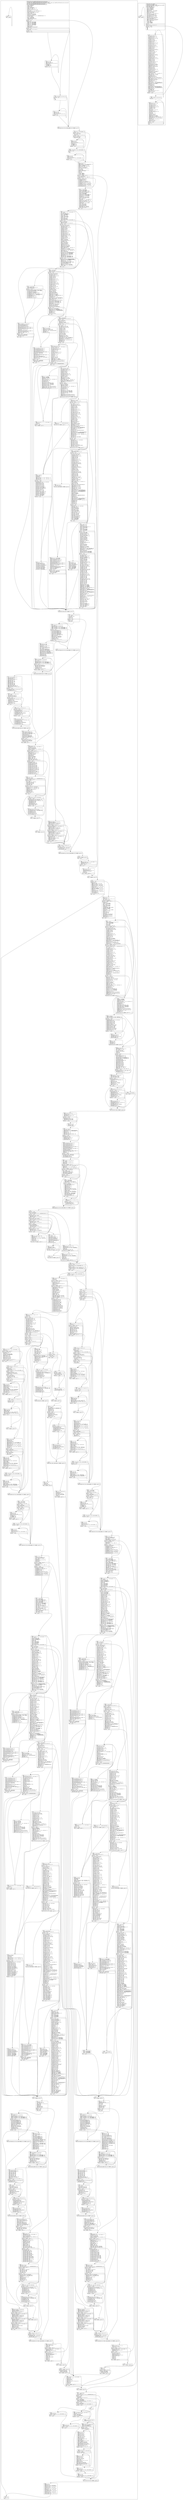 digraph f {
subgraph "cluster__Z13mcx_main_loopPhPfS0_PjP6float4S3_S3_S0_S1_S0_S0_S0_Pm" {
node [fontname="Courier",fontsize=10,shape=Mrecord];
"_Z13mcx_main_loopPhPfS0_PjP6float4S3_S3_S0_S1_S0_S0_S0_Pm"
[label="{<entry>	.global		_Z13mcx_main_loopPhPfS0_PjP6float4S3_S3_S0_S1_S0_S0_S0_Pm\l	.type		_Z13mcx_main_loopPhPfS0_PjP6float4S3_S3_S0_S1_S0_S0_S0_Pm,@function\l	.size		_Z13mcx_main_loopPhPfS0_PjP6float4S3_S3_S0_S1_S0_S0_S0_Pm,(.L_313\ -\ _Z13mcx_main_loopPhPfS0_PjP6float4S3_S3_S0_S1_S0_S0_S0_Pm)\l	.other		_Z13mcx_main_loopPhPfS0_PjP6float4S3_S3_S0_S1_S0_S0_S0_Pm,\<no\ object\>\l_Z13mcx_main_loopPhPfS0_PjP6float4S3_S3_S0_S1_S0_S0_S0_Pm:\l.text._Z13mcx_main_loopPhPfS0_PjP6float4S3_S3_S0_S1_S0_S0_S0_Pm:\l\ \ MOV\ R1,\ c\[0x0\]\[0x44\];\l\ \ S2R\ R0,\ SR_CTAID.X;\l\ \ MOV32I\ R3,\ 0x4;\l\ \ S2R\ R5,\ SR_TID.X;\l\ \ MOV\ R6,\ c\[0x0\]\[0x28\];\l\ \ IMAD\ R0,\ R0,\ c\[0x0\]\[0x28\],\ R5;\l\ \ ISUB\ R1,\ R1,\ 0x10;\l\ \ SHF.L\ R2,\ RZ,\ 0x1,\ R0;\l\ \ IMAD\ R8.CC,\ R2,\ R3,\ c\[0x0\]\[0x150\];\l\ \ SSY\ `(.L_4);\l\ \ ISETP.EQ.AND\ P0,\ PT,\ RZ,\ c\[0x3\]\[0x482c\],\ PT;\l\ \ SHF.L\ R43,\ RZ,\ 0x2,\ R5;\l\ \ IMAD.HI.X\ R9,\ R2,\ R3,\ c\[0x0\]\[0x154\];\l\ \ MOV\ R3,\ c\[0x3\]\[0x489c\];\l\ \ LD.E\ R14,\ \[R8\];\l\ \ IMUL\ R2,\ R6,\ c\[0x3\]\[0x48d8\];\l\ \ LOP.OR\ R4,\ R1,\ c\[0x0\]\[0x24\];\l\ \ SHF.L\ R6,\ RZ,\ 0x2,\ R6;\l\ \ FSETP.LEU.FTZ.AND\ P1,\ PT,\ R3,\ 1.1920928955078125e-07,\ PT;\l\ \ LD.E\ R18,\ \[R8+0x4\];\l\ \ SEL\ R7,\ RZ,\ R2,\ P0;\l\ \ MOV\ R3,\ c\[0x0\]\[0x184\];\l\ \ MOV\ R2,\ c\[0x0\]\[0x180\];\l\ \ LOP32I.AND\ R44,\ R4,\ 0xffffff;\l\ \ IADD\ R45,\ R7,\ R6;\l|<exit0>\ \ @P1\ BRA\ `(.L_5);\l|<exitpost0>\ \ MOV32I\ R8,\ 0x1;\l\ \ IADD\ R7,\ R8,\ c\[0x3\]\[0x4884\];\l\ \ IADD\ R4,\ R8,\ c\[0x3\]\[0x4888\];\l\ \ IADD\ R8,\ R8,\ c\[0x3\]\[0x488c\];\l\ \ ISUB\ R7,\ R7,\ c\[0x3\]\[0x4878\];\l\ \ ISUB\ R4,\ R4,\ c\[0x3\]\[0x487c\];\l\ \ ISUB\ R8,\ R8,\ c\[0x3\]\[0x4880\];\l\ \ IMUL\ R4,\ R4,\ R7;\l\ \ IMUL\ R7,\ R4,\ R8;\l\ \ ISETP.EQ.AND\ P1,\ PT,\ R7,\ RZ,\ PT;\l\ \ ISETP.NE.OR\ P1,\ PT,\ R5,\ RZ,\ P1;\l|<exit1>\ \ @P1\ BRA\ `(.L_5);\l|<exitpost1>\ \ ISETP.GT.AND\ P1,\ PT,\ R7,\ 0x3,\ PT;\l\ \ MOV\ R4,\ RZ;\l|<exit2>\ \ @!P1\ BRA\ `(.L_6);\l|<exitpost2>\ \ IADD\ R8,\ R7,\ -0x3;\l}"]
"_Z13mcx_main_loopPhPfS0_PjP6float4S3_S3_S0_S1_S0_S0_S0_Pm":exit0:e -> ".L_5":entry:n [style=solid];
"_Z13mcx_main_loopPhPfS0_PjP6float4S3_S3_S0_S1_S0_S0_S0_Pm":exit1:e -> ".L_5":entry:n [style=solid];
"_Z13mcx_main_loopPhPfS0_PjP6float4S3_S3_S0_S1_S0_S0_S0_Pm":exit2:e -> ".L_6":entry:n [style=solid];
"_Z13mcx_main_loopPhPfS0_PjP6float4S3_S3_S0_S1_S0_S0_S0_Pm":exitpost2:s -> ".L_7":entry:n [style=solid];
node [fontname="Courier",fontsize=10,shape=Mrecord];
".L_7"
[label="{<entry>.L_7:\l\ \ IADD\ R9,\ R4,\ R45;\l\ \ IADD\ R4,\ R4,\ 0x4;\l\ \ SHF.L\ R9,\ RZ,\ 0x2,\ R9;\l\ \ ISETP.LT.U32.AND\ P1,\ PT,\ R4,\ R8,\ PT;\l\ \ STS\ \[R9\],\ RZ;\l\ \ STS\ \[R9+0x4\],\ RZ;\l\ \ STS\ \[R9+0x8\],\ RZ;\l\ \ STS\ \[R9+0xc\],\ RZ;\l|<exit0>\ \ @P1\ BRA\ `(.L_7);\l}"]
".L_7":exit0:e -> ".L_7":entry:n [style=solid];
".L_7":exit0:s -> ".L_6":entry:n [style=solid];
node [fontname="Courier",fontsize=10,shape=Mrecord];
".L_6"
[label="{<entry>.L_6:\l\ \ ISETP.LT.U32.AND\ P1,\ PT,\ R4,\ R7,\ PT;\l|<exit0>\ \ @!P1\ BRA\ `(.L_5);\l|<exitpost0>\ \ NOP;\l\ \ NOP;\l\ \ NOP;\l}"]
".L_6":exit0:e -> ".L_5":entry:n [style=solid];
".L_6":exitpost0:s -> ".L_8":entry:n [style=solid];
node [fontname="Courier",fontsize=10,shape=Mrecord];
".L_8"
[label="{<entry>.L_8:\l\ \ IADD\ R8,\ R4,\ R45;\l\ \ IADD\ R4,\ R4,\ 0x1;\l\ \ SHF.L\ R8,\ RZ,\ 0x2,\ R8;\l\ \ ISETP.LT.U32.AND\ P1,\ PT,\ R4,\ R7,\ PT;\l\ \ STS\ \[R8\],\ RZ;\l|<exit0>\ \ @P1\ BRA\ `(.L_8);\l}"]
".L_8":exit0:e -> ".L_8":entry:n [style=solid];
".L_8":exit0:s -> ".L_5":entry:n [style=solid];
node [fontname="Courier",fontsize=10,shape=Mrecord];
".L_5"
[label="{<entry>.L_5:\l|<exit0>\ \ ISETP.EQ.OR.S\ P0,\ PT,\ RZ,\ c\[0x3\]\[0x48d8\],\ P0\ (*\"TARGET=\ .L_4\ \"*);\l}"]
".L_5":exit0:e -> ".L_4":entry:n [style=solid];
node [fontname="Courier",fontsize=10,shape=Mrecord];
".L_4"
[label="{<entry>.L_4:\l\ \ IMAD\ R46,\ R5,\ c\[0x3\]\[0x48d8\],\ R6;\l|<exit0>\ \ @P0\ BRA\ `(.L_9);\l|<exitpost0>\ \ MOV\ R4,\ c\[0x3\]\[0x48d8\];\l\ \ MOV\ R5,\ RZ;\l\ \ ISETP.GT.AND\ P0,\ PT,\ R4,\ 0x3,\ PT;\l|<exit1>\ \ @!P0\ BRA\ `(.L_10);\l|<exitpost1>\ \ MOV\ R4,\ c\[0x3\]\[0x48d8\];\l\ \ IADD\ R4,\ R4,\ -0x3;\l}"]
".L_4":exit0:e -> ".L_9":entry:n [style=solid];
".L_4":exit1:e -> ".L_10":entry:n [style=solid];
".L_4":exitpost1:s -> ".L_11":entry:n [style=solid];
node [fontname="Courier",fontsize=10,shape=Mrecord];
".L_11"
[label="{<entry>.L_11:\l\ \ IADD\ R6,\ R5,\ R46;\l\ \ IADD\ R5,\ R5,\ 0x4;\l\ \ SHF.L\ R6,\ RZ,\ 0x2,\ R6;\l\ \ ISETP.LT.U32.AND\ P0,\ PT,\ R5,\ R4,\ PT;\l\ \ STS\ \[R6\],\ RZ;\l\ \ STS\ \[R6+0x4\],\ RZ;\l\ \ STS\ \[R6+0x8\],\ RZ;\l\ \ STS\ \[R6+0xc\],\ RZ;\l|<exit0>\ \ @P0\ BRA\ `(.L_11);\l}"]
".L_11":exit0:e -> ".L_11":entry:n [style=solid];
".L_11":exit0:s -> ".L_10":entry:n [style=solid];
node [fontname="Courier",fontsize=10,shape=Mrecord];
".L_10"
[label="{<entry>.L_10:\l\ \ ISETP.LT.U32.AND\ P0,\ PT,\ R5,\ c\[0x3\]\[0x48d8\],\ PT;\l|<exit0>\ \ @!P0\ BRA\ `(.L_9);\l|<exitpost0>\ \ NOP;\l\ \ NOP;\l}"]
".L_10":exit0:e -> ".L_9":entry:n [style=solid];
".L_10":exitpost0:s -> ".L_12":entry:n [style=solid];
node [fontname="Courier",fontsize=10,shape=Mrecord];
".L_12"
[label="{<entry>.L_12:\l\ \ IADD\ R4,\ R5,\ R46;\l\ \ IADD\ R5,\ R5,\ 0x1;\l\ \ SHF.L\ R4,\ RZ,\ 0x2,\ R4;\l\ \ ISETP.LT.U32.AND\ P0,\ PT,\ R5,\ c\[0x3\]\[0x48d8\],\ PT;\l\ \ STS\ \[R4\],\ RZ;\l|<exit0>\ \ @P0\ BRA\ `(.L_12);\l}"]
".L_12":exit0:e -> ".L_12":entry:n [style=solid];
".L_12":exit0:s -> ".L_9":entry:n [style=solid];
node [fontname="Courier",fontsize=10,shape=Mrecord];
".L_9"
[label="{<entry>.L_9:\l\ \ SHF.L\ R4,\ RZ,\ 0x2,\ R0;\l\ \ MOV32I\ R5,\ 0x4;\l\ \ ISETP.LT.AND\ P0,\ PT,\ R0,\ c\[0x3\]\[0x4908\],\ PT;\l\ \ IMAD\ R8.CC,\ R4,\ R5,\ c\[0x0\]\[0x158\];\l\ \ MOV32I\ R7,\ 0xbf800000;\l\ \ IMAD.HI.X\ R9,\ R4,\ R5,\ c\[0x0\]\[0x15c\];\l\ \ SEL\ R4,\ RZ,\ 0x1,\ !P0;\l\ \ IADD\ R15,\ R4,\ c\[0x3\]\[0x4904\];\l\ \ SHF.L\ R47,\ RZ,\ 0x2,\ R43;\l\ \ ISETP.GE.AND\ P1,\ PT,\ RZ,\ R15,\ PT;\l\ \ SSY\ `(.L_13);\l\ \ LD.E\ R23,\ \[R8\];\l\ \ PSETP.AND.AND\ P0,\ PT,\ PT,\ PT,\ PT;\l\ \ MOV\ R40,\ c\[0x3\]\[0x48e4\];\l\ \ MOV\ R6,\ RZ;\l\ \ MOV\ R5,\ RZ;\l\ \ MOV\ R4,\ RZ;\l\ \ LD.E\ R22,\ \[R8+0x4\];\l\ \ LD.E\ R21,\ \[R8+0x8\];\l\ \ LD.E\ R20,\ \[R8+0xc\];\l|<exit0>\ \ @P1\ NOP.S\ (*\"TARGET=\ .L_13\ \"*);\l|<exitpost0>\ \ MOV\ R4,\ c\[0x3\]\[0x48fc\];\l\ \ ISETP.NE.AND\ P1,\ PT,\ R4,\ -0x3e7,\ PT;\l|<exit1>\ \ @P1\ BRA.U\ `(.L_14);\l|<exitpost1>\ \ @!P1\ MOV\ R4,\ c\[0x3\]\[0x4908\];\l\ \ @!P1\ MOV32I\ R8,\ 0x8;\l\ \ @!P1\ IADD\ R4,\ R4,\ -0x1;\l\ \ @!P1\ IMNMX\ R4,\ R0,\ R4,\ PT;\l\ \ @!P1\ IMAD\ R4,\ R0,\ c\[0x3\]\[0x4904\],\ R4;\l\ \ @!P1\ SHF.L\ R4,\ RZ,\ 0x1,\ R4;\l\ \ @!P1\ IMAD\ R6.CC,\ R4,\ R8,\ c\[0x0\]\[0x158\];\l\ \ @!P1\ IADD\ R5,\ R4,\ 0x1;\l\ \ @!P1\ IMAD.HI.X\ R7,\ R4,\ R8,\ c\[0x0\]\[0x15c\];\l\ \ @!P1\ IMAD\ R4.CC,\ R5,\ R8,\ c\[0x0\]\[0x158\];\l\ \ @!P1\ LD.E.64\ R22,\ \[R6\];\l\ \ @!P1\ IMAD.HI.X\ R5,\ R5,\ R8,\ c\[0x0\]\[0x15c\];\l\ \ @!P1\ LD.E.64\ R20,\ \[R4\];\l}"]
".L_9":exit0:e -> ".L_13":entry:n [style=solid];
".L_9":exit1:e -> ".L_14":entry:n [style=solid];
".L_9":exitpost1:s -> ".L_14":entry:n [style=solid];
node [fontname="Courier",fontsize=10,shape=Mrecord];
".L_14"
[label="{<entry>.L_14:\l\ \ MOV\ R11,\ c\[0x3\]\[0x48b4\];\l\ \ MOV\ R13,\ c\[0x3\]\[0x48b0\];\l\ \ FMUL.FTZ\ R4,\ R11,\ c\[0x3\]\[0x48b4\];\l\ \ MOV\ R7,\ c\[0x3\]\[0x48b8\];\l\ \ FFMA.FTZ\ R4,\ R13,\ c\[0x3\]\[0x48b0\],\ R4;\l\ \ SHF.L.W\ R39,\ RZ,\ 0x2,\ R43;\l\ \ MOV\ R10,\ c\[0x3\]\[0x4858\];\l\ \ MOV\ R8,\ c\[0x3\]\[0x4850\];\l\ \ FFMA.FTZ\ R4,\ R7,\ c\[0x3\]\[0x48b8\],\ R4;\l\ \ FMUL.FTZ\ R6,\ R10,\ c\[0x3\]\[0x48b0\];\l\ \ FMUL.FTZ\ R5,\ R7,\ c\[0x3\]\[0x4854\];\l\ \ MUFU.RSQ\ R4,\ R4;\l\ \ FMUL.FTZ\ R9,\ R8,\ c\[0x3\]\[0x48b4\];\l\ \ FMUL.FTZ\ R4,\ R4,\ c\[0x3\]\[0x48bc\];\l\ \ MOV\ R12,\ c\[0x3\]\[0xc\];\l\ \ PBK\ `(.L_15);\l\ \ FFMA.FTZ\ R5,\ -R11,\ c\[0x3\]\[0x4858\],\ R5;\l\ \ MOV\ R16,\ R20;\l\ \ FFMA.FTZ\ R7,\ -R7,\ c\[0x3\]\[0x4850\],\ R6;\l\ \ MOV\ R11,\ c\[0x3\]\[0x485c\];\l\ \ FFMA.FTZ\ R13,\ -R13,\ c\[0x3\]\[0x4854\],\ R9;\l\ \ MOV32I\ R34,\ 0x1;\l\ \ I2F.F32.U32\ R19,\ c\[0x3\]\ \[0x48f0\];\l\ \ MOV\ R17,\ R21;\l\ \ MOV\ R9,\ c\[0x3\]\[0x4854\];\l\ \ FMUL.FTZ\ R35,\ R4,\ R5;\l\ \ MOV\ R52,\ c\[0x3\]\[0x48a0\];\l\ \ FMUL.FTZ\ R36,\ R4,\ R7;\l\ \ FMUL.FTZ\ R32,\ R12,\ c\[0x3\]\[0xc\];\l\ \ FADD.FTZ\ R33,\ R12,\ c\[0x3\]\[0xc\];\l\ \ FMUL.FTZ\ R37,\ R4,\ R13;\l|<exit0>\ \ BRA\ `(.L_16);\l}"]
".L_14":exit0:e -> ".L_16":entry:n [style=solid];
node [fontname="Courier",fontsize=10,shape=Mrecord];
".L_60"
[label="{<entry>.L_60:\l\ \ FSETP.LE.FTZ.AND\ P1,\ PT,\ R7,\ c\[0x3\]\[0x4898\],\ PT;\l\ \ LOP.AND\ R12,\ R40,\ 0x7f;\l\ \ ISETP.EQ.OR\ P1,\ PT,\ R12,\ RZ,\ P1;\l\ \ IADD\ R34,\ R34,\ 0x1;\l|<exit0>\ \ @P1\ BRA\ `(.L_16);\l|<exit1>\ \ BRA\ `(.L_17);\l}"]
".L_60":exit0:e -> ".L_16":entry:n [style=solid];
".L_60":exit1:e -> ".L_17":entry:n [style=solid];
node [fontname="Courier",fontsize=10,shape=Mrecord];
".L_37"
[label="{<entry>.L_37:\l\ \ FMUL\ R4,\ -R16,\ 1;\l\ \ FMUL.FTZ\ R27,\ R17,\ R6;\l\ \ FMUL.FTZ\ R26,\ R7,\ R6;\l\ \ MOV\ R5,\ c\[0x3\]\[0x4844\];\l\ \ FCMP.FTZ\ R12,\ R16,\ R4,\ R25;\l\ \ MOV\ R40,\ c\[0x3\]\[0x48e4\];\l\ \ STS.64\ \[R47\],\ R26;\l\ \ MOV\ R29,\ c\[0x3\]\[0x48e0\];\l\ \ MOV\ R4,\ c\[0x3\]\[0x4840\];\l\ \ MOV\ R6,\ c\[0x3\]\[0x4848\];\l\ \ MOV\ R7,\ c\[0x3\]\[0x484c\];\l\ \ STS\ \[R47+0x8\],\ R12;\l|<exit0>\ \ BRA\ `(.L_18);\l}"]
".L_37":exit0:e -> ".L_18":entry:n [style=solid];
node [fontname="Courier",fontsize=10,shape=Mrecord];
".L_16"
[label="{<entry>.L_16:\l\ \ ISETP.EQ.AND\ P1,\ PT,\ RZ,\ c\[0x3\]\[0x48f4\],\ PT;\l\ \ SSY\ `(.L_19);\l\ \ @!P1\ STL.64\ \[R44\],\ R22;\l\ \ @!P1\ STL.64\ \[R44+0x8\],\ R16;\l\ \ MOV\ R5,\ c\[0x3\]\[0x4844\];\l\ \ MOV\ R4,\ c\[0x3\]\[0x4840\];\l\ \ MOV\ R20,\ R16;\l\ \ MOV\ R40,\ c\[0x3\]\[0x48e4\];\l\ \ MOV\ R29,\ c\[0x3\]\[0x48e0\];\l\ \ MOV\ R21,\ R17;\l\ \ MOV\ R6,\ c\[0x3\]\[0x4848\];\l\ \ STS.128\ \[R47\],\ R8;\l\ \ MOV\ R7,\ c\[0x3\]\[0x484c\];\l\ \ ISETP.EQ.AND\ P1,\ PT,\ RZ,\ c\[0x3\]\[0x48a4\],\ PT;\l|<exit0>\ \ @P1\ BRA\ `(.L_18);\l|<exitpost0>\ \ MOV\ R4,\ c\[0x3\]\[0x48a4\];\l\ \ IADD\ R4,\ R4,\ -0x4;\l\ \ ISETP.LT.U32.AND\ P1,\ PT,\ R4,\ 0x3,\ PT;\l|<exit1>\ \ @!P1\ BRA\ `(.L_20);\l|<exitpost1>\ \ SHF.L.U64\ R4,\ R22,\ 0x17,\ R23;\l\ \ SHF.L\ R5,\ RZ,\ 0x17,\ R22;\l\ \ SHF.R.U64\ R12,\ R16,\ 0x5,\ R17;\l\ \ LOP.XOR\ R6,\ R4,\ R23;\l\ \ SHF.R.U64.HI\ R13,\ RZ,\ 0x5,\ R17;\l\ \ LOP.XOR\ R7,\ R5,\ R22;\l\ \ LOP.XOR\ R4,\ R12,\ R16;\l\ \ LOP.XOR\ R5,\ R13,\ R17;\l\ \ LOP.XOR\ R4,\ R4,\ R7;\l\ \ SHF.R.U64\ R7,\ R7,\ 0x12,\ R6;\l\ \ LOP.XOR\ R5,\ R5,\ R6;\l\ \ SHF.R.U64.HI\ R6,\ RZ,\ 0x12,\ R6;\l\ \ LOP.XOR\ R22,\ R4,\ R7;\l\ \ SHF.L\ R4,\ RZ,\ 0x17,\ R16;\l\ \ LOP.XOR\ R23,\ R5,\ R6;\l\ \ SHF.L.U64\ R5,\ R16,\ 0x17,\ R17;\l\ \ SHF.R.U64\ R13,\ R22,\ 0x5,\ R23;\l\ \ LOP.XOR\ R6,\ R5,\ R17;\l\ \ SHF.R.U64.HI\ R20,\ RZ,\ 0x5,\ R23;\l\ \ LOP.XOR\ R7,\ R4,\ R16;\l\ \ LOP.XOR\ R4,\ R13,\ R22;\l\ \ LOP.XOR\ R5,\ R20,\ R23;\l\ \ SHF.R.U64\ R12,\ R7,\ 0x12,\ R6;\l\ \ LOP.XOR\ R7,\ R4,\ R7;\l\ \ IADD\ R4.CC,\ R22,\ R16;\l\ \ MOV\ R16,\ c\[0x3\]\[0x48b8\];\l\ \ SHF.R.U64.HI\ R13,\ RZ,\ 0x12,\ R6;\l\ \ LOP.XOR\ R6,\ R5,\ R6;\l\ \ LOP.XOR\ R20,\ R7,\ R12;\l\ \ IADD.X\ R5,\ R23,\ R17;\l\ \ MOV\ R17,\ c\[0x3\]\[0x48b0\];\l\ \ LOP.XOR\ R21,\ R6,\ R13;\l\ \ IADD\ R6.CC,\ R20,\ R22;\l\ \ LOP32I.AND\ R5,\ R5,\ 0xfffff;\l\ \ IADD.X\ R7,\ R21,\ R23;\l\ \ LOP32I.OR\ R5,\ R5,\ 0x3ff00000;\l\ \ LOP32I.AND\ R7,\ R7,\ 0xfffff;\l\ \ MOV\ R13,\ c\[0x3\]\[0x48b4\];\l\ \ DSETP.LT.AND\ P1,\ PT,\ \|R4\|,\ c\[0x2\]\[0x0\],\ PT;\l\ \ F2F.F32.F64\ R4,\ R4;\l\ \ LOP32I.OR\ R7,\ R7,\ 0x3ff00000;\l\ \ @P1\ FMUL\ R4,\ R4,\ 1.175494350822287508e-38;\l\ \ F2F.F32.F64\ R5,\ R6;\l\ \ DSETP.LT.AND\ P1,\ PT,\ \|R6\|,\ c\[0x2\]\[0x0\],\ PT;\l\ \ FADD.FTZ\ R12,\ R4,\ -1;\l\ \ MOV\ R7,\ c\[0x3\]\[0x48a4\];\l\ \ @P1\ FMUL\ R5,\ R5,\ 1.175494350822287508e-38;\l\ \ FFMA.FTZ\ R4,\ R17,\ R12,\ c\[0x3\]\[0x4840\];\l\ \ FFMA.FTZ\ R6,\ R13,\ R12,\ c\[0x3\]\[0x4844\];\l\ \ FFMA.FTZ\ R16,\ R16,\ R12,\ c\[0x3\]\[0x4848\];\l\ \ ISETP.EQ.AND\ P1,\ PT,\ R7,\ 0x5,\ PT;\l\ \ FADD.FTZ\ R13,\ R5,\ -1;\l\ \ FFMA.FTZ\ R5,\ R13,\ c\[0x3\]\[0x48c4\],\ R6;\l\ \ FFMA.FTZ\ R6,\ R13,\ c\[0x3\]\[0x48c8\],\ R16;\l\ \ FFMA.FTZ\ R4,\ R13,\ c\[0x3\]\[0x48c0\],\ R4;\l|<exit2>\ \ @!P1\ BRA\ `(.L_21);\l|<exitpost2>\ \ FMUL32I.FTZ\ R7,\ R13,\ 0.99980002641677856445;\l\ \ FMUL32I.FTZ\ R13,\ R12,\ 0.99980002641677856445;\l\ \ FMUL.FTZ\ R12,\ R7,\ c\[0x3\]\[0x48cc\];\l\ \ MOV32I\ R17,\ 0x4;\l\ \ FMUL.FTZ\ R13,\ R13,\ c\[0x3\]\[0x48bc\];\l\ \ F2I.FTZ.S32.F32.TRUNC\ R7,\ c\[0x3\]\ \[0x48bc\];\l\ \ F2I.FTZ.S32.F32.TRUNC\ R12,\ R12;\l\ \ F2I.FTZ.S32.F32.TRUNC\ R16,\ R13;\l\ \ IMAD\ R7,\ R7,\ R12,\ R16;\l\ \ IMAD\ R12.CC,\ R7,\ R17,\ c\[0x0\]\[0x188\];\l\ \ IMAD.HI.X\ R13,\ R7,\ R17,\ c\[0x0\]\[0x18c\];\l\ \ LD.E\ R7,\ \[R12\];\l|<exit3>\ \ BRA\ `(.L_22);\l}"]
".L_16":exit0:e -> ".L_18":entry:n [style=solid];
".L_16":exit1:e -> ".L_20":entry:n [style=solid];
".L_16":exit2:e -> ".L_21":entry:n [style=solid];
".L_16":exit3:e -> ".L_22":entry:n [style=solid];
node [fontname="Courier",fontsize=10,shape=Mrecord];
".L_20"
[label="{<entry>.L_20:\l\ \ MOV\ R4,\ c\[0x3\]\[0x48a4\];\l\ \ IADD\ R4,\ R4,\ -0x9;\l\ \ ISETP.LT.U32.AND\ P1,\ PT,\ R4,\ 0x2,\ PT;\l|<exit0>\ \ @!P1\ BRA\ `(.L_23);\l|<exitpost0>\ \ SHF.L.U64\ R4,\ R22,\ 0x17,\ R23;\l\ \ SHF.L\ R5,\ RZ,\ 0x17,\ R22;\l\ \ SHF.R.U64\ R12,\ R16,\ 0x5,\ R17;\l\ \ LOP.XOR\ R6,\ R4,\ R23;\l\ \ SHF.R.U64.HI\ R13,\ RZ,\ 0x5,\ R17;\l\ \ LOP.XOR\ R7,\ R5,\ R22;\l\ \ LOP.XOR\ R4,\ R12,\ R16;\l\ \ LOP.XOR\ R5,\ R13,\ R17;\l\ \ LOP.XOR\ R4,\ R4,\ R7;\l\ \ SHF.R.U64\ R7,\ R7,\ 0x12,\ R6;\l\ \ LOP.XOR\ R5,\ R5,\ R6;\l\ \ SHF.R.U64.HI\ R6,\ RZ,\ 0x12,\ R6;\l\ \ LOP.XOR\ R22,\ R4,\ R7;\l\ \ SHF.L\ R4,\ RZ,\ 0x17,\ R16;\l\ \ LOP.XOR\ R23,\ R5,\ R6;\l\ \ SHF.L.U64\ R5,\ R16,\ 0x17,\ R17;\l\ \ LOP.XOR\ R7,\ R4,\ R16;\l\ \ SHF.R.U64\ R13,\ R22,\ 0x5,\ R23;\l\ \ SHF.R.U64.HI\ R20,\ RZ,\ 0x5,\ R23;\l\ \ LOP.XOR\ R6,\ R5,\ R17;\l\ \ LOP.XOR\ R4,\ R13,\ R22;\l\ \ LOP.XOR\ R5,\ R20,\ R23;\l\ \ SHF.R.U64\ R12,\ R7,\ 0x12,\ R6;\l\ \ LOP.XOR\ R7,\ R4,\ R7;\l\ \ IADD\ R4.CC,\ R22,\ R16;\l\ \ SHF.R.U64.HI\ R16,\ RZ,\ 0x12,\ R6;\l\ \ LOP.XOR\ R5,\ R5,\ R6;\l\ \ LOP.XOR\ R20,\ R7,\ R12;\l\ \ MOV\ R12,\ c\[0x3\]\[0x4848\];\l\ \ IADD.X\ R7,\ R23,\ R17;\l\ \ IADD\ R6.CC,\ R20,\ R22;\l\ \ LOP.XOR\ R21,\ R5,\ R16;\l\ \ MOV\ R16,\ c\[0x3\]\[0x4844\];\l\ \ LOP32I.AND\ R5,\ R7,\ 0xfffff;\l\ \ IADD.X\ R7,\ R21,\ R23;\l\ \ LOP32I.OR\ R5,\ R5,\ 0x3ff00000;\l\ \ LOP32I.AND\ R7,\ R7,\ 0xfffff;\l\ \ DSETP.LT.AND\ P1,\ PT,\ \|R4\|,\ c\[0x2\]\[0x0\],\ PT;\l\ \ LOP32I.OR\ R7,\ R7,\ 0x3ff00000;\l\ \ F2F.F32.F64\ R5,\ R4;\l\ \ F2F.F32.F64\ R4,\ R6;\l\ \ @P1\ FMUL\ R5,\ R5,\ 1.175494350822287508e-38;\l\ \ DSETP.LT.AND\ P1,\ PT,\ \|R6\|,\ c\[0x2\]\[0x0\],\ PT;\l\ \ MOV\ R6,\ c\[0x3\]\[0x4840\];\l\ \ FADD.FTZ\ R5,\ R5,\ -1;\l\ \ @P1\ FMUL\ R4,\ R4,\ 1.175494350822287508e-38;\l\ \ MOV\ R7,\ c\[0x3\]\[0x48a4\];\l\ \ FFMA.FTZ\ R13,\ R5,\ c\[0x3\]\[0x48b4\],\ R16;\l\ \ FFMA.FTZ\ R6,\ R5,\ c\[0x3\]\[0x48b0\],\ R6;\l\ \ FFMA.FTZ\ R12,\ R5,\ c\[0x3\]\[0x48b8\],\ R12;\l\ \ FADD.FTZ\ R16,\ R4,\ -1;\l\ \ ISETP.EQ.AND\ P1,\ PT,\ R7,\ 0xa,\ PT;\l\ \ FMUL.FTZ\ R7,\ R5,\ c\[0x3\]\[0x48c0\];\l\ \ FFMA.FTZ\ R4,\ R16,\ R35,\ R6;\l\ \ FFMA.FTZ\ R6,\ R16,\ R37,\ R12;\l\ \ FFMA.FTZ\ R5,\ R16,\ R36,\ R13;\l\ \ FMUL.FTZ\ R12,\ R16,\ c\[0x3\]\[0x48c4\];\l|<exit1>\ \ @!P1\ BRA\ `(.L_24);\l|<exitpost1>\ \ FADD.FTZ\ R7,\ R7,\ c\[0x3\]\[0x48c8\];\l\ \ FADD.FTZ\ R12,\ R12,\ c\[0x3\]\[0x48cc\];\l\ \ FMUL32I.FTZ\ R7,\ R7,\ 6.2831854820251464844;\l\ \ FMUL32I.FTZ\ R12,\ R12,\ 6.2831854820251464844;\l\ \ RRO.SINCOS\ R7,\ R7;\l\ \ RRO.SINCOS\ R12,\ R12;\l\ \ MUFU.SIN\ R7,\ R7;\l\ \ MUFU.SIN\ R12,\ R12;\l\ \ FMUL.FTZ\ R7,\ R7,\ R12;\l|<exit2>\ \ BRA\ `(.L_25);\l}"]
".L_20":exit0:e -> ".L_23":entry:n [style=solid];
".L_20":exit1:e -> ".L_24":entry:n [style=solid];
".L_20":exit2:e -> ".L_25":entry:n [style=solid];
node [fontname="Courier",fontsize=10,shape=Mrecord];
".L_21"
[label="{<entry>.L_21:\l\ \ MOV\ R7,\ c\[0x3\]\[0x48a4\];\l\ \ ISETP.NE.AND\ P1,\ PT,\ R7,\ 0x6,\ PT;\l\ \ MOV\ R7,\ c\[0x3\]\[0x484c\];\l|<exit0>\ \ @P1\ BRA.U\ `(.L_22);\l|<exitpost0>\ \ @!P1\ F2F.FTZ.F32.F32.FLOOR\ R16,\ c\[0x3\]\ \[0x48cc\];\l\ \ @!P1\ F2F.FTZ.F32.F32.FLOOR\ R7,\ c\[0x3\]\ \[0x48bc\];\l\ \ @!P1\ FMUL.FTZ\ R17,\ R13,\ R16;\l\ \ @!P1\ FFMA.FTZ\ R12,\ R12,\ R7,\ R17;\l\ \ @!P1\ MOV32I\ R17,\ 0x3f800000;\l\ \ @!P1\ FADD.FTZ\ R12,\ R12,\ c\[0x3\]\[0x48bc\];\l\ \ @!P1\ FADD.FTZ\ R7,\ R12,\ -R7;\l\ \ @!P1\ FMUL32I.FTZ\ R7,\ R7,\ 6.2831854820251464844;\l\ \ @!P1\ FADD.FTZ\ R12,\ R17,\ -c\[0x3\]\[0x48cc\];\l\ \ @!P1\ RRO.SINCOS\ R7,\ R7;\l\ \ @!P1\ FADD.FTZ\ R12,\ R12,\ R16;\l\ \ @!P1\ MUFU.COS\ R7,\ R7;\l\ \ @!P1\ FFMA.FTZ\ R7,\ R7,\ R12,\ R17;\l\ \ @!P1\ FMUL.FTZ\ R7,\ R7,\ 0.5;\l}"]
".L_21":exit0:e -> ".L_22":entry:n [style=solid];
".L_21":exitpost0:s -> ".L_22":entry:n [style=solid];
node [fontname="Courier",fontsize=10,shape=Mrecord];
".L_22"
[label="{<entry>.L_22:\l\ \ FSETP.LT.FTZ.AND\ P1,\ PT,\ R5,\ RZ,\ PT;\l\ \ FSETP.LT.FTZ.OR\ P1,\ PT,\ R4,\ RZ,\ P1;\l\ \ F2F.FTZ.F32.F32.FLOOR\ R12,\ R5;\l\ \ F2F.FTZ.F32.F32.FLOOR\ R13,\ R6;\l\ \ FSETP.LT.FTZ.OR\ P1,\ PT,\ R6,\ RZ,\ P1;\l\ \ F2I.FTZ.S32.F32.TRUNC\ R13,\ R13;\l\ \ FSETP.GE.FTZ.OR\ P1,\ PT,\ R4,\ c\[0x3\]\[0x4860\],\ P1;\l\ \ F2F.FTZ.F32.F32.FLOOR\ R16,\ R4;\l\ \ FSETP.GE.FTZ.OR\ P1,\ PT,\ R5,\ c\[0x3\]\[0x4864\],\ P1;\l\ \ F2I.FTZ.S32.F32.TRUNC\ R12,\ R12;\l\ \ MOV\ R40,\ RZ;\l\ \ IMUL\ R13,\ R13,\ c\[0x3\]\[0x4870\];\l\ \ FSETP.GE.FTZ.OR\ P1,\ PT,\ R6,\ c\[0x3\]\[0x4868\],\ P1;\l\ \ F2I.FTZ.S32.F32.TRUNC\ R16,\ R16;\l\ \ IMAD\ R12,\ R12,\ c\[0x3\]\[0x486c\],\ R13;\l\ \ IADD\ R29,\ R12,\ R16;\l|<exit0>\ \ @P1\ BRA\ `(.L_18);\l|<exitpost0>\ \ IADD\ R12.CC,\ R29,\ c\[0x0\]\[0x140\];\l\ \ IADD.X\ R13,\ RZ,\ c\[0x0\]\[0x144\];\l\ \ LD.E.U8\ R40,\ \[R12\];\l|<exit1>\ \ BRA\ `(.L_18);\l}"]
".L_22":exit0:e -> ".L_18":entry:n [style=solid];
".L_22":exit1:e -> ".L_18":entry:n [style=solid];
node [fontname="Courier",fontsize=10,shape=Mrecord];
".L_23"
[label="{<entry>.L_23:\l\ \ MOV\ R4,\ c\[0x3\]\[0x48a4\];\l\ \ ISETP.GT.U32.AND\ P1,\ PT,\ R4,\ 0xb,\ PT;\l|<exit0>\ \ @P1\ BRA\ `(.L_26);\l|<exitpost0>\ \ MOV\ R4,\ c\[0x3\]\[0x48a4\];\l\ \ MOV32I\ R5,\ 0x1;\l\ \ SHF.L\ R4,\ RZ,\ R4,\ R5;\l\ \ LOP.AND\ R5,\ R4,\ 0x86;\l\ \ ISETP.NE.AND\ P1,\ PT,\ R5,\ RZ,\ PT;\l|<exit1>\ \ @!P1\ BRA\ `(.L_27);\l|<exitpost1>\ \ SHF.L\ R5,\ RZ,\ 0x17,\ R22;\l\ \ SSY\ `(.L_28);\l\ \ SHF.R.U64\ R4,\ R16,\ 0x5,\ R17;\l\ \ SHF.L.U64\ R6,\ R22,\ 0x17,\ R23;\l\ \ SHF.R.U64.HI\ R12,\ RZ,\ 0x5,\ R17;\l\ \ LOP.XOR\ R7,\ R5,\ R22;\l\ \ LOP.XOR\ R4,\ R4,\ R16;\l\ \ LOP.XOR\ R6,\ R6,\ R23;\l\ \ LOP.XOR\ R5,\ R12,\ R17;\l\ \ LOP.XOR\ R4,\ R4,\ R7;\l\ \ SHF.R.U64\ R13,\ R7,\ 0x12,\ R6;\l\ \ LOP.XOR\ R7,\ R5,\ R6;\l\ \ SHF.R.U64.HI\ R6,\ RZ,\ 0x12,\ R6;\l\ \ LOP.XOR\ R5,\ R4,\ R13;\l\ \ LOP.XOR\ R4,\ R7,\ R6;\l\ \ MOV\ R7,\ c\[0x3\]\[0x48a4\];\l\ \ IADD\ R12.CC,\ R5,\ R16;\l\ \ IADD.X\ R6,\ R4,\ R17;\l\ \ LOP32I.AND\ R6,\ R6,\ 0xfffff;\l\ \ LOP32I.OR\ R13,\ R6,\ 0x3ff00000;\l\ \ F2F.F32.F64\ R6,\ R12;\l\ \ DSETP.LT.AND\ P1,\ PT,\ \|R12\|,\ c\[0x2\]\[0x0\],\ PT;\l\ \ @P1\ FMUL\ R6,\ R6,\ 1.175494350822287508e-38;\l\ \ ISETP.EQ.AND\ P1,\ PT,\ R7,\ 0x2,\ PT;\l\ \ FADD.FTZ\ R6,\ R6,\ -1;\l\ \ FMUL32I.FTZ\ R6,\ R6,\ 6.2831854820251464844;\l\ \ RRO.SINCOS\ R6,\ R6;\l\ \ MUFU.SIN\ R24,\ R6;\l\ \ MUFU.COS\ R6,\ R6;\l|<exit2>\ \ @!P1\ BRA\ `(.L_29);\l}"]
".L_23":exit0:e -> ".L_26":entry:n [style=solid];
".L_23":exit1:e -> ".L_27":entry:n [style=solid];
".L_23":exit2:e -> ".L_29":entry:n [style=solid];
".L_23":exit2:s -> ".L_32":entry:n [style=solid];
node [fontname="Courier",fontsize=10,shape=Mrecord];
".L_32"
[label="{<entry>.L_32:\l\ \ SHF.R.U64\ R20,\ R5,\ 0x5,\ R4;\l\ \ FSETP.LT.FTZ.AND\ P2,\ PT,\ RZ,\ c\[0x3\]\[0x48b4\],\ PT;\l\ \ SHF.L\ R12,\ RZ,\ 0x17,\ R16;\l\ \ LOP.XOR\ R7,\ R20,\ R5;\l\ \ SHF.L.U64\ R13,\ R16,\ 0x17,\ R17;\l\ \ SHF.R.U64.HI\ R21,\ RZ,\ 0x5,\ R4;\l\ \ LOP.XOR\ R17,\ R13,\ R17;\l\ \ LOP.XOR\ R12,\ R12,\ R16;\l\ \ MOV\ R16,\ R5;\l\ \ LOP.XOR\ R13,\ R21,\ R4;\l\ \ SHF.R.U64.HI\ R22,\ RZ,\ 0x12,\ R17;\l\ \ LOP.XOR\ R7,\ R7,\ R12;\l\ \ SHF.R.U64\ R20,\ R12,\ 0x12,\ R17;\l\ \ MOV\ R12,\ R5;\l\ \ LOP.XOR\ R13,\ R13,\ R17;\l\ \ MOV\ R17,\ R4;\l\ \ LOP.XOR\ R5,\ R7,\ R20;\l\ \ MOV\ R7,\ R4;\l\ \ LOP.XOR\ R4,\ R13,\ R22;\l\ \ IADD\ R12.CC,\ R5,\ R12;\l\ \ IADD.X\ R7,\ R4,\ R7;\l\ \ LOP32I.AND\ R7,\ R7,\ 0xfffff;\l\ \ LOP32I.OR\ R13,\ R7,\ 0x3ff00000;\l\ \ DSETP.LT.AND\ P1,\ PT,\ \|R12\|,\ c\[0x2\]\[0x0\],\ PT;\l\ \ F2F.F32.F64\ R7,\ R12;\l\ \ @P1\ FMUL\ R7,\ R7,\ 1.175494350822287508e-38;\l\ \ FADD.FTZ\ R7,\ R7,\ -1;\l|<exit0>\ \ @!P2\ BRA\ `(.L_30);\l|<exitpost0>\ \ FMUL32I.FTZ\ R7,\ R7,\ 6.2831854820251464844;\l|<exit1>\ \ BRA\ `(.L_31);\l}"]
".L_32":exit0:e -> ".L_30":entry:n [style=solid];
".L_32":exit1:e -> ".L_31":entry:n [style=solid];
node [fontname="Courier",fontsize=10,shape=Mrecord];
".L_30"
[label="{<entry>.L_30:\l\ \ MOV32I\ R12,\ 0xbf800000;\l\ \ MOV32I\ R21,\ 0x3c94d2e9;\l\ \ FFMA.FTZ\ R7,\ R7,\ 2,\ R12;\l\ \ FADD.FTZ\ R12,\ -\|R7\|,\ 1;\l\ \ FSETP.GT.FTZ.AND\ P1,\ PT,\ \|R7\|,\ c\[0x2\]\[0x8\],\ PT;\l\ \ FMUL.FTZ\ R12,\ R12,\ 0.5;\l\ \ F2F.FTZ.F32.F32\ R13,\ \|R7\|;\l\ \ MUFU.RSQ\ R12,\ R12;\l\ \ @P1\ MUFU.RCP\ R13,\ R12;\l\ \ FMUL.FTZ\ R12,\ R13,\ R13;\l\ \ FFMA.FTZ\ R21,\ R12,\ c\[0x2\]\[0xc\],\ R21;\l\ \ FFMA.FTZ\ R21,\ R21,\ R12,\ c\[0x2\]\[0x10\];\l\ \ FFMA.FTZ\ R21,\ R21,\ R12,\ c\[0x2\]\[0x14\];\l\ \ FFMA.FTZ\ R21,\ R21,\ R12,\ c\[0x2\]\[0x18\];\l\ \ FMUL.FTZ\ R12,\ R12,\ R21;\l\ \ FFMA.FTZ\ R12,\ R12,\ R13,\ R13;\l\ \ FADD32I.FTZ\ R20,\ -R12,\ 1.5707963705062866211;\l\ \ @P1\ FADD.FTZ\ R20,\ R12,\ R12;\l\ \ FADD32I.FTZ\ R25,\ -R20,\ 3.1415927410125732422;\l\ \ FCMP.LT.FTZ\ R7,\ R25,\ R20,\ R7;\l}"]
".L_30":entry:s -> ".L_31":entry:n [style=solid];
node [fontname="Courier",fontsize=10,shape=Mrecord];
".L_31"
[label="{<entry>.L_31:\l\ \ FSETP.GT.FTZ.AND\ P1,\ PT,\ R7,\ c\[0x3\]\[0x48b0\],\ PT;\l\ \ MOV\ R21,\ R4;\l\ \ MOV\ R20,\ R5;\l|<exit0>\ \ @P1\ BRA\ `(.L_32);\l|<exit1>\ \ NOP.S\ (*\"TARGET=\ .L_28\ \"*);\l}"]
".L_31":exit0:e -> ".L_32":entry:n [style=solid];
".L_31":exit1:e -> ".L_28":entry:n [style=solid];
node [fontname="Courier",fontsize=10,shape=Mrecord];
".L_24"
[label="{<entry>.L_24:\l\ \ FADD.FTZ\ R7,\ R7,\ R12;\l\ \ MOV\ R12,\ c\[0x3\]\[0x48cc\];\l\ \ FADD.FTZ\ R7,\ R7,\ c\[0x3\]\[0x48c8\];\l\ \ FADD.FTZ\ R12,\ -R12,\ 1;\l\ \ FMUL32I.FTZ\ R7,\ R7,\ 6.2831854820251464844;\l\ \ RRO.SINCOS\ R7,\ R7;\l\ \ MUFU.COS\ R7,\ R7;\l\ \ FMUL.FTZ\ R7,\ R7,\ R12;\l}"]
".L_24":entry:s -> ".L_25":entry:n [style=solid];
node [fontname="Courier",fontsize=10,shape=Mrecord];
".L_25"
[label="{<entry>.L_25:\l\ \ FSETP.LT.FTZ.AND\ P1,\ PT,\ R5,\ RZ,\ PT;\l\ \ F2F.FTZ.F32.F32.FLOOR\ R13,\ R6;\l\ \ FSETP.LT.FTZ.OR\ P1,\ PT,\ R4,\ RZ,\ P1;\l\ \ F2F.FTZ.F32.F32.FLOOR\ R12,\ R5;\l\ \ FSETP.LT.FTZ.OR\ P1,\ PT,\ R6,\ RZ,\ P1;\l\ \ F2I.FTZ.S32.F32.TRUNC\ R13,\ R13;\l\ \ FSETP.GE.FTZ.OR\ P1,\ PT,\ R4,\ c\[0x3\]\[0x4860\],\ P1;\l\ \ F2F.FTZ.F32.F32.FLOOR\ R16,\ R4;\l\ \ IMUL\ R13,\ R13,\ c\[0x3\]\[0x4870\];\l\ \ MOV\ R40,\ RZ;\l\ \ F2I.FTZ.S32.F32.TRUNC\ R12,\ R12;\l\ \ FSETP.GE.FTZ.OR\ P1,\ PT,\ R5,\ c\[0x3\]\[0x4864\],\ P1;\l\ \ FADD.FTZ\ R7,\ R7,\ 1;\l\ \ F2I.FTZ.S32.F32.TRUNC\ R16,\ R16;\l\ \ IMAD\ R12,\ R12,\ c\[0x3\]\[0x486c\],\ R13;\l\ \ FSETP.GE.FTZ.OR\ P1,\ PT,\ R6,\ c\[0x3\]\[0x4868\],\ P1;\l\ \ FMUL.FTZ\ R7,\ R7,\ 0.5;\l\ \ IADD\ R29,\ R12,\ R16;\l|<exit0>\ \ @P1\ BRA\ `(.L_18);\l|<exitpost0>\ \ IADD\ R12.CC,\ R29,\ c\[0x0\]\[0x140\];\l\ \ IADD.X\ R13,\ RZ,\ c\[0x0\]\[0x144\];\l\ \ LD.E.U8\ R40,\ \[R12\];\l|<exit1>\ \ BRA\ `(.L_18);\l}"]
".L_25":exit0:e -> ".L_18":entry:n [style=solid];
".L_25":exit1:e -> ".L_18":entry:n [style=solid];
node [fontname="Courier",fontsize=10,shape=Mrecord];
".L_27"
[label="{<entry>.L_27:\l\ \ LOP.AND\ R4,\ R4,\ 0x108;\l\ \ ISETP.NE.AND\ P1,\ PT,\ R4,\ RZ,\ PT;\l|<exit0>\ \ @!P1\ BRA\ `(.L_33);\l|<exitpost0>\ \ SHF.L.U64\ R4,\ R22,\ 0x17,\ R23;\l\ \ SSY\ `(.L_34);\l\ \ SHF.L\ R5,\ RZ,\ 0x17,\ R22;\l\ \ SHF.R.U64\ R12,\ R16,\ 0x5,\ R17;\l\ \ SHF.R.U64.HI\ R13,\ RZ,\ 0x5,\ R17;\l\ \ LOP.XOR\ R6,\ R4,\ R23;\l\ \ LOP.XOR\ R7,\ R5,\ R22;\l\ \ LOP.XOR\ R4,\ R12,\ R16;\l\ \ LOP.XOR\ R5,\ R13,\ R17;\l\ \ LOP.XOR\ R4,\ R4,\ R7;\l\ \ SHF.R.U64\ R7,\ R7,\ 0x12,\ R6;\l\ \ LOP.XOR\ R5,\ R5,\ R6;\l\ \ SHF.R.U64.HI\ R6,\ RZ,\ 0x12,\ R6;\l\ \ LOP.XOR\ R22,\ R4,\ R7;\l\ \ SHF.L\ R4,\ RZ,\ 0x17,\ R16;\l\ \ LOP.XOR\ R23,\ R5,\ R6;\l\ \ SHF.L.U64\ R5,\ R16,\ 0x17,\ R17;\l\ \ SHF.R.U64\ R13,\ R22,\ 0x5,\ R23;\l\ \ LOP.XOR\ R7,\ R4,\ R16;\l\ \ SHF.R.U64.HI\ R12,\ RZ,\ 0x5,\ R23;\l\ \ LOP.XOR\ R6,\ R5,\ R17;\l\ \ LOP.XOR\ R4,\ R13,\ R22;\l\ \ LOP.XOR\ R5,\ R12,\ R23;\l\ \ SHF.R.U64\ R13,\ R7,\ 0x12,\ R6;\l\ \ LOP.XOR\ R4,\ R4,\ R7;\l\ \ SHF.R.U64.HI\ R12,\ RZ,\ 0x12,\ R6;\l\ \ LOP.XOR\ R5,\ R5,\ R6;\l\ \ LOP.XOR\ R20,\ R4,\ R13;\l\ \ LOP.XOR\ R21,\ R5,\ R12;\l\ \ IADD\ R4.CC,\ R20,\ R22;\l\ \ IADD.X\ R5,\ R21,\ R23;\l\ \ IADD\ R6.CC,\ R22,\ R16;\l\ \ LOP32I.AND\ R5,\ R5,\ 0xfffff;\l\ \ IADD.X\ R7,\ R23,\ R17;\l\ \ LDS\ R17,\ \[R47+0x8\];\l\ \ LOP32I.OR\ R5,\ R5,\ 0x3ff00000;\l\ \ LOP32I.AND\ R7,\ R7,\ 0xfffff;\l\ \ F2F.F32.F64\ R12,\ R4;\l\ \ DSETP.LT.AND\ P2,\ PT,\ \|R4\|,\ c\[0x2\]\[0x0\],\ PT;\l\ \ LOP32I.OR\ R7,\ R7,\ 0x3ff00000;\l\ \ MOV\ R4,\ c\[0x3\]\[0x48a4\];\l\ \ @P2\ FMUL\ R12,\ R12,\ 1.175494350822287508e-38;\l\ \ DSETP.LT.AND\ P1,\ PT,\ \|R6\|,\ c\[0x2\]\[0x0\],\ PT;\l\ \ ISETP.EQ.AND\ P2,\ PT,\ R4,\ 0x8,\ PT;\l\ \ F2F.F32.F64\ R5,\ R6;\l\ \ FADD.FTZ\ R4,\ R12,\ -1;\l\ \ @P1\ FMUL\ R5,\ R5,\ 1.175494350822287508e-38;\l\ \ @!P2\ MUFU.LG2\ R6,\ R4;\l\ \ FADD.FTZ\ R5,\ R5,\ -1;\l\ \ @!P2\ FMUL32I.FTZ\ R4,\ R6,\ -0.69314718246459960938;\l\ \ FMUL32I.FTZ\ R5,\ R5,\ 6.2831854820251464844;\l\ \ FSETP.LT.FTZ.AND\ P1,\ PT,\ R17,\ c\[0x2\]\[0x1c\],\ PT;\l\ \ MUFU.RSQ\ R6,\ R4;\l\ \ FSETP.GT.FTZ.AND\ P1,\ PT,\ R17,\ -c\[0x2\]\[0x1c\],\ P1;\l\ \ RRO.SINCOS\ R4,\ R5;\l\ \ MUFU.RCP\ R5,\ R6;\l\ \ MUFU.SIN\ R16,\ R4;\l\ \ FMUL.FTZ\ R7,\ R5,\ c\[0x3\]\[0x48b0\];\l\ \ MUFU.COS\ R6,\ R4;\l|<exit1>\ \ @!P1\ BRA\ `(.L_35);\l|<exitpost1>\ \ LDS.64\ R4,\ \[R47\];\l\ \ FFMA.FTZ\ R12,\ -R17,\ R17,\ c\[0x2\]\[0x20\];\l\ \ MUFU.RSQ\ R24,\ R12;\l\ \ FMUL.FTZ\ R13,\ R17,\ R4;\l\ \ FMUL.FTZ\ R7,\ R7,\ R24;\l\ \ FMUL.FTZ\ R24,\ R16,\ R4;\l\ \ FMUL.FTZ\ R17,\ R5,\ R17;\l\ \ FMUL.FTZ\ R4,\ R6,\ R13;\l\ \ FMUL.FTZ\ R13,\ R7,\ R12;\l\ \ FFMA.FTZ\ R12,\ R6,\ R17,\ R24;\l\ \ FFMA.FTZ\ R6,\ -R6,\ R13,\ c\[0x3\]\[0x4848\];\l\ \ FFMA.FTZ\ R4,\ -R16,\ R5,\ R4;\l\ \ FMUL.FTZ\ R5,\ R7,\ R12;\l|<exit2>\ \ FMUL.FTZ.S\ R4,\ R7,\ R4\ (*\"TARGET=\ .L_34\ \"*);\l}"]
".L_27":exit0:e -> ".L_33":entry:n [style=solid];
".L_27":exit1:e -> ".L_35":entry:n [style=solid];
".L_27":exit2:e -> ".L_34":entry:n [style=solid];
node [fontname="Courier",fontsize=10,shape=Mrecord];
".L_29"
[label="{<entry>.L_29:\l\ \ SHF.L\ R7,\ RZ,\ 0x17,\ R16;\l\ \ SHF.R.U64\ R20,\ R5,\ 0x5,\ R4;\l\ \ SHF.L.U64\ R12,\ R16,\ 0x17,\ R17;\l\ \ LOP.XOR\ R16,\ R7,\ R16;\l\ \ SHF.R.U64.HI\ R21,\ RZ,\ 0x5,\ R4;\l\ \ LOP.XOR\ R7,\ R20,\ R5;\l\ \ LOP.XOR\ R13,\ R12,\ R17;\l\ \ LOP.XOR\ R7,\ R7,\ R16;\l\ \ LOP.XOR\ R12,\ R21,\ R4;\l\ \ SHF.R.U64\ R16,\ R16,\ 0x12,\ R13;\l\ \ LOP.XOR\ R12,\ R12,\ R13;\l\ \ SHF.R.U64.HI\ R13,\ RZ,\ 0x12,\ R13;\l\ \ LOP.XOR\ R20,\ R7,\ R16;\l\ \ LOP.XOR\ R21,\ R12,\ R13;\l\ \ IADD\ R12.CC,\ R20,\ R5;\l\ \ IADD.X\ R7,\ R21,\ R4;\l\ \ LOP32I.AND\ R7,\ R7,\ 0xfffff;\l\ \ LOP32I.OR\ R13,\ R7,\ 0x3ff00000;\l\ \ F2F.F32.F64\ R7,\ R12;\l\ \ DSETP.LT.AND\ P1,\ PT,\ \|R12\|,\ c\[0x2\]\[0x0\],\ PT;\l\ \ MOV\ R12,\ c\[0x3\]\[0x48a4\];\l\ \ @P1\ FMUL\ R7,\ R7,\ 1.175494350822287508e-38;\l\ \ ISETP.EQ.AND\ P2,\ PT,\ R12,\ 0x1,\ PT;\l\ \ FADD.FTZ\ R7,\ R7,\ -1;\l|<exit0>\ \ @!P2\ BRA\ `(.L_36);\l|<exitpost0>\ \ MOV32I\ R12,\ 0xbf800000;\l\ \ FFMA.FTZ\ R7,\ R7,\ 2,\ R12;\l\ \ MOV32I\ R16,\ 0x3c94d2e9;\l\ \ FADD.FTZ\ R12,\ -\|R7\|,\ 1;\l\ \ FSETP.GT.FTZ.AND\ P1,\ PT,\ \|R7\|,\ c\[0x2\]\[0x8\],\ PT;\l\ \ FMUL.FTZ\ R12,\ R12,\ 0.5;\l\ \ F2F.FTZ.F32.F32\ R13,\ \|R7\|;\l\ \ MUFU.RSQ\ R12,\ R12;\l\ \ @P1\ MUFU.RCP\ R13,\ R12;\l\ \ FMUL.FTZ\ R12,\ R13,\ R13;\l\ \ MOV\ R17,\ R4;\l\ \ FFMA.FTZ\ R16,\ R12,\ c\[0x2\]\[0xc\],\ R16;\l\ \ FFMA.FTZ\ R16,\ R16,\ R12,\ c\[0x2\]\[0x10\];\l\ \ FFMA.FTZ\ R16,\ R16,\ R12,\ c\[0x2\]\[0x14\];\l\ \ FFMA.FTZ\ R16,\ R16,\ R12,\ c\[0x2\]\[0x18\];\l\ \ FMUL.FTZ\ R12,\ R12,\ R16;\l\ \ MOV\ R16,\ R5;\l\ \ FFMA.FTZ\ R12,\ R12,\ R13,\ R13;\l\ \ FADD32I.FTZ\ R22,\ -R12,\ 1.5707963705062866211;\l\ \ @P1\ FADD.FTZ\ R22,\ R12,\ R12;\l\ \ FADD32I.FTZ\ R25,\ -R22,\ 3.1415927410125732422;\l|<exit1>\ \ FCMP.LT.FTZ.S\ R7,\ R25,\ R22,\ R7\ (*\"TARGET=\ .L_28\ \"*);\l}"]
".L_29":exit0:e -> ".L_36":entry:n [style=solid];
".L_29":exit1:e -> ".L_28":entry:n [style=solid];
node [fontname="Courier",fontsize=10,shape=Mrecord];
".L_33"
[label="{<entry>.L_33:\l\ \ MOV\ R4,\ c\[0x3\]\[0x48a4\];\l\ \ ISETP.EQ.AND\ P1,\ PT,\ R4,\ 0xb,\ PT;\l|<exit0>\ \ @!P1\ BRA\ `(.L_26);\l|<exitpost0>\ \ SHF.L.U64\ R4,\ R22,\ 0x17,\ R23;\l\ \ SHF.L\ R5,\ RZ,\ 0x17,\ R22;\l\ \ SHF.R.U64\ R12,\ R16,\ 0x5,\ R17;\l\ \ LOP.XOR\ R6,\ R4,\ R23;\l\ \ SHF.R.U64.HI\ R13,\ RZ,\ 0x5,\ R17;\l\ \ LOP.XOR\ R7,\ R5,\ R22;\l\ \ LOP.XOR\ R4,\ R12,\ R16;\l\ \ LOP.XOR\ R5,\ R13,\ R17;\l\ \ LOP.XOR\ R4,\ R4,\ R7;\l\ \ SHF.R.U64\ R7,\ R7,\ 0x12,\ R6;\l\ \ LOP.XOR\ R5,\ R5,\ R6;\l\ \ SHF.R.U64.HI\ R6,\ RZ,\ 0x12,\ R6;\l\ \ LOP.XOR\ R13,\ R4,\ R7;\l\ \ SHF.L\ R4,\ RZ,\ 0x17,\ R16;\l\ \ LOP.XOR\ R12,\ R5,\ R6;\l\ \ SHF.L.U64\ R5,\ R16,\ 0x17,\ R17;\l\ \ SHF.R.U64\ R20,\ R13,\ 0x5,\ R12;\l\ \ SHF.R.U64.HI\ R21,\ RZ,\ 0x5,\ R12;\l\ \ LOP.XOR\ R6,\ R5,\ R17;\l\ \ LOP.XOR\ R7,\ R4,\ R16;\l\ \ LOP.XOR\ R4,\ R20,\ R13;\l\ \ LOP.XOR\ R5,\ R21,\ R12;\l\ \ SHF.R.U64\ R21,\ R7,\ 0x12,\ R6;\l\ \ SHF.R.U64.HI\ R20,\ RZ,\ 0x12,\ R6;\l\ \ LOP.XOR\ R4,\ R4,\ R7;\l\ \ LOP.XOR\ R5,\ R5,\ R6;\l\ \ LOP.XOR\ R22,\ R4,\ R21;\l\ \ LOP.XOR\ R23,\ R5,\ R20;\l\ \ SHF.L\ R4,\ RZ,\ 0x17,\ R13;\l\ \ IADD\ R6.CC,\ R22,\ R13;\l\ \ SHF.L.U64\ R5,\ R13,\ 0x17,\ R12;\l\ \ SHF.R.U64\ R21,\ R22,\ 0x5,\ R23;\l\ \ SHF.R.U64.HI\ R25,\ RZ,\ 0x5,\ R23;\l\ \ LOP.XOR\ R7,\ R4,\ R13;\l\ \ LOP.XOR\ R20,\ R5,\ R12;\l\ \ LOP.XOR\ R4,\ R21,\ R22;\l\ \ IADD.X\ R21,\ R23,\ R12;\l\ \ LOP.XOR\ R5,\ R25,\ R23;\l\ \ SHF.R.U64\ R24,\ R7,\ 0x12,\ R20;\l\ \ LOP.XOR\ R4,\ R4,\ R7;\l\ \ LOP32I.AND\ R7,\ R21,\ 0xfffff;\l\ \ SHF.R.U64.HI\ R25,\ RZ,\ 0x12,\ R20;\l\ \ LOP.XOR\ R5,\ R5,\ R20;\l\ \ LOP.XOR\ R20,\ R4,\ R24;\l\ \ LOP32I.OR\ R7,\ R7,\ 0x3ff00000;\l\ \ LOP.XOR\ R21,\ R5,\ R25;\l\ \ IADD\ R4.CC,\ R20,\ R22;\l\ \ DSETP.LT.AND\ P1,\ PT,\ \|R6\|,\ c\[0x2\]\[0x0\],\ PT;\l\ \ LDS\ R25,\ \[R47+0x8\];\l\ \ F2F.F32.F64\ R5,\ R6;\l\ \ IADD.X\ R7,\ R21,\ R23;\l\ \ IADD\ R6.CC,\ R13,\ R16;\l\ \ @P1\ FMUL\ R5,\ R5,\ 1.175494350822287508e-38;\l\ \ IADD.X\ R12,\ R12,\ R17;\l\ \ LOP32I.AND\ R16,\ R7,\ 0xfffff;\l\ \ LOP32I.AND\ R13,\ R12,\ 0xfffff;\l\ \ FADD.FTZ\ R7,\ R5,\ -1;\l\ \ LOP32I.OR\ R5,\ R16,\ 0x3ff00000;\l\ \ MUFU.LG2\ R12,\ R7;\l\ \ LOP32I.OR\ R7,\ R13,\ 0x3ff00000;\l\ \ F2F.F32.F64\ R13,\ R4;\l\ \ DSETP.LT.AND\ P2,\ PT,\ \|R4\|,\ c\[0x2\]\[0x0\],\ PT;\l\ \ FMUL32I.FTZ\ R5,\ R12,\ 0.69314718246459960938;\l\ \ @P2\ FMUL\ R13,\ R13,\ 1.175494350822287508e-38;\l\ \ DSETP.LT.AND\ P1,\ PT,\ \|R6\|,\ c\[0x2\]\[0x0\],\ PT;\l\ \ FMUL.FTZ\ R5,\ R5,\ -2;\l\ \ F2F.F32.F64\ R4,\ R6;\l\ \ MOV32I\ R7,\ 0x3f800000;\l\ \ FADD.FTZ\ R6,\ R13,\ -1;\l\ \ MUFU.RSQ\ R5,\ R5;\l\ \ @P1\ FMUL\ R4,\ R4,\ 1.175494350822287508e-38;\l\ \ FFMA.FTZ\ R6,\ R6,\ -2,\ R7;\l\ \ MUFU.RCP\ R5,\ R5;\l\ \ FADD.FTZ\ R4,\ R4,\ -1;\l\ \ FMUL.FTZ\ R5,\ R5,\ R6;\l\ \ FSETP.LT.FTZ.AND\ P1,\ PT,\ R25,\ c\[0x2\]\[0x1c\],\ PT;\l\ \ FMUL32I.FTZ\ R4,\ R4,\ 6.2831854820251464844;\l\ \ FMUL.FTZ\ R5,\ R5,\ c\[0x3\]\[0x48b0\];\l\ \ FSETP.GT.FTZ.AND\ P1,\ PT,\ R25,\ -c\[0x2\]\[0x1c\],\ P1;\l\ \ RRO.SINCOS\ R4,\ R4;\l\ \ RRO.SINCOS\ R5,\ R5;\l\ \ MUFU.SIN\ R17,\ R4;\l\ \ MUFU.COS\ R7,\ R4;\l\ \ MUFU.SIN\ R6,\ R5;\l\ \ MUFU.COS\ R16,\ R5;\l|<exit1>\ \ @!P1\ BRA\ `(.L_37);\l|<exitpost1>\ \ LDS.64\ R4,\ \[R47\];\l\ \ FFMA.FTZ\ R12,\ -R25,\ R25,\ c\[0x2\]\[0x20\];\l\ \ MUFU.RSQ\ R13,\ R12;\l\ \ FMUL.FTZ\ R26,\ R5,\ R25;\l\ \ FMUL.FTZ\ R24,\ R25,\ R4;\l\ \ MOV\ R40,\ c\[0x3\]\[0x48e4\];\l\ \ FMUL.FTZ\ R27,\ R17,\ R4;\l\ \ FMUL.FTZ\ R24,\ R7,\ R24;\l\ \ FMUL.FTZ\ R13,\ R6,\ R13;\l\ \ MOV\ R29,\ c\[0x3\]\[0x48e0\];\l\ \ FFMA.FTZ\ R26,\ R7,\ R26,\ R27;\l\ \ LDS\ R27,\ \[R47+0xc\];\l\ \ FFMA.FTZ\ R6,\ -R17,\ R5,\ R24;\l\ \ FMUL.FTZ\ R24,\ R13,\ R12;\l\ \ FMUL.FTZ\ R17,\ R16,\ R25;\l\ \ FMUL.FTZ\ R12,\ R13,\ R26;\l\ \ FMUL.FTZ\ R13,\ R13,\ R6;\l\ \ FFMA.FTZ\ R26,\ -R7,\ R24,\ R17;\l\ \ FFMA.FTZ\ R25,\ R16,\ R5,\ R12;\l\ \ MOV\ R6,\ c\[0x3\]\[0x4848\];\l\ \ FFMA.FTZ\ R24,\ R16,\ R4,\ R13;\l\ \ MOV\ R5,\ c\[0x3\]\[0x4844\];\l\ \ MOV\ R4,\ c\[0x3\]\[0x4840\];\l\ \ MOV\ R7,\ c\[0x3\]\[0x484c\];\l\ \ STS.128\ \[R47\],\ R24;\l|<exit2>\ \ BRA\ `(.L_18);\l}"]
".L_33":exit0:e -> ".L_26":entry:n [style=solid];
".L_33":exit1:e -> ".L_37":entry:n [style=solid];
".L_33":exit2:e -> ".L_18":entry:n [style=solid];
node [fontname="Courier",fontsize=10,shape=Mrecord];
".L_26"
[label="{<entry>.L_26:\l\ \ MOV\ R4,\ c\[0x3\]\[0x48a4\];\l\ \ MOV\ R20,\ R16;\l\ \ LOP.AND\ R4,\ R4,\ -0x2;\l\ \ MOV\ R5,\ c\[0x3\]\[0x4844\];\l\ \ ISETP.NE.AND\ P1,\ PT,\ R4,\ 0xc,\ PT;\l\ \ MOV\ R40,\ c\[0x3\]\[0x48e4\];\l\ \ MOV\ R4,\ c\[0x3\]\[0x4840\];\l\ \ MOV\ R21,\ R17;\l\ \ MOV\ R29,\ c\[0x3\]\[0x48e0\];\l\ \ MOV\ R6,\ c\[0x3\]\[0x4848\];\l\ \ MOV\ R7,\ c\[0x3\]\[0x484c\];\l|<exit0>\ \ @P1\ BRA\ `(.L_18);\l|<exitpost0>\ \ SHF.L\ R5,\ RZ,\ 0x17,\ R22;\l\ \ MOV\ R25,\ c\[0x3\]\[0x48b0\];\l\ \ SHF.R.U64\ R4,\ R16,\ 0x5,\ R17;\l\ \ LOP.XOR\ R7,\ R5,\ R22;\l\ \ SHF.L.U64\ R6,\ R22,\ 0x17,\ R23;\l\ \ MOV\ R24,\ c\[0x3\]\[0x48b4\];\l\ \ SHF.R.U64.HI\ R12,\ RZ,\ 0x5,\ R17;\l\ \ LOP.XOR\ R4,\ R4,\ R16;\l\ \ LOP.XOR\ R6,\ R6,\ R23;\l\ \ MOV\ R13,\ c\[0x3\]\[0x48b8\];\l\ \ LOP.XOR\ R5,\ R12,\ R17;\l\ \ MOV\ R40,\ c\[0x3\]\[0x48e4\];\l\ \ LOP.XOR\ R4,\ R4,\ R7;\l\ \ MOV\ R29,\ c\[0x3\]\[0x48e0\];\l\ \ SHF.R.U64\ R7,\ R7,\ 0x12,\ R6;\l\ \ MOV\ R22,\ R16;\l\ \ LOP.XOR\ R5,\ R5,\ R6;\l\ \ SHF.R.U64.HI\ R6,\ RZ,\ 0x12,\ R6;\l\ \ LOP.XOR\ R20,\ R4,\ R7;\l\ \ MOV\ R23,\ R17;\l\ \ LOP.XOR\ R21,\ R5,\ R6;\l\ \ MOV\ R5,\ c\[0x3\]\[0x48a4\];\l\ \ IADD\ R6.CC,\ R20,\ R16;\l\ \ IADD.X\ R4,\ R21,\ R17;\l\ \ LOP32I.AND\ R4,\ R4,\ 0xfffff;\l\ \ LOP32I.OR\ R7,\ R4,\ 0x3ff00000;\l\ \ F2F.F32.F64\ R4,\ R6;\l\ \ DSETP.LT.AND\ P1,\ PT,\ \|R6\|,\ c\[0x2\]\[0x0\],\ PT;\l\ \ @P1\ FMUL\ R4,\ R4,\ 1.175494350822287508e-38;\l\ \ ISETP.NE.AND\ P1,\ PT,\ R5,\ 0xc,\ PT;\l\ \ FADD.FTZ\ R6,\ R4,\ -1;\l\ \ MOV\ R7,\ c\[0x3\]\[0x484c\];\l\ \ FFMA.FTZ\ R4,\ R25,\ R6,\ c\[0x3\]\[0x4840\];\l\ \ FFMA.FTZ\ R5,\ R24,\ R6,\ c\[0x3\]\[0x4844\];\l\ \ FFMA.FTZ\ R6,\ R13,\ R6,\ c\[0x3\]\[0x4848\];\l|<exit1>\ \ @P1\ BRA\ `(.L_18);\l|<exitpost1>\ \ SHF.L\ R7,\ RZ,\ 0x17,\ R16;\l\ \ LDS.128\ R28,\ \[R47\];\l\ \ SHF.L.U64\ R12,\ R16,\ 0x17,\ R17;\l\ \ LOP.XOR\ R16,\ R7,\ R16;\l\ \ SHF.R.U64\ R23,\ R20,\ 0x5,\ R21;\l\ \ MOV32I\ R41,\ 0x3f800000;\l\ \ SHF.R.U64.HI\ R22,\ RZ,\ 0x5,\ R21;\l\ \ LOP.XOR\ R13,\ R12,\ R17;\l\ \ LOP.XOR\ R7,\ R23,\ R20;\l\ \ MOV\ R40,\ c\[0x3\]\[0x48e4\];\l\ \ LOP.XOR\ R12,\ R22,\ R21;\l\ \ LOP.XOR\ R7,\ R7,\ R16;\l\ \ SHF.R.U64\ R16,\ R16,\ 0x12,\ R13;\l\ \ LOP.XOR\ R12,\ R12,\ R13;\l\ \ SHF.R.U64.HI\ R13,\ RZ,\ 0x12,\ R13;\l\ \ LOP.XOR\ R7,\ R7,\ R16;\l\ \ LOP.XOR\ R17,\ R12,\ R13;\l\ \ SHF.L.U64\ R12,\ R20,\ 0x17,\ R21;\l\ \ SHF.L\ R13,\ RZ,\ 0x17,\ R20;\l\ \ SHF.R.U64\ R24,\ R7,\ 0x5,\ R17;\l\ \ SHF.R.U64.HI\ R23,\ RZ,\ 0x5,\ R17;\l\ \ LOP.XOR\ R22,\ R12,\ R21;\l\ \ LOP.XOR\ R16,\ R13,\ R20;\l\ \ LOP.XOR\ R12,\ R24,\ R7;\l\ \ LOP.XOR\ R13,\ R23,\ R17;\l\ \ SHF.R.U64.HI\ R24,\ RZ,\ 0x12,\ R22;\l\ \ SHF.R.U64\ R23,\ R16,\ 0x12,\ R22;\l\ \ LOP.XOR\ R13,\ R13,\ R22;\l\ \ LOP.XOR\ R12,\ R12,\ R16;\l\ \ LOP.XOR\ R22,\ R12,\ R23;\l\ \ LOP.XOR\ R23,\ R13,\ R24;\l\ \ SHF.L\ R12,\ RZ,\ 0x17,\ R7;\l\ \ SHF.L.U64\ R13,\ R7,\ 0x17,\ R17;\l\ \ LOP.XOR\ R16,\ R12,\ R7;\l\ \ SHF.R.U64\ R24,\ R22,\ 0x5,\ R23;\l\ \ SHF.R.U64.HI\ R27,\ RZ,\ 0x5,\ R23;\l\ \ LOP.XOR\ R12,\ R24,\ R22;\l\ \ LOP.XOR\ R25,\ R13,\ R17;\l\ \ LOP.XOR\ R12,\ R12,\ R16;\l\ \ LOP.XOR\ R13,\ R27,\ R23;\l\ \ IADD\ R24.CC,\ R7,\ R20;\l\ \ SHF.R.U64\ R26,\ R16,\ 0x12,\ R25;\l\ \ SHF.R.U64.HI\ R16,\ RZ,\ 0x12,\ R25;\l\ \ LOP.XOR\ R13,\ R13,\ R25;\l\ \ LOP.XOR\ R20,\ R12,\ R26;\l\ \ IADD.X\ R25,\ R17,\ R21;\l\ \ LOP.XOR\ R21,\ R13,\ R16;\l\ \ IADD\ R16.CC,\ R20,\ R22;\l\ \ IADD.X\ R13,\ R21,\ R23;\l\ \ IADD\ R12.CC,\ R22,\ R7;\l\ \ IADD.X\ R17,\ R23,\ R17;\l\ \ LOP32I.AND\ R7,\ R13,\ 0xfffff;\l\ \ LOP32I.AND\ R13,\ R17,\ 0xfffff;\l\ \ LOP32I.OR\ R17,\ R7,\ 0x3ff00000;\l\ \ LOP32I.AND\ R7,\ R25,\ 0xfffff;\l\ \ LOP32I.OR\ R13,\ R13,\ 0x3ff00000;\l\ \ DSETP.LT.AND\ P1,\ PT,\ \|R16\|,\ c\[0x2\]\[0x0\],\ PT;\l\ \ F2F.F32.F64\ R16,\ R16;\l\ \ LOP32I.OR\ R25,\ R7,\ 0x3ff00000;\l\ \ @P1\ FMUL\ R16,\ R16,\ 1.175494350822287508e-38;\l\ \ DSETP.LT.AND\ P2,\ PT,\ \|R12\|,\ c\[0x2\]\[0x0\],\ PT;\l\ \ F2F.F32.F64\ R13,\ R12;\l\ \ FFMA.FTZ\ R12,\ -R28,\ R28,\ R41;\l\ \ @P2\ FMUL\ R13,\ R13,\ 1.175494350822287508e-38;\l\ \ DSETP.LT.AND\ P1,\ PT,\ \|R24\|,\ c\[0x2\]\[0x0\],\ PT;\l\ \ F2F.F32.F64\ R17,\ R24;\l\ \ FFMA.FTZ\ R7,\ -R29,\ R29,\ R12;\l\ \ FADD.FTZ\ R12,\ R16,\ -1;\l\ \ FADD.FTZ\ R13,\ R13,\ -1;\l\ \ @P1\ FMUL\ R17,\ R17,\ 1.175494350822287508e-38;\l\ \ MUFU.RSQ\ R7,\ R7;\l\ \ FSETP.GT.FTZ.AND\ P1,\ PT,\ R12,\ 0.5,\ PT;\l\ \ FADD.FTZ\ R16,\ R17,\ -1;\l\ \ FADD.FTZ\ R13,\ R13,\ R13;\l\ \ MUFU.RCP\ R7,\ R7;\l\ \ SEL\ R12,\ R41,\ c\[0x2\]\[0x24\],\ P1;\l\ \ FFMA.FTZ\ R24,\ R16,\ -2,\ R41;\l\ \ FADD.FTZ\ R17,\ -R13,\ 1;\l\ \ FMUL.FTZ\ R16,\ R7,\ R12;\l\ \ FMUL.FTZ\ R12,\ R28,\ R17;\l\ \ FMUL.FTZ\ R13,\ R30,\ R24;\l\ \ MOV\ R27,\ R31;\l\ \ FMUL.FTZ\ R7,\ R29,\ R16;\l\ \ FFMA.FTZ\ R26,\ -R29,\ R24,\ R12;\l\ \ MOV\ R29,\ c\[0x3\]\[0x48e0\];\l\ \ FFMA.FTZ\ R25,\ -R28,\ R16,\ R13;\l\ \ FFMA.FTZ\ R24,\ -R30,\ R17,\ R7;\l\ \ MOV\ R7,\ c\[0x3\]\[0x484c\];\l\ \ STS.128\ \[R47\],\ R24;\l|<exit2>\ \ BRA\ `(.L_18);\l}"]
".L_26":exit0:e -> ".L_18":entry:n [style=solid];
".L_26":exit1:e -> ".L_18":entry:n [style=solid];
".L_26":exit2:e -> ".L_18":entry:n [style=solid];
node [fontname="Courier",fontsize=10,shape=Mrecord];
".L_35"
[label="{<entry>.L_35:\l\ \ FMUL.FTZ\ R4,\ R6,\ R7;\l\ \ FMUL.FTZ\ R5,\ R16,\ R7;\l|<exit0>\ \ MOV.S\ R6,\ c\[0x3\]\[0x4848\]\ (*\"TARGET=\ .L_34\ \"*);\l}"]
".L_35":exit0:e -> ".L_34":entry:n [style=solid];
node [fontname="Courier",fontsize=10,shape=Mrecord];
".L_34"
[label="{<entry>.L_34:\l\ \ FADD.FTZ\ R4,\ R4,\ c\[0x3\]\[0x4840\];\l\ \ FADD.FTZ\ R5,\ R5,\ c\[0x3\]\[0x4844\];\l\ \ FSETP.LT.FTZ.AND\ P1,\ PT,\ R4,\ RZ,\ PT;\l\ \ F2F.FTZ.F32.F32.FLOOR\ R7,\ R6;\l\ \ FSETP.LT.FTZ.OR\ P1,\ PT,\ R5,\ RZ,\ P1;\l\ \ FSETP.LT.FTZ.OR\ P1,\ PT,\ R6,\ RZ,\ P1;\l\ \ F2I.FTZ.S32.F32.TRUNC\ R12,\ R7;\l\ \ F2F.FTZ.F32.F32.FLOOR\ R7,\ R5;\l\ \ FSETP.GE.FTZ.OR\ P1,\ PT,\ R4,\ c\[0x3\]\[0x4860\],\ P1;\l\ \ F2F.FTZ.F32.F32.FLOOR\ R13,\ R4;\l\ \ FSETP.GE.FTZ.OR\ P1,\ PT,\ R5,\ c\[0x3\]\[0x4864\],\ P1;\l\ \ IMUL\ R12,\ R12,\ c\[0x3\]\[0x4870\];\l\ \ MOV\ R40,\ RZ;\l\ \ F2I.FTZ.S32.F32.TRUNC\ R7,\ R7;\l\ \ FSETP.GE.FTZ.OR\ P1,\ PT,\ R6,\ c\[0x3\]\[0x4868\],\ P1;\l\ \ F2I.FTZ.S32.F32.TRUNC\ R13,\ R13;\l\ \ IMAD\ R12,\ R7,\ c\[0x3\]\[0x486c\],\ R12;\l\ \ MOV\ R7,\ c\[0x3\]\[0x484c\];\l\ \ IADD\ R29,\ R12,\ R13;\l|<exit0>\ \ @P1\ BRA\ `(.L_18);\l|<exitpost0>\ \ IADD\ R12.CC,\ R29,\ c\[0x0\]\[0x140\];\l\ \ IADD.X\ R13,\ RZ,\ c\[0x0\]\[0x144\];\l\ \ MOV\ R7,\ c\[0x3\]\[0x484c\];\l\ \ LD.E.U8\ R40,\ \[R12\];\l|<exit1>\ \ BRA\ `(.L_18);\l}"]
".L_34":exit0:e -> ".L_18":entry:n [style=solid];
".L_34":exit1:e -> ".L_18":entry:n [style=solid];
node [fontname="Courier",fontsize=10,shape=Mrecord];
".L_36"
[label="{<entry>.L_36:\l\ \ FMUL32I.FTZ\ R7,\ R7,\ 3.1415927410125732422;\l\ \ MOV\ R16,\ R5;\l|<exit0>\ \ MOV.S\ R17,\ R4\ (*\"TARGET=\ .L_28\ \"*);\l}"]
".L_36":exit0:e -> ".L_28":entry:n [style=solid];
node [fontname="Courier",fontsize=10,shape=Mrecord];
".L_28"
[label="{<entry>.L_28:\l\ \ LDS\ R25,\ \[R47+0x8\];\l\ \ MOV\ R22,\ R16;\l\ \ RRO.SINCOS\ R4,\ R7;\l\ \ MOV\ R23,\ R17;\l\ \ FSETP.LT.FTZ.AND\ P1,\ PT,\ R25,\ c\[0x2\]\[0x1c\],\ PT;\l\ \ MUFU.SIN\ R7,\ R4;\l\ \ FSETP.GT.FTZ.AND\ P1,\ PT,\ R25,\ -c\[0x2\]\[0x1c\],\ P1;\l\ \ MUFU.COS\ R16,\ R4;\l|<exit0>\ \ @!P1\ BRA.U\ `(.L_38);\l|<exitpost0>\ \ @P1\ LDS.64\ R4,\ \[R47\];\l\ \ @P1\ FFMA.FTZ\ R12,\ -R25,\ R25,\ c\[0x2\]\[0x20\];\l\ \ @P1\ MUFU.RSQ\ R17,\ R12;\l\ \ @P1\ FMUL.FTZ\ R26,\ R5,\ R25;\l\ \ @P1\ FMUL.FTZ\ R13,\ R25,\ R4;\l\ \ @P1\ FMUL.FTZ\ R29,\ R24,\ R4;\l\ \ @P1\ FMUL.FTZ\ R27,\ R6,\ R13;\l\ \ @P1\ FMUL.FTZ\ R13,\ R16,\ R25;\l\ \ @P1\ FMUL.FTZ\ R7,\ R7,\ R17;\l\ \ @P1\ MOV\ R40,\ c\[0x3\]\[0x48e4\];\l\ \ @P1\ FFMA.FTZ\ R26,\ R6,\ R26,\ R29;\l\ \ @P1\ MOV\ R29,\ c\[0x3\]\[0x48e0\];\l\ \ @P1\ FFMA.FTZ\ R17,\ -R24,\ R5,\ R27;\l\ \ @P1\ LDS\ R27,\ \[R47+0xc\];\l\ \ @P1\ FMUL.FTZ\ R24,\ R7,\ R12;\l\ \ @P1\ FMUL.FTZ\ R12,\ R7,\ R26;\l\ \ @P1\ FMUL.FTZ\ R7,\ R7,\ R17;\l\ \ @P1\ FFMA.FTZ\ R26,\ -R6,\ R24,\ R13;\l\ \ @P1\ MOV\ R6,\ c\[0x3\]\[0x4848\];\l\ \ @P1\ FFMA.FTZ\ R25,\ R16,\ R5,\ R12;\l\ \ @P1\ MOV\ R5,\ c\[0x3\]\[0x4844\];\l\ \ @P1\ FFMA.FTZ\ R24,\ R16,\ R4,\ R7;\l\ \ @P1\ MOV\ R4,\ c\[0x3\]\[0x4840\];\l\ \ @P1\ MOV\ R7,\ c\[0x3\]\[0x484c\];\l\ \ @P1\ STS.128\ \[R47\],\ R24;\l|<exit1>\ \ @P1\ BRA.U\ `(.L_18);\l}"]
".L_28":exit0:e -> ".L_38":entry:n [style=solid];
".L_28":exit1:e -> ".L_18":entry:n [style=solid];
".L_28":exit1:s -> ".L_38":entry:n [style=solid];
node [fontname="Courier",fontsize=10,shape=Mrecord];
".L_38"
[label="{<entry>.L_38:\l\ \ @!P1\ FMUL\ R4,\ -R16,\ 1;\l\ \ @!P1\ FMUL.FTZ\ R26,\ R6,\ R7;\l\ \ @!P1\ FMUL.FTZ\ R27,\ R24,\ R7;\l\ \ @!P1\ MOV\ R5,\ c\[0x3\]\[0x4844\];\l\ \ @!P1\ FCMP.FTZ\ R12,\ R16,\ R4,\ R25;\l\ \ @!P1\ MOV\ R40,\ c\[0x3\]\[0x48e4\];\l\ \ @!P1\ STS.64\ \[R47\],\ R26;\l\ \ @!P1\ MOV\ R4,\ c\[0x3\]\[0x4840\];\l\ \ @!P1\ MOV\ R29,\ c\[0x3\]\[0x48e0\];\l\ \ @!P1\ STS\ \[R47+0x8\],\ R12;\l\ \ @!P1\ MOV\ R6,\ c\[0x3\]\[0x4848\];\l\ \ @!P1\ MOV\ R7,\ c\[0x3\]\[0x484c\];\l}"]
".L_38":entry:s -> ".L_18":entry:n [style=solid];
node [fontname="Courier",fontsize=10,shape=Mrecord];
".L_18"
[label="{<entry>.L_18:\l|<exit0>\ \ LOP.AND.S\ R12,\ R40,\ 0x7f\ (*\"TARGET=\ .L_19\ \"*);\l}"]
".L_18":exit0:e -> ".L_19":entry:n [style=solid];
node [fontname="Courier",fontsize=10,shape=Mrecord];
".L_19"
[label="{<entry>.L_19:\l\ \ ISETP.NE.AND\ P1,\ PT,\ R12,\ RZ,\ PT;\l\ \ SSY\ `(.L_39);\l\ \ LDS.128\ R24,\ \[R47\];\l\ \ MOV\ R13,\ RZ;\l\ \ MOV\ R16,\ R20;\l\ \ MOV\ R17,\ R21;\l|<exit0>\ \ @P1\ BRA\ `(.L_40);\l|<exitpost0>\ \ MOV32I\ R12,\ 0x1;\l\ \ PBK\ `(.L_41);\l\ \ MOV\ R13,\ RZ;\l}"]
".L_19":exit0:e -> ".L_40":entry:n [style=solid];
".L_19":exitpost0:s -> ".L_45":entry:n [style=solid];
node [fontname="Courier",fontsize=10,shape=Mrecord];
".L_45"
[label="{<entry>.L_45:\l\ \ FSETP.GE.FTZ.AND\ P1,\ PT,\ R4,\ RZ,\ PT;\l\ \ SSY\ `(.L_42);\l\ \ FSETP.GE.FTZ.AND\ P1,\ PT,\ R5,\ RZ,\ P1;\l\ \ FSETP.GE.FTZ.AND\ P1,\ PT,\ R6,\ RZ,\ P1;\l\ \ FSETP.LT.FTZ.AND\ P1,\ PT,\ R4,\ c\[0x3\]\[0x4860\],\ P1;\l\ \ FSETP.LT.FTZ.AND\ P1,\ PT,\ R5,\ c\[0x3\]\[0x4864\],\ P1;\l\ \ FSETP.LT.FTZ.AND\ P1,\ PT,\ R6,\ c\[0x3\]\[0x4868\],\ P1;\l|<exit0>\ \ @!P1\ BRA\ `(.L_43);\l|<exitpost0>\ \ F2F.FTZ.F32.F32.FLOOR\ R28,\ R6;\l\ \ F2F.FTZ.F32.F32.FLOOR\ R27,\ R5;\l\ \ F2I.FTZ.S32.F32.TRUNC\ R28,\ R28;\l\ \ F2F.FTZ.F32.F32.FLOOR\ R30,\ R4;\l\ \ F2I.FTZ.S32.F32.TRUNC\ R27,\ R27;\l\ \ IMUL\ R28,\ R28,\ c\[0x3\]\[0x4870\];\l\ \ F2I.FTZ.S32.F32.TRUNC\ R30,\ R30;\l\ \ IMAD\ R27,\ R27,\ c\[0x3\]\[0x486c\],\ R28;\l\ \ IADD\ R27,\ R27,\ R30;\l\ \ ISET.LT.AND\ R28,\ R27,\ RZ,\ PT;\l\ \ IADD\ R30.CC,\ R27,\ c\[0x0\]\[0x140\];\l\ \ IADD.X\ R31,\ R28,\ c\[0x0\]\[0x144\];\l\ \ LD.E.U8\ R27,\ \[R30\];\l\ \ LOP.AND\ R27,\ R27,\ 0x7f;\l\ \ I2I.S32.S16\ R27,\ R27;\l\ \ ISETP.EQ.AND\ P1,\ PT,\ R27,\ RZ,\ PT;\l|<exit1>\ \ @!P1\ BRA\ `(.L_44);\l}"]
".L_45":exit0:e -> ".L_43":entry:n [style=solid];
".L_45":exit1:e -> ".L_44":entry:n [style=solid];
".L_45":exit1:s -> ".L_43":entry:n [style=solid];
node [fontname="Courier",fontsize=10,shape=Mrecord];
".L_43"
[label="{<entry>.L_43:\l|<exit0>\ \ FSETP.LTU.FTZ.AND.S\ P3,\ PT,\ R4,\ c\[0x3\]\[0x4860\],\ PT\ (*\"TARGET=\ .L_42\ \"*);\l}"]
".L_43":exit0:e -> ".L_42":entry:n [style=solid];
node [fontname="Courier",fontsize=10,shape=Mrecord];
".L_42"
[label="{<entry>.L_42:\l\ \ FSETP.GEU.FTZ.AND\ P1,\ PT,\ R4,\ RZ,\ PT;\l\ \ MOV32I\ R50,\ 0xffffffff;\l\ \ FSETP.GTU.FTZ.AND\ P2,\ PT,\ R24,\ RZ,\ PT;\l\ \ FSETP.LTU.FTZ.OR\ P3,\ PT,\ R24,\ RZ,\ P3;\l\ \ PSETP.OR.AND\ P1,\ PT,\ P1,\ P2,\ P3;\l|<exit0>\ \ @!P1\ BRK\ (*\"TARGET=\ .L_41\ \"*);\l|<exitpost0>\ \ FSETP.LTU.FTZ.AND\ P3,\ PT,\ R5,\ c\[0x3\]\[0x4864\],\ PT;\l\ \ MOV32I\ R50,\ 0xffffffff;\l\ \ FSETP.GEU.FTZ.AND\ P1,\ PT,\ R5,\ RZ,\ PT;\l\ \ FSETP.GTU.FTZ.AND\ P2,\ PT,\ R25,\ RZ,\ PT;\l\ \ FSETP.LTU.FTZ.OR\ P3,\ PT,\ R25,\ RZ,\ P3;\l\ \ PSETP.OR.AND\ P1,\ PT,\ P1,\ P2,\ P3;\l|<exit1>\ \ @!P1\ BRK\ (*\"TARGET=\ .L_41\ \"*);\l|<exitpost1>\ \ FSETP.LTU.FTZ.AND\ P3,\ PT,\ R6,\ c\[0x3\]\[0x4868\],\ PT;\l\ \ MOV32I\ R50,\ 0xffffffff;\l\ \ FSETP.GEU.FTZ.AND\ P1,\ PT,\ R6,\ RZ,\ PT;\l\ \ FSETP.GTU.FTZ.AND\ P2,\ PT,\ R26,\ RZ,\ PT;\l\ \ FSETP.LTU.FTZ.OR\ P3,\ PT,\ R26,\ RZ,\ P3;\l\ \ PSETP.OR.AND\ P1,\ PT,\ P1,\ P2,\ P3;\l|<exit2>\ \ @!P1\ BRK\ (*\"TARGET=\ .L_41\ \"*);\l|<exitpost2>\ \ ISETP.LE.U32.AND\ P1,\ PT,\ R12,\ c\[0x3\]\[0x48f0\],\ PT;\l\ \ FADD.FTZ\ R5,\ R5,\ R25;\l\ \ FADD.FTZ\ R4,\ R4,\ R24;\l\ \ FADD.FTZ\ R13,\ R13,\ c\[0x3\]\[0x48a0\];\l\ \ FADD.FTZ\ R6,\ R6,\ R26;\l\ \ MOV32I\ R50,\ 0xffffffff;\l\ \ IADD\ R12,\ R12,\ 0x1;\l|<exit3>\ \ @!P1\ BRK\ (*\"TARGET=\ .L_41\ \"*);\l|<exit4>\ \ BRA\ `(.L_45);\l}"]
".L_42":exit0:e -> ".L_41":entry:n [style=solid];
".L_42":exit1:e -> ".L_41":entry:n [style=solid];
".L_42":exit2:e -> ".L_41":entry:n [style=solid];
".L_42":exit3:e -> ".L_41":entry:n [style=solid];
".L_42":exit4:e -> ".L_45":entry:n [style=solid];
node [fontname="Courier",fontsize=10,shape=Mrecord];
".L_44"
[label="{<entry>.L_44:\l\ \ FADD.FTZ\ R6,\ R6,\ -R26;\l\ \ FADD.FTZ\ R5,\ R5,\ -R25;\l\ \ F2F.FTZ.F32.F32.FLOOR\ R27,\ R6;\l\ \ MOV\ R49,\ RZ;\l\ \ FADD.FTZ\ R4,\ R4,\ -R24;\l\ \ F2F.FTZ.F32.F32.FLOOR\ R12,\ R5;\l\ \ F2I.FTZ.S32.F32.TRUNC\ R27,\ R27;\l\ \ PBK\ `(.L_46);\l\ \ F2F.FTZ.F32.F32.FLOOR\ R28,\ R4;\l\ \ F2I.FTZ.S32.F32.TRUNC\ R12,\ R12;\l\ \ IMUL\ R31,\ R27,\ c\[0x3\]\[0x4870\];\l\ \ FCMP.LEU.FTZ\ R27,\ RZ,\ c\[0x2\]\[0x28\],\ R24;\l\ \ F2I.FTZ.S32.F32.TRUNC\ R50,\ R28;\l\ \ FADD.FTZ\ R28,\ R13,\ -c\[0x3\]\[0x48a0\];\l\ \ FCMP.LEU.FTZ\ R30,\ RZ,\ c\[0x2\]\[0x28\],\ R25;\l\ \ IMAD\ R12,\ R12,\ c\[0x3\]\[0x486c\],\ R31;\l\ \ FCMP.LEU.FTZ\ R42,\ RZ,\ c\[0x2\]\[0x28\],\ R26;\l\ \ I2F.F32.S32\ R31,\ R27;\l\ \ IADD\ R50,\ R12,\ R50;\l\ \ I2F.F32.S32\ R41,\ R30;\l\ \ I2F.F32.S32\ R48,\ R42;\l}"]
".L_44":entry:s -> ".L_54":entry:n [style=solid];
node [fontname="Courier",fontsize=10,shape=Mrecord];
".L_54"
[label="{<entry>.L_54:\l\ \ FSETP.LTU.FTZ.AND\ P1,\ PT,\ R4,\ RZ,\ PT;\l\ \ FSETP.LTU.FTZ.OR\ P1,\ PT,\ R5,\ RZ,\ P1;\l\ \ SSY\ `(.L_47);\l\ \ FSETP.LTU.FTZ.OR\ P1,\ PT,\ R6,\ RZ,\ P1;\l\ \ FSETP.GEU.FTZ.OR\ P1,\ PT,\ R4,\ c\[0x3\]\[0x4860\],\ P1;\l\ \ FSETP.GEU.FTZ.OR\ P1,\ PT,\ R5,\ c\[0x3\]\[0x4864\],\ P1;\l\ \ FSETP.GEU.FTZ.OR\ P1,\ PT,\ R6,\ c\[0x3\]\[0x4868\],\ P1;\l|<exit0>\ \ @P1\ BRA\ `(.L_48);\l|<exitpost0>\ \ ISET.LT.AND\ R13,\ R50,\ RZ,\ PT;\l\ \ IADD\ R12.CC,\ R50,\ c\[0x0\]\[0x140\];\l\ \ IADD.X\ R13,\ R13,\ c\[0x0\]\[0x144\];\l\ \ LD.E.U8\ R12,\ \[R12\];\l\ \ LOP.AND\ R51,\ R12,\ 0x7f;\l\ \ I2I.S32.S16\ R13,\ R51;\l\ \ ISETP.NE.AND\ P1,\ PT,\ R13,\ RZ,\ PT;\l|<exit1>\ \ @P1\ BRK\ (*\"TARGET=\ .L_46\ \"*);\l}"]
".L_54":exit0:e -> ".L_48":entry:n [style=solid];
".L_54":exit1:e -> ".L_46":entry:n [style=solid];
".L_54":exit1:s -> ".L_48":entry:n [style=solid];
node [fontname="Courier",fontsize=10,shape=Mrecord];
".L_48"
[label="{<entry>.L_48:\l|<exit0>\ \ F2F.FTZ.F32.F32.FLOOR.S\ R38,\ R4\ (*\"TARGET=\ .L_47\ \"*);\l}"]
".L_48":exit0:e -> ".L_47":entry:n [style=solid];
node [fontname="Courier",fontsize=10,shape=Mrecord];
".L_47"
[label="{<entry>.L_47:\l\ \ F2F.FTZ.F32.F32.FLOOR\ R12,\ R5;\l\ \ FADD.FTZ\ R13,\ R38,\ R31;\l\ \ MUFU.RCP\ R50,\ R24;\l\ \ F2F.FTZ.F32.F32.FLOOR\ R51,\ R6;\l\ \ FADD.FTZ\ R38,\ R12,\ R41;\l\ \ MUFU.RCP\ R12,\ R25;\l\ \ FADD.FTZ\ R53,\ R51,\ R48;\l\ \ FADD.FTZ\ R51,\ R13,\ -R4;\l\ \ FADD.FTZ\ R13,\ R38,\ -R5;\l\ \ MUFU.RCP\ R38,\ R26;\l\ \ FADD.FTZ\ R53,\ R53,\ -R6;\l\ \ FMUL.FTZ\ R50,\ R50,\ R51;\l\ \ FMUL.FTZ\ R12,\ R12,\ R13;\l\ \ FMUL.FTZ\ R38,\ R38,\ R53;\l\ \ FMNMX.FTZ\ R13,\ \|R50\|,\ \|R12\|,\ PT;\l\ \ FMNMX.FTZ\ R13,\ R13,\ \|R38\|,\ PT;\l\ \ FSETP.EQ.FTZ.AND\ P1,\ PT,\ R13,\ \|R50\|,\ PT;\l\ \ MOV\ R38,\ RZ;\l|<exit0>\ \ @P1\ BRA.U\ `(.L_49);\l|<exitpost0>\ \ @!P1\ FSETP.EQ.FTZ.AND\ P2,\ PT,\ R13,\ \|R12\|,\ PT;\l\ \ @!P1\ MOV32I\ R12,\ 0x1;\l\ \ @!P1\ SEL\ R38,\ R12,\ 0x2,\ P2;\l}"]
".L_47":exit0:e -> ".L_49":entry:n [style=solid];
".L_47":exitpost0:s -> ".L_49":entry:n [style=solid];
node [fontname="Courier",fontsize=10,shape=Mrecord];
".L_49"
[label="{<entry>.L_49:\l\ \ ISETP.EQ.AND\ P1,\ PT,\ R38,\ RZ,\ PT;\l\ \ SSY\ `(.L_50);\l\ \ FFMA.FTZ\ R4,\ R13,\ R24,\ R4;\l\ \ FFMA.FTZ\ R5,\ R13,\ R25,\ R5;\l\ \ FFMA.FTZ\ R6,\ R13,\ R26,\ R6;\l|<exit0>\ \ @!P1\ BRA\ `(.L_51);\l|<exitpost0>\ \ F2I.FTZ.S32.F32\ R4,\ R4;\l\ \ FCMP.GEU.FTZ\ R12,\ RZ,\ c\[0x2\]\[0x28\],\ R24;\l\ \ I2F.F32.S32\ R4,\ R4;\l\ \ ISUB\ R50,\ R27,\ R12;\l\ \ FADD.FTZ\ R4,\ R4,\ R19;\l\ \ LOP32I.AND\ R12,\ R4,\ 0x80000000;\l\ \ LOP.XOR\ R50,\ R12,\ R50;\l\ \ IADD\ R4,\ R50,\ R4;\l\ \ FADD.FTZ\ R4,\ R4,\ -R19;\l|<exit1>\ \ BRA\ `(.L_52);\l}"]
".L_49":exit0:e -> ".L_51":entry:n [style=solid];
".L_49":exit1:e -> ".L_52":entry:n [style=solid];
node [fontname="Courier",fontsize=10,shape=Mrecord];
".L_51"
[label="{<entry>.L_51:\l\ \ ISETP.EQ.AND\ P1,\ PT,\ R38,\ 0x1,\ PT;\l|<exit0>\ \ @!P1\ BRA.U\ `(.L_53);\l|<exitpost0>\ \ @P1\ F2I.FTZ.S32.F32\ R5,\ R5;\l\ \ @P1\ I2F.F32.S32\ R5,\ R5;\l\ \ @P1\ FCMP.GEU.FTZ\ R50,\ RZ,\ c\[0x2\]\[0x28\],\ R25;\l\ \ @P1\ FADD.FTZ\ R5,\ R5,\ R19;\l\ \ @P1\ ISUB\ R50,\ R30,\ R50;\l\ \ @P1\ LOP32I.AND\ R12,\ R5,\ 0x80000000;\l\ \ @P1\ LOP.XOR\ R12,\ R12,\ R50;\l\ \ @P1\ IADD\ R5,\ R12,\ R5;\l\ \ @P1\ FADD.FTZ\ R5,\ R5,\ -R19;\l|<exit1>\ \ @P1\ BRA.U\ `(.L_52);\l}"]
".L_51":exit0:e -> ".L_53":entry:n [style=solid];
".L_51":exit1:e -> ".L_52":entry:n [style=solid];
".L_51":exit1:s -> ".L_53":entry:n [style=solid];
node [fontname="Courier",fontsize=10,shape=Mrecord];
".L_53"
[label="{<entry>.L_53:\l\ \ @!P1\ F2I.FTZ.S32.F32\ R6,\ R6;\l\ \ @!P1\ FCMP.GEU.FTZ\ R12,\ RZ,\ c\[0x2\]\[0x28\],\ R26;\l\ \ @!P1\ I2F.F32.S32\ R6,\ R6;\l\ \ @!P1\ ISUB\ R50,\ R42,\ R12;\l\ \ @!P1\ FADD.FTZ\ R6,\ R6,\ R19;\l\ \ @!P1\ LOP32I.AND\ R12,\ R6,\ 0x80000000;\l\ \ @!P1\ LOP.XOR\ R50,\ R12,\ R50;\l\ \ @!P1\ IADD\ R6,\ R50,\ R6;\l\ \ @!P1\ FADD.FTZ\ R6,\ R6,\ -R19;\l}"]
".L_53":entry:s -> ".L_52":entry:n [style=solid];
node [fontname="Courier",fontsize=10,shape=Mrecord];
".L_52"
[label="{<entry>.L_52:\l|<exit0>\ \ F2F.FTZ.F32.F32.FLOOR.S\ R50,\ R6\ (*\"TARGET=\ .L_50\ \"*);\l}"]
".L_52":exit0:e -> ".L_50":entry:n [style=solid];
node [fontname="Courier",fontsize=10,shape=Mrecord];
".L_50"
[label="{<entry>.L_50:\l\ \ F2F.FTZ.F32.F32.FLOOR\ R12,\ R5;\l\ \ ISETP.LT.AND\ P1,\ PT,\ R49,\ 0x4,\ PT;\l\ \ F2I.FTZ.S32.F32.TRUNC\ R50,\ R50;\l\ \ FFMA.FTZ\ R28,\ R13,\ c\[0x3\]\[0x48a0\],\ R28;\l\ \ F2F.FTZ.F32.F32.FLOOR\ R51,\ R4;\l\ \ IADD\ R49,\ R49,\ 0x1;\l\ \ F2I.FTZ.S32.F32.TRUNC\ R12,\ R12;\l\ \ IMUL\ R50,\ R50,\ c\[0x3\]\[0x4870\];\l\ \ F2I.FTZ.S32.F32.TRUNC\ R51,\ R51;\l\ \ IMAD\ R12,\ R12,\ c\[0x3\]\[0x486c\],\ R50;\l\ \ IADD\ R50,\ R12,\ R51;\l|<exit0>\ \ @P1\ BRA\ `(.L_54);\l|<exitpost0>\ \ ISET.LT.AND\ R13,\ R50,\ RZ,\ PT;\l\ \ IADD\ R12.CC,\ R50,\ c\[0x0\]\[0x140\];\l\ \ IADD.X\ R13,\ R13,\ c\[0x0\]\[0x144\];\l\ \ LD.E.U8\ R12,\ \[R12\];\l|<exit1>\ \ BRK\ (*\"TARGET=\ .L_46\ \"*);\l}"]
".L_50":exit0:e -> ".L_54":entry:n [style=solid];
".L_50":exit1:e -> ".L_46":entry:n [style=solid];
node [fontname="Courier",fontsize=10,shape=Mrecord];
".L_46"
[label="{<entry>.L_46:\l\ \ I2I.U32.U16\ R12,\ R12;\l\ \ ISETP.EQ.AND\ P1,\ PT,\ RZ,\ c\[0x3\]\[0x48d0\],\ PT;\l\ \ LOP.AND\ R12,\ R12,\ 0x7f;\l\ \ SHF.L\ R12,\ RZ,\ 0x4,\ R12;\l\ \ LDC\ R12,\ c\[0x3\]\[R12+0xc\];\l\ \ FSETP.EQ.FTZ.AND\ P2,\ PT,\ R12,\ c\[0x3\]\[0xc\],\ PT;\l\ \ SEL\ R13,\ RZ,\ R28,\ P1;\l|<exit0>\ \ @P2\ BRK\ (*\"TARGET=\ .L_41\ \"*);\l|<exitpost0>\ \ ISETP.EQ.AND\ P2,\ PT,\ R38,\ 0x1,\ PT;\l\ \ IADD\ R27,\ R39,\ 0x8;\l\ \ ISETP.EQ.AND\ P1,\ PT,\ R38,\ RZ,\ PT;\l\ \ @P2\ IADD\ R27,\ R39,\ 0x4;\l\ \ FMUL.FTZ\ R30,\ R12,\ R12;\l\ \ SEL\ R28,\ R39,\ R27,\ P1;\l\ \ MUFU.RCP\ R31,\ R30;\l\ \ LDS\ R28,\ \[R28\];\l\ \ MOV32I\ R27,\ 0x3f800000;\l\ \ FMUL.FTZ\ R31,\ R32,\ R31;\l\ \ FADD\ R42,\ -\|R28\|,\ -RZ;\l\ \ FADD\ R53,\ \|R28\|,\ -RZ;\l\ \ FFMA.FTZ\ R42,\ R42,\ R53,\ R27;\l\ \ FFMA.FTZ\ R31,\ -R31,\ R42,\ R27;\l\ \ FSETP.LEU.FTZ.AND\ P3,\ PT,\ R31,\ RZ,\ PT;\l|<exit1>\ \ @P3\ BRA.U\ `(.L_55);\l|<exitpost1>\ \ @!P3\ MUFU.RSQ\ R27,\ R31;\l\ \ @!P3\ FADD\ R42,\ \|R28\|,\ -RZ;\l\ \ @!P3\ FMUL.FTZ\ R28,\ R30,\ R31;\l\ \ @!P3\ FMUL.FTZ\ R31,\ R33,\ R12;\l\ \ @!P3\ MUFU.RCP\ R54,\ R27;\l\ \ @!P3\ FMUL.FTZ\ R27,\ R32,\ R42;\l\ \ @!P3\ FMUL.FTZ\ R31,\ R31,\ R42;\l\ \ @!P3\ FMUL.FTZ\ R30,\ R30,\ R42;\l\ \ @!P3\ FMUL.FTZ\ R41,\ R32,\ R54;\l\ \ @!P3\ FFMA.FTZ\ R27,\ R42,\ R27,\ R28;\l\ \ @!P3\ FMUL.FTZ\ R41,\ R54,\ R41;\l\ \ @!P3\ FFMA.FTZ\ R28,\ R31,\ R54,\ R27;\l\ \ @!P3\ FFMA.FTZ\ R27,\ -R31,\ R54,\ R27;\l\ \ @!P3\ FFMA.FTZ\ R41,\ R42,\ R30,\ R41;\l\ \ @!P3\ MUFU.RCP\ R28,\ R28;\l\ \ @!P3\ FFMA.FTZ\ R30,\ R31,\ R54,\ R41;\l\ \ @!P3\ FMUL.FTZ\ R27,\ R27,\ R28;\l\ \ @!P3\ FFMA.FTZ\ R28,\ -R31,\ R54,\ R41;\l\ \ @!P3\ MUFU.RCP\ R31,\ R30;\l\ \ @!P3\ FFMA.FTZ\ R27,\ R28,\ R31,\ R27;\l\ \ @!P3\ FMUL.FTZ\ R27,\ R27,\ 0.5;\l}"]
".L_46":exit0:e -> ".L_41":entry:n [style=solid];
".L_46":exit1:e -> ".L_55":entry:n [style=solid];
".L_46":exitpost1:s -> ".L_55":entry:n [style=solid];
node [fontname="Courier",fontsize=10,shape=Mrecord];
".L_55"
[label="{<entry>.L_55:\l\ \ FADD.FTZ\ R27,\ -R27,\ 1;\l\ \ FMUL.FTZ\ R7,\ R7,\ R27;\l\ \ FSETP.LEU.FTZ.AND\ P3,\ PT,\ R7,\ 1.1920928955078125e-07,\ PT;\l|<exit0>\ \ @P3\ BRK\ (*\"TARGET=\ .L_41\ \"*);\l|<exitpost0>\ \ MUFU.RCP\ R12,\ R12;\l\ \ SSY\ `(.L_56);\l\ \ FMUL.FTZ\ R12,\ R12,\ c\[0x3\]\[0xc\];\l\ \ FMUL.FTZ\ R24,\ R12,\ R24;\l\ \ FMUL.FTZ\ R25,\ R12,\ R25;\l\ \ FMUL.FTZ\ R26,\ R12,\ R26;\l\ \ STS.64\ \[R47\],\ R24;\l\ \ STS\ \[R47+0x8\],\ R26;\l|<exit1>\ \ @!P1\ BRA\ `(.L_57);\l|<exitpost1>\ \ FFMA.FTZ\ R12,\ -R25,\ R25,\ c\[0x2\]\[0x20\];\l\ \ FCMP.LEU.FTZ\ R25,\ RZ,\ c\[0x2\]\[0x28\],\ R24;\l\ \ MOV\ R38,\ RZ;\l\ \ FCMP.GEU.FTZ\ R24,\ RZ,\ c\[0x2\]\[0x28\],\ R24;\l\ \ FFMA.FTZ\ R12,\ -R26,\ R26,\ R12;\l\ \ ISUB\ R24,\ R25,\ R24;\l\ \ MUFU.RSQ\ R12,\ R12;\l\ \ I2F.F32.S32\ R24,\ R24;\l\ \ MUFU.RCP\ R12,\ R12;\l\ \ FMUL.FTZ\ R12,\ R12,\ R24;\l\ \ STS\ \[R47\],\ R12;\l|<exit2>\ \ BRA\ `(.L_58);\l}"]
".L_55":exit0:e -> ".L_41":entry:n [style=solid];
".L_55":exit1:e -> ".L_57":entry:n [style=solid];
".L_55":exit2:e -> ".L_58":entry:n [style=solid];
node [fontname="Courier",fontsize=10,shape=Mrecord];
".L_57"
[label="{<entry>.L_57:\l\ \ FFMA.FTZ\ R12,\ -R24,\ R24,\ c\[0x2\]\[0x20\];\l|<exit0>\ \ @!P2\ BRA.U\ `(.L_59);\l|<exitpost0>\ \ @P2\ FCMP.LEU.FTZ\ R24,\ RZ,\ c\[0x2\]\[0x28\],\ R25;\l\ \ @P2\ FFMA.FTZ\ R12,\ -R26,\ R26,\ R12;\l\ \ @P2\ FCMP.GEU.FTZ\ R25,\ RZ,\ c\[0x2\]\[0x28\],\ R25;\l\ \ @P2\ MUFU.RSQ\ R12,\ R12;\l\ \ @P2\ ISUB\ R24,\ R24,\ R25;\l\ \ @P2\ MUFU.RCP\ R12,\ R12;\l\ \ @P2\ MOV32I\ R38,\ 0x1;\l\ \ @P2\ I2F.F32.S32\ R24,\ R24;\l\ \ @P2\ FMUL.FTZ\ R12,\ R12,\ R24;\l\ \ @P2\ STS\ \[R47+0x4\],\ R12;\l|<exit1>\ \ @P2\ BRA.U\ `(.L_58);\l}"]
".L_57":exit0:e -> ".L_59":entry:n [style=solid];
".L_57":exit1:e -> ".L_58":entry:n [style=solid];
".L_57":exit1:s -> ".L_59":entry:n [style=solid];
node [fontname="Courier",fontsize=10,shape=Mrecord];
".L_59"
[label="{<entry>.L_59:\l\ \ @!P2\ FFMA.FTZ\ R12,\ -R25,\ R25,\ R12;\l\ \ @!P2\ FCMP.LEU.FTZ\ R24,\ RZ,\ c\[0x2\]\[0x28\],\ R26;\l\ \ @!P2\ FCMP.GEU.FTZ\ R25,\ RZ,\ c\[0x2\]\[0x28\],\ R26;\l\ \ @!P2\ MUFU.RSQ\ R12,\ R12;\l\ \ @!P2\ ISUB\ R24,\ R24,\ R25;\l\ \ @!P2\ MUFU.RCP\ R12,\ R12;\l\ \ @!P2\ I2F.F32.S32\ R24,\ R24;\l\ \ @!P2\ FMUL.FTZ\ R12,\ R12,\ R24;\l\ \ @!P2\ STS\ \[R47+0x8\],\ R12;\l}"]
".L_59":entry:s -> ".L_58":entry:n [style=solid];
node [fontname="Courier",fontsize=10,shape=Mrecord];
".L_58"
[label="{<entry>.L_58:\l|<exit0>\ \ NOP.S\ (*\"TARGET=\ .L_56\ \"*);\l}"]
".L_58":exit0:e -> ".L_56":entry:n [style=solid];
node [fontname="Courier",fontsize=10,shape=Mrecord];
".L_56"
[label="{<entry>.L_56:\l|<exit0>\ \ BRK\ (*\"TARGET=\ .L_41\ \"*);\l}"]
".L_56":exit0:e -> ".L_41":entry:n [style=solid];
node [fontname="Courier",fontsize=10,shape=Mrecord];
".L_41"
[label="{<entry>.L_41:\l\ \ ISETP.LT.AND\ P1,\ PT,\ R50,\ RZ,\ PT;\l|<exit0>\ \ @P1\ BRA.U\ `(.L_40);\l|<exitpost0>\ \ @!P1\ IADD\ R24.CC,\ R50,\ c\[0x0\]\[0x140\];\l\ \ @!P1\ MOV\ R29,\ R50;\l\ \ @!P1\ IADD.X\ R25,\ RZ,\ c\[0x0\]\[0x144\];\l\ \ @!P1\ LD.E.U8\ R40,\ \[R24\];\l}"]
".L_41":exit0:e -> ".L_40":entry:n [style=solid];
".L_41":exitpost0:s -> ".L_40":entry:n [style=solid];
node [fontname="Courier",fontsize=10,shape=Mrecord];
".L_40"
[label="{<entry>.L_40:\l|<exit0>\ \ ISETP.GT.U32.AND.S\ P1,\ PT,\ R34,\ c\[0x3\]\[0x48f0\],\ PT\ (*\"TARGET=\ .L_39\ \"*);\l}"]
".L_40":exit0:e -> ".L_39":entry:n [style=solid];
node [fontname="Courier",fontsize=10,shape=Mrecord];
".L_39"
[label="{<entry>.L_39:\l|<exit0>\ \ @P1\ BRK\ (*\"TARGET=\ .L_15\ \"*);\l|<exit1>\ \ BRA\ `(.L_60);\l}"]
".L_39":exit0:e -> ".L_15":entry:n [style=solid];
".L_39":exit1:e -> ".L_60":entry:n [style=solid];
node [fontname="Courier",fontsize=10,shape=Mrecord];
".L_17"
[label="{<entry>.L_17:\l\ \ SHF.L.W\ R8,\ RZ,\ 0x4,\ R12;\l\ \ FADD.FTZ\ R18,\ R18,\ R7;\l\ \ PSETP.AND.AND\ P0,\ PT,\ !PT,\ PT,\ PT;\l\ \ LDC.64\ R24,\ c\[0x3\]\[R8+0x8\];\l\ \ MOV\ R54,\ R7;\l\ \ MOV\ R48,\ R24;\l|<exit0>\ \ BRK\ (*\"TARGET=\ .L_15\ \"*);\l}"]
".L_17":exit0:e -> ".L_15":entry:n [style=solid];
node [fontname="Courier",fontsize=10,shape=Mrecord];
".L_15"
[label="{<entry>.L_15:\l|<exit0>\ \ NOP.S\ (*\"TARGET=\ .L_13\ \"*);\l}"]
".L_15":exit0:e -> ".L_13":entry:n [style=solid];
node [fontname="Courier",fontsize=10,shape=Mrecord];
".L_13"
[label="{<entry>.L_13:\l|<exit0>\ \ @!P0\ BRA\ `(.L_61);\l|<exitpost0>\ \ MOV32I\ R3,\ 0x4;\l\ \ MOV32I\ R19,\ 0x10;\l\ \ IMAD\ R2.CC,\ R0,\ R3,\ c\[0x0\]\[0x158\];\l\ \ MOV32I\ R12,\ 0x270f;\l\ \ IMAD.HI.X\ R3,\ R0,\ R3,\ c\[0x0\]\[0x15c\];\l\ \ IMAD\ R14.CC,\ R0,\ R19,\ c\[0x0\]\[0x160\];\l\ \ LDS.128\ R8,\ \[R47\];\l\ \ IMAD.HI.X\ R15,\ R0,\ R19,\ c\[0x0\]\[0x164\];\l\ \ ST.E\ \[R2\],\ R12;\l\ \ IMAD\ R16.CC,\ R0,\ R19,\ c\[0x0\]\[0x168\];\l\ \ MOV32I\ R53,\ 0x3f800000;\l\ \ IMAD.HI.X\ R17,\ R0,\ R19,\ c\[0x0\]\[0x16c\];\l\ \ MOV\ R12,\ RZ;\l\ \ IMAD\ R18.CC,\ R0,\ R19,\ c\[0x0\]\[0x170\];\l\ \ ST.E.128\ \[R14\],\ R4;\l\ \ IMAD.HI.X\ R19,\ R0,\ R19,\ c\[0x0\]\[0x174\];\l\ \ ST.E.128\ \[R16\],\ R8;\l\ \ ST.E.64\ \[R18\],\ R12;\l\ \ ST.E.64\ \[R18+0x8\],\ R52;\l|<exit1>\ \ BRA\ `(.L_62);\l}"]
".L_13":exit0:e -> ".L_61":entry:n [style=solid];
".L_13":exit1:e -> ".L_62":entry:n [style=solid];
node [fontname="Courier",fontsize=10,shape=Mrecord];
".L_61"
[label="{<entry>.L_61:\l\ \ I2F.F32.S32\ R8,\ R15;\l\ \ MOV\ R12,\ RZ;\l\ \ FSETP.LTU.FTZ.AND\ P0,\ PT,\ R8,\ 1,\ PT;\l\ \ SSY\ `(.L_63);\l\ \ MOV32I\ R15,\ 0x3f800000;\l|<exit0>\ \ @P0\ NOP.S\ (*\"TARGET=\ .L_63\ \"*);\l|<exitpost0>\ \ LDS.128\ R8,\ \[R47\];\l\ \ MOV\ R30,\ R5;\l\ \ MOV\ R16,\ c\[0x3\]\[0x48d8\];\l\ \ MOV\ R17,\ c\[0x3\]\[0x48dc\];\l\ \ PBK\ `(.L_64);\l\ \ MOV\ R26,\ c\[0x3\]\[0x4904\];\l\ \ MOV\ R5,\ c\[0x3\]\[0x4900\];\l\ \ MOV\ R51,\ R6;\l\ \ LOP.AND\ R28,\ R40,\ 0x7f;\l\ \ I2F.F32.U32\ R33,\ c\[0x3\]\ \[0x48f0\];\l\ \ LOP.AND\ R24,\ R40,\ 0x80;\l\ \ MOV32I\ R15,\ 0x3f800000;\l\ \ MOV\ R12,\ RZ;\l\ \ I2F.F32.U32\ R34,\ c\[0x3\]\ \[0x4880\];\l\ \ MOV\ R36,\ RZ;\l\ \ MOV32I\ R37,\ 0xffffffff;\l\ \ MOV\ R11,\ R4;\l\ \ MOV\ R4,\ c\[0x3\]\[0xc\];\l\ \ MUFU.RCP\ R31,\ R10;\l\ \ MOV\ R10,\ R7;\l\ \ SHF.R.U64\ R35,\ R16,\ 0x20,\ R17;\l\ \ SHF.R.U64\ R49,\ R5,\ 0x20,\ R26;\l\ \ FMUL.FTZ\ R19,\ R4,\ c\[0x3\]\[0xc\];\l\ \ MUFU.RCP\ R27,\ R9;\l\ \ FADD.FTZ\ R32,\ R4,\ c\[0x3\]\[0xc\];\l\ \ MUFU.RCP\ R58,\ R8;\l|<exit1>\ \ BRA\ `(.L_65);\l}"]
".L_61":exit0:e -> ".L_63":entry:n [style=solid];
".L_61":exit1:e -> ".L_65":entry:n [style=solid];
node [fontname="Courier",fontsize=10,shape=Mrecord];
".L_166"
[label="{<entry>.L_166:\l\ \ LDS.128\ R8,\ \[R47\];\l\ \ MUFU.RCP\ R22,\ R50;\l\ \ FMUL.FTZ\ R22,\ R25,\ R22;\l\ \ SSY\ `(.L_66);\l\ \ FMUL.FTZ\ R8,\ R22,\ R8;\l\ \ FMUL.FTZ\ R9,\ R22,\ R9;\l\ \ FMUL.FTZ\ R10,\ R22,\ R10;\l\ \ STS.64\ \[R47\],\ R8;\l\ \ STS\ \[R47+0x8\],\ R10;\l|<exit0>\ \ @!P3\ BRA\ `(.L_67);\l|<exitpost0>\ \ FFMA.FTZ\ R11,\ -R9,\ R9,\ c\[0x2\]\[0x20\];\l\ \ FCMP.LEU.FTZ\ R22,\ RZ,\ c\[0x2\]\[0x28\],\ R8;\l\ \ FCMP.GEU.FTZ\ R23,\ RZ,\ c\[0x2\]\[0x28\],\ R8;\l\ \ FFMA.FTZ\ R8,\ -R10,\ R10,\ R11;\l\ \ ISUB\ R11,\ R22,\ R23;\l\ \ MUFU.RSQ\ R8,\ R8;\l\ \ I2F.F32.S32\ R11,\ R11;\l\ \ MUFU.RCP\ R8,\ R8;\l\ \ FMUL.FTZ\ R8,\ R8,\ R11;\l\ \ STS\ \[R47\],\ R8;\l|<exit1>\ \ BRA\ `(.L_68);\l}"]
".L_166":exit0:e -> ".L_67":entry:n [style=solid];
".L_166":exit1:e -> ".L_68":entry:n [style=solid];
node [fontname="Courier",fontsize=10,shape=Mrecord];
".L_67"
[label="{<entry>.L_67:\l\ \ FFMA.FTZ\ R22,\ -R8,\ R8,\ c\[0x2\]\[0x20\];\l|<exit0>\ \ @!P2\ BRA.U\ `(.L_69);\l|<exitpost0>\ \ @P2\ FFMA.FTZ\ R11,\ -R10,\ R10,\ R22;\l\ \ @P2\ FCMP.GEU.FTZ\ R23,\ RZ,\ c\[0x2\]\[0x28\],\ R9;\l\ \ @P2\ FCMP.LEU.FTZ\ R22,\ RZ,\ c\[0x2\]\[0x28\],\ R9;\l\ \ @P2\ MUFU.RSQ\ R9,\ R11;\l\ \ @P2\ ISUB\ R11,\ R22,\ R23;\l\ \ @P2\ MUFU.RCP\ R9,\ R9;\l\ \ @P2\ I2F.F32.S32\ R22,\ R11;\l\ \ @P2\ FMUL.FTZ\ R9,\ R9,\ R22;\l\ \ @P2\ STS\ \[R47+0x4\],\ R9;\l|<exit1>\ \ @P2\ BRA.U\ `(.L_68);\l}"]
".L_67":exit0:e -> ".L_69":entry:n [style=solid];
".L_67":exit1:e -> ".L_68":entry:n [style=solid];
".L_67":exit1:s -> ".L_69":entry:n [style=solid];
node [fontname="Courier",fontsize=10,shape=Mrecord];
".L_69"
[label="{<entry>.L_69:\l\ \ @!P2\ FFMA.FTZ\ R11,\ -R9,\ R9,\ R22;\l\ \ @!P2\ FCMP.GEU.FTZ\ R23,\ RZ,\ c\[0x2\]\[0x28\],\ R10;\l\ \ @!P2\ FCMP.LEU.FTZ\ R22,\ RZ,\ c\[0x2\]\[0x28\],\ R10;\l\ \ @!P2\ MUFU.RSQ\ R10,\ R11;\l\ \ @!P2\ ISUB\ R11,\ R22,\ R23;\l\ \ @!P2\ MUFU.RCP\ R10,\ R10;\l\ \ @!P2\ I2F.F32.S32\ R11,\ R11;\l\ \ @!P2\ FMUL.FTZ\ R10,\ R10,\ R11;\l\ \ @!P2\ STS\ \[R47+0x8\],\ R10;\l}"]
".L_69":entry:s -> ".L_68":entry:n [style=solid];
node [fontname="Courier",fontsize=10,shape=Mrecord];
".L_68"
[label="{<entry>.L_68:\l|<exit0>\ \ MUFU.RCP.S\ R58,\ R8\ (*\"TARGET=\ .L_66\ \"*);\l}"]
".L_68":exit0:e -> ".L_66":entry:n [style=solid];
node [fontname="Courier",fontsize=10,shape=Mrecord];
".L_66"
[label="{<entry>.L_66:\l\ \ MUFU.RCP\ R27,\ R9;\l\ \ MOV\ R22,\ R16;\l\ \ MOV\ R23,\ R17;\l\ \ MUFU.RCP\ R31,\ R10;\l|<exit0>\ \ CONT\ (*\"TARGET=\ .L_115\ \"*);\l}"]
".L_66":exit0:e -> ".L_115":entry:n [style=solid];
node [fontname="Courier",fontsize=10,shape=Mrecord];
".L_139"
[label="{<entry>.L_139:\l\ \ FADD.FTZ\ R9,\ R6,\ -R34;\l\ \ SSY\ `(.L_70);\l\ \ FADD.FTZ\ R8,\ R5,\ -R20;\l\ \ F2I.FTZ.S32.F32.TRUNC\ R9,\ R9;\l\ \ FADD.FTZ\ R11,\ R4,\ -R11;\l\ \ F2I.FTZ.S32.F32.TRUNC\ R8,\ R8;\l\ \ IMUL\ R9,\ R9,\ c\[0x3\]\[0x4894\];\l\ \ PSETP.AND.AND\ P2,\ PT,\ !PT,\ PT,\ PT;\l\ \ F2I.FTZ.S32.F32.TRUNC\ R11,\ R11;\l\ \ IMAD\ R8,\ R8,\ c\[0x3\]\[0x4890\],\ R9;\l\ \ IADD\ R8,\ R8,\ R11;\l\ \ IADD\ R8,\ R8,\ R45;\l\ \ SHF.L\ R8,\ RZ,\ 0x2,\ R8;\l}"]
".L_139":entry:s -> ".L_71":entry:n [style=solid];
node [fontname="Courier",fontsize=10,shape=Mrecord];
".L_71"
[label="{<entry>.L_71:\l\ \ LDSLK\ P1,\ R9,\ \[R8\];\l\ \ @P1\ FADD\ R9,\ R9,\ R10;\l\ \ @P1\ STSCUL\ P2,\ \[R8\],\ R9;\l|<exit0>\ \ @!P2\ BRA\ `(.L_71);\l|<exit1>\ \ MOV.S\ R36,\ RZ\ (*\"TARGET=\ .L_70\ \"*);\l}"]
".L_71":exit0:e -> ".L_71":entry:n [style=solid];
".L_71":exit1:e -> ".L_70":entry:n [style=solid];
node [fontname="Courier",fontsize=10,shape=Mrecord];
".L_70"
[label="{<entry>.L_70:\l\ \ MOV\ R26,\ R49;\l|<exit0>\ \ MOV.S\ R51,\ R7\ (*\"TARGET=\ .L_131\ \"*);\l}"]
".L_70":exit0:e -> ".L_131":entry:n [style=solid];
node [fontname="Courier",fontsize=10,shape=Mrecord];
".L_91"
[label="{<entry>.L_91:\l\ \ FMUL\ R4,\ -R59,\ 1;\l\ \ FMUL.FTZ\ R12,\ R7,\ R6;\l\ \ FMUL.FTZ\ R13,\ R25,\ R6;\l\ \ MOV\ R30,\ c\[0x3\]\[0x48e0\];\l\ \ FCMP.FTZ\ R22,\ R59,\ R4,\ R24;\l\ \ MOV\ R5,\ c\[0x3\]\[0x4844\];\l\ \ STS.64\ \[R47\],\ R12;\l\ \ MOV\ R59,\ c\[0x3\]\[0x48e4\];\l\ \ MOV\ R4,\ c\[0x3\]\[0x4840\];\l\ \ MOV\ R6,\ c\[0x3\]\[0x4848\];\l\ \ MOV\ R7,\ c\[0x3\]\[0x484c\];\l\ \ STS\ \[R47+0x8\],\ R22;\l|<exit0>\ \ BRA\ `(.L_72);\l}"]
".L_91":exit0:e -> ".L_72":entry:n [style=solid];
node [fontname="Courier",fontsize=10,shape=Mrecord];
".L_114"
[label="{<entry>.L_114:\l\ \ ISETP.EQ.AND\ P0,\ PT,\ RZ,\ c\[0x3\]\[0x48f4\],\ PT;\l\ \ SSY\ `(.L_73);\l\ \ @!P0\ STL.64\ \[R44\],\ R16;\l\ \ MOV\ R30,\ c\[0x3\]\[0x48e0\];\l\ \ @!P0\ STL.64\ \[R44+0x8\],\ R28;\l\ \ MOV\ R59,\ c\[0x3\]\[0x48e4\];\l\ \ MOV\ R20,\ R28;\l\ \ MOV\ R21,\ R29;\l\ \ MOV\ R4,\ c\[0x3\]\[0x4840\];\l\ \ MOV\ R5,\ c\[0x3\]\[0x4844\];\l\ \ MOV\ R6,\ c\[0x3\]\[0x4848\];\l\ \ STS.128\ \[R47\],\ R8;\l\ \ MOV\ R7,\ c\[0x3\]\[0x484c\];\l\ \ ISETP.EQ.AND\ P0,\ PT,\ RZ,\ c\[0x3\]\[0x48a4\],\ PT;\l|<exit0>\ \ @P0\ BRA\ `(.L_72);\l|<exitpost0>\ \ MOV\ R4,\ c\[0x3\]\[0x48a4\];\l\ \ IADD\ R4,\ R4,\ -0x4;\l\ \ ISETP.LT.U32.AND\ P0,\ PT,\ R4,\ 0x3,\ PT;\l|<exit1>\ \ @!P0\ BRA\ `(.L_74);\l|<exitpost1>\ \ SHF.L\ R4,\ RZ,\ 0x17,\ R16;\l\ \ MOV\ R24,\ c\[0x3\]\[0x48b0\];\l\ \ SHF.L.U64\ R5,\ R16,\ 0x17,\ R17;\l\ \ LOP.XOR\ R7,\ R4,\ R16;\l\ \ SHF.R.U64\ R13,\ R28,\ 0x5,\ R29;\l\ \ MOV\ R23,\ c\[0x3\]\[0x48b8\];\l\ \ SHF.R.U64.HI\ R12,\ RZ,\ 0x5,\ R29;\l\ \ LOP.XOR\ R6,\ R5,\ R17;\l\ \ LOP.XOR\ R4,\ R13,\ R28;\l\ \ LOP.XOR\ R5,\ R12,\ R29;\l\ \ LOP.XOR\ R4,\ R4,\ R7;\l\ \ SHF.R.U64\ R7,\ R7,\ 0x12,\ R6;\l\ \ LOP.XOR\ R5,\ R5,\ R6;\l\ \ SHF.R.U64.HI\ R6,\ RZ,\ 0x12,\ R6;\l\ \ LOP.XOR\ R16,\ R4,\ R7;\l\ \ LOP.XOR\ R17,\ R5,\ R6;\l\ \ SHF.L\ R5,\ RZ,\ 0x17,\ R28;\l\ \ SHF.L.U64\ R4,\ R28,\ 0x17,\ R29;\l\ \ SHF.R.U64\ R12,\ R16,\ 0x5,\ R17;\l\ \ LOP.XOR\ R7,\ R5,\ R28;\l\ \ LOP.XOR\ R6,\ R4,\ R29;\l\ \ SHF.R.U64.HI\ R5,\ RZ,\ 0x5,\ R17;\l\ \ LOP.XOR\ R4,\ R12,\ R16;\l\ \ LOP.XOR\ R5,\ R5,\ R17;\l\ \ SHF.R.U64\ R12,\ R7,\ 0x12,\ R6;\l\ \ LOP.XOR\ R7,\ R4,\ R7;\l\ \ IADD\ R4.CC,\ R16,\ R28;\l\ \ SHF.R.U64.HI\ R13,\ RZ,\ 0x12,\ R6;\l\ \ LOP.XOR\ R6,\ R5,\ R6;\l\ \ LOP.XOR\ R20,\ R7,\ R12;\l\ \ IADD.X\ R5,\ R17,\ R29;\l\ \ LOP.XOR\ R21,\ R6,\ R13;\l\ \ MOV\ R13,\ c\[0x3\]\[0x48b4\];\l\ \ IADD\ R6.CC,\ R20,\ R16;\l\ \ LOP32I.AND\ R5,\ R5,\ 0xfffff;\l\ \ IADD.X\ R7,\ R21,\ R17;\l\ \ LOP32I.OR\ R5,\ R5,\ 0x3ff00000;\l\ \ LOP32I.AND\ R7,\ R7,\ 0xfffff;\l\ \ DSETP.LT.AND\ P0,\ PT,\ \|R4\|,\ c\[0x2\]\[0x0\],\ PT;\l\ \ F2F.F32.F64\ R4,\ R4;\l\ \ LOP32I.OR\ R7,\ R7,\ 0x3ff00000;\l\ \ @P0\ FMUL\ R4,\ R4,\ 1.175494350822287508e-38;\l\ \ F2F.F32.F64\ R5,\ R6;\l\ \ DSETP.LT.AND\ P0,\ PT,\ \|R6\|,\ c\[0x2\]\[0x0\],\ PT;\l\ \ FADD.FTZ\ R12,\ R4,\ -1;\l\ \ MOV\ R7,\ c\[0x3\]\[0x48a4\];\l\ \ @P0\ FMUL\ R5,\ R5,\ 1.175494350822287508e-38;\l\ \ FFMA.FTZ\ R4,\ R24,\ R12,\ c\[0x3\]\[0x4840\];\l\ \ FFMA.FTZ\ R6,\ R13,\ R12,\ c\[0x3\]\[0x4844\];\l\ \ ISETP.EQ.AND\ P0,\ PT,\ R7,\ 0x5,\ PT;\l\ \ FFMA.FTZ\ R22,\ R23,\ R12,\ c\[0x3\]\[0x4848\];\l\ \ FADD.FTZ\ R13,\ R5,\ -1;\l\ \ FFMA.FTZ\ R5,\ R13,\ c\[0x3\]\[0x48c4\],\ R6;\l\ \ FFMA.FTZ\ R4,\ R13,\ c\[0x3\]\[0x48c0\],\ R4;\l\ \ FFMA.FTZ\ R6,\ R13,\ c\[0x3\]\[0x48c8\],\ R22;\l|<exit2>\ \ @!P0\ BRA\ `(.L_75);\l|<exitpost2>\ \ FMUL32I.FTZ\ R7,\ R13,\ 0.99980002641677856445;\l\ \ FMUL32I.FTZ\ R13,\ R12,\ 0.99980002641677856445;\l\ \ FMUL.FTZ\ R12,\ R7,\ c\[0x3\]\[0x48cc\];\l\ \ MOV32I\ R22,\ 0x4;\l\ \ FMUL.FTZ\ R13,\ R13,\ c\[0x3\]\[0x48bc\];\l\ \ F2I.FTZ.S32.F32.TRUNC\ R7,\ c\[0x3\]\ \[0x48bc\];\l\ \ F2I.FTZ.S32.F32.TRUNC\ R12,\ R12;\l\ \ F2I.FTZ.S32.F32.TRUNC\ R24,\ R13;\l\ \ IMAD\ R7,\ R7,\ R12,\ R24;\l\ \ IMAD\ R12.CC,\ R7,\ R22,\ c\[0x0\]\[0x188\];\l\ \ IMAD.HI.X\ R13,\ R7,\ R22,\ c\[0x0\]\[0x18c\];\l\ \ LD.E\ R7,\ \[R12\];\l|<exit3>\ \ BRA\ `(.L_76);\l}"]
".L_114":exit0:e -> ".L_72":entry:n [style=solid];
".L_114":exit1:e -> ".L_74":entry:n [style=solid];
".L_114":exit2:e -> ".L_75":entry:n [style=solid];
".L_114":exit3:e -> ".L_76":entry:n [style=solid];
node [fontname="Courier",fontsize=10,shape=Mrecord];
".L_74"
[label="{<entry>.L_74:\l\ \ MOV\ R4,\ c\[0x3\]\[0x48a4\];\l\ \ IADD\ R4,\ R4,\ -0x9;\l\ \ ISETP.LT.U32.AND\ P0,\ PT,\ R4,\ 0x2,\ PT;\l|<exit0>\ \ @!P0\ BRA\ `(.L_77);\l|<exitpost0>\ \ SHF.L\ R4,\ RZ,\ 0x17,\ R16;\l\ \ SHF.L.U64\ R5,\ R16,\ 0x17,\ R17;\l\ \ LOP.XOR\ R7,\ R4,\ R16;\l\ \ SHF.R.U64\ R13,\ R28,\ 0x5,\ R29;\l\ \ SHF.R.U64.HI\ R12,\ RZ,\ 0x5,\ R29;\l\ \ LOP.XOR\ R6,\ R5,\ R17;\l\ \ LOP.XOR\ R4,\ R13,\ R28;\l\ \ LOP.XOR\ R5,\ R12,\ R29;\l\ \ LOP.XOR\ R4,\ R4,\ R7;\l\ \ SHF.R.U64\ R7,\ R7,\ 0x12,\ R6;\l\ \ LOP.XOR\ R5,\ R5,\ R6;\l\ \ SHF.R.U64.HI\ R6,\ RZ,\ 0x12,\ R6;\l\ \ LOP.XOR\ R16,\ R4,\ R7;\l\ \ LOP.XOR\ R17,\ R5,\ R6;\l\ \ SHF.L.U64\ R4,\ R28,\ 0x17,\ R29;\l\ \ SHF.L\ R5,\ RZ,\ 0x17,\ R28;\l\ \ SHF.R.U64\ R12,\ R16,\ 0x5,\ R17;\l\ \ LOP.XOR\ R6,\ R4,\ R29;\l\ \ LOP.XOR\ R7,\ R5,\ R28;\l\ \ SHF.R.U64.HI\ R5,\ RZ,\ 0x5,\ R17;\l\ \ LOP.XOR\ R4,\ R12,\ R16;\l\ \ LOP.XOR\ R5,\ R5,\ R17;\l\ \ SHF.R.U64\ R12,\ R7,\ 0x12,\ R6;\l\ \ LOP.XOR\ R7,\ R4,\ R7;\l\ \ IADD\ R4.CC,\ R16,\ R28;\l\ \ SHF.R.U64.HI\ R22,\ RZ,\ 0x12,\ R6;\l\ \ LOP.XOR\ R5,\ R5,\ R6;\l\ \ LOP.XOR\ R20,\ R7,\ R12;\l\ \ MOV\ R12,\ c\[0x3\]\[0x4848\];\l\ \ IADD.X\ R7,\ R17,\ R29;\l\ \ IADD\ R6.CC,\ R20,\ R16;\l\ \ LOP.XOR\ R21,\ R5,\ R22;\l\ \ MOV\ R22,\ c\[0x3\]\[0x4840\];\l\ \ LOP32I.AND\ R5,\ R7,\ 0xfffff;\l\ \ IADD.X\ R7,\ R21,\ R17;\l\ \ LOP32I.OR\ R5,\ R5,\ 0x3ff00000;\l\ \ LOP32I.AND\ R7,\ R7,\ 0xfffff;\l\ \ DSETP.LT.AND\ P0,\ PT,\ \|R4\|,\ c\[0x2\]\[0x0\],\ PT;\l\ \ LOP32I.OR\ R7,\ R7,\ 0x3ff00000;\l\ \ F2F.F32.F64\ R5,\ R4;\l\ \ F2F.F32.F64\ R4,\ R6;\l\ \ @P0\ FMUL\ R5,\ R5,\ 1.175494350822287508e-38;\l\ \ DSETP.LT.AND\ P0,\ PT,\ \|R6\|,\ c\[0x2\]\[0x0\],\ PT;\l\ \ MOV\ R6,\ c\[0x3\]\[0x4844\];\l\ \ FADD.FTZ\ R5,\ R5,\ -1;\l\ \ @P0\ FMUL\ R4,\ R4,\ 1.175494350822287508e-38;\l\ \ MOV\ R7,\ c\[0x3\]\[0x48a4\];\l\ \ FFMA.FTZ\ R6,\ R5,\ c\[0x3\]\[0x48b4\],\ R6;\l\ \ FFMA.FTZ\ R12,\ R5,\ c\[0x3\]\[0x48b8\],\ R12;\l\ \ FADD.FTZ\ R25,\ R4,\ -1;\l\ \ ISETP.EQ.AND\ P0,\ PT,\ R7,\ 0xa,\ PT;\l\ \ FFMA.FTZ\ R13,\ R5,\ c\[0x3\]\[0x48b0\],\ R22;\l\ \ FMUL.FTZ\ R7,\ R5,\ c\[0x3\]\[0x48c0\];\l\ \ FFMA.FTZ\ R5,\ R25,\ R55,\ R6;\l\ \ FFMA.FTZ\ R6,\ R25,\ R56,\ R12;\l\ \ FMUL.FTZ\ R12,\ R25,\ c\[0x3\]\[0x48c4\];\l\ \ FFMA.FTZ\ R4,\ R25,\ R54,\ R13;\l|<exit1>\ \ @!P0\ BRA\ `(.L_78);\l|<exitpost1>\ \ FADD.FTZ\ R7,\ R7,\ c\[0x3\]\[0x48c8\];\l\ \ FADD.FTZ\ R12,\ R12,\ c\[0x3\]\[0x48cc\];\l\ \ FMUL32I.FTZ\ R7,\ R7,\ 6.2831854820251464844;\l\ \ FMUL32I.FTZ\ R12,\ R12,\ 6.2831854820251464844;\l\ \ RRO.SINCOS\ R7,\ R7;\l\ \ RRO.SINCOS\ R12,\ R12;\l\ \ MUFU.SIN\ R7,\ R7;\l\ \ MUFU.SIN\ R12,\ R12;\l\ \ FMUL.FTZ\ R7,\ R7,\ R12;\l|<exit2>\ \ BRA\ `(.L_79);\l}"]
".L_74":exit0:e -> ".L_77":entry:n [style=solid];
".L_74":exit1:e -> ".L_78":entry:n [style=solid];
".L_74":exit2:e -> ".L_79":entry:n [style=solid];
node [fontname="Courier",fontsize=10,shape=Mrecord];
".L_75"
[label="{<entry>.L_75:\l\ \ MOV\ R7,\ c\[0x3\]\[0x48a4\];\l\ \ ISETP.NE.AND\ P0,\ PT,\ R7,\ 0x6,\ PT;\l\ \ MOV\ R7,\ c\[0x3\]\[0x484c\];\l|<exit0>\ \ @P0\ BRA.U\ `(.L_76);\l|<exitpost0>\ \ @!P0\ F2F.FTZ.F32.F32.FLOOR\ R22,\ c\[0x3\]\ \[0x48cc\];\l\ \ @!P0\ F2F.FTZ.F32.F32.FLOOR\ R7,\ c\[0x3\]\ \[0x48bc\];\l\ \ @!P0\ FMUL.FTZ\ R24,\ R13,\ R22;\l\ \ @!P0\ FFMA.FTZ\ R12,\ R12,\ R7,\ R24;\l\ \ @!P0\ MOV32I\ R24,\ 0x3f800000;\l\ \ @!P0\ FADD.FTZ\ R12,\ R12,\ c\[0x3\]\[0x48bc\];\l\ \ @!P0\ FADD.FTZ\ R7,\ R12,\ -R7;\l\ \ @!P0\ FADD.FTZ\ R13,\ R24,\ -c\[0x3\]\[0x48cc\];\l\ \ @!P0\ FMUL32I.FTZ\ R7,\ R7,\ 6.2831854820251464844;\l\ \ @!P0\ RRO.SINCOS\ R7,\ R7;\l\ \ @!P0\ FADD.FTZ\ R12,\ R13,\ R22;\l\ \ @!P0\ MUFU.COS\ R7,\ R7;\l\ \ @!P0\ FFMA.FTZ\ R7,\ R7,\ R12,\ R24;\l\ \ @!P0\ FMUL.FTZ\ R7,\ R7,\ 0.5;\l}"]
".L_75":exit0:e -> ".L_76":entry:n [style=solid];
".L_75":exitpost0:s -> ".L_76":entry:n [style=solid];
node [fontname="Courier",fontsize=10,shape=Mrecord];
".L_76"
[label="{<entry>.L_76:\l\ \ FSETP.LT.FTZ.AND\ P0,\ PT,\ R5,\ RZ,\ PT;\l\ \ F2F.FTZ.F32.F32.FLOOR\ R13,\ R6;\l\ \ FSETP.LT.FTZ.OR\ P0,\ PT,\ R4,\ RZ,\ P0;\l\ \ FSETP.LT.FTZ.OR\ P0,\ PT,\ R6,\ RZ,\ P0;\l\ \ F2F.FTZ.F32.F32.FLOOR\ R12,\ R5;\l\ \ F2I.FTZ.S32.F32.TRUNC\ R13,\ R13;\l\ \ FSETP.GE.FTZ.OR\ P0,\ PT,\ R4,\ c\[0x3\]\[0x4860\],\ P0;\l\ \ F2F.FTZ.F32.F32.FLOOR\ R22,\ R4;\l\ \ FSETP.GE.FTZ.OR\ P0,\ PT,\ R5,\ c\[0x3\]\[0x4864\],\ P0;\l\ \ F2I.FTZ.S32.F32.TRUNC\ R12,\ R12;\l\ \ MOV\ R59,\ RZ;\l\ \ IMUL\ R13,\ R13,\ c\[0x3\]\[0x4870\];\l\ \ FSETP.GE.FTZ.OR\ P0,\ PT,\ R6,\ c\[0x3\]\[0x4868\],\ P0;\l\ \ F2I.FTZ.S32.F32.TRUNC\ R23,\ R22;\l\ \ IMAD\ R12,\ R12,\ c\[0x3\]\[0x486c\],\ R13;\l\ \ IADD\ R30,\ R12,\ R23;\l|<exit0>\ \ @P0\ BRA\ `(.L_72);\l|<exitpost0>\ \ IADD\ R12.CC,\ R30,\ c\[0x0\]\[0x140\];\l\ \ IADD.X\ R13,\ RZ,\ c\[0x0\]\[0x144\];\l\ \ LD.E.U8\ R59,\ \[R12\];\l|<exit1>\ \ BRA\ `(.L_72);\l}"]
".L_76":exit0:e -> ".L_72":entry:n [style=solid];
".L_76":exit1:e -> ".L_72":entry:n [style=solid];
node [fontname="Courier",fontsize=10,shape=Mrecord];
".L_77"
[label="{<entry>.L_77:\l\ \ MOV\ R4,\ c\[0x3\]\[0x48a4\];\l\ \ ISETP.GT.U32.AND\ P0,\ PT,\ R4,\ 0xb,\ PT;\l|<exit0>\ \ @P0\ BRA\ `(.L_80);\l|<exitpost0>\ \ MOV\ R4,\ c\[0x3\]\[0x48a4\];\l\ \ MOV32I\ R5,\ 0x1;\l\ \ SHF.L\ R4,\ RZ,\ R4,\ R5;\l\ \ LOP.AND\ R5,\ R4,\ 0x86;\l\ \ ISETP.NE.AND\ P0,\ PT,\ R5,\ RZ,\ PT;\l|<exit1>\ \ @!P0\ BRA\ `(.L_81);\l|<exitpost1>\ \ SHF.L\ R4,\ RZ,\ 0x17,\ R16;\l\ \ SSY\ `(.L_82);\l\ \ SHF.R.U64\ R13,\ R28,\ 0x5,\ R29;\l\ \ SHF.L.U64\ R5,\ R16,\ 0x17,\ R17;\l\ \ LOP.XOR\ R7,\ R4,\ R16;\l\ \ SHF.R.U64.HI\ R12,\ RZ,\ 0x5,\ R29;\l\ \ LOP.XOR\ R4,\ R13,\ R28;\l\ \ LOP.XOR\ R6,\ R5,\ R17;\l\ \ LOP.XOR\ R5,\ R12,\ R29;\l\ \ LOP.XOR\ R4,\ R4,\ R7;\l\ \ SHF.R.U64\ R7,\ R7,\ 0x12,\ R6;\l\ \ LOP.XOR\ R5,\ R5,\ R6;\l\ \ SHF.R.U64.HI\ R6,\ RZ,\ 0x12,\ R6;\l\ \ LOP.XOR\ R7,\ R4,\ R7;\l\ \ LOP.XOR\ R12,\ R5,\ R6;\l\ \ IADD\ R4.CC,\ R7,\ R28;\l\ \ IADD.X\ R5,\ R12,\ R29;\l\ \ LOP32I.AND\ R5,\ R5,\ 0xfffff;\l\ \ LOP32I.OR\ R5,\ R5,\ 0x3ff00000;\l\ \ F2F.F32.F64\ R6,\ R4;\l\ \ DSETP.LT.AND\ P0,\ PT,\ \|R4\|,\ c\[0x2\]\[0x0\],\ PT;\l\ \ @P0\ FMUL\ R6,\ R6,\ 1.175494350822287508e-38;\l\ \ MOV\ R5,\ c\[0x3\]\[0x48a4\];\l\ \ FADD.FTZ\ R4,\ R6,\ -1;\l\ \ ISETP.EQ.AND\ P0,\ PT,\ R5,\ 0x2,\ PT;\l\ \ FMUL32I.FTZ\ R4,\ R4,\ 6.2831854820251464844;\l\ \ RRO.SINCOS\ R4,\ R4;\l\ \ MUFU.SIN\ R24,\ R4;\l\ \ MUFU.COS\ R6,\ R4;\l|<exit2>\ \ @!P0\ BRA\ `(.L_83);\l}"]
".L_77":exit0:e -> ".L_80":entry:n [style=solid];
".L_77":exit1:e -> ".L_81":entry:n [style=solid];
".L_77":exit2:e -> ".L_83":entry:n [style=solid];
".L_77":exit2:s -> ".L_86":entry:n [style=solid];
node [fontname="Courier",fontsize=10,shape=Mrecord];
".L_86"
[label="{<entry>.L_86:\l\ \ SHF.R.U64\ R4,\ R7,\ 0x5,\ R12;\l\ \ FSETP.LT.FTZ.AND\ P1,\ PT,\ RZ,\ c\[0x3\]\[0x48b4\],\ PT;\l\ \ SHF.L\ R5,\ RZ,\ 0x17,\ R28;\l\ \ SHF.L.U64\ R16,\ R28,\ 0x17,\ R29;\l\ \ SHF.R.U64.HI\ R17,\ RZ,\ 0x5,\ R12;\l\ \ LOP.XOR\ R16,\ R16,\ R29;\l\ \ LOP.XOR\ R4,\ R4,\ R7;\l\ \ LOP.XOR\ R13,\ R5,\ R28;\l\ \ LOP.XOR\ R5,\ R17,\ R12;\l\ \ SHF.R.U64\ R20,\ R13,\ 0x12,\ R16;\l\ \ LOP.XOR\ R17,\ R4,\ R13;\l\ \ MOV\ R4,\ R7;\l\ \ MOV\ R28,\ R7;\l\ \ LOP.XOR\ R13,\ R5,\ R16;\l\ \ SHF.R.U64.HI\ R16,\ RZ,\ 0x12,\ R16;\l\ \ LOP.XOR\ R7,\ R17,\ R20;\l\ \ MOV\ R5,\ R12;\l\ \ MOV\ R29,\ R12;\l\ \ LOP.XOR\ R12,\ R13,\ R16;\l\ \ IADD\ R4.CC,\ R7,\ R4;\l\ \ IADD.X\ R5,\ R12,\ R5;\l\ \ LOP32I.AND\ R5,\ R5,\ 0xfffff;\l\ \ LOP32I.OR\ R5,\ R5,\ 0x3ff00000;\l\ \ DSETP.LT.AND\ P0,\ PT,\ \|R4\|,\ c\[0x2\]\[0x0\],\ PT;\l\ \ F2F.F32.F64\ R4,\ R4;\l\ \ @P0\ FMUL\ R4,\ R4,\ 1.175494350822287508e-38;\l\ \ FADD.FTZ\ R4,\ R4,\ -1;\l|<exit0>\ \ @!P1\ BRA\ `(.L_84);\l|<exitpost0>\ \ FMUL32I.FTZ\ R4,\ R4,\ 6.2831854820251464844;\l|<exit1>\ \ BRA\ `(.L_85);\l}"]
".L_86":exit0:e -> ".L_84":entry:n [style=solid];
".L_86":exit1:e -> ".L_85":entry:n [style=solid];
node [fontname="Courier",fontsize=10,shape=Mrecord];
".L_84"
[label="{<entry>.L_84:\l\ \ MOV32I\ R5,\ 0xbf800000;\l\ \ FFMA.FTZ\ R4,\ R4,\ 2,\ R5;\l\ \ MOV32I\ R16,\ 0x3c94d2e9;\l\ \ FADD.FTZ\ R5,\ -\|R4\|,\ 1;\l\ \ FSETP.GT.FTZ.AND\ P0,\ PT,\ \|R4\|,\ c\[0x2\]\[0x8\],\ PT;\l\ \ FMUL.FTZ\ R5,\ R5,\ 0.5;\l\ \ F2F.FTZ.F32.F32\ R13,\ \|R4\|;\l\ \ MUFU.RSQ\ R5,\ R5;\l\ \ @P0\ MUFU.RCP\ R13,\ R5;\l\ \ FMUL.FTZ\ R5,\ R13,\ R13;\l\ \ FFMA.FTZ\ R16,\ R5,\ c\[0x2\]\[0xc\],\ R16;\l\ \ FFMA.FTZ\ R16,\ R16,\ R5,\ c\[0x2\]\[0x10\];\l\ \ FFMA.FTZ\ R16,\ R16,\ R5,\ c\[0x2\]\[0x14\];\l\ \ FFMA.FTZ\ R16,\ R16,\ R5,\ c\[0x2\]\[0x18\];\l\ \ FMUL.FTZ\ R16,\ R5,\ R16;\l\ \ FFMA.FTZ\ R5,\ R16,\ R13,\ R13;\l\ \ FADD32I.FTZ\ R13,\ -R5,\ 1.5707963705062866211;\l\ \ @P0\ FADD.FTZ\ R13,\ R5,\ R5;\l\ \ FADD32I.FTZ\ R16,\ -R13,\ 3.1415927410125732422;\l\ \ FCMP.LT.FTZ\ R4,\ R16,\ R13,\ R4;\l}"]
".L_84":entry:s -> ".L_85":entry:n [style=solid];
node [fontname="Courier",fontsize=10,shape=Mrecord];
".L_85"
[label="{<entry>.L_85:\l\ \ FSETP.GT.FTZ.AND\ P0,\ PT,\ R4,\ c\[0x3\]\[0x48b0\],\ PT;\l\ \ MOV\ R20,\ R7;\l\ \ MOV\ R21,\ R12;\l|<exit0>\ \ @P0\ BRA\ `(.L_86);\l|<exit1>\ \ NOP.S\ (*\"TARGET=\ .L_82\ \"*);\l}"]
".L_85":exit0:e -> ".L_86":entry:n [style=solid];
".L_85":exit1:e -> ".L_82":entry:n [style=solid];
node [fontname="Courier",fontsize=10,shape=Mrecord];
".L_78"
[label="{<entry>.L_78:\l\ \ FADD.FTZ\ R7,\ R7,\ R12;\l\ \ MOV\ R12,\ c\[0x3\]\[0x48cc\];\l\ \ FADD.FTZ\ R7,\ R7,\ c\[0x3\]\[0x48c8\];\l\ \ FADD.FTZ\ R12,\ -R12,\ 1;\l\ \ FMUL32I.FTZ\ R7,\ R7,\ 6.2831854820251464844;\l\ \ RRO.SINCOS\ R7,\ R7;\l\ \ MUFU.COS\ R7,\ R7;\l\ \ FMUL.FTZ\ R7,\ R7,\ R12;\l}"]
".L_78":entry:s -> ".L_79":entry:n [style=solid];
node [fontname="Courier",fontsize=10,shape=Mrecord];
".L_79"
[label="{<entry>.L_79:\l\ \ FSETP.LT.FTZ.AND\ P0,\ PT,\ R5,\ RZ,\ PT;\l\ \ F2F.FTZ.F32.F32.FLOOR\ R13,\ R6;\l\ \ FSETP.LT.FTZ.OR\ P0,\ PT,\ R4,\ RZ,\ P0;\l\ \ F2F.FTZ.F32.F32.FLOOR\ R12,\ R5;\l\ \ FSETP.LT.FTZ.OR\ P0,\ PT,\ R6,\ RZ,\ P0;\l\ \ F2I.FTZ.S32.F32.TRUNC\ R13,\ R13;\l\ \ FSETP.GE.FTZ.OR\ P0,\ PT,\ R4,\ c\[0x3\]\[0x4860\],\ P0;\l\ \ F2F.FTZ.F32.F32.FLOOR\ R22,\ R4;\l\ \ IMUL\ R13,\ R13,\ c\[0x3\]\[0x4870\];\l\ \ MOV\ R59,\ RZ;\l\ \ F2I.FTZ.S32.F32.TRUNC\ R12,\ R12;\l\ \ FSETP.GE.FTZ.OR\ P0,\ PT,\ R5,\ c\[0x3\]\[0x4864\],\ P0;\l\ \ FADD.FTZ\ R7,\ R7,\ 1;\l\ \ F2I.FTZ.S32.F32.TRUNC\ R23,\ R22;\l\ \ IMAD\ R12,\ R12,\ c\[0x3\]\[0x486c\],\ R13;\l\ \ FSETP.GE.FTZ.OR\ P0,\ PT,\ R6,\ c\[0x3\]\[0x4868\],\ P0;\l\ \ FMUL.FTZ\ R7,\ R7,\ 0.5;\l\ \ IADD\ R30,\ R12,\ R23;\l|<exit0>\ \ @P0\ BRA\ `(.L_72);\l|<exitpost0>\ \ IADD\ R12.CC,\ R30,\ c\[0x0\]\[0x140\];\l\ \ IADD.X\ R13,\ RZ,\ c\[0x0\]\[0x144\];\l\ \ LD.E.U8\ R59,\ \[R12\];\l|<exit1>\ \ BRA\ `(.L_72);\l}"]
".L_79":exit0:e -> ".L_72":entry:n [style=solid];
".L_79":exit1:e -> ".L_72":entry:n [style=solid];
node [fontname="Courier",fontsize=10,shape=Mrecord];
".L_81"
[label="{<entry>.L_81:\l\ \ LOP.AND\ R4,\ R4,\ 0x108;\l\ \ ISETP.NE.AND\ P0,\ PT,\ R4,\ RZ,\ PT;\l|<exit0>\ \ @!P0\ BRA\ `(.L_87);\l|<exitpost0>\ \ SHF.L\ R4,\ RZ,\ 0x17,\ R16;\l\ \ LDS\ R25,\ \[R47+0x8\];\l\ \ SHF.L.U64\ R5,\ R16,\ 0x17,\ R17;\l\ \ LOP.XOR\ R7,\ R4,\ R16;\l\ \ SHF.R.U64\ R13,\ R28,\ 0x5,\ R29;\l\ \ SSY\ `(.L_88);\l\ \ SHF.R.U64.HI\ R12,\ RZ,\ 0x5,\ R29;\l\ \ LOP.XOR\ R6,\ R5,\ R17;\l\ \ LOP.XOR\ R4,\ R13,\ R28;\l\ \ LOP.XOR\ R5,\ R12,\ R29;\l\ \ LOP.XOR\ R4,\ R4,\ R7;\l\ \ SHF.R.U64\ R7,\ R7,\ 0x12,\ R6;\l\ \ LOP.XOR\ R5,\ R5,\ R6;\l\ \ SHF.R.U64.HI\ R6,\ RZ,\ 0x12,\ R6;\l\ \ LOP.XOR\ R16,\ R4,\ R7;\l\ \ LOP.XOR\ R17,\ R5,\ R6;\l\ \ SHF.L.U64\ R4,\ R28,\ 0x17,\ R29;\l\ \ SHF.L\ R5,\ RZ,\ 0x17,\ R28;\l\ \ SHF.R.U64\ R12,\ R16,\ 0x5,\ R17;\l\ \ LOP.XOR\ R6,\ R4,\ R29;\l\ \ LOP.XOR\ R7,\ R5,\ R28;\l\ \ SHF.R.U64.HI\ R5,\ RZ,\ 0x5,\ R17;\l\ \ LOP.XOR\ R4,\ R12,\ R16;\l\ \ LOP.XOR\ R5,\ R5,\ R17;\l\ \ SHF.R.U64\ R13,\ R7,\ 0x12,\ R6;\l\ \ LOP.XOR\ R4,\ R4,\ R7;\l\ \ SHF.R.U64.HI\ R12,\ RZ,\ 0x12,\ R6;\l\ \ LOP.XOR\ R5,\ R5,\ R6;\l\ \ LOP.XOR\ R20,\ R4,\ R13;\l\ \ LOP.XOR\ R21,\ R5,\ R12;\l\ \ IADD\ R4.CC,\ R20,\ R16;\l\ \ IADD.X\ R5,\ R21,\ R17;\l\ \ IADD\ R6.CC,\ R16,\ R28;\l\ \ LOP32I.AND\ R5,\ R5,\ 0xfffff;\l\ \ IADD.X\ R7,\ R17,\ R29;\l\ \ LOP32I.OR\ R5,\ R5,\ 0x3ff00000;\l\ \ LOP32I.AND\ R7,\ R7,\ 0xfffff;\l\ \ F2F.F32.F64\ R12,\ R4;\l\ \ DSETP.LT.AND\ P1,\ PT,\ \|R4\|,\ c\[0x2\]\[0x0\],\ PT;\l\ \ LOP32I.OR\ R7,\ R7,\ 0x3ff00000;\l\ \ MOV\ R4,\ c\[0x3\]\[0x48a4\];\l\ \ @P1\ FMUL\ R12,\ R12,\ 1.175494350822287508e-38;\l\ \ DSETP.LT.AND\ P0,\ PT,\ \|R6\|,\ c\[0x2\]\[0x0\],\ PT;\l\ \ ISETP.EQ.AND\ P1,\ PT,\ R4,\ 0x8,\ PT;\l\ \ F2F.F32.F64\ R5,\ R6;\l\ \ FADD.FTZ\ R4,\ R12,\ -1;\l\ \ @P0\ FMUL\ R5,\ R5,\ 1.175494350822287508e-38;\l\ \ @!P1\ MUFU.LG2\ R6,\ R4;\l\ \ FADD.FTZ\ R5,\ R5,\ -1;\l\ \ @!P1\ FMUL32I.FTZ\ R4,\ R6,\ -0.69314718246459960938;\l\ \ FSETP.LT.FTZ.AND\ P0,\ PT,\ R25,\ c\[0x2\]\[0x1c\],\ PT;\l\ \ FMUL32I.FTZ\ R5,\ R5,\ 6.2831854820251464844;\l\ \ MUFU.RSQ\ R6,\ R4;\l\ \ FSETP.GT.FTZ.AND\ P0,\ PT,\ R25,\ -c\[0x2\]\[0x1c\],\ P0;\l\ \ RRO.SINCOS\ R4,\ R5;\l\ \ MUFU.RCP\ R5,\ R6;\l\ \ MUFU.SIN\ R24,\ R4;\l\ \ FMUL.FTZ\ R7,\ R5,\ c\[0x3\]\[0x48b0\];\l\ \ MUFU.COS\ R6,\ R4;\l|<exit1>\ \ @!P0\ BRA\ `(.L_89);\l|<exitpost1>\ \ LDS.64\ R4,\ \[R47\];\l\ \ FFMA.FTZ\ R12,\ -R25,\ R25,\ c\[0x2\]\[0x20\];\l\ \ MUFU.RSQ\ R22,\ R12;\l\ \ FMUL.FTZ\ R23,\ R5,\ R25;\l\ \ FMUL.FTZ\ R13,\ R25,\ R4;\l\ \ FMUL.FTZ\ R25,\ R24,\ R4;\l\ \ FMUL.FTZ\ R7,\ R7,\ R22;\l\ \ FMUL.FTZ\ R4,\ R6,\ R13;\l\ \ FMUL.FTZ\ R13,\ R7,\ R12;\l\ \ FFMA.FTZ\ R12,\ R6,\ R23,\ R25;\l\ \ FFMA.FTZ\ R4,\ -R24,\ R5,\ R4;\l\ \ FFMA.FTZ\ R6,\ -R6,\ R13,\ c\[0x3\]\[0x4848\];\l\ \ FMUL.FTZ\ R5,\ R7,\ R12;\l|<exit2>\ \ FMUL.FTZ.S\ R4,\ R7,\ R4\ (*\"TARGET=\ .L_88\ \"*);\l}"]
".L_81":exit0:e -> ".L_87":entry:n [style=solid];
".L_81":exit1:e -> ".L_89":entry:n [style=solid];
".L_81":exit2:e -> ".L_88":entry:n [style=solid];
node [fontname="Courier",fontsize=10,shape=Mrecord];
".L_83"
[label="{<entry>.L_83:\l\ \ SHF.L\ R5,\ RZ,\ 0x17,\ R28;\l\ \ SHF.R.U64\ R4,\ R7,\ 0x5,\ R12;\l\ \ SHF.L.U64\ R16,\ R28,\ 0x17,\ R29;\l\ \ SHF.R.U64.HI\ R17,\ RZ,\ 0x5,\ R12;\l\ \ LOP.XOR\ R13,\ R5,\ R28;\l\ \ LOP.XOR\ R4,\ R4,\ R7;\l\ \ LOP.XOR\ R16,\ R16,\ R29;\l\ \ LOP.XOR\ R5,\ R17,\ R12;\l\ \ LOP.XOR\ R4,\ R4,\ R13;\l\ \ SHF.R.U64\ R13,\ R13,\ 0x12,\ R16;\l\ \ LOP.XOR\ R5,\ R5,\ R16;\l\ \ SHF.R.U64.HI\ R16,\ RZ,\ 0x12,\ R16;\l\ \ LOP.XOR\ R20,\ R4,\ R13;\l\ \ LOP.XOR\ R21,\ R5,\ R16;\l\ \ IADD\ R4.CC,\ R20,\ R7;\l\ \ IADD.X\ R5,\ R21,\ R12;\l\ \ LOP32I.AND\ R5,\ R5,\ 0xfffff;\l\ \ LOP32I.OR\ R5,\ R5,\ 0x3ff00000;\l\ \ F2F.F32.F64\ R13,\ R4;\l\ \ DSETP.LT.AND\ P0,\ PT,\ \|R4\|,\ c\[0x2\]\[0x0\],\ PT;\l\ \ MOV\ R4,\ c\[0x3\]\[0x48a4\];\l\ \ @P0\ FMUL\ R13,\ R13,\ 1.175494350822287508e-38;\l\ \ ISETP.EQ.AND\ P1,\ PT,\ R4,\ 0x1,\ PT;\l\ \ FADD.FTZ\ R4,\ R13,\ -1;\l|<exit0>\ \ @!P1\ BRA\ `(.L_90);\l|<exitpost0>\ \ MOV32I\ R5,\ 0xbf800000;\l\ \ MOV32I\ R16,\ 0x3c94d2e9;\l\ \ FFMA.FTZ\ R4,\ R4,\ 2,\ R5;\l\ \ FADD.FTZ\ R5,\ -\|R4\|,\ 1;\l\ \ FSETP.GT.FTZ.AND\ P0,\ PT,\ \|R4\|,\ c\[0x2\]\[0x8\],\ PT;\l\ \ FMUL.FTZ\ R5,\ R5,\ 0.5;\l\ \ F2F.FTZ.F32.F32\ R13,\ \|R4\|;\l\ \ MUFU.RSQ\ R5,\ R5;\l\ \ MOV\ R29,\ R12;\l\ \ @P0\ MUFU.RCP\ R13,\ R5;\l\ \ FMUL.FTZ\ R5,\ R13,\ R13;\l\ \ FFMA.FTZ\ R16,\ R5,\ c\[0x2\]\[0xc\],\ R16;\l\ \ FFMA.FTZ\ R16,\ R16,\ R5,\ c\[0x2\]\[0x10\];\l\ \ FFMA.FTZ\ R16,\ R16,\ R5,\ c\[0x2\]\[0x14\];\l\ \ FFMA.FTZ\ R16,\ R16,\ R5,\ c\[0x2\]\[0x18\];\l\ \ FMUL.FTZ\ R16,\ R5,\ R16;\l\ \ FFMA.FTZ\ R5,\ R16,\ R13,\ R13;\l\ \ FADD32I.FTZ\ R13,\ -R5,\ 1.5707963705062866211;\l\ \ @P0\ FADD.FTZ\ R13,\ R5,\ R5;\l\ \ FADD32I.FTZ\ R16,\ -R13,\ 3.1415927410125732422;\l\ \ MOV\ R28,\ R7;\l|<exit1>\ \ FCMP.LT.FTZ.S\ R4,\ R16,\ R13,\ R4\ (*\"TARGET=\ .L_82\ \"*);\l}"]
".L_83":exit0:e -> ".L_90":entry:n [style=solid];
".L_83":exit1:e -> ".L_82":entry:n [style=solid];
node [fontname="Courier",fontsize=10,shape=Mrecord];
".L_87"
[label="{<entry>.L_87:\l\ \ MOV\ R4,\ c\[0x3\]\[0x48a4\];\l\ \ ISETP.EQ.AND\ P0,\ PT,\ R4,\ 0xb,\ PT;\l|<exit0>\ \ @!P0\ BRA\ `(.L_80);\l|<exitpost0>\ \ SHF.L\ R4,\ RZ,\ 0x17,\ R16;\l\ \ LDS\ R24,\ \[R47+0x8\];\l\ \ SHF.L.U64\ R5,\ R16,\ 0x17,\ R17;\l\ \ LOP.XOR\ R7,\ R4,\ R16;\l\ \ SHF.R.U64\ R13,\ R28,\ 0x5,\ R29;\l\ \ SHF.R.U64.HI\ R12,\ RZ,\ 0x5,\ R29;\l\ \ LOP.XOR\ R6,\ R5,\ R17;\l\ \ LOP.XOR\ R4,\ R13,\ R28;\l\ \ LOP.XOR\ R5,\ R12,\ R29;\l\ \ LOP.XOR\ R4,\ R4,\ R7;\l\ \ SHF.R.U64\ R7,\ R7,\ 0x12,\ R6;\l\ \ LOP.XOR\ R5,\ R5,\ R6;\l\ \ SHF.R.U64.HI\ R6,\ RZ,\ 0x12,\ R6;\l\ \ LOP.XOR\ R7,\ R4,\ R7;\l\ \ LOP.XOR\ R12,\ R5,\ R6;\l\ \ SHF.L.U64\ R4,\ R28,\ 0x17,\ R29;\l\ \ SHF.L\ R5,\ RZ,\ 0x17,\ R28;\l\ \ SHF.R.U64\ R16,\ R7,\ 0x5,\ R12;\l\ \ SHF.R.U64.HI\ R17,\ RZ,\ 0x5,\ R12;\l\ \ LOP.XOR\ R6,\ R4,\ R29;\l\ \ LOP.XOR\ R13,\ R5,\ R28;\l\ \ LOP.XOR\ R4,\ R16,\ R7;\l\ \ LOP.XOR\ R5,\ R17,\ R12;\l\ \ SHF.R.U64\ R16,\ R13,\ 0x12,\ R6;\l\ \ SHF.R.U64.HI\ R17,\ RZ,\ 0x12,\ R6;\l\ \ LOP.XOR\ R5,\ R5,\ R6;\l\ \ LOP.XOR\ R4,\ R4,\ R13;\l\ \ SHF.L\ R6,\ RZ,\ 0x17,\ R7;\l\ \ LOP.XOR\ R16,\ R4,\ R16;\l\ \ LOP.XOR\ R17,\ R5,\ R17;\l\ \ SHF.L.U64\ R5,\ R7,\ 0x17,\ R12;\l\ \ IADD\ R4.CC,\ R16,\ R7;\l\ \ SHF.R.U64\ R21,\ R16,\ 0x5,\ R17;\l\ \ LOP.XOR\ R20,\ R6,\ R7;\l\ \ SHF.R.U64.HI\ R6,\ RZ,\ 0x5,\ R17;\l\ \ LOP.XOR\ R13,\ R5,\ R12;\l\ \ LOP.XOR\ R5,\ R21,\ R16;\l\ \ IADD.X\ R21,\ R17,\ R12;\l\ \ LOP.XOR\ R6,\ R6,\ R17;\l\ \ LOP32I.AND\ R21,\ R21,\ 0xfffff;\l\ \ SHF.R.U64\ R22,\ R20,\ 0x12,\ R13;\l\ \ LOP.XOR\ R5,\ R5,\ R20;\l\ \ SHF.R.U64.HI\ R23,\ RZ,\ 0x12,\ R13;\l\ \ LOP.XOR\ R6,\ R6,\ R13;\l\ \ LOP.XOR\ R20,\ R5,\ R22;\l\ \ LOP32I.OR\ R5,\ R21,\ 0x3ff00000;\l\ \ LOP.XOR\ R21,\ R6,\ R23;\l\ \ IADD\ R6.CC,\ R20,\ R16;\l\ \ DSETP.LT.AND\ P0,\ PT,\ \|R4\|,\ c\[0x2\]\[0x0\],\ PT;\l\ \ F2F.F32.F64\ R5,\ R4;\l\ \ IADD.X\ R13,\ R21,\ R17;\l\ \ IADD\ R4.CC,\ R7,\ R28;\l\ \ @P0\ FMUL\ R5,\ R5,\ 1.175494350822287508e-38;\l\ \ IADD.X\ R7,\ R12,\ R29;\l\ \ LOP32I.AND\ R12,\ R13,\ 0xfffff;\l\ \ FADD.FTZ\ R5,\ R5,\ -1;\l\ \ LOP32I.AND\ R13,\ R7,\ 0xfffff;\l\ \ LOP32I.OR\ R7,\ R12,\ 0x3ff00000;\l\ \ MUFU.LG2\ R12,\ R5;\l\ \ LOP32I.OR\ R5,\ R13,\ 0x3ff00000;\l\ \ F2F.F32.F64\ R13,\ R6;\l\ \ DSETP.LT.AND\ P1,\ PT,\ \|R6\|,\ c\[0x2\]\[0x0\],\ PT;\l\ \ FMUL32I.FTZ\ R6,\ R12,\ 0.69314718246459960938;\l\ \ MOV32I\ R7,\ 0x3f800000;\l\ \ DSETP.LT.AND\ P0,\ PT,\ \|R4\|,\ c\[0x2\]\[0x0\],\ PT;\l\ \ F2F.F32.F64\ R4,\ R4;\l\ \ FMUL.FTZ\ R5,\ R6,\ -2;\l\ \ @P1\ FMUL\ R13,\ R13,\ 1.175494350822287508e-38;\l\ \ MUFU.RSQ\ R5,\ R5;\l\ \ @P0\ FMUL\ R4,\ R4,\ 1.175494350822287508e-38;\l\ \ FADD.FTZ\ R6,\ R13,\ -1;\l\ \ FADD.FTZ\ R4,\ R4,\ -1;\l\ \ MUFU.RCP\ R5,\ R5;\l\ \ FSETP.LT.FTZ.AND\ P0,\ PT,\ R24,\ c\[0x2\]\[0x1c\],\ PT;\l\ \ FFMA.FTZ\ R6,\ R6,\ -2,\ R7;\l\ \ FSETP.GT.FTZ.AND\ P0,\ PT,\ R24,\ -c\[0x2\]\[0x1c\],\ P0;\l\ \ FMUL.FTZ\ R5,\ R5,\ R6;\l\ \ FMUL32I.FTZ\ R4,\ R4,\ 6.2831854820251464844;\l\ \ FMUL.FTZ\ R5,\ R5,\ c\[0x3\]\[0x48b0\];\l\ \ RRO.SINCOS\ R4,\ R4;\l\ \ RRO.SINCOS\ R5,\ R5;\l\ \ MUFU.SIN\ R25,\ R4;\l\ \ MUFU.COS\ R7,\ R4;\l\ \ MUFU.SIN\ R6,\ R5;\l\ \ MUFU.COS\ R59,\ R5;\l|<exit1>\ \ @!P0\ BRA\ `(.L_91);\l|<exitpost1>\ \ LDS.64\ R4,\ \[R47\];\l\ \ FFMA.FTZ\ R12,\ -R24,\ R24,\ c\[0x2\]\[0x20\];\l\ \ MUFU.RSQ\ R13,\ R12;\l\ \ FMUL.FTZ\ R26,\ R5,\ R24;\l\ \ FMUL.FTZ\ R22,\ R24,\ R4;\l\ \ FMUL.FTZ\ R27,\ R25,\ R4;\l\ \ FMUL.FTZ\ R22,\ R7,\ R22;\l\ \ FFMA.FTZ\ R26,\ R7,\ R26,\ R27;\l\ \ FMUL.FTZ\ R13,\ R6,\ R13;\l\ \ LDS\ R27,\ \[R47+0xc\];\l\ \ FFMA.FTZ\ R6,\ -R25,\ R5,\ R22;\l\ \ MOV\ R30,\ c\[0x3\]\[0x48e0\];\l\ \ FMUL.FTZ\ R22,\ R59,\ R24;\l\ \ FMUL.FTZ\ R24,\ R13,\ R12;\l\ \ FMUL.FTZ\ R12,\ R13,\ R26;\l\ \ FMUL.FTZ\ R13,\ R13,\ R6;\l\ \ FFMA.FTZ\ R26,\ -R7,\ R24,\ R22;\l\ \ MOV\ R6,\ c\[0x3\]\[0x4848\];\l\ \ FFMA.FTZ\ R25,\ R59,\ R5,\ R12;\l\ \ MOV\ R7,\ c\[0x3\]\[0x484c\];\l\ \ FFMA.FTZ\ R24,\ R59,\ R4,\ R13;\l\ \ MOV\ R5,\ c\[0x3\]\[0x4844\];\l\ \ MOV\ R59,\ c\[0x3\]\[0x48e4\];\l\ \ STS.128\ \[R47\],\ R24;\l\ \ MOV\ R4,\ c\[0x3\]\[0x4840\];\l|<exit2>\ \ BRA\ `(.L_72);\l}"]
".L_87":exit0:e -> ".L_80":entry:n [style=solid];
".L_87":exit1:e -> ".L_91":entry:n [style=solid];
".L_87":exit2:e -> ".L_72":entry:n [style=solid];
node [fontname="Courier",fontsize=10,shape=Mrecord];
".L_80"
[label="{<entry>.L_80:\l\ \ MOV\ R4,\ c\[0x3\]\[0x48a4\];\l\ \ MOV\ R20,\ R28;\l\ \ LOP.AND\ R4,\ R4,\ -0x2;\l\ \ MOV\ R30,\ c\[0x3\]\[0x48e0\];\l\ \ ISETP.NE.AND\ P0,\ PT,\ R4,\ 0xc,\ PT;\l\ \ MOV\ R59,\ c\[0x3\]\[0x48e4\];\l\ \ MOV\ R21,\ R29;\l\ \ MOV\ R4,\ c\[0x3\]\[0x4840\];\l\ \ MOV\ R5,\ c\[0x3\]\[0x4844\];\l\ \ MOV\ R6,\ c\[0x3\]\[0x4848\];\l\ \ MOV\ R7,\ c\[0x3\]\[0x484c\];\l|<exit0>\ \ @P0\ BRA\ `(.L_72);\l|<exitpost0>\ \ SHF.L\ R4,\ RZ,\ 0x17,\ R16;\l\ \ MOV\ R23,\ c\[0x3\]\[0x48b0\];\l\ \ SHF.R.U64\ R13,\ R28,\ 0x5,\ R29;\l\ \ MOV\ R30,\ c\[0x3\]\[0x48e0\];\l\ \ SHF.L.U64\ R5,\ R16,\ 0x17,\ R17;\l\ \ LOP.XOR\ R7,\ R4,\ R16;\l\ \ SHF.R.U64.HI\ R12,\ RZ,\ 0x5,\ R29;\l\ \ MOV\ R59,\ c\[0x3\]\[0x48e4\];\l\ \ LOP.XOR\ R4,\ R13,\ R28;\l\ \ MOV\ R13,\ c\[0x3\]\[0x48b8\];\l\ \ LOP.XOR\ R6,\ R5,\ R17;\l\ \ MOV\ R16,\ R28;\l\ \ LOP.XOR\ R5,\ R12,\ R29;\l\ \ MOV\ R17,\ R29;\l\ \ LOP.XOR\ R4,\ R4,\ R7;\l\ \ SHF.R.U64\ R7,\ R7,\ 0x12,\ R6;\l\ \ LOP.XOR\ R5,\ R5,\ R6;\l\ \ SHF.R.U64.HI\ R6,\ RZ,\ 0x12,\ R6;\l\ \ LOP.XOR\ R20,\ R4,\ R7;\l\ \ MOV\ R7,\ c\[0x3\]\[0x484c\];\l\ \ LOP.XOR\ R21,\ R5,\ R6;\l\ \ IADD\ R4.CC,\ R20,\ R28;\l\ \ IADD.X\ R5,\ R21,\ R29;\l\ \ LOP32I.AND\ R5,\ R5,\ 0xfffff;\l\ \ LOP32I.OR\ R5,\ R5,\ 0x3ff00000;\l\ \ F2F.F32.F64\ R6,\ R4;\l\ \ DSETP.LT.AND\ P0,\ PT,\ \|R4\|,\ c\[0x2\]\[0x0\],\ PT;\l\ \ MOV\ R4,\ c\[0x3\]\[0x48a4\];\l\ \ @P0\ FMUL\ R6,\ R6,\ 1.175494350822287508e-38;\l\ \ MOV\ R5,\ c\[0x3\]\[0x48b4\];\l\ \ FADD.FTZ\ R6,\ R6,\ -1;\l\ \ ISETP.NE.AND\ P0,\ PT,\ R4,\ 0xc,\ PT;\l\ \ FFMA.FTZ\ R4,\ R23,\ R6,\ c\[0x3\]\[0x4840\];\l\ \ FFMA.FTZ\ R5,\ R5,\ R6,\ c\[0x3\]\[0x4844\];\l\ \ FFMA.FTZ\ R6,\ R13,\ R6,\ c\[0x3\]\[0x4848\];\l|<exit1>\ \ @P0\ BRA\ `(.L_72);\l|<exitpost1>\ \ SHF.L\ R7,\ RZ,\ 0x17,\ R28;\l\ \ MOV\ R59,\ c\[0x3\]\[0x48e4\];\l\ \ SHF.L.U64\ R12,\ R28,\ 0x17,\ R29;\l\ \ SHF.R.U64\ R17,\ R20,\ 0x5,\ R21;\l\ \ SHF.R.U64.HI\ R22,\ RZ,\ 0x5,\ R21;\l\ \ LOP.XOR\ R16,\ R7,\ R28;\l\ \ LOP.XOR\ R13,\ R12,\ R29;\l\ \ LDS.128\ R28,\ \[R47\];\l\ \ LOP.XOR\ R7,\ R17,\ R20;\l\ \ LOP.XOR\ R12,\ R22,\ R21;\l\ \ LOP.XOR\ R7,\ R7,\ R16;\l\ \ SHF.R.U64\ R16,\ R16,\ 0x12,\ R13;\l\ \ LOP.XOR\ R12,\ R12,\ R13;\l\ \ SHF.R.U64.HI\ R13,\ RZ,\ 0x12,\ R13;\l\ \ LOP.XOR\ R7,\ R7,\ R16;\l\ \ LOP.XOR\ R26,\ R12,\ R13;\l\ \ SHF.L.U64\ R12,\ R20,\ 0x17,\ R21;\l\ \ SHF.L\ R13,\ RZ,\ 0x17,\ R20;\l\ \ SHF.R.U64\ R22,\ R7,\ 0x5,\ R26;\l\ \ IADD\ R24.CC,\ R7,\ R20;\l\ \ SHF.R.U64.HI\ R23,\ RZ,\ 0x5,\ R26;\l\ \ LOP.XOR\ R17,\ R12,\ R21;\l\ \ LOP.XOR\ R16,\ R13,\ R20;\l\ \ LOP.XOR\ R12,\ R22,\ R7;\l\ \ SHF.R.U64.HI\ R22,\ RZ,\ 0x12,\ R17;\l\ \ LOP.XOR\ R13,\ R23,\ R26;\l\ \ SHF.R.U64\ R23,\ R16,\ 0x12,\ R17;\l\ \ LOP.XOR\ R12,\ R12,\ R16;\l\ \ LOP.XOR\ R13,\ R13,\ R17;\l\ \ LOP.XOR\ R16,\ R12,\ R23;\l\ \ LOP.XOR\ R17,\ R13,\ R22;\l\ \ SHF.L.U64\ R13,\ R7,\ 0x17,\ R26;\l\ \ SHF.L\ R12,\ RZ,\ 0x17,\ R7;\l\ \ SHF.R.U64\ R25,\ R16,\ 0x5,\ R17;\l\ \ LOP.XOR\ R22,\ R13,\ R26;\l\ \ SHF.R.U64.HI\ R13,\ RZ,\ 0x5,\ R17;\l\ \ LOP.XOR\ R23,\ R12,\ R7;\l\ \ LOP.XOR\ R12,\ R25,\ R16;\l\ \ LOP.XOR\ R13,\ R13,\ R17;\l\ \ SHF.R.U64.HI\ R27,\ RZ,\ 0x12,\ R22;\l\ \ SHF.R.U64\ R25,\ R23,\ 0x12,\ R22;\l\ \ LOP.XOR\ R12,\ R12,\ R23;\l\ \ LOP.XOR\ R13,\ R13,\ R22;\l\ \ LOP.XOR\ R20,\ R12,\ R25;\l\ \ IADD.X\ R25,\ R26,\ R21;\l\ \ LOP.XOR\ R21,\ R13,\ R27;\l\ \ IADD\ R12.CC,\ R20,\ R16;\l\ \ IADD.X\ R13,\ R21,\ R17;\l\ \ IADD\ R22.CC,\ R16,\ R7;\l\ \ IADD.X\ R23,\ R17,\ R26;\l\ \ LOP32I.AND\ R7,\ R13,\ 0xfffff;\l\ \ MOV32I\ R26,\ 0x3f800000;\l\ \ LOP32I.AND\ R23,\ R23,\ 0xfffff;\l\ \ LOP32I.OR\ R13,\ R7,\ 0x3ff00000;\l\ \ LOP32I.AND\ R7,\ R25,\ 0xfffff;\l\ \ LOP32I.OR\ R23,\ R23,\ 0x3ff00000;\l\ \ DSETP.LT.AND\ P0,\ PT,\ \|R12\|,\ c\[0x2\]\[0x0\],\ PT;\l\ \ F2F.F32.F64\ R13,\ R12;\l\ \ LOP32I.OR\ R25,\ R7,\ 0x3ff00000;\l\ \ FFMA.FTZ\ R12,\ -R28,\ R28,\ R26;\l\ \ DSETP.LT.AND\ P1,\ PT,\ \|R22\|,\ c\[0x2\]\[0x0\],\ PT;\l\ \ F2F.F32.F64\ R22,\ R22;\l\ \ @P0\ FMUL\ R13,\ R13,\ 1.175494350822287508e-38;\l\ \ @P1\ FMUL\ R22,\ R22,\ 1.175494350822287508e-38;\l\ \ DSETP.LT.AND\ P0,\ PT,\ \|R24\|,\ c\[0x2\]\[0x0\],\ PT;\l\ \ FFMA.FTZ\ R7,\ -R29,\ R29,\ R12;\l\ \ F2F.F32.F64\ R23,\ R24;\l\ \ FADD.FTZ\ R12,\ R13,\ -1;\l\ \ FADD.FTZ\ R13,\ R22,\ -1;\l\ \ MUFU.RSQ\ R7,\ R7;\l\ \ @P0\ FMUL\ R23,\ R23,\ 1.175494350822287508e-38;\l\ \ FSETP.GT.FTZ.AND\ P0,\ PT,\ R12,\ 0.5,\ PT;\l\ \ FADD.FTZ\ R13,\ R13,\ R13;\l\ \ SEL\ R12,\ R26,\ c\[0x2\]\[0x24\],\ P0;\l\ \ FADD.FTZ\ R22,\ R23,\ -1;\l\ \ MUFU.RCP\ R7,\ R7;\l\ \ FFMA.FTZ\ R25,\ R22,\ -2,\ R26;\l\ \ FADD.FTZ\ R58,\ -R13,\ 1;\l\ \ FMUL.FTZ\ R13,\ R30,\ R25;\l\ \ FMUL.FTZ\ R24,\ R7,\ R12;\l\ \ FMUL.FTZ\ R12,\ R28,\ R58;\l\ \ MOV\ R27,\ R31;\l\ \ FMUL.FTZ\ R7,\ R29,\ R24;\l\ \ FFMA.FTZ\ R26,\ -R29,\ R25,\ R12;\l\ \ FFMA.FTZ\ R25,\ -R28,\ R24,\ R13;\l\ \ FFMA.FTZ\ R24,\ -R30,\ R58,\ R7;\l\ \ MOV\ R30,\ c\[0x3\]\[0x48e0\];\l\ \ MOV\ R7,\ c\[0x3\]\[0x484c\];\l\ \ STS.128\ \[R47\],\ R24;\l|<exit2>\ \ BRA\ `(.L_72);\l}"]
".L_80":exit0:e -> ".L_72":entry:n [style=solid];
".L_80":exit1:e -> ".L_72":entry:n [style=solid];
".L_80":exit2:e -> ".L_72":entry:n [style=solid];
node [fontname="Courier",fontsize=10,shape=Mrecord];
".L_89"
[label="{<entry>.L_89:\l\ \ FMUL.FTZ\ R4,\ R6,\ R7;\l\ \ FMUL.FTZ\ R5,\ R24,\ R7;\l|<exit0>\ \ MOV.S\ R6,\ c\[0x3\]\[0x4848\]\ (*\"TARGET=\ .L_88\ \"*);\l}"]
".L_89":exit0:e -> ".L_88":entry:n [style=solid];
node [fontname="Courier",fontsize=10,shape=Mrecord];
".L_88"
[label="{<entry>.L_88:\l\ \ FADD.FTZ\ R4,\ R4,\ c\[0x3\]\[0x4840\];\l\ \ FADD.FTZ\ R5,\ R5,\ c\[0x3\]\[0x4844\];\l\ \ FSETP.LT.FTZ.AND\ P0,\ PT,\ R4,\ RZ,\ PT;\l\ \ F2F.FTZ.F32.F32.FLOOR\ R13,\ R4;\l\ \ FSETP.LT.FTZ.OR\ P0,\ PT,\ R5,\ RZ,\ P0;\l\ \ F2F.FTZ.F32.F32.FLOOR\ R7,\ R6;\l\ \ FSETP.LT.FTZ.OR\ P0,\ PT,\ R6,\ RZ,\ P0;\l\ \ F2I.FTZ.S32.F32.TRUNC\ R12,\ R7;\l\ \ FSETP.GE.FTZ.OR\ P0,\ PT,\ R4,\ c\[0x3\]\[0x4860\],\ P0;\l\ \ F2F.FTZ.F32.F32.FLOOR\ R7,\ R5;\l\ \ FSETP.GE.FTZ.OR\ P0,\ PT,\ R5,\ c\[0x3\]\[0x4864\],\ P0;\l\ \ IMUL\ R12,\ R12,\ c\[0x3\]\[0x4870\];\l\ \ MOV\ R59,\ RZ;\l\ \ F2I.FTZ.S32.F32.TRUNC\ R7,\ R7;\l\ \ FSETP.GE.FTZ.OR\ P0,\ PT,\ R6,\ c\[0x3\]\[0x4868\],\ P0;\l\ \ F2I.FTZ.S32.F32.TRUNC\ R13,\ R13;\l\ \ IMAD\ R12,\ R7,\ c\[0x3\]\[0x486c\],\ R12;\l\ \ MOV\ R7,\ c\[0x3\]\[0x484c\];\l\ \ IADD\ R30,\ R12,\ R13;\l|<exit0>\ \ @P0\ BRA\ `(.L_72);\l|<exitpost0>\ \ IADD\ R12.CC,\ R30,\ c\[0x0\]\[0x140\];\l\ \ IADD.X\ R13,\ RZ,\ c\[0x0\]\[0x144\];\l\ \ MOV\ R7,\ c\[0x3\]\[0x484c\];\l\ \ LD.E.U8\ R59,\ \[R12\];\l|<exit1>\ \ BRA\ `(.L_72);\l}"]
".L_88":exit0:e -> ".L_72":entry:n [style=solid];
".L_88":exit1:e -> ".L_72":entry:n [style=solid];
node [fontname="Courier",fontsize=10,shape=Mrecord];
".L_90"
[label="{<entry>.L_90:\l\ \ FMUL32I.FTZ\ R4,\ R4,\ 3.1415927410125732422;\l\ \ MOV\ R28,\ R7;\l|<exit0>\ \ MOV.S\ R29,\ R12\ (*\"TARGET=\ .L_82\ \"*);\l}"]
".L_90":exit0:e -> ".L_82":entry:n [style=solid];
node [fontname="Courier",fontsize=10,shape=Mrecord];
".L_82"
[label="{<entry>.L_82:\l\ \ LDS\ R25,\ \[R47+0x8\];\l\ \ RRO.SINCOS\ R4,\ R4;\l\ \ MOV\ R17,\ R29;\l\ \ MOV\ R16,\ R28;\l\ \ FSETP.LT.FTZ.AND\ P0,\ PT,\ R25,\ c\[0x2\]\[0x1c\],\ PT;\l\ \ MUFU.SIN\ R7,\ R4;\l\ \ FSETP.GT.FTZ.AND\ P0,\ PT,\ R25,\ -c\[0x2\]\[0x1c\],\ P0;\l\ \ MUFU.COS\ R58,\ R4;\l|<exit0>\ \ @!P0\ BRA.U\ `(.L_92);\l|<exitpost0>\ \ @P0\ LDS.64\ R4,\ \[R47\];\l\ \ @P0\ FFMA.FTZ\ R12,\ -R25,\ R25,\ c\[0x2\]\[0x20\];\l\ \ @P0\ MUFU.RSQ\ R22,\ R12;\l\ \ @P0\ FMUL.FTZ\ R23,\ R5,\ R25;\l\ \ @P0\ FMUL.FTZ\ R13,\ R25,\ R4;\l\ \ @P0\ FMUL.FTZ\ R26,\ R24,\ R4;\l\ \ @P0\ FMUL.FTZ\ R27,\ R6,\ R13;\l\ \ @P0\ FMUL.FTZ\ R13,\ R58,\ R25;\l\ \ @P0\ FMUL.FTZ\ R7,\ R7,\ R22;\l\ \ @P0\ MOV\ R30,\ c\[0x3\]\[0x48e0\];\l\ \ @P0\ FFMA.FTZ\ R26,\ R6,\ R23,\ R26;\l\ \ @P0\ MOV\ R59,\ c\[0x3\]\[0x48e4\];\l\ \ @P0\ FFMA.FTZ\ R22,\ -R24,\ R5,\ R27;\l\ \ @P0\ LDS\ R27,\ \[R47+0xc\];\l\ \ @P0\ FMUL.FTZ\ R24,\ R7,\ R12;\l\ \ @P0\ FMUL.FTZ\ R12,\ R7,\ R26;\l\ \ @P0\ FMUL.FTZ\ R7,\ R7,\ R22;\l\ \ @P0\ FFMA.FTZ\ R26,\ -R6,\ R24,\ R13;\l\ \ @P0\ MOV\ R6,\ c\[0x3\]\[0x4848\];\l\ \ @P0\ FFMA.FTZ\ R25,\ R58,\ R5,\ R12;\l\ \ @P0\ MOV\ R5,\ c\[0x3\]\[0x4844\];\l\ \ @P0\ FFMA.FTZ\ R24,\ R58,\ R4,\ R7;\l\ \ @P0\ MOV\ R4,\ c\[0x3\]\[0x4840\];\l\ \ @P0\ MOV\ R7,\ c\[0x3\]\[0x484c\];\l\ \ @P0\ STS.128\ \[R47\],\ R24;\l|<exit1>\ \ @P0\ BRA.U\ `(.L_72);\l}"]
".L_82":exit0:e -> ".L_92":entry:n [style=solid];
".L_82":exit1:e -> ".L_72":entry:n [style=solid];
".L_82":exit1:s -> ".L_92":entry:n [style=solid];
node [fontname="Courier",fontsize=10,shape=Mrecord];
".L_92"
[label="{<entry>.L_92:\l\ \ @!P0\ FMUL\ R4,\ -R58,\ 1;\l\ \ @!P0\ FMUL.FTZ\ R12,\ R6,\ R7;\l\ \ @!P0\ FMUL.FTZ\ R13,\ R24,\ R7;\l\ \ @!P0\ MOV\ R30,\ c\[0x3\]\[0x48e0\];\l\ \ @!P0\ FCMP.FTZ\ R22,\ R58,\ R4,\ R25;\l\ \ @!P0\ MOV\ R59,\ c\[0x3\]\[0x48e4\];\l\ \ @!P0\ STS.64\ \[R47\],\ R12;\l\ \ @!P0\ MOV\ R4,\ c\[0x3\]\[0x4840\];\l\ \ @!P0\ MOV\ R5,\ c\[0x3\]\[0x4844\];\l\ \ @!P0\ MOV\ R6,\ c\[0x3\]\[0x4848\];\l\ \ @!P0\ MOV\ R7,\ c\[0x3\]\[0x484c\];\l\ \ @!P0\ STS\ \[R47+0x8\],\ R22;\l}"]
".L_92":entry:s -> ".L_72":entry:n [style=solid];
node [fontname="Courier",fontsize=10,shape=Mrecord];
".L_72"
[label="{<entry>.L_72:\l|<exit0>\ \ NOP.S\ (*\"TARGET=\ .L_73\ \"*);\l}"]
".L_72":exit0:e -> ".L_73":entry:n [style=solid];
node [fontname="Courier",fontsize=10,shape=Mrecord];
".L_73"
[label="{<entry>.L_73:\l\ \ LDS.128\ R24,\ \[R47\];\l\ \ LOP.AND\ R12,\ R59,\ 0x7f;\l\ \ SSY\ `(.L_93);\l\ \ ISETP.NE.AND\ P0,\ PT,\ R12,\ RZ,\ PT;\l\ \ MOV\ R29,\ R21;\l\ \ MOV\ R28,\ R20;\l\ \ MOV\ R13,\ RZ;\l\ \ MUFU.RCP\ R58,\ R24;\l\ \ MUFU.RCP\ R27,\ R25;\l\ \ MUFU.RCP\ R31,\ R26;\l|<exit0>\ \ @P0\ BRA\ `(.L_94);\l|<exitpost0>\ \ MOV32I\ R12,\ 0x1;\l\ \ PBK\ `(.L_95);\l\ \ MOV\ R13,\ RZ;\l}"]
".L_73":exit0:e -> ".L_94":entry:n [style=solid];
".L_73":exitpost0:s -> ".L_99":entry:n [style=solid];
node [fontname="Courier",fontsize=10,shape=Mrecord];
".L_99"
[label="{<entry>.L_99:\l\ \ FSETP.GE.FTZ.AND\ P0,\ PT,\ R4,\ RZ,\ PT;\l\ \ SSY\ `(.L_96);\l\ \ FSETP.GE.FTZ.AND\ P0,\ PT,\ R5,\ RZ,\ P0;\l\ \ FSETP.GE.FTZ.AND\ P0,\ PT,\ R6,\ RZ,\ P0;\l\ \ FSETP.LT.FTZ.AND\ P0,\ PT,\ R4,\ c\[0x3\]\[0x4860\],\ P0;\l\ \ FSETP.LT.FTZ.AND\ P0,\ PT,\ R5,\ c\[0x3\]\[0x4864\],\ P0;\l\ \ FSETP.LT.FTZ.AND\ P0,\ PT,\ R6,\ c\[0x3\]\[0x4868\],\ P0;\l|<exit0>\ \ @!P0\ BRA\ `(.L_97);\l|<exitpost0>\ \ F2F.FTZ.F32.F32.FLOOR\ R23,\ R6;\l\ \ F2F.FTZ.F32.F32.FLOOR\ R22,\ R5;\l\ \ F2I.FTZ.S32.F32.TRUNC\ R23,\ R23;\l\ \ F2F.FTZ.F32.F32.FLOOR\ R52,\ R4;\l\ \ F2I.FTZ.S32.F32.TRUNC\ R22,\ R22;\l\ \ IMUL\ R23,\ R23,\ c\[0x3\]\[0x4870\];\l\ \ F2I.FTZ.S32.F32.TRUNC\ R61,\ R52;\l\ \ IMAD\ R22,\ R22,\ c\[0x3\]\[0x486c\],\ R23;\l\ \ IADD\ R22,\ R22,\ R61;\l\ \ ISET.LT.AND\ R23,\ R22,\ RZ,\ PT;\l\ \ IADD\ R22.CC,\ R22,\ c\[0x0\]\[0x140\];\l\ \ IADD.X\ R23,\ R23,\ c\[0x0\]\[0x144\];\l\ \ LD.E.U8\ R22,\ \[R22\];\l\ \ LOP.AND\ R52,\ R22,\ 0x7f;\l\ \ I2I.S32.S16\ R22,\ R52;\l\ \ ISETP.EQ.AND\ P0,\ PT,\ R22,\ RZ,\ PT;\l|<exit1>\ \ @!P0\ BRA\ `(.L_98);\l}"]
".L_99":exit0:e -> ".L_97":entry:n [style=solid];
".L_99":exit1:e -> ".L_98":entry:n [style=solid];
".L_99":exit1:s -> ".L_97":entry:n [style=solid];
node [fontname="Courier",fontsize=10,shape=Mrecord];
".L_97"
[label="{<entry>.L_97:\l|<exit0>\ \ FSETP.LTU.FTZ.AND.S\ P2,\ PT,\ R4,\ c\[0x3\]\[0x4860\],\ PT\ (*\"TARGET=\ .L_96\ \"*);\l}"]
".L_97":exit0:e -> ".L_96":entry:n [style=solid];
node [fontname="Courier",fontsize=10,shape=Mrecord];
".L_96"
[label="{<entry>.L_96:\l\ \ FSETP.GEU.FTZ.AND\ P0,\ PT,\ R4,\ RZ,\ PT;\l\ \ FSETP.GTU.FTZ.AND\ P1,\ PT,\ R24,\ RZ,\ PT;\l\ \ MOV32I\ R52,\ 0xffffffff;\l\ \ FSETP.LTU.FTZ.OR\ P2,\ PT,\ R24,\ RZ,\ P2;\l\ \ PSETP.OR.AND\ P0,\ PT,\ P0,\ P1,\ P2;\l|<exit0>\ \ @!P0\ BRK\ (*\"TARGET=\ .L_95\ \"*);\l|<exitpost0>\ \ FSETP.LTU.FTZ.AND\ P2,\ PT,\ R5,\ c\[0x3\]\[0x4864\],\ PT;\l\ \ MOV32I\ R52,\ 0xffffffff;\l\ \ FSETP.GEU.FTZ.AND\ P0,\ PT,\ R5,\ RZ,\ PT;\l\ \ FSETP.GTU.FTZ.AND\ P1,\ PT,\ R25,\ RZ,\ PT;\l\ \ FSETP.LTU.FTZ.OR\ P2,\ PT,\ R25,\ RZ,\ P2;\l\ \ PSETP.OR.AND\ P0,\ PT,\ P0,\ P1,\ P2;\l|<exit1>\ \ @!P0\ BRK\ (*\"TARGET=\ .L_95\ \"*);\l|<exitpost1>\ \ FSETP.LTU.FTZ.AND\ P2,\ PT,\ R6,\ c\[0x3\]\[0x4868\],\ PT;\l\ \ MOV32I\ R52,\ 0xffffffff;\l\ \ FSETP.GEU.FTZ.AND\ P0,\ PT,\ R6,\ RZ,\ PT;\l\ \ FSETP.GTU.FTZ.AND\ P1,\ PT,\ R26,\ RZ,\ PT;\l\ \ FSETP.LTU.FTZ.OR\ P2,\ PT,\ R26,\ RZ,\ P2;\l\ \ PSETP.OR.AND\ P0,\ PT,\ P0,\ P1,\ P2;\l|<exit2>\ \ @!P0\ BRK\ (*\"TARGET=\ .L_95\ \"*);\l|<exitpost2>\ \ ISETP.LE.U32.AND\ P0,\ PT,\ R12,\ c\[0x3\]\[0x48f0\],\ PT;\l\ \ FADD.FTZ\ R5,\ R5,\ R25;\l\ \ FADD.FTZ\ R4,\ R4,\ R24;\l\ \ FADD.FTZ\ R13,\ R13,\ c\[0x3\]\[0x48a0\];\l\ \ FADD.FTZ\ R6,\ R6,\ R26;\l\ \ IADD\ R12,\ R12,\ 0x1;\l\ \ MOV32I\ R52,\ 0xffffffff;\l|<exit3>\ \ @!P0\ BRK\ (*\"TARGET=\ .L_95\ \"*);\l|<exit4>\ \ BRA\ `(.L_99);\l}"]
".L_96":exit0:e -> ".L_95":entry:n [style=solid];
".L_96":exit1:e -> ".L_95":entry:n [style=solid];
".L_96":exit2:e -> ".L_95":entry:n [style=solid];
".L_96":exit3:e -> ".L_95":entry:n [style=solid];
".L_96":exit4:e -> ".L_99":entry:n [style=solid];
node [fontname="Courier",fontsize=10,shape=Mrecord];
".L_98"
[label="{<entry>.L_98:\l\ \ FADD.FTZ\ R6,\ R6,\ -R26;\l\ \ FADD.FTZ\ R5,\ R5,\ -R25;\l\ \ F2F.FTZ.F32.F32.FLOOR\ R22,\ R6;\l\ \ PBK\ `(.L_100);\l\ \ FADD.FTZ\ R4,\ R4,\ -R24;\l\ \ F2F.FTZ.F32.F32.FLOOR\ R12,\ R5;\l\ \ F2I.FTZ.S32.F32.TRUNC\ R23,\ R22;\l\ \ F2F.FTZ.F32.F32.FLOOR\ R60,\ R4;\l\ \ F2I.FTZ.S32.F32.TRUNC\ R22,\ R12;\l\ \ IMUL\ R61,\ R23,\ c\[0x3\]\[0x4870\];\l\ \ FCMP.LEU.FTZ\ R62,\ RZ,\ c\[0x2\]\[0x28\],\ R24;\l\ \ FCMP.LEU.FTZ\ R63,\ RZ,\ c\[0x2\]\[0x28\],\ R25;\l\ \ F2I.FTZ.S32.F32.TRUNC\ R12,\ R60;\l\ \ FCMP.GEU.FTZ\ R64,\ RZ,\ c\[0x2\]\[0x28\],\ R24;\l\ \ IMAD\ R66,\ R22,\ c\[0x3\]\[0x486c\],\ R61;\l\ \ MOV\ R61,\ RZ;\l\ \ FCMP.GEU.FTZ\ R65,\ RZ,\ c\[0x2\]\[0x28\],\ R25;\l\ \ FCMP.LEU.FTZ\ R52,\ RZ,\ c\[0x2\]\[0x28\],\ R26;\l\ \ FCMP.GEU.FTZ\ R67,\ RZ,\ c\[0x2\]\[0x28\],\ R26;\l\ \ I2F.F32.S32\ R23,\ R62;\l\ \ ISUB\ R62,\ R62,\ R64;\l\ \ FADD.FTZ\ R22,\ R13,\ -c\[0x3\]\[0x48a0\];\l\ \ I2F.F32.S32\ R60,\ R63;\l\ \ ISUB\ R63,\ R63,\ R65;\l\ \ ISUB\ R64,\ R52,\ R67;\l\ \ I2F.F32.S32\ R65,\ R52;\l\ \ IADD\ R52,\ R66,\ R12;\l}"]
".L_98":entry:s -> ".L_108":entry:n [style=solid];
node [fontname="Courier",fontsize=10,shape=Mrecord];
".L_108"
[label="{<entry>.L_108:\l\ \ FSETP.LTU.FTZ.AND\ P0,\ PT,\ R4,\ RZ,\ PT;\l\ \ FSETP.LTU.FTZ.OR\ P0,\ PT,\ R5,\ RZ,\ P0;\l\ \ SSY\ `(.L_101);\l\ \ FSETP.LTU.FTZ.OR\ P0,\ PT,\ R6,\ RZ,\ P0;\l\ \ FSETP.GEU.FTZ.OR\ P0,\ PT,\ R4,\ c\[0x3\]\[0x4860\],\ P0;\l\ \ FSETP.GEU.FTZ.OR\ P0,\ PT,\ R5,\ c\[0x3\]\[0x4864\],\ P0;\l\ \ FSETP.GEU.FTZ.OR\ P0,\ PT,\ R6,\ c\[0x3\]\[0x4868\],\ P0;\l|<exit0>\ \ @P0\ BRA\ `(.L_102);\l|<exitpost0>\ \ ISET.LT.AND\ R13,\ R52,\ RZ,\ PT;\l\ \ IADD\ R12.CC,\ R52,\ c\[0x0\]\[0x140\];\l\ \ IADD.X\ R13,\ R13,\ c\[0x0\]\[0x144\];\l\ \ LD.E.U8\ R12,\ \[R12\];\l\ \ LOP.AND\ R66,\ R12,\ 0x7f;\l\ \ I2I.S32.S16\ R13,\ R66;\l\ \ ISETP.NE.AND\ P0,\ PT,\ R13,\ RZ,\ PT;\l|<exit1>\ \ @P0\ BRK\ (*\"TARGET=\ .L_100\ \"*);\l}"]
".L_108":exit0:e -> ".L_102":entry:n [style=solid];
".L_108":exit1:e -> ".L_100":entry:n [style=solid];
".L_108":exit1:s -> ".L_102":entry:n [style=solid];
node [fontname="Courier",fontsize=10,shape=Mrecord];
".L_102"
[label="{<entry>.L_102:\l|<exit0>\ \ F2F.FTZ.F32.F32.FLOOR.S\ R12,\ R4\ (*\"TARGET=\ .L_101\ \"*);\l}"]
".L_102":exit0:e -> ".L_101":entry:n [style=solid];
node [fontname="Courier",fontsize=10,shape=Mrecord];
".L_101"
[label="{<entry>.L_101:\l\ \ F2F.FTZ.F32.F32.FLOOR\ R13,\ R5;\l\ \ FADD.FTZ\ R66,\ R12,\ R23;\l\ \ F2F.FTZ.F32.F32.FLOOR\ R38,\ R6;\l\ \ FADD.FTZ\ R12,\ R13,\ R60;\l\ \ FADD.FTZ\ R13,\ R66,\ -R4;\l\ \ FADD.FTZ\ R67,\ R38,\ R65;\l\ \ FMUL.FTZ\ R66,\ R58,\ R13;\l\ \ FADD.FTZ\ R12,\ R12,\ -R5;\l\ \ FADD.FTZ\ R38,\ R67,\ -R6;\l\ \ FMUL.FTZ\ R12,\ R27,\ R12;\l\ \ FMUL.FTZ\ R38,\ R31,\ R38;\l\ \ FMNMX.FTZ\ R13,\ \|R66\|,\ \|R12\|,\ PT;\l\ \ FMNMX.FTZ\ R13,\ R13,\ \|R38\|,\ PT;\l\ \ MOV\ R38,\ RZ;\l\ \ FSETP.EQ.FTZ.AND\ P0,\ PT,\ R13,\ \|R66\|,\ PT;\l|<exit0>\ \ @P0\ BRA.U\ `(.L_103);\l|<exitpost0>\ \ @!P0\ FSETP.EQ.FTZ.AND\ P1,\ PT,\ R13,\ \|R12\|,\ PT;\l\ \ @!P0\ MOV32I\ R12,\ 0x1;\l\ \ @!P0\ SEL\ R38,\ R12,\ 0x2,\ P1;\l}"]
".L_101":exit0:e -> ".L_103":entry:n [style=solid];
".L_101":exitpost0:s -> ".L_103":entry:n [style=solid];
node [fontname="Courier",fontsize=10,shape=Mrecord];
".L_103"
[label="{<entry>.L_103:\l\ \ ISETP.EQ.AND\ P0,\ PT,\ R38,\ RZ,\ PT;\l\ \ SSY\ `(.L_104);\l\ \ FFMA.FTZ\ R4,\ R13,\ R24,\ R4;\l\ \ FFMA.FTZ\ R5,\ R13,\ R25,\ R5;\l\ \ FFMA.FTZ\ R6,\ R13,\ R26,\ R6;\l|<exit0>\ \ @!P0\ BRA\ `(.L_105);\l|<exitpost0>\ \ F2I.FTZ.S32.F32\ R4,\ R4;\l\ \ I2F.F32.S32\ R4,\ R4;\l\ \ FADD.FTZ\ R4,\ R4,\ R33;\l\ \ LOP32I.AND\ R66,\ R4,\ 0x80000000;\l\ \ LOP.XOR\ R66,\ R66,\ R62;\l\ \ IADD\ R4,\ R66,\ R4;\l\ \ FADD.FTZ\ R4,\ R4,\ -R33;\l|<exit1>\ \ BRA\ `(.L_106);\l}"]
".L_103":exit0:e -> ".L_105":entry:n [style=solid];
".L_103":exit1:e -> ".L_106":entry:n [style=solid];
node [fontname="Courier",fontsize=10,shape=Mrecord];
".L_105"
[label="{<entry>.L_105:\l\ \ ISETP.EQ.AND\ P0,\ PT,\ R38,\ 0x1,\ PT;\l|<exit0>\ \ @!P0\ BRA.U\ `(.L_107);\l|<exitpost0>\ \ @P0\ F2I.FTZ.S32.F32\ R5,\ R5;\l\ \ @P0\ I2F.F32.S32\ R5,\ R5;\l\ \ @P0\ FADD.FTZ\ R5,\ R5,\ R33;\l\ \ @P0\ LOP32I.AND\ R12,\ R5,\ 0x80000000;\l\ \ @P0\ LOP.XOR\ R12,\ R12,\ R63;\l\ \ @P0\ IADD\ R5,\ R12,\ R5;\l\ \ @P0\ FADD.FTZ\ R5,\ R5,\ -R33;\l|<exit1>\ \ @P0\ BRA.U\ `(.L_106);\l}"]
".L_105":exit0:e -> ".L_107":entry:n [style=solid];
".L_105":exit1:e -> ".L_106":entry:n [style=solid];
".L_105":exit1:s -> ".L_107":entry:n [style=solid];
node [fontname="Courier",fontsize=10,shape=Mrecord];
".L_107"
[label="{<entry>.L_107:\l\ \ @!P0\ F2I.FTZ.S32.F32\ R6,\ R6;\l\ \ @!P0\ I2F.F32.S32\ R6,\ R6;\l\ \ @!P0\ FADD.FTZ\ R6,\ R6,\ R33;\l\ \ @!P0\ LOP32I.AND\ R12,\ R6,\ 0x80000000;\l\ \ @!P0\ LOP.XOR\ R66,\ R12,\ R64;\l\ \ @!P0\ IADD\ R6,\ R66,\ R6;\l\ \ @!P0\ FADD.FTZ\ R6,\ R6,\ -R33;\l}"]
".L_107":entry:s -> ".L_106":entry:n [style=solid];
node [fontname="Courier",fontsize=10,shape=Mrecord];
".L_106"
[label="{<entry>.L_106:\l|<exit0>\ \ F2F.FTZ.F32.F32.FLOOR.S\ R52,\ R6\ (*\"TARGET=\ .L_104\ \"*);\l}"]
".L_106":exit0:e -> ".L_104":entry:n [style=solid];
node [fontname="Courier",fontsize=10,shape=Mrecord];
".L_104"
[label="{<entry>.L_104:\l\ \ F2F.FTZ.F32.F32.FLOOR\ R12,\ R5;\l\ \ F2I.FTZ.S32.F32.TRUNC\ R52,\ R52;\l\ \ ISETP.LT.AND\ P0,\ PT,\ R61,\ 0x4,\ PT;\l\ \ F2F.FTZ.F32.F32.FLOOR\ R67,\ R4;\l\ \ IADD\ R61,\ R61,\ 0x1;\l\ \ F2I.FTZ.S32.F32.TRUNC\ R12,\ R12;\l\ \ IMUL\ R66,\ R52,\ c\[0x3\]\[0x4870\];\l\ \ F2I.FTZ.S32.F32.TRUNC\ R67,\ R67;\l\ \ FFMA.FTZ\ R22,\ R13,\ c\[0x3\]\[0x48a0\],\ R22;\l\ \ IMAD\ R12,\ R12,\ c\[0x3\]\[0x486c\],\ R66;\l\ \ IADD\ R52,\ R12,\ R67;\l|<exit0>\ \ @P0\ BRA\ `(.L_108);\l|<exitpost0>\ \ ISET.LT.AND\ R13,\ R52,\ RZ,\ PT;\l\ \ IADD\ R12.CC,\ R52,\ c\[0x0\]\[0x140\];\l\ \ IADD.X\ R13,\ R13,\ c\[0x0\]\[0x144\];\l\ \ LD.E.U8\ R12,\ \[R12\];\l|<exit1>\ \ BRK\ (*\"TARGET=\ .L_100\ \"*);\l}"]
".L_104":exit0:e -> ".L_108":entry:n [style=solid];
".L_104":exit1:e -> ".L_100":entry:n [style=solid];
node [fontname="Courier",fontsize=10,shape=Mrecord];
".L_100"
[label="{<entry>.L_100:\l\ \ I2I.U32.U16\ R12,\ R12;\l\ \ ISETP.EQ.AND\ P0,\ PT,\ RZ,\ c\[0x3\]\[0x48d0\],\ PT;\l\ \ LOP.AND\ R12,\ R12,\ 0x7f;\l\ \ SHF.L\ R12,\ RZ,\ 0x4,\ R12;\l\ \ LDC\ R12,\ c\[0x3\]\[R12+0xc\];\l\ \ FSETP.EQ.FTZ.AND\ P1,\ PT,\ R12,\ c\[0x3\]\[0xc\],\ PT;\l\ \ SEL\ R13,\ RZ,\ R22,\ P0;\l|<exit0>\ \ @P1\ BRK\ (*\"TARGET=\ .L_95\ \"*);\l|<exitpost0>\ \ ISETP.EQ.AND\ P1,\ PT,\ R38,\ 0x1,\ PT;\l\ \ IADD\ R22,\ R57,\ 0x8;\l\ \ ISETP.EQ.AND\ P0,\ PT,\ R38,\ RZ,\ PT;\l\ \ @P1\ IADD\ R22,\ R57,\ 0x4;\l\ \ SEL\ R60,\ R57,\ R22,\ P0;\l\ \ MOV32I\ R23,\ 0x3f800000;\l\ \ LDS\ R60,\ \[R60\];\l\ \ FMUL.FTZ\ R22,\ R12,\ R12;\l\ \ MUFU.RCP\ R61,\ R22;\l\ \ FADD\ R64,\ -\|R60\|,\ -RZ;\l\ \ FADD\ R65,\ \|R60\|,\ -RZ;\l\ \ FMUL.FTZ\ R62,\ R19,\ R61;\l\ \ FFMA.FTZ\ R64,\ R64,\ R65,\ R23;\l\ \ FFMA.FTZ\ R61,\ -R62,\ R64,\ R23;\l\ \ FSETP.LEU.FTZ.AND\ P2,\ PT,\ R61,\ RZ,\ PT;\l|<exit1>\ \ @P2\ BRA.U\ `(.L_109);\l|<exitpost1>\ \ @!P2\ MUFU.RSQ\ R23,\ R61;\l\ \ @!P2\ FADD\ R66,\ \|R60\|,\ -RZ;\l\ \ @!P2\ FMUL.FTZ\ R62,\ R22,\ R61;\l\ \ @!P2\ FMUL.FTZ\ R61,\ R19,\ R66;\l\ \ @!P2\ MUFU.RCP\ R23,\ R23;\l\ \ @!P2\ FMUL.FTZ\ R60,\ R32,\ R12;\l\ \ @!P2\ FMUL.FTZ\ R65,\ R19,\ R23;\l\ \ @!P2\ FMUL.FTZ\ R60,\ R60,\ R66;\l\ \ @!P2\ FFMA.FTZ\ R64,\ R66,\ R61,\ R62;\l\ \ @!P2\ FMUL.FTZ\ R22,\ R22,\ R66;\l\ \ @!P2\ FMUL.FTZ\ R63,\ R23,\ R65;\l\ \ @!P2\ FFMA.FTZ\ R61,\ R60,\ R23,\ R64;\l\ \ @!P2\ FFMA.FTZ\ R65,\ R66,\ R22,\ R63;\l\ \ @!P2\ FFMA.FTZ\ R22,\ -R60,\ R23,\ R64;\l\ \ @!P2\ FFMA.FTZ\ R62,\ R60,\ R23,\ R65;\l\ \ @!P2\ MUFU.RCP\ R61,\ R61;\l\ \ @!P2\ FFMA.FTZ\ R23,\ -R60,\ R23,\ R65;\l\ \ @!P2\ MUFU.RCP\ R64,\ R62;\l\ \ @!P2\ FMUL.FTZ\ R22,\ R22,\ R61;\l\ \ @!P2\ FFMA.FTZ\ R22,\ R23,\ R64,\ R22;\l\ \ @!P2\ FMUL.FTZ\ R23,\ R22,\ 0.5;\l}"]
".L_100":exit0:e -> ".L_95":entry:n [style=solid];
".L_100":exit1:e -> ".L_109":entry:n [style=solid];
".L_100":exitpost1:s -> ".L_109":entry:n [style=solid];
node [fontname="Courier",fontsize=10,shape=Mrecord];
".L_109"
[label="{<entry>.L_109:\l\ \ FADD.FTZ\ R22,\ -R23,\ 1;\l\ \ FMUL.FTZ\ R7,\ R7,\ R22;\l\ \ FSETP.LEU.FTZ.AND\ P2,\ PT,\ R7,\ 1.1920928955078125e-07,\ PT;\l|<exit0>\ \ @P2\ BRK\ (*\"TARGET=\ .L_95\ \"*);\l|<exitpost0>\ \ MUFU.RCP\ R12,\ R12;\l\ \ SSY\ `(.L_110);\l\ \ FMUL.FTZ\ R12,\ R12,\ c\[0x3\]\[0xc\];\l\ \ FMUL.FTZ\ R22,\ R12,\ R24;\l\ \ FMUL.FTZ\ R23,\ R12,\ R25;\l\ \ FMUL.FTZ\ R24,\ R12,\ R26;\l\ \ STS.64\ \[R47\],\ R22;\l\ \ STS\ \[R47+0x8\],\ R24;\l|<exit1>\ \ @!P0\ BRA\ `(.L_111);\l|<exitpost1>\ \ FFMA.FTZ\ R12,\ -R23,\ R23,\ c\[0x2\]\[0x20\];\l\ \ FCMP.LEU.FTZ\ R23,\ RZ,\ c\[0x2\]\[0x28\],\ R22;\l\ \ FCMP.GEU.FTZ\ R22,\ RZ,\ c\[0x2\]\[0x28\],\ R22;\l\ \ MOV\ R38,\ RZ;\l\ \ FFMA.FTZ\ R12,\ -R24,\ R24,\ R12;\l\ \ ISUB\ R22,\ R23,\ R22;\l\ \ MUFU.RSQ\ R12,\ R12;\l\ \ I2F.F32.S32\ R23,\ R22;\l\ \ MUFU.RCP\ R12,\ R12;\l\ \ FMUL.FTZ\ R12,\ R12,\ R23;\l\ \ STS\ \[R47\],\ R12;\l|<exit2>\ \ BRA\ `(.L_112);\l}"]
".L_109":exit0:e -> ".L_95":entry:n [style=solid];
".L_109":exit1:e -> ".L_111":entry:n [style=solid];
".L_109":exit2:e -> ".L_112":entry:n [style=solid];
node [fontname="Courier",fontsize=10,shape=Mrecord];
".L_111"
[label="{<entry>.L_111:\l\ \ FFMA.FTZ\ R12,\ -R22,\ R22,\ c\[0x2\]\[0x20\];\l|<exit0>\ \ @!P1\ BRA.U\ `(.L_113);\l|<exitpost0>\ \ @P1\ FCMP.LEU.FTZ\ R22,\ RZ,\ c\[0x2\]\[0x28\],\ R23;\l\ \ @P1\ FFMA.FTZ\ R12,\ -R24,\ R24,\ R12;\l\ \ @P1\ FCMP.GEU.FTZ\ R23,\ RZ,\ c\[0x2\]\[0x28\],\ R23;\l\ \ @P1\ MOV32I\ R38,\ 0x1;\l\ \ @P1\ MUFU.RSQ\ R12,\ R12;\l\ \ @P1\ ISUB\ R22,\ R22,\ R23;\l\ \ @P1\ MUFU.RCP\ R12,\ R12;\l\ \ @P1\ I2F.F32.S32\ R23,\ R22;\l\ \ @P1\ FMUL.FTZ\ R12,\ R12,\ R23;\l\ \ @P1\ STS\ \[R47+0x4\],\ R12;\l|<exit1>\ \ @P1\ BRA.U\ `(.L_112);\l}"]
".L_111":exit0:e -> ".L_113":entry:n [style=solid];
".L_111":exit1:e -> ".L_112":entry:n [style=solid];
".L_111":exit1:s -> ".L_113":entry:n [style=solid];
node [fontname="Courier",fontsize=10,shape=Mrecord];
".L_113"
[label="{<entry>.L_113:\l\ \ @!P1\ FFMA.FTZ\ R12,\ -R23,\ R23,\ R12;\l\ \ @!P1\ FCMP.LEU.FTZ\ R22,\ RZ,\ c\[0x2\]\[0x28\],\ R24;\l\ \ @!P1\ FCMP.GEU.FTZ\ R23,\ RZ,\ c\[0x2\]\[0x28\],\ R24;\l\ \ @!P1\ MUFU.RSQ\ R12,\ R12;\l\ \ @!P1\ ISUB\ R22,\ R22,\ R23;\l\ \ @!P1\ MUFU.RCP\ R12,\ R12;\l\ \ @!P1\ I2F.F32.S32\ R23,\ R22;\l\ \ @!P1\ FMUL.FTZ\ R12,\ R12,\ R23;\l\ \ @!P1\ STS\ \[R47+0x8\],\ R12;\l}"]
".L_113":entry:s -> ".L_112":entry:n [style=solid];
node [fontname="Courier",fontsize=10,shape=Mrecord];
".L_112"
[label="{<entry>.L_112:\l|<exit0>\ \ NOP.S\ (*\"TARGET=\ .L_110\ \"*);\l}"]
".L_112":exit0:e -> ".L_110":entry:n [style=solid];
node [fontname="Courier",fontsize=10,shape=Mrecord];
".L_110"
[label="{<entry>.L_110:\l|<exit0>\ \ BRK\ (*\"TARGET=\ .L_95\ \"*);\l}"]
".L_110":exit0:e -> ".L_95":entry:n [style=solid];
node [fontname="Courier",fontsize=10,shape=Mrecord];
".L_95"
[label="{<entry>.L_95:\l\ \ ISETP.LT.AND\ P0,\ PT,\ R52,\ RZ,\ PT;\l|<exit0>\ \ @P0\ BRA.U\ `(.L_94);\l|<exitpost0>\ \ @!P0\ IADD\ R22.CC,\ R52,\ c\[0x0\]\[0x140\];\l\ \ @!P0\ MOV\ R30,\ R52;\l\ \ @!P0\ IADD.X\ R23,\ RZ,\ c\[0x0\]\[0x144\];\l\ \ @!P0\ LD.E.U8\ R59,\ \[R22\];\l}"]
".L_95":exit0:e -> ".L_94":entry:n [style=solid];
".L_95":exitpost0:s -> ".L_94":entry:n [style=solid];
node [fontname="Courier",fontsize=10,shape=Mrecord];
".L_94"
[label="{<entry>.L_94:\l|<exit0>\ \ ISETP.GT.U32.AND.S\ P1,\ PT,\ R53,\ c\[0x3\]\[0x48f0\],\ PT\ (*\"TARGET=\ .L_93\ \"*);\l}"]
".L_94":exit0:e -> ".L_93":entry:n [style=solid];
node [fontname="Courier",fontsize=10,shape=Mrecord];
".L_93"
[label="{<entry>.L_93:\l\ \ PSETP.AND.AND\ P0,\ PT,\ PT,\ PT,\ PT;\l\ \ MOV\ R52,\ c\[0x3\]\[0x48a0\];\l\ \ MOV\ R22,\ R16;\l\ \ MOV\ R23,\ R17;\l\ \ MOV\ R12,\ RZ;\l|<exit0>\ \ @P1\ BRK\ (*\"TARGET=\ .L_186\ \"*);\l|<exitpost0>\ \ FSETP.LE.FTZ.AND\ P0,\ PT,\ R7,\ c\[0x3\]\[0x4898\],\ PT;\l\ \ LOP.AND\ R12,\ R59,\ 0x7f;\l\ \ IADD\ R53,\ R53,\ 0x1;\l\ \ ISETP.EQ.OR\ P0,\ PT,\ R12,\ RZ,\ P0;\l|<exit1>\ \ @P0\ BRA\ `(.L_114);\l|<exitpost1>\ \ SHF.L.W\ R10,\ RZ,\ 0x4,\ R12;\l\ \ FADD.FTZ\ R15,\ R15,\ 1;\l\ \ PSETP.AND.AND\ P0,\ PT,\ !PT,\ PT,\ PT;\l\ \ LDC.64\ R8,\ c\[0x3\]\[R10+0x8\];\l\ \ FADD.FTZ\ R18,\ R18,\ R7;\l\ \ MOV\ R23,\ R17;\l\ \ MOV\ R22,\ R16;\l\ \ MOV\ R52,\ c\[0x3\]\[0x48a0\];\l\ \ MOV\ R36,\ RZ;\l\ \ MOV\ R12,\ RZ;\l\ \ MOV\ R51,\ R7;\l\ \ MOV\ R50,\ R9;\l\ \ MOV\ R48,\ R8;\l|<exit2>\ \ BRK\ (*\"TARGET=\ .L_186\ \"*);\l}"]
".L_93":exit0:e -> ".L_186":entry:n [style=solid];
".L_93":exit1:e -> ".L_114":entry:n [style=solid];
".L_93":exit2:e -> ".L_186":entry:n [style=solid];
node [fontname="Courier",fontsize=10,shape=Mrecord];
".L_186"
[label="{<entry>.L_186:\l|<exit0>\ \ NOP.S\ (*\"TARGET=\ .L_184\ \"*);\l}"]
".L_186":exit0:e -> ".L_184":entry:n [style=solid];
node [fontname="Courier",fontsize=10,shape=Mrecord];
".L_184"
[label="{<entry>.L_184:\l|<exit0>\ \ @P0\ BRK\ (*\"TARGET=\ .L_64\ \"*);\l|<exitpost0>\ \ LOP.AND\ R24,\ R59,\ 0x80;\l\ \ LOP.AND\ R28,\ R59,\ 0x7f;\l\ \ MOV\ R26,\ c\[0x3\]\[0x4904\];\l|<exit1>\ \ CONT\ (*\"TARGET=\ .L_115\ \"*);\l}"]
".L_184":exit0:e -> ".L_64":entry:n [style=solid];
".L_184":exit1:e -> ".L_115":entry:n [style=solid];
node [fontname="Courier",fontsize=10,shape=Mrecord];
".L_65"
[label="{<entry>.L_65:\l\ \ PCNT\ `(.L_115);\l\ \ FSETP.GTU.FTZ.AND\ P0,\ PT,\ R12,\ RZ,\ PT;\l\ \ MOV\ R4,\ c\[0x3\]\[0x4908\];\l\ \ MOV\ R5,\ c\[0x3\]\[0x490c\];\l\ \ SSY\ `(.L_116);\l\ \ MOV\ R16,\ R20;\l\ \ MOV\ R17,\ R21;\l\ \ SHF.R.U64\ R8,\ R4,\ 0x20,\ R5;\l|<exit0>\ \ @P0\ NOP.S\ (*\"TARGET=\ .L_116\ \"*);\l|<exitpost0>\ \ SHF.L\ R5,\ RZ,\ 0x17,\ R22;\l\ \ SHF.R.U64\ R9,\ R20,\ 0x5,\ R21;\l\ \ SHF.L.U64\ R6,\ R22,\ 0x17,\ R23;\l\ \ SHF.R.U64.HI\ R12,\ RZ,\ 0x5,\ R21;\l\ \ LOP.XOR\ R4,\ R9,\ R20;\l\ \ LOP.XOR\ R7,\ R5,\ R22;\l\ \ LOP.XOR\ R6,\ R6,\ R23;\l\ \ LOP.XOR\ R5,\ R12,\ R21;\l\ \ MOV\ R23,\ R21;\l\ \ LOP.XOR\ R4,\ R4,\ R7;\l\ \ SHF.R.U64\ R7,\ R7,\ 0x12,\ R6;\l\ \ LOP.XOR\ R5,\ R5,\ R6;\l\ \ SHF.R.U64.HI\ R6,\ RZ,\ 0x12,\ R6;\l\ \ LOP.XOR\ R16,\ R4,\ R7;\l\ \ LOP.XOR\ R17,\ R5,\ R6;\l\ \ IADD\ R4.CC,\ R16,\ R20;\l\ \ MOV\ R22,\ R20;\l\ \ IADD.X\ R5,\ R17,\ R21;\l\ \ LOP32I.AND\ R5,\ R5,\ 0xfffff;\l\ \ LOP32I.OR\ R5,\ R5,\ 0x3ff00000;\l\ \ F2F.F32.F64\ R6,\ R4;\l\ \ DSETP.LT.AND\ P0,\ PT,\ \|R4\|,\ c\[0x2\]\[0x0\],\ PT;\l\ \ @P0\ FMUL\ R6,\ R6,\ 1.175494350822287508e-38;\l\ \ FADD.FTZ\ R4,\ R6,\ -1;\l\ \ FSETP.GEU.FTZ.AND\ P0,\ PT,\ R10,\ 1,\ PT;\l\ \ FADD.FTZ\ R4,\ R4,\ 1.1920928955078125e-07;\l\ \ MUFU.LG2\ R4,\ R4;\l\ \ FMUL32I.FTZ\ R12,\ R4,\ -0.69314718246459960938;\l|<exit1>\ \ @P0\ NOP.S\ (*\"TARGET=\ .L_116\ \"*);\l|<exitpost1>\ \ SHF.L.U64\ R4,\ R20,\ 0x17,\ R21;\l\ \ FSETP.GT.FTZ.AND\ P1,\ PT,\ R48,\ 1.1920928955078125e-07,\ PT;\l\ \ SHF.L\ R5,\ RZ,\ 0x17,\ R20;\l\ \ SSY\ `(.L_117);\l\ \ SHF.R.U64\ R9,\ R16,\ 0x5,\ R17;\l\ \ LOP.XOR\ R6,\ R4,\ R21;\l\ \ SHF.R.U64.HI\ R22,\ RZ,\ 0x5,\ R17;\l\ \ LOP.XOR\ R7,\ R5,\ R20;\l\ \ LOP.XOR\ R4,\ R9,\ R16;\l\ \ LOP.XOR\ R5,\ R22,\ R17;\l\ \ LOP.XOR\ R4,\ R4,\ R7;\l\ \ SHF.R.U64\ R7,\ R7,\ 0x12,\ R6;\l\ \ LOP.XOR\ R5,\ R5,\ R6;\l\ \ SHF.R.U64.HI\ R6,\ RZ,\ 0x12,\ R6;\l\ \ LOP.XOR\ R22,\ R4,\ R7;\l\ \ LOP.XOR\ R23,\ R5,\ R6;\l\ \ SHF.L\ R5,\ RZ,\ 0x17,\ R16;\l\ \ SHF.L.U64\ R6,\ R16,\ 0x17,\ R17;\l\ \ SHF.R.U64\ R7,\ R22,\ 0x5,\ R23;\l\ \ IADD\ R4.CC,\ R22,\ R16;\l\ \ LOP.XOR\ R9,\ R5,\ R16;\l\ \ SHF.R.U64.HI\ R20,\ RZ,\ 0x5,\ R23;\l\ \ LOP.XOR\ R16,\ R6,\ R17;\l\ \ IADD.X\ R5,\ R23,\ R17;\l\ \ LOP.XOR\ R6,\ R7,\ R22;\l\ \ SHF.R.U64\ R17,\ R9,\ 0x12,\ R16;\l\ \ LOP.XOR\ R7,\ R20,\ R23;\l\ \ LOP32I.AND\ R5,\ R5,\ 0xfffff;\l\ \ LOP.XOR\ R6,\ R6,\ R9;\l\ \ SHF.R.U64.HI\ R9,\ RZ,\ 0x12,\ R16;\l\ \ LOP.XOR\ R7,\ R7,\ R16;\l\ \ LOP.XOR\ R16,\ R6,\ R17;\l\ \ LOP32I.OR\ R5,\ R5,\ 0x3ff00000;\l\ \ LOP.XOR\ R17,\ R7,\ R9;\l\ \ IADD\ R6.CC,\ R16,\ R22;\l\ \ DSETP.LT.AND\ P0,\ PT,\ \|R4\|,\ c\[0x2\]\[0x0\],\ PT;\l\ \ F2F.F32.F64\ R4,\ R4;\l\ \ IADD.X\ R5,\ R17,\ R23;\l\ \ @P0\ FMUL\ R4,\ R4,\ 1.175494350822287508e-38;\l\ \ LOP32I.AND\ R5,\ R5,\ 0xfffff;\l\ \ FADD.FTZ\ R4,\ R4,\ -1;\l\ \ LOP32I.OR\ R7,\ R5,\ 0x3ff00000;\l\ \ FMUL32I.FTZ\ R4,\ R4,\ 6.2831854820251464844;\l\ \ F2F.F32.F64\ R5,\ R6;\l\ \ DSETP.LT.AND\ P0,\ PT,\ \|R6\|,\ c\[0x2\]\[0x0\],\ PT;\l\ \ RRO.SINCOS\ R4,\ R4;\l\ \ @P0\ FMUL\ R5,\ R5,\ 1.175494350822287508e-38;\l\ \ MUFU.SIN\ R9,\ R4;\l\ \ MUFU.COS\ R6,\ R4;\l\ \ FADD.FTZ\ R4,\ R5,\ -1;\l|<exit2>\ \ @!P1\ BRA\ `(.L_118);\l|<exitpost2>\ \ FADD.FTZ\ R7,\ R48,\ R48;\l\ \ FADD.FTZ\ R27,\ -R48,\ 1;\l\ \ FFMA.FTZ\ R4,\ R7,\ R4,\ R27;\l\ \ FFMA.FTZ\ R5,\ -R48,\ R48,\ c\[0x2\]\[0x20\];\l\ \ MUFU.RCP\ R20,\ R4;\l\ \ FFMA.FTZ\ R4,\ R48,\ R48,\ c\[0x2\]\[0x20\];\l\ \ FMUL.FTZ\ R5,\ R5,\ R20;\l\ \ MUFU.RCP\ R7,\ R7;\l\ \ FFMA.FTZ\ R4,\ -R5,\ R5,\ R4;\l\ \ FMUL.FTZ\ R4,\ R4,\ R7;\l\ \ MOV32I\ R7,\ 0x3c94d2e9;\l\ \ FMNMX.FTZ\ R4,\ R4,\ 1,\ PT;\l\ \ FMNMX.FTZ\ R27,\ R4,\ -1,\ !PT;\l\ \ FADD.FTZ\ R4,\ -\|R27\|,\ 1;\l\ \ FSETP.GT.FTZ.AND\ P0,\ PT,\ \|R27\|,\ c\[0x2\]\[0x8\],\ PT;\l\ \ FMUL.FTZ\ R4,\ R4,\ 0.5;\l\ \ F2F.FTZ.F32.F32\ R5,\ \|R27\|;\l\ \ MUFU.RSQ\ R4,\ R4;\l\ \ @P0\ MUFU.RCP\ R5,\ R4;\l\ \ FMUL.FTZ\ R4,\ R5,\ R5;\l\ \ FFMA.FTZ\ R7,\ R4,\ c\[0x2\]\[0xc\],\ R7;\l\ \ FFMA.FTZ\ R7,\ R7,\ R4,\ c\[0x2\]\[0x10\];\l\ \ FFMA.FTZ\ R7,\ R7,\ R4,\ c\[0x2\]\[0x14\];\l\ \ FFMA.FTZ\ R7,\ R7,\ R4,\ c\[0x2\]\[0x18\];\l\ \ FMUL.FTZ\ R4,\ R4,\ R7;\l\ \ FFMA.FTZ\ R4,\ R4,\ R5,\ R5;\l\ \ FADD32I.FTZ\ R5,\ -R4,\ 1.5707963705062866211;\l\ \ @P0\ FADD.FTZ\ R5,\ R4,\ R4;\l\ \ FADD32I.FTZ\ R4,\ -R5,\ 3.1415927410125732422;\l\ \ FCMP.LT.FTZ\ R4,\ R4,\ R5,\ R27;\l\ \ RRO.SINCOS\ R4,\ R4;\l|<exit3>\ \ MUFU.SIN.S\ R7,\ R4\ (*\"TARGET=\ .L_117\ \"*);\l}"]
".L_65":exit0:e -> ".L_116":entry:n [style=solid];
".L_65":exit1:e -> ".L_116":entry:n [style=solid];
".L_65":exit2:e -> ".L_118":entry:n [style=solid];
".L_65":exit3:e -> ".L_117":entry:n [style=solid];
node [fontname="Courier",fontsize=10,shape=Mrecord];
".L_118"
[label="{<entry>.L_118:\l\ \ MOV32I\ R5,\ 0xbf800000;\l\ \ MOV32I\ R20,\ 0x3c94d2e9;\l\ \ FFMA.FTZ\ R4,\ R4,\ 2,\ R5;\l\ \ FADD.FTZ\ R5,\ -\|R4\|,\ 1;\l\ \ FSETP.GT.FTZ.AND\ P0,\ PT,\ \|R4\|,\ c\[0x2\]\[0x8\],\ PT;\l\ \ FMUL.FTZ\ R5,\ R5,\ 0.5;\l\ \ F2F.FTZ.F32.F32\ R7,\ \|R4\|;\l\ \ MUFU.RSQ\ R5,\ R5;\l\ \ @P0\ MUFU.RCP\ R7,\ R5;\l\ \ FMUL.FTZ\ R5,\ R7,\ R7;\l\ \ FFMA.FTZ\ R20,\ R5,\ c\[0x2\]\[0xc\],\ R20;\l\ \ FFMA.FTZ\ R20,\ R20,\ R5,\ c\[0x2\]\[0x10\];\l\ \ FFMA.FTZ\ R20,\ R20,\ R5,\ c\[0x2\]\[0x14\];\l\ \ FFMA.FTZ\ R20,\ R20,\ R5,\ c\[0x2\]\[0x18\];\l\ \ FMUL.FTZ\ R20,\ R5,\ R20;\l\ \ FFMA.FTZ\ R5,\ R20,\ R7,\ R7;\l\ \ FADD32I.FTZ\ R7,\ -R5,\ 1.5707963705062866211;\l\ \ @P0\ FADD.FTZ\ R7,\ R5,\ R5;\l\ \ FADD32I.FTZ\ R27,\ -R7,\ 3.1415927410125732422;\l\ \ FCMP.LT.FTZ\ R4,\ R27,\ R7,\ R4;\l\ \ RRO.SINCOS\ R4,\ R4;\l\ \ MUFU.SIN\ R7,\ R4;\l|<exit0>\ \ MUFU.COS.S\ R27,\ R4\ (*\"TARGET=\ .L_117\ \"*);\l}"]
".L_118":exit0:e -> ".L_117":entry:n [style=solid];
node [fontname="Courier",fontsize=10,shape=Mrecord];
".L_117"
[label="{<entry>.L_117:\l\ \ LDS\ R48,\ \[R47+0x8\];\l\ \ FSETP.LT.FTZ.AND\ P0,\ PT,\ R48,\ c\[0x2\]\[0x1c\],\ PT;\l\ \ FSETP.GT.FTZ.AND\ P0,\ PT,\ R48,\ -c\[0x2\]\[0x1c\],\ P0;\l|<exit0>\ \ @!P0\ BRA.U\ `(.L_119);\l|<exitpost0>\ \ @P0\ LDS.64\ R4,\ \[R47\];\l\ \ @P0\ FFMA.FTZ\ R20,\ -R48,\ R48,\ c\[0x2\]\[0x20\];\l\ \ @P0\ MUFU.RSQ\ R50,\ R20;\l\ \ @P0\ FMUL.FTZ\ R31,\ R5,\ R48;\l\ \ @P0\ FMUL.FTZ\ R21,\ R4,\ R48;\l\ \ @P0\ FMUL.FTZ\ R57,\ R9,\ R4;\l\ \ @P0\ FMUL.FTZ\ R56,\ R6,\ R21;\l\ \ @P0\ FMUL.FTZ\ R21,\ R7,\ R50;\l\ \ @P0\ LDS\ R7,\ \[R47+0xc\];\l\ \ @P0\ FFMA.FTZ\ R50,\ R6,\ R31,\ R57;\l\ \ @P0\ FFMA.FTZ\ R9,\ -R9,\ R5,\ R56;\l\ \ @P0\ FMUL.FTZ\ R31,\ R27,\ R48;\l\ \ @P0\ FMUL.FTZ\ R48,\ R21,\ R20;\l\ \ @P0\ FMUL.FTZ\ R20,\ R21,\ R50;\l\ \ @P0\ FMUL.FTZ\ R21,\ R21,\ R9;\l\ \ @P0\ FFMA.FTZ\ R6,\ -R6,\ R48,\ R31;\l\ \ @P0\ FFMA.FTZ\ R5,\ R27,\ R5,\ R20;\l\ \ @P0\ FFMA.FTZ\ R4,\ R27,\ R4,\ R21;\l\ \ @P0\ STS.128\ \[R47\],\ R4;\l|<exit1>\ \ @P0\ BRA.U\ `(.L_120);\l}"]
".L_117":exit0:e -> ".L_119":entry:n [style=solid];
".L_117":exit1:e -> ".L_120":entry:n [style=solid];
".L_117":exit1:s -> ".L_119":entry:n [style=solid];
node [fontname="Courier",fontsize=10,shape=Mrecord];
".L_119"
[label="{<entry>.L_119:\l\ \ @!P0\ FMUL.FTZ\ R4,\ R6,\ R7;\l\ \ @!P0\ FMUL\ R6,\ -R27,\ 1;\l\ \ @!P0\ FMUL.FTZ\ R5,\ R9,\ R7;\l\ \ @!P0\ FCMP.FTZ\ R6,\ R27,\ R6,\ R48;\l\ \ @!P0\ STS.64\ \[R47\],\ R4;\l\ \ @!P0\ STS\ \[R47+0x8\],\ R6;\l}"]
".L_119":entry:s -> ".L_120":entry:n [style=solid];
node [fontname="Courier",fontsize=10,shape=Mrecord];
".L_120"
[label="{<entry>.L_120:\l\ \ LDS.128\ R4,\ \[R47\];\l\ \ FADD.FTZ\ R7,\ R7,\ 1;\l\ \ MUFU.RCP\ R58,\ R4;\l\ \ STS\ \[R47+0xc\],\ R7;\l\ \ MUFU.RCP\ R27,\ R5;\l|<exit0>\ \ MUFU.RCP.S\ R31,\ R6\ (*\"TARGET=\ .L_116\ \"*);\l}"]
".L_120":exit0:e -> ".L_116":entry:n [style=solid];
node [fontname="Courier",fontsize=10,shape=Mrecord];
".L_116"
[label="{<entry>.L_116:\l\ \ LOP.AND\ R9,\ R28,\ 0x7f;\l\ \ ISETP.EQ.AND\ P0,\ PT,\ R8,\ RZ,\ PT;\l\ \ SHF.L.W\ R20,\ RZ,\ 0x4,\ R9;\l\ \ SSY\ `(.L_121);\l\ \ LDC.64\ R6,\ c\[0x3\]\[R20\];\l\ \ LDC.64\ R4,\ c\[0x3\]\[R20+0x8\];\l\ \ MOV\ R48,\ R4;\l\ \ MOV\ R50,\ R5;\l\ \ MOV\ R20,\ R6;\l|<exit0>\ \ @!P0\ BRA\ `(.L_122);\l|<exitpost0>\ \ LDS.64\ R4,\ \[R47\];\l\ \ F2F.FTZ.F32.F32.FLOOR\ R39,\ R11;\l\ \ LDS\ R6,\ \[R47+0x8\];\l\ \ F2F.FTZ.F32.F32.FLOOR\ R37,\ R30;\l\ \ FCMP.LEU.FTZ\ R21,\ RZ,\ c\[0x2\]\[0x28\],\ R4;\l\ \ FCMP.LEU.FTZ\ R53,\ RZ,\ c\[0x2\]\[0x28\],\ R5;\l\ \ FCMP.LEU.FTZ\ R55,\ RZ,\ c\[0x2\]\[0x28\],\ R6;\l\ \ I2F.F32.S32\ R41,\ R21;\l\ \ I2F.F32.S32\ R40,\ R53;\l\ \ F2F.FTZ.F32.F32.FLOOR\ R56,\ R51;\l\ \ FADD.FTZ\ R39,\ R39,\ R41;\l\ \ I2F.F32.S32\ R57,\ R55;\l\ \ FADD.FTZ\ R37,\ R37,\ R40;\l\ \ FADD.FTZ\ R39,\ R39,\ -R11;\l\ \ FADD.FTZ\ R40,\ R56,\ R57;\l\ \ FADD.FTZ\ R37,\ R37,\ -R30;\l\ \ FMUL.FTZ\ R41,\ R58,\ R39;\l\ \ FADD.FTZ\ R40,\ R40,\ -R51;\l\ \ FMUL.FTZ\ R39,\ R27,\ R37;\l\ \ FMUL.FTZ\ R40,\ R31,\ R40;\l\ \ FMNMX.FTZ\ R37,\ \|R41\|,\ \|R39\|,\ PT;\l\ \ FMNMX.FTZ\ R56,\ R37,\ \|R40\|,\ PT;\l\ \ MOV\ R37,\ RZ;\l\ \ FSETP.EQ.FTZ.AND\ P0,\ PT,\ R56,\ \|R41\|,\ PT;\l|<exit1>\ \ @P0\ BRA.U\ `(.L_123);\l|<exitpost1>\ \ @!P0\ FSETP.EQ.FTZ.AND\ P1,\ PT,\ R56,\ \|R39\|,\ PT;\l\ \ @!P0\ MOV32I\ R37,\ 0x1;\l\ \ @!P0\ SEL\ R37,\ R37,\ 0x2,\ P1;\l}"]
".L_116":exit0:e -> ".L_122":entry:n [style=solid];
".L_116":exit1:e -> ".L_123":entry:n [style=solid];
".L_116":exitpost1:s -> ".L_123":entry:n [style=solid];
node [fontname="Courier",fontsize=10,shape=Mrecord];
".L_123"
[label="{<entry>.L_123:\l\ \ ISETP.EQ.AND\ P0,\ PT,\ R37,\ RZ,\ PT;\l\ \ FFMA.FTZ\ R40,\ R56,\ R4,\ R11;\l\ \ FFMA.FTZ\ R39,\ R56,\ R5,\ R30;\l\ \ FFMA.FTZ\ R41,\ R56,\ R6,\ R51;\l|<exit0>\ \ @!P0\ BRA\ `(.L_124);\l|<exitpost0>\ \ F2I.FTZ.S32.F32\ R5,\ R40;\l\ \ FCMP.GEU.FTZ\ R6,\ RZ,\ c\[0x2\]\[0x28\],\ R4;\l\ \ MOV\ R37,\ RZ;\l\ \ I2F.F32.S32\ R5,\ R5;\l\ \ FADD.FTZ\ R4,\ R5,\ R33;\l\ \ ISUB\ R6,\ R21,\ R6;\l\ \ LOP32I.AND\ R5,\ R4,\ 0x80000000;\l\ \ LOP.XOR\ R5,\ R5,\ R6;\l\ \ IADD\ R4,\ R5,\ R4;\l\ \ FADD.FTZ\ R40,\ R4,\ -R33;\l|<exit1>\ \ BRA\ `(.L_125);\l}"]
".L_123":exit0:e -> ".L_124":entry:n [style=solid];
".L_123":exit1:e -> ".L_125":entry:n [style=solid];
node [fontname="Courier",fontsize=10,shape=Mrecord];
".L_122"
[label="{<entry>.L_122:\l\ \ MOV\ R56,\ c\[0x3\]\[0x480c\];\l|<exit0>\ \ BRA\ `(.L_125);\l}"]
".L_122":exit0:e -> ".L_125":entry:n [style=solid];
node [fontname="Courier",fontsize=10,shape=Mrecord];
".L_124"
[label="{<entry>.L_124:\l\ \ ISETP.EQ.AND\ P0,\ PT,\ R37,\ 0x1,\ PT;\l|<exit0>\ \ @!P0\ BRA.U\ `(.L_126);\l|<exitpost0>\ \ @P0\ F2I.FTZ.S32.F32\ R4,\ R39;\l\ \ @P0\ MOV32I\ R37,\ 0x1;\l\ \ @P0\ I2F.F32.S32\ R4,\ R4;\l\ \ @P0\ FCMP.GEU.FTZ\ R6,\ RZ,\ c\[0x2\]\[0x28\],\ R5;\l\ \ @P0\ FADD.FTZ\ R4,\ R4,\ R33;\l\ \ @P0\ ISUB\ R6,\ R53,\ R6;\l\ \ @P0\ LOP32I.AND\ R5,\ R4,\ 0x80000000;\l\ \ @P0\ LOP.XOR\ R5,\ R5,\ R6;\l\ \ @P0\ IADD\ R4,\ R5,\ R4;\l\ \ @P0\ FADD.FTZ\ R39,\ R4,\ -R33;\l|<exit1>\ \ @P0\ BRA.U\ `(.L_125);\l}"]
".L_124":exit0:e -> ".L_126":entry:n [style=solid];
".L_124":exit1:e -> ".L_125":entry:n [style=solid];
".L_124":exit1:s -> ".L_126":entry:n [style=solid];
node [fontname="Courier",fontsize=10,shape=Mrecord];
".L_126"
[label="{<entry>.L_126:\l\ \ @!P0\ F2I.FTZ.S32.F32\ R4,\ R41;\l\ \ @!P0\ I2F.F32.S32\ R4,\ R4;\l\ \ @!P0\ FCMP.GEU.FTZ\ R6,\ RZ,\ c\[0x2\]\[0x28\],\ R6;\l\ \ @!P0\ FADD.FTZ\ R4,\ R4,\ R33;\l\ \ @!P0\ ISUB\ R6,\ R55,\ R6;\l\ \ @!P0\ LOP32I.AND\ R5,\ R4,\ 0x80000000;\l\ \ @!P0\ LOP.XOR\ R5,\ R5,\ R6;\l\ \ @!P0\ IADD\ R4,\ R5,\ R4;\l\ \ @!P0\ FADD.FTZ\ R41,\ R4,\ -R33;\l}"]
".L_126":entry:s -> ".L_125":entry:n [style=solid];
node [fontname="Courier",fontsize=10,shape=Mrecord];
".L_125"
[label="{<entry>.L_125:\l|<exit0>\ \ FMUL.FTZ.S\ R5,\ R7,\ R56\ (*\"TARGET=\ .L_121\ \"*);\l}"]
".L_125":exit0:e -> ".L_121":entry:n [style=solid];
node [fontname="Courier",fontsize=10,shape=Mrecord];
".L_121"
[label="{<entry>.L_121:\l\ \ FMNMX.FTZ\ R21,\ R5,\ R12,\ PT;\l\ \ FSETP.EQ.FTZ.AND\ P0,\ PT,\ R21,\ R12,\ PT;\l\ \ MUFU.RCP\ R4,\ R7;\l\ \ ISETP.NE.OR\ P0,\ PT,\ R8,\ RZ,\ P0;\l\ \ FMUL.FTZ\ R8,\ R21,\ R4;\l|<exit0>\ \ @!P0\ BRA.U\ `(.L_127);\l|<exitpost0>\ \ @P0\ LDS.128\ R4,\ \[R47\];\l\ \ @P0\ FFMA.FTZ\ R4,\ R8,\ R4,\ R11;\l\ \ @P0\ FFMA.FTZ\ R5,\ R8,\ R5,\ R30;\l\ \ @P0\ FFMA.FTZ\ R6,\ R8,\ R6,\ R51;\l|<exit1>\ \ @P0\ BRA.U\ `(.L_128);\l}"]
".L_121":exit0:e -> ".L_127":entry:n [style=solid];
".L_121":exit1:e -> ".L_128":entry:n [style=solid];
".L_121":exit1:s -> ".L_127":entry:n [style=solid];
node [fontname="Courier",fontsize=10,shape=Mrecord];
".L_127"
[label="{<entry>.L_127:\l\ \ @!P0\ MOV\ R6,\ R41;\l\ \ @!P0\ MOV\ R4,\ R40;\l\ \ @!P0\ MOV\ R5,\ R39;\l}"]
".L_127":entry:s -> ".L_128":entry:n [style=solid];
node [fontname="Courier",fontsize=10,shape=Mrecord];
".L_128"
[label="{<entry>.L_128:\l\ \ FMUL.FTZ\ R7,\ R20,\ R8;\l\ \ FMUL.FTZ\ R11,\ R50,\ R8;\l\ \ FMUL32I.FTZ\ R7,\ R7,\ -1.4426950216293334961;\l\ \ ISETP.EQ.AND\ P0,\ PT,\ RZ,\ c\[0x3\]\[0x482c\],\ PT;\l\ \ RRO.EX2\ R7,\ R7;\l\ \ FADD.FTZ\ R12,\ R12,\ -R21;\l\ \ MUFU.EX2\ R7,\ R7;\l\ \ FADD.FTZ\ R21,\ R36,\ R8;\l\ \ FFMA.FTZ\ R13,\ R11,\ c\[0x3\]\[0x481c\],\ R13;\l\ \ FMUL.FTZ\ R7,\ R10,\ R7;\l|<exit0>\ \ @P0\ BRA.U\ `(.L_129);\l|<exitpost0>\ \ @!P0\ IADD\ R9,\ R9,\ -0x1;\l\ \ @!P0\ IADD\ R9,\ R9,\ R46;\l\ \ @!P0\ SHF.L\ R10,\ RZ,\ 0x2,\ R9;\l\ \ @!P0\ LDS\ R9,\ \[R10\];\l\ \ @!P0\ FADD.FTZ\ R8,\ R8,\ R9;\l\ \ @!P0\ STS\ \[R10\],\ R8;\l}"]
".L_128":exit0:e -> ".L_129":entry:n [style=solid];
".L_128":exitpost0:s -> ".L_129":entry:n [style=solid];
node [fontname="Courier",fontsize=10,shape=Mrecord];
".L_129"
[label="{<entry>.L_129:\l\ \ FSETP.LT.FTZ.AND\ P1,\ PT,\ R5,\ RZ,\ PT;\l\ \ F2F.FTZ.F32.F32.FLOOR\ R9,\ R6;\l\ \ FSETP.LT.FTZ.OR\ P1,\ PT,\ R4,\ RZ,\ P1;\l\ \ F2F.FTZ.F32.F32.FLOOR\ R8,\ R5;\l\ \ FSETP.LT.FTZ.OR\ P1,\ PT,\ R6,\ RZ,\ P1;\l\ \ F2I.FTZ.S32.F32.TRUNC\ R9,\ R9;\l\ \ FSETP.GE.FTZ.OR\ P1,\ PT,\ R4,\ c\[0x3\]\[0x4860\],\ P1;\l\ \ F2F.FTZ.F32.F32.FLOOR\ R10,\ R4;\l\ \ F2I.FTZ.S32.F32.TRUNC\ R8,\ R8;\l\ \ FSETP.GE.FTZ.OR\ P1,\ PT,\ R5,\ c\[0x3\]\[0x4864\],\ P1;\l\ \ IMUL\ R9,\ R9,\ c\[0x3\]\[0x4870\];\l\ \ LOP.OR\ R53,\ R24,\ R28;\l\ \ F2I.FTZ.S32.F32.TRUNC\ R11,\ R10;\l\ \ FSETP.GE.FTZ.OR\ P1,\ PT,\ R6,\ c\[0x3\]\[0x4868\],\ P1;\l\ \ IMAD\ R8,\ R8,\ c\[0x3\]\[0x486c\],\ R9;\l\ \ MOV\ R28,\ RZ;\l\ \ IADD\ R30,\ R8,\ R11;\l|<exit0>\ \ @P1\ BRA.U\ `(.L_130);\l|<exitpost0>\ \ @!P1\ IADD\ R8.CC,\ R30,\ c\[0x0\]\[0x140\];\l\ \ @!P1\ IADD.X\ R9,\ RZ,\ c\[0x0\]\[0x144\];\l\ \ @!P1\ LD.E.U8\ R8,\ \[R8\];\l\ \ @!P1\ LOP.AND\ R24,\ R8,\ 0x80;\l\ \ @!P1\ LOP.AND\ R28,\ R8,\ 0x7f;\l}"]
".L_129":exit0:e -> ".L_130":entry:n [style=solid];
".L_129":exitpost0:s -> ".L_130":entry:n [style=solid];
node [fontname="Courier",fontsize=10,shape=Mrecord];
".L_130"
[label="{<entry>.L_130:\l\ \ ISETP.NE.AND\ P1,\ PT,\ R30,\ R29,\ PT;\l\ \ SSY\ `(.L_131);\l\ \ ISETP.NE.AND\ P1,\ PT,\ R29,\ RZ,\ P1;\l\ \ MOV\ R51,\ R54;\l\ \ ISETP.NE.AND\ P1,\ PT,\ R53,\ RZ,\ P1;\l\ \ MOV\ R36,\ R21;\l|<exit0>\ \ @!P1\ NOP.S\ (*\"TARGET=\ .L_131\ \"*);\l|<exitpost0>\ \ FSETP.GE.FTZ.AND\ P1,\ PT,\ R13,\ c\[0x3\]\[0x4810\],\ PT;\l\ \ MOV\ R36,\ RZ;\l\ \ ISETP.NE.AND\ P1,\ PT,\ RZ,\ c\[0x3\]\[0x4820\],\ P1;\l\ \ MOV\ R51,\ R7;\l\ \ FSETP.LT.FTZ.AND\ P1,\ PT,\ R13,\ c\[0x3\]\[0x4814\],\ P1;\l|<exit1>\ \ @!P1\ NOP.S\ (*\"TARGET=\ .L_131\ \"*);\l|<exitpost1>\ \ FADD.FTZ\ R8,\ R13,\ -c\[0x3\]\[0x4810\];\l\ \ SSY\ `(.L_132);\l\ \ MOV\ R9,\ c\[0x3\]\[0x4900\];\l\ \ FMUL.FTZ\ R8,\ R8,\ c\[0x3\]\[0x4830\];\l\ \ ISETP.EQ.AND\ P1,\ PT,\ R9,\ 0x2,\ PT;\l\ \ F2F.FTZ.F32.F32.FLOOR\ R8,\ R8;\l\ \ F2I.FTZ.S32.F32.TRUNC\ R8,\ R8;\l|<exit2>\ \ @!P1\ BRA\ `(.L_133);\l|<exitpost2>\ \ FADD.FTZ\ R10,\ R54,\ -R7;\l|<exit3>\ \ BRA\ `(.L_134);\l}"]
".L_130":exit0:e -> ".L_131":entry:n [style=solid];
".L_130":exit1:e -> ".L_131":entry:n [style=solid];
".L_130":exit2:e -> ".L_133":entry:n [style=solid];
".L_130":exit3:e -> ".L_134":entry:n [style=solid];
node [fontname="Courier",fontsize=10,shape=Mrecord];
".L_133"
[label="{<entry>.L_133:\l\ \ MOV\ R10,\ c\[0x3\]\[0x4900\];\l\ \ MOV\ R9,\ c\[0x3\]\[0x48fc\];\l\ \ ISETP.EQ.AND\ P1,\ PT,\ R10,\ 0x3,\ PT;\l\ \ ISETP.EQ.AND\ P1,\ PT,\ R9,\ -0x3e7,\ P1;\l|<exit0>\ \ @!P1\ BRA\ `(.L_135);\l|<exitpost0>\ \ MOV\ R8,\ c\[0x3\]\[0x4908\];\l\ \ F2I.FTZ.S32.F32.TRUNC\ R36,\ R15;\l\ \ IADD\ R9,\ R8,\ -0x1;\l\ \ IMAD\ R8,\ R49,\ R0,\ R36;\l\ \ MOV32I\ R26,\ 0x4;\l\ \ IMNMX\ R20,\ R0,\ R9,\ PT;\l\ \ IADD\ R9,\ R8,\ R20;\l\ \ IMAD\ R8,\ R49,\ R0,\ R20;\l\ \ IMAD\ R10.CC,\ R9,\ R26,\ c\[0x0\]\[0x198\];\l\ \ IMAD.HI.X\ R11,\ R9,\ R26,\ c\[0x0\]\[0x19c\];\l\ \ IADD\ R9,\ R8,\ R36;\l\ \ LD.E\ R10,\ \[R10\];\l\ \ IMAD\ R8.CC,\ R9,\ R26,\ c\[0x0\]\[0x190\];\l\ \ IMAD.HI.X\ R9,\ R9,\ R26,\ c\[0x0\]\[0x194\];\l\ \ LD.E\ R8,\ \[R8\];\l\ \ FADD.FTZ\ R20,\ R10,\ -c\[0x3\]\[0x4810\];\l\ \ FMUL.FTZ\ R10,\ R20,\ c\[0x3\]\[0x4830\];\l\ \ F2F.FTZ.F32.F32.FLOOR\ R11,\ R10;\l\ \ FMUL.FTZ\ R10,\ R21,\ R8;\l\ \ F2I.FTZ.S32.F32.TRUNC\ R8,\ R11;\l|<exit1>\ \ BRA\ `(.L_134);\l}"]
".L_133":exit0:e -> ".L_135":entry:n [style=solid];
".L_133":exit1:e -> ".L_134":entry:n [style=solid];
node [fontname="Courier",fontsize=10,shape=Mrecord];
".L_135"
[label="{<entry>.L_135:\l\ \ FSETP.EQ.FTZ.AND\ P1,\ PT,\ R20,\ RZ,\ PT;\l\ \ MOV\ R10,\ RZ;\l|<exit0>\ \ @P1\ BRA.U\ `(.L_134);\l|<exitpost0>\ \ @!P1\ FADD.FTZ\ R9,\ R54,\ -R7;\l\ \ @!P1\ MUFU.RCP\ R10,\ R20;\l\ \ @!P1\ FMUL.FTZ\ R10,\ R9,\ R10;\l}"]
".L_135":exit0:e -> ".L_134":entry:n [style=solid];
".L_135":exitpost0:s -> ".L_134":entry:n [style=solid];
node [fontname="Courier",fontsize=10,shape=Mrecord];
".L_134"
[label="{<entry>.L_134:\l|<exit0>\ \ ISETP.EQ.AND.S\ P1,\ PT,\ RZ,\ c\[0x3\]\[0x48ec\],\ PT\ (*\"TARGET=\ .L_132\ \"*);\l}"]
".L_134":exit0:e -> ".L_132":entry:n [style=solid];
node [fontname="Courier",fontsize=10,shape=Mrecord];
".L_132"
[label="{<entry>.L_132:\l|<exit0>\ \ @!P1\ BRA\ `(.L_136);\l|<exitpost0>\ \ MOV\ R9,\ c\[0x3\]\[0x489c\];\l\ \ FSETP.GT.FTZ.AND\ P1,\ PT,\ R9,\ 1.1920928955078125e-07,\ PT;\l|<exit1>\ \ @!P1\ BRA\ `(.L_137);\l|<exitpost1>\ \ I2F.F32.U32\ R9,\ c\[0x3\]\ \[0x4884\];\l\ \ FADD.FTZ\ R9,\ R9,\ 1;\l\ \ FSETP.GEU.FTZ.AND\ P1,\ PT,\ R4,\ R9,\ PT;\l|<exit2>\ \ @P1\ BRA\ `(.L_138);\l|<exitpost2>\ \ I2F.F32.U32\ R11,\ c\[0x3\]\ \[0x4878\];\l\ \ FSETP.LTU.FTZ.AND\ P1,\ PT,\ R4,\ R11,\ PT;\l|<exit3>\ \ @P1\ BRA\ `(.L_138);\l|<exitpost3>\ \ I2F.F32.U32\ R9,\ c\[0x3\]\ \[0x4888\];\l\ \ FADD.FTZ\ R9,\ R9,\ 1;\l\ \ FSETP.GEU.FTZ.AND\ P1,\ PT,\ R5,\ R9,\ PT;\l|<exit4>\ \ @P1\ BRA\ `(.L_138);\l|<exitpost4>\ \ MOV\ R9,\ c\[0x3\]\[0x4878\];\l\ \ MOV\ R20,\ c\[0x3\]\[0x487c\];\l\ \ SHF.R.U64\ R9,\ R9,\ 0x20,\ R20;\l\ \ I2F.F32.U32\ R20,\ R9;\l\ \ FSETP.LTU.FTZ.AND\ P1,\ PT,\ R5,\ R20,\ PT;\l|<exit5>\ \ @P1\ BRA\ `(.L_138);\l|<exitpost5>\ \ I2F.F32.U32\ R9,\ c\[0x3\]\ \[0x488c\];\l\ \ FADD.FTZ\ R9,\ R9,\ 1;\l\ \ FSETP.GEU.FTZ.AND\ P1,\ PT,\ R6,\ R9,\ PT;\l\ \ FSETP.LTU.FTZ.OR\ P1,\ PT,\ R6,\ R34,\ P1;\l|<exit6>\ \ @!P1\ BRA\ `(.L_139);\l}"]
".L_132":exit0:e -> ".L_136":entry:n [style=solid];
".L_132":exit1:e -> ".L_137":entry:n [style=solid];
".L_132":exit2:e -> ".L_138":entry:n [style=solid];
".L_132":exit3:e -> ".L_138":entry:n [style=solid];
".L_132":exit4:e -> ".L_138":entry:n [style=solid];
".L_132":exit5:e -> ".L_138":entry:n [style=solid];
".L_132":exit6:e -> ".L_139":entry:n [style=solid];
".L_132":exit6:s -> ".L_138":entry:n [style=solid];
node [fontname="Courier",fontsize=10,shape=Mrecord];
".L_138"
[label="{<entry>.L_138:\l\ \ IMAD\ R9,\ R8,\ c\[0x3\]\[0x4874\],\ R29;\l\ \ MOV32I\ R20,\ 0x4;\l\ \ IMAD.U32.U32\ R8.CC,\ R9,\ R20,\ c\[0x0\]\[0x148\];\l\ \ MOV\ R36,\ RZ;\l\ \ IMAD.U32.U32.HI.X\ R9,\ R9,\ R20,\ c\[0x0\]\[0x14c\];\l\ \ LD.E\ R11,\ \[R8\];\l\ \ MOV\ R26,\ R49;\l\ \ FADD.FTZ\ R10,\ R10,\ R11;\l\ \ ST.E\ \[R8\],\ R10;\l|<exit0>\ \ MOV.S\ R51,\ R7\ (*\"TARGET=\ .L_131\ \"*);\l}"]
".L_138":exit0:e -> ".L_131":entry:n [style=solid];
node [fontname="Courier",fontsize=10,shape=Mrecord];
".L_136"
[label="{<entry>.L_136:\l\ \ IMAD\ R9,\ R8,\ c\[0x3\]\[0x4874\],\ R29;\l\ \ MOV32I\ R20,\ 0x4;\l\ \ IMAD.U32.U32\ R8.CC,\ R9,\ R20,\ c\[0x0\]\[0x148\];\l\ \ IMAD.U32.U32.HI.X\ R9,\ R9,\ R20,\ c\[0x0\]\[0x14c\];\l\ \ MOV\ R36,\ RZ;\l\ \ MOV\ R26,\ R49;\l\ \ RED.E.ADD.F32.FTZ.RN\ \[R8\],\ R10;\l|<exit0>\ \ MOV.S\ R51,\ R7\ (*\"TARGET=\ .L_131\ \"*);\l}"]
".L_136":exit0:e -> ".L_131":entry:n [style=solid];
node [fontname="Courier",fontsize=10,shape=Mrecord];
".L_137"
[label="{<entry>.L_137:\l\ \ IMAD\ R9,\ R8,\ c\[0x3\]\[0x4874\],\ R29;\l\ \ MOV32I\ R20,\ 0x4;\l\ \ IMAD.U32.U32\ R8.CC,\ R9,\ R20,\ c\[0x0\]\[0x148\];\l\ \ IMAD.U32.U32.HI.X\ R9,\ R9,\ R20,\ c\[0x0\]\[0x14c\];\l\ \ MOV\ R36,\ RZ;\l\ \ LD.E\ R11,\ \[R8\];\l\ \ MOV\ R26,\ R49;\l\ \ FADD.FTZ\ R10,\ R10,\ R11;\l\ \ ST.E\ \[R8\],\ R10;\l|<exit0>\ \ MOV.S\ R51,\ R7\ (*\"TARGET=\ .L_131\ \"*);\l}"]
".L_137":exit0:e -> ".L_131":entry:n [style=solid];
node [fontname="Courier",fontsize=10,shape=Mrecord];
".L_131"
[label="{<entry>.L_131:\l\ \ ISETP.EQ.AND\ P1,\ PT,\ R28,\ RZ,\ PT;\l|<exit0>\ \ @!P1\ BRA\ `(.L_140);\l|<exitpost0>\ \ ISETP.EQ.AND\ P2,\ PT,\ RZ,\ c\[0x3\]\[0x4824\],\ PT;\l|<exit1>\ \ @P2\ BRA\ `(.L_141);\l|<exitpost1>\ \ FSETP.EQ.FTZ.AND\ P2,\ PT,\ R25,\ c\[0x3\]\[0xc\],\ PT;\l\ \ FSETP.GT.FTZ.OR\ P2,\ PT,\ R13,\ c\[0x3\]\[0x4814\],\ P2;\l|<exit2>\ \ @P2\ BRA\ `(.L_141);\l|<exit3>\ \ BRA\ `(.L_142);\l}"]
".L_131":exit0:e -> ".L_140":entry:n [style=solid];
".L_131":exit1:e -> ".L_141":entry:n [style=solid];
".L_131":exit2:e -> ".L_141":entry:n [style=solid];
".L_131":exit3:e -> ".L_142":entry:n [style=solid];
node [fontname="Courier",fontsize=10,shape=Mrecord];
".L_140"
[label="{<entry>.L_140:\l\ \ FSETP.GT.FTZ.AND\ P2,\ PT,\ R13,\ c\[0x3\]\[0x4814\],\ PT;\l|<exit0>\ \ @!P2\ BRA\ `(.L_142);\l}"]
".L_140":exit0:e -> ".L_142":entry:n [style=solid];
".L_140":exit0:s -> ".L_141":entry:n [style=solid];
node [fontname="Courier",fontsize=10,shape=Mrecord];
".L_141"
[label="{<entry>.L_141:\l\ \ FSETP.LTU.FTZ.AND\ P2,\ PT,\ R7,\ RZ,\ PT;\l\ \ SSY\ `(.L_143);\l|<exit0>\ \ @P2\ BRA\ `(.L_144);\l|<exitpost0>\ \ FADD.FTZ\ R14,\ R14,\ R7;\l|<exit1>\ \ @P0\ BRA\ `(.L_144);\l|<exitpost1>\ \ SHF.R\ R8,\ R53,\ 0x7,\ RZ;\l\ \ SSY\ `(.L_145);\l\ \ LOP.AND\ R8,\ R8,\ 0x1;\l\ \ ISETP.EQ.U32.AND\ P0,\ PT,\ R8,\ 0x1,\ P1;\l|<exit2>\ \ @!P0\ BRA\ `(.L_146);\l|<exitpost2>\ \ LDS\ R26,\ \[R47+0xc\];\l\ \ MOV\ R20,\ RZ;\l\ \ PBK\ `(.L_147);\l}"]
".L_141":exit0:e -> ".L_144":entry:n [style=solid];
".L_141":exit1:e -> ".L_144":entry:n [style=solid];
".L_141":exit2:e -> ".L_146":entry:n [style=solid];
".L_141":exitpost2:s -> ".L_148":entry:n [style=solid];
node [fontname="Courier",fontsize=10,shape=Mrecord];
".L_148"
[label="{<entry>.L_148:\l\ \ ISETP.GE.U32.AND\ P0,\ PT,\ R20,\ R35,\ PT;\l\ \ MOV\ R29,\ RZ;\l|<exit0>\ \ @P0\ BRK\ (*\"TARGET=\ .L_147\ \"*);\l|<exitpost0>\ \ SHF.L.W\ R21,\ RZ,\ 0x4,\ R20;\l\ \ IADD\ R29,\ R20,\ 0x1;\l\ \ LDC.64\ R8,\ c\[0x3\]\[R21+0x800\];\l\ \ LDC.64\ R10,\ c\[0x3\]\[R21+0x808\];\l\ \ FADD.FTZ\ R21,\ R9,\ -R5;\l\ \ FADD.FTZ\ R9,\ R8,\ -R4;\l\ \ FMUL.FTZ\ R21,\ R21,\ R21;\l\ \ FADD.FTZ\ R8,\ R10,\ -R6;\l\ \ FFMA.FTZ\ R9,\ R9,\ R9,\ R21;\l\ \ FMUL.FTZ\ R11,\ R11,\ R11;\l\ \ MOV\ R20,\ R29;\l\ \ FFMA.FTZ\ R8,\ R8,\ R8,\ R9;\l\ \ FSETP.GEU.FTZ.AND\ P0,\ PT,\ R8,\ R11,\ PT;\l|<exit1>\ \ @!P0\ BRK\ (*\"TARGET=\ .L_147\ \"*);\l|<exit2>\ \ BRA\ `(.L_148);\l}"]
".L_148":exit0:e -> ".L_147":entry:n [style=solid];
".L_148":exit1:e -> ".L_147":entry:n [style=solid];
".L_148":exit2:e -> ".L_148":entry:n [style=solid];
node [fontname="Courier",fontsize=10,shape=Mrecord];
".L_147"
[label="{<entry>.L_147:\l\ \ ISETP.EQ.AND\ P0,\ PT,\ R29,\ RZ,\ PT;\l|<exit0>\ \ @P0\ BRA\ `(.L_146);\l|<exitpost0>\ \ MOV32I\ R8,\ 0x1;\l\ \ ATOM.E.ADD\ R35,\ \[R2\],\ R8;\l\ \ CCTL.E.IV\ \[R2\];\l\ \ ISETP.GE.U32.AND\ P0,\ PT,\ R35,\ c\[0x3\]\[0x48d4\],\ PT;\l|<exit1>\ \ @P0\ BRA\ `(.L_146);\l|<exitpost1>\ \ MOV32I\ R8,\ 0x7fffffff;\l\ \ LOP.AND\ R8,\ R8,\ c\[0x3\]\[0x48f4\];\l\ \ ISETP.EQ.AND\ P0,\ PT,\ R8,\ RZ,\ PT;\l|<exit2>\ \ @P0\ BRA\ `(.L_149);\l|<exitpost2>\ \ MOV\ R8,\ c\[0x3\]\[0x48f4\];\l\ \ SHF.L\ R53,\ RZ,\ 0x1,\ R35;\l\ \ SHF.L\ R54,\ RZ,\ 0x1,\ R8;\l\ \ MOV\ R56,\ RZ;\l\ \ ISETP.GT.AND\ P0,\ PT,\ R54,\ 0x1,\ PT;\l|<exit3>\ \ @!P0\ BRA\ `(.L_150);\l|<exitpost3>\ \ IADD\ R55,\ R54,\ -0x1;\l\ \ SSY\ `(.L_150);\l\ \ MOV32I\ R60,\ 0x8;\l}"]
".L_147":exit0:e -> ".L_146":entry:n [style=solid];
".L_147":exit1:e -> ".L_146":entry:n [style=solid];
".L_147":exit2:e -> ".L_149":entry:n [style=solid];
".L_147":exit3:e -> ".L_150":entry:n [style=solid];
".L_147":exitpost3:s -> ".L_151":entry:n [style=solid];
node [fontname="Courier",fontsize=10,shape=Mrecord];
".L_151"
[label="{<entry>.L_151:\l\ \ IADD\ R11,\ R56,\ R53;\l\ \ IADD\ R24,\ R56,\ 0x1;\l\ \ ISCADD\ R57,\ R56,\ R44,\ 0x3;\l\ \ IADD\ R56,\ R56,\ 0x2;\l\ \ IMAD.U32.U32\ R10.CC,\ R11,\ R60,\ c\[0x0\]\[0x1a0\];\l\ \ IADD\ R25,\ R24,\ R53;\l\ \ LDL.64\ R8,\ \[R57\];\l\ \ ISETP.LT.U32.AND\ P0,\ PT,\ R56,\ R55,\ PT;\l\ \ LDL.64\ R20,\ \[R57+0x8\];\l\ \ IMAD.U32.U32.HI.X\ R11,\ R11,\ R60,\ c\[0x0\]\[0x1a4\];\l\ \ IMAD.U32.U32\ R24.CC,\ R25,\ R60,\ c\[0x0\]\[0x1a0\];\l\ \ ST.E.64\ \[R10\],\ R8;\l\ \ IMAD.U32.U32.HI.X\ R25,\ R25,\ R60,\ c\[0x0\]\[0x1a4\];\l\ \ ST.E.64\ \[R24\],\ R20;\l|<exit0>\ \ @P0\ BRA\ `(.L_151);\l|<exit1>\ \ NOP.S\ (*\"TARGET=\ .L_150\ \"*);\l}"]
".L_151":exit0:e -> ".L_151":entry:n [style=solid];
".L_151":exit1:e -> ".L_150":entry:n [style=solid];
node [fontname="Courier",fontsize=10,shape=Mrecord];
".L_150"
[label="{<entry>.L_150:\l\ \ ISETP.LT.U32.AND\ P0,\ PT,\ R56,\ R54,\ PT;\l\ \ SSY\ `(.L_149);\l|<exit0>\ \ @!P0\ BRA\ `(.L_152);\l|<exitpost0>\ \ MOV32I\ R21,\ 0x8;\l}"]
".L_150":exit0:e -> ".L_152":entry:n [style=solid];
".L_150":exitpost0:s -> ".L_153":entry:n [style=solid];
node [fontname="Courier",fontsize=10,shape=Mrecord];
".L_153"
[label="{<entry>.L_153:\l\ \ ISCADD\ R20,\ R56,\ R44,\ 0x3;\l\ \ IADD\ R11,\ R56,\ R53;\l\ \ IADD\ R56,\ R56,\ 0x1;\l\ \ LDL.64\ R8,\ \[R20\];\l\ \ IMAD.U32.U32\ R10.CC,\ R11,\ R21,\ c\[0x0\]\[0x1a0\];\l\ \ ISETP.LT.U32.AND\ P0,\ PT,\ R56,\ R54,\ PT;\l\ \ IMAD.U32.U32.HI.X\ R11,\ R11,\ R21,\ c\[0x0\]\[0x1a4\];\l\ \ ST.E.64\ \[R10\],\ R8;\l|<exit0>\ \ @P0\ BRA\ `(.L_153);\l}"]
".L_153":exit0:e -> ".L_153":entry:n [style=solid];
".L_153":exit0:s -> ".L_152":entry:n [style=solid];
node [fontname="Courier",fontsize=10,shape=Mrecord];
".L_152"
[label="{<entry>.L_152:\l|<exit0>\ \ NOP.S\ (*\"TARGET=\ .L_149\ \"*);\l}"]
".L_152":exit0:e -> ".L_149":entry:n [style=solid];
node [fontname="Courier",fontsize=10,shape=Mrecord];
".L_149"
[label="{<entry>.L_149:\l\ \ MOV\ R8,\ c\[0x3\]\[0x48d8\];\l\ \ MOV32I\ R21,\ 0x4;\l\ \ IADD\ R8,\ R8,\ 0x2;\l\ \ I2F.F32.U32\ R24,\ R29;\l\ \ IMUL\ R20,\ R8,\ R35;\l\ \ ISETP.EQ.AND\ P0,\ PT,\ RZ,\ c\[0x3\]\[0x48d8\],\ PT;\l\ \ IMAD.U32.U32\ R8.CC,\ R20,\ R21,\ c\[0x0\]\[0x178\];\l\ \ IADD\ R11,\ R20,\ 0x1;\l\ \ IMAD.U32.U32.HI.X\ R9,\ R20,\ R21,\ c\[0x0\]\[0x17c\];\l\ \ IADD\ R20,\ R20,\ 0x2;\l\ \ IMAD.U32.U32\ R10.CC,\ R11,\ R21,\ c\[0x0\]\[0x178\];\l\ \ ST.E\ \[R8\],\ R24;\l\ \ IMAD.U32.U32.HI.X\ R11,\ R11,\ R21,\ c\[0x0\]\[0x17c\];\l\ \ MOV\ R21,\ RZ;\l\ \ ST.E\ \[R10\],\ R26;\l|<exit0>\ \ @P0\ BRA\ `(.L_146);\l|<exitpost0>\ \ MOV\ R8,\ c\[0x3\]\[0x48d8\];\l\ \ ISETP.GT.AND\ P0,\ PT,\ R8,\ 0x1,\ PT;\l|<exit1>\ \ @!P0\ BRA\ `(.L_154);\l|<exitpost1>\ \ MOV\ R8,\ c\[0x3\]\[0x48d8\];\l\ \ SSY\ `(.L_154);\l\ \ MOV32I\ R53,\ 0x4;\l\ \ IADD\ R26,\ R8,\ -0x1;\l}"]
".L_149":exit0:e -> ".L_146":entry:n [style=solid];
".L_149":exit1:e -> ".L_154":entry:n [style=solid];
".L_149":exitpost1:s -> ".L_155":entry:n [style=solid];
node [fontname="Courier",fontsize=10,shape=Mrecord];
".L_155"
[label="{<entry>.L_155:\l\ \ IADD\ R8,\ R21,\ R46;\l\ \ IADD\ R10,\ R21,\ 0x1;\l\ \ IADD\ R9,\ R20,\ R21;\l\ \ SHF.L\ R29,\ RZ,\ 0x2,\ R8;\l\ \ IADD\ R11,\ R20,\ R10;\l\ \ IMAD.U32.U32\ R8.CC,\ R9,\ R53,\ c\[0x0\]\[0x178\];\l\ \ LDS\ R24,\ \[R29\];\l\ \ LDS\ R25,\ \[R29+0x4\];\l\ \ IADD\ R21,\ R21,\ 0x2;\l\ \ IMAD.U32.U32.HI.X\ R9,\ R9,\ R53,\ c\[0x0\]\[0x17c\];\l\ \ IMAD.U32.U32\ R10.CC,\ R11,\ R53,\ c\[0x0\]\[0x178\];\l\ \ ST.E\ \[R8\],\ R24;\l\ \ ISETP.LT.U32.AND\ P0,\ PT,\ R21,\ R26,\ PT;\l\ \ IMAD.U32.U32.HI.X\ R11,\ R11,\ R53,\ c\[0x0\]\[0x17c\];\l\ \ ST.E\ \[R10\],\ R25;\l|<exit0>\ \ @P0\ BRA\ `(.L_155);\l|<exit1>\ \ NOP.S\ (*\"TARGET=\ .L_154\ \"*);\l}"]
".L_155":exit0:e -> ".L_155":entry:n [style=solid];
".L_155":exit1:e -> ".L_154":entry:n [style=solid];
node [fontname="Courier",fontsize=10,shape=Mrecord];
".L_154"
[label="{<entry>.L_154:\l\ \ ISETP.LT.U32.AND\ P0,\ PT,\ R21,\ c\[0x3\]\[0x48d8\],\ PT;\l|<exit0>\ \ @!P0\ BRA\ `(.L_146);\l|<exitpost0>\ \ MOV32I\ R24,\ 0x4;\l}"]
".L_154":exit0:e -> ".L_146":entry:n [style=solid];
".L_154":exitpost0:s -> ".L_156":entry:n [style=solid];
node [fontname="Courier",fontsize=10,shape=Mrecord];
".L_156"
[label="{<entry>.L_156:\l\ \ IADD\ R8,\ R21,\ R46;\l\ \ IADD\ R9,\ R20,\ R21;\l\ \ SHF.L\ R10,\ RZ,\ 0x2,\ R8;\l\ \ IADD\ R21,\ R21,\ 0x1;\l\ \ LDS\ R10,\ \[R10\];\l\ \ IMAD.U32.U32\ R8.CC,\ R9,\ R24,\ c\[0x0\]\[0x178\];\l\ \ ISETP.LT.U32.AND\ P0,\ PT,\ R21,\ c\[0x3\]\[0x48d8\],\ PT;\l\ \ IMAD.U32.U32.HI.X\ R9,\ R9,\ R24,\ c\[0x0\]\[0x17c\];\l\ \ ST.E\ \[R8\],\ R10;\l|<exit0>\ \ @P0\ BRA\ `(.L_156);\l}"]
".L_156":exit0:e -> ".L_156":entry:n [style=solid];
".L_156":exit0:s -> ".L_146":entry:n [style=solid];
node [fontname="Courier",fontsize=10,shape=Mrecord];
".L_146"
[label="{<entry>.L_146:\l|<exit0>\ \ ISETP.EQ.AND.S\ P0,\ PT,\ RZ,\ c\[0x3\]\[0x48d8\],\ PT\ (*\"TARGET=\ .L_145\ \"*);\l}"]
".L_146":exit0:e -> ".L_145":entry:n [style=solid];
node [fontname="Courier",fontsize=10,shape=Mrecord];
".L_145"
[label="{<entry>.L_145:\l\ \ MOV\ R9,\ c\[0x3\]\[0x48d8\];\l\ \ MOV\ R10,\ c\[0x3\]\[0x48dc\];\l\ \ MOV\ R8,\ RZ;\l\ \ SHF.R.U64\ R35,\ R9,\ 0x20,\ R10;\l|<exit0>\ \ @P0\ BRA\ `(.L_144);\l|<exitpost0>\ \ MOV\ R9,\ c\[0x3\]\[0x48d8\];\l\ \ ISETP.GT.AND\ P0,\ PT,\ R9,\ 0x3,\ PT;\l|<exit1>\ \ @!P0\ BRA\ `(.L_157);\l|<exitpost1>\ \ MOV\ R9,\ c\[0x3\]\[0x48d8\];\l\ \ SSY\ `(.L_157);\l\ \ IADD\ R9,\ R9,\ -0x3;\l}"]
".L_145":exit0:e -> ".L_144":entry:n [style=solid];
".L_145":exit1:e -> ".L_157":entry:n [style=solid];
".L_145":exitpost1:s -> ".L_158":entry:n [style=solid];
node [fontname="Courier",fontsize=10,shape=Mrecord];
".L_158"
[label="{<entry>.L_158:\l\ \ IADD\ R10,\ R8,\ R46;\l\ \ IADD\ R8,\ R8,\ 0x4;\l\ \ SHF.L\ R10,\ RZ,\ 0x2,\ R10;\l\ \ ISETP.LT.U32.AND\ P0,\ PT,\ R8,\ R9,\ PT;\l\ \ STS\ \[R10\],\ RZ;\l\ \ STS\ \[R10+0x4\],\ RZ;\l\ \ STS\ \[R10+0x8\],\ RZ;\l\ \ STS\ \[R10+0xc\],\ RZ;\l|<exit0>\ \ @P0\ BRA\ `(.L_158);\l|<exit1>\ \ NOP.S\ (*\"TARGET=\ .L_157\ \"*);\l}"]
".L_158":exit0:e -> ".L_158":entry:n [style=solid];
".L_158":exit1:e -> ".L_157":entry:n [style=solid];
node [fontname="Courier",fontsize=10,shape=Mrecord];
".L_157"
[label="{<entry>.L_157:\l\ \ ISETP.LT.U32.AND\ P0,\ PT,\ R8,\ c\[0x3\]\[0x48d8\],\ PT;\l|<exit0>\ \ @!P0\ BRA\ `(.L_144);\l}"]
".L_157":exit0:e -> ".L_144":entry:n [style=solid];
".L_157":exit0:s -> ".L_159":entry:n [style=solid];
node [fontname="Courier",fontsize=10,shape=Mrecord];
".L_159"
[label="{<entry>.L_159:\l\ \ IADD\ R9,\ R8,\ R46;\l\ \ IADD\ R8,\ R8,\ 0x1;\l\ \ SHF.L\ R9,\ RZ,\ 0x2,\ R9;\l\ \ ISETP.LT.U32.AND\ P0,\ PT,\ R8,\ c\[0x3\]\[0x48d8\],\ PT;\l\ \ STS\ \[R9\],\ RZ;\l|<exit0>\ \ @P0\ BRA\ `(.L_159);\l}"]
".L_159":exit0:e -> ".L_159":entry:n [style=solid];
".L_159":exit0:s -> ".L_144":entry:n [style=solid];
node [fontname="Courier",fontsize=10,shape=Mrecord];
".L_144"
[label="{<entry>.L_144:\l|<exit0>\ \ ISETP.LT.AND.S\ P0,\ PT,\ R0,\ c\[0x3\]\[0x4908\],\ PT\ (*\"TARGET=\ .L_143\ \"*);\l}"]
".L_144":exit0:e -> ".L_143":entry:n [style=solid];
node [fontname="Courier",fontsize=10,shape=Mrecord];
".L_143"
[label="{<entry>.L_143:\l\ \ SEL\ R8,\ RZ,\ 0x1,\ !P0;\l\ \ F2I.FTZ.S32.F32.TRUNC\ R9,\ R15;\l\ \ IADD\ R8,\ R8,\ c\[0x3\]\[0x4904\];\l\ \ SSY\ `(.L_160);\l\ \ ISETP.GE.AND\ P1,\ PT,\ R9,\ R8,\ PT;\l\ \ PSETP.AND.AND\ P0,\ PT,\ PT,\ PT,\ PT;\l|<exit0>\ \ @P1\ NOP.S\ (*\"TARGET=\ .L_160\ \"*);\l|<exitpost0>\ \ MOV\ R4,\ c\[0x3\]\[0x48fc\];\l\ \ MOV\ R56,\ R16;\l\ \ ISETP.NE.AND\ P0,\ PT,\ R4,\ -0x3e7,\ PT;\l\ \ MOV\ R57,\ R17;\l|<exit1>\ \ @P0\ BRA.U\ `(.L_161);\l|<exitpost1>\ \ @!P0\ MOV\ R4,\ c\[0x3\]\[0x4908\];\l\ \ @!P0\ MOV32I\ R8,\ 0x8;\l\ \ @!P0\ IADD\ R5,\ R4,\ -0x1;\l\ \ @!P0\ IMAD\ R4,\ R0,\ c\[0x3\]\[0x4904\],\ R9;\l\ \ @!P0\ IMNMX\ R5,\ R0,\ R5,\ PT;\l\ \ @!P0\ IADD\ R4,\ R4,\ R5;\l\ \ @!P0\ SHF.L\ R4,\ RZ,\ 0x1,\ R4;\l\ \ @!P0\ IMAD\ R6.CC,\ R4,\ R8,\ c\[0x0\]\[0x158\];\l\ \ @!P0\ IADD\ R5,\ R4,\ 0x1;\l\ \ @!P0\ IMAD.HI.X\ R7,\ R4,\ R8,\ c\[0x0\]\[0x15c\];\l\ \ @!P0\ IMAD\ R4.CC,\ R5,\ R8,\ c\[0x0\]\[0x158\];\l\ \ @!P0\ LD.E.64\ R22,\ \[R6\];\l\ \ @!P0\ IMAD.HI.X\ R5,\ R5,\ R8,\ c\[0x0\]\[0x15c\];\l\ \ @!P0\ LD.E.64\ R56,\ \[R4\];\l}"]
".L_143":exit0:e -> ".L_160":entry:n [style=solid];
".L_143":exit1:e -> ".L_161":entry:n [style=solid];
".L_143":exitpost1:s -> ".L_161":entry:n [style=solid];
node [fontname="Courier",fontsize=10,shape=Mrecord];
".L_161"
[label="{<entry>.L_161:\l\ \ MOV\ R7,\ c\[0x3\]\[0x48b4\];\l\ \ MOV\ R9,\ c\[0x3\]\[0x48b0\];\l\ \ FMUL.FTZ\ R4,\ R7,\ c\[0x3\]\[0x48b4\];\l\ \ MOV\ R11,\ c\[0x3\]\[0x48b8\];\l\ \ FFMA.FTZ\ R4,\ R9,\ c\[0x3\]\[0x48b0\],\ R4;\l\ \ PBK\ `(.L_162);\l\ \ MOV\ R10,\ c\[0x3\]\[0x4858\];\l\ \ MOV\ R8,\ c\[0x3\]\[0x4850\];\l\ \ FFMA.FTZ\ R5,\ R11,\ c\[0x3\]\[0x48b8\],\ R4;\l\ \ FMUL.FTZ\ R6,\ R8,\ c\[0x3\]\[0x48b4\];\l\ \ FMUL.FTZ\ R4,\ R11,\ c\[0x3\]\[0x4854\];\l\ \ MUFU.RSQ\ R12,\ R5;\l\ \ FMUL.FTZ\ R5,\ R10,\ c\[0x3\]\[0x48b0\];\l\ \ SHF.L.W\ R60,\ RZ,\ 0x2,\ R43;\l\ \ FFMA.FTZ\ R6,\ -R9,\ c\[0x3\]\[0x4854\],\ R6;\l\ \ MOV32I\ R53,\ 0x1;\l\ \ FFMA.FTZ\ R4,\ -R7,\ c\[0x3\]\[0x4858\],\ R4;\l\ \ MOV\ R9,\ c\[0x3\]\[0x4854\];\l\ \ FMUL.FTZ\ R7,\ R12,\ c\[0x3\]\[0x48bc\];\l\ \ FFMA.FTZ\ R12,\ -R11,\ c\[0x3\]\[0x4850\],\ R5;\l\ \ MOV\ R11,\ c\[0x3\]\[0x485c\];\l\ \ FMUL.FTZ\ R54,\ R7,\ R4;\l\ \ FMUL.FTZ\ R59,\ R7,\ R6;\l\ \ FMUL.FTZ\ R55,\ R7,\ R12;\l|<exit0>\ \ BRA\ `(.L_163);\l}"]
".L_161":exit0:e -> ".L_163":entry:n [style=solid];
node [fontname="Courier",fontsize=10,shape=Mrecord];
".L_142"
[label="{<entry>.L_142:\l\ \ ISETP.EQ.AND\ P2,\ PT,\ RZ,\ c\[0x3\]\[0x4824\],\ PT;\l\ \ MOV\ R20,\ R16;\l\ \ MOV\ R21,\ R17;\l|<exit0>\ \ @P2\ CONT\ (*\"TARGET=\ .L_115\ \"*);\l|<exitpost0>\ \ SHF.L.W\ R8,\ RZ,\ 0x4,\ R28;\l\ \ MOV\ R20,\ R16;\l\ \ LDC\ R10,\ c\[0x3\]\[R8+0xc\];\l\ \ FSETP.EQ.FTZ.AND\ P2,\ PT,\ R25,\ R10,\ PT;\l\ \ MOV\ R21,\ R17;\l\ \ IADD\ R54,\ R8,\ 0xc;\l|<exit1>\ \ @P2\ CONT\ (*\"TARGET=\ .L_115\ \"*);\l|<exitpost1>\ \ SHF.L.W\ R8,\ RZ,\ 0x2,\ R43;\l\ \ ISETP.EQ.AND\ P2,\ PT,\ R37,\ 0x1,\ PT;\l\ \ ISETP.EQ.AND\ P3,\ PT,\ R37,\ RZ,\ PT;\l\ \ IADD\ R9,\ R8,\ 0x8;\l\ \ @P2\ IADD\ R9,\ R8,\ 0x4;\l\ \ LDC\ R50,\ c\[0x3\]\[R54\];\l\ \ SEL\ R8,\ R8,\ R9,\ P3;\l\ \ LDC\ R48,\ c\[0x3\]\[R54+-0x4\];\l\ \ LDS\ R8,\ \[R8\];\l\ \ FMUL.FTZ\ R11,\ R25,\ R25;\l\ \ FMUL.FTZ\ R9,\ R50,\ R50;\l\ \ MUFU.RCP\ R10,\ R9;\l\ \ FADD\ R20,\ -\|R8\|,\ -RZ;\l\ \ FADD\ R21,\ \|R8\|,\ -RZ;\l\ \ FMUL.FTZ\ R10,\ R11,\ R10;\l\ \ FFMA.FTZ\ R20,\ R20,\ R21,\ c\[0x2\]\[0x20\];\l\ \ FFMA.FTZ\ R20,\ -R10,\ R20,\ c\[0x2\]\[0x20\];\l\ \ MOV32I\ R10,\ 0x3f800000;\l\ \ FSETP.LEU.FTZ.AND\ P4,\ PT,\ R20,\ RZ,\ PT;\l|<exit2>\ \ @P4\ BRA.U\ `(.L_164);\l|<exitpost2>\ \ @!P4\ FADD.FTZ\ R54,\ R25,\ R25;\l\ \ @!P4\ FADD\ R60,\ \|R8\|,\ -RZ;\l\ \ @!P4\ FMUL.FTZ\ R21,\ R9,\ R20;\l\ \ @!P4\ MUFU.RSQ\ R55,\ R20;\l\ \ @!P4\ FMUL.FTZ\ R10,\ R54,\ R50;\l\ \ @!P4\ FMUL.FTZ\ R8,\ R11,\ R60;\l\ \ @!P4\ FMUL.FTZ\ R54,\ R11,\ R20;\l\ \ @!P4\ MUFU.RCP\ R20,\ R55;\l\ \ @!P4\ FMUL.FTZ\ R11,\ R9,\ R60;\l\ \ @!P4\ FMUL.FTZ\ R9,\ R10,\ R60;\l\ \ @!P4\ FFMA.FTZ\ R8,\ R60,\ R8,\ R21;\l\ \ @!P4\ FFMA.FTZ\ R21,\ R60,\ R11,\ R54;\l\ \ @!P4\ FFMA.FTZ\ R10,\ R9,\ R20,\ R8;\l\ \ @!P4\ FFMA.FTZ\ R54,\ R9,\ R20,\ R21;\l\ \ @!P4\ FFMA.FTZ\ R8,\ -R9,\ R20,\ R8;\l\ \ @!P4\ FFMA.FTZ\ R9,\ -R9,\ R20,\ R21;\l\ \ @!P4\ MUFU.RCP\ R11,\ R10;\l\ \ @!P4\ MUFU.RCP\ R20,\ R54;\l\ \ @!P4\ FMUL.FTZ\ R8,\ R8,\ R11;\l\ \ @!P4\ FFMA.FTZ\ R8,\ R9,\ R20,\ R8;\l\ \ @!P4\ FMUL.FTZ\ R10,\ R8,\ 0.5;\l}"]
".L_142":exit0:e -> ".L_115":entry:n [style=solid];
".L_142":exit1:e -> ".L_115":entry:n [style=solid];
".L_142":exit2:e -> ".L_164":entry:n [style=solid];
".L_142":exitpost2:s -> ".L_164":entry:n [style=solid];
node [fontname="Courier",fontsize=10,shape=Mrecord];
".L_164"
[label="{<entry>.L_164:\l\ \ FSETP.GEU.FTZ.AND\ P4,\ PT,\ R10,\ 1,\ PT;\l\ \ MOV\ R21,\ R17;\l\ \ MOV\ R20,\ R16;\l|<exit0>\ \ @P4\ BRA\ `(.L_165);\l|<exitpost0>\ \ SHF.L\ R8,\ RZ,\ 0x17,\ R22;\l\ \ SHF.R.U64\ R20,\ R16,\ 0x5,\ R17;\l\ \ SHF.L.U64\ R9,\ R22,\ 0x17,\ R23;\l\ \ LOP.XOR\ R11,\ R8,\ R22;\l\ \ SHF.R.U64.HI\ R21,\ RZ,\ 0x5,\ R17;\l\ \ LOP.XOR\ R8,\ R20,\ R16;\l\ \ LOP.XOR\ R20,\ R9,\ R23;\l\ \ LOP.XOR\ R9,\ R21,\ R17;\l\ \ SHF.R.U64.HI\ R21,\ RZ,\ 0x12,\ R20;\l\ \ LOP.XOR\ R8,\ R8,\ R11;\l\ \ SHF.R.U64\ R11,\ R11,\ 0x12,\ R20;\l\ \ LOP.XOR\ R9,\ R9,\ R20;\l\ \ MOV\ R22,\ R16;\l\ \ LOP.XOR\ R20,\ R8,\ R11;\l\ \ LOP.XOR\ R21,\ R9,\ R21;\l\ \ IADD\ R8.CC,\ R20,\ R16;\l\ \ MOV\ R23,\ R17;\l\ \ IADD.X\ R9,\ R21,\ R17;\l\ \ LOP32I.AND\ R9,\ R9,\ 0xfffff;\l\ \ LOP32I.OR\ R9,\ R9,\ 0x3ff00000;\l\ \ F2F.F32.F64\ R11,\ R8;\l\ \ DSETP.LT.AND\ P4,\ PT,\ \|R8\|,\ c\[0x2\]\[0x0\],\ PT;\l\ \ @P4\ FMUL\ R11,\ R11,\ 1.175494350822287508e-38;\l\ \ FADD.FTZ\ R9,\ R11,\ -1;\l\ \ FSETP.GT.FTZ.AND\ P4,\ PT,\ R9,\ R10,\ PT;\l|<exit1>\ \ @!P4\ BRA\ `(.L_165);\l|<exit2>\ \ @!P1\ BRA\ `(.L_166);\l|<exitpost2>\ \ FSETP.LTU.FTZ.AND\ P1,\ PT,\ R7,\ RZ,\ PT;\l\ \ SSY\ `(.L_167);\l|<exit3>\ \ @P1\ BRA\ `(.L_168);\l|<exitpost3>\ \ FADD.FTZ\ R14,\ R14,\ R7;\l|<exit4>\ \ @P0\ BRA\ `(.L_168);\l|<exitpost4>\ \ LOP.AND\ R8,\ R53,\ 0x80;\l\ \ SSY\ `(.L_169);\l\ \ ISETP.EQ.AND\ P0,\ PT,\ R8,\ RZ,\ PT;\l|<exit5>\ \ @P0\ BRA\ `(.L_170);\l|<exitpost5>\ \ LDS\ R26,\ \[R47+0xc\];\l\ \ MOV\ R22,\ RZ;\l\ \ PBK\ `(.L_171);\l}"]
".L_164":exit0:e -> ".L_165":entry:n [style=solid];
".L_164":exit1:e -> ".L_165":entry:n [style=solid];
".L_164":exit2:e -> ".L_166":entry:n [style=solid];
".L_164":exit3:e -> ".L_168":entry:n [style=solid];
".L_164":exit4:e -> ".L_168":entry:n [style=solid];
".L_164":exit5:e -> ".L_170":entry:n [style=solid];
".L_164":exitpost5:s -> ".L_172":entry:n [style=solid];
node [fontname="Courier",fontsize=10,shape=Mrecord];
".L_172"
[label="{<entry>.L_172:\l\ \ ISETP.GE.U32.AND\ P0,\ PT,\ R22,\ c\[0x3\]\[0x48dc\],\ PT;\l\ \ MOV\ R28,\ RZ;\l|<exit0>\ \ @P0\ BRK\ (*\"TARGET=\ .L_171\ \"*);\l|<exitpost0>\ \ SHF.L.W\ R23,\ RZ,\ 0x4,\ R22;\l\ \ IADD\ R28,\ R22,\ 0x1;\l\ \ MOV\ R22,\ R28;\l\ \ LDC.64\ R8,\ c\[0x3\]\[R23+0x800\];\l\ \ LDC.64\ R10,\ c\[0x3\]\[R23+0x808\];\l\ \ FADD.FTZ\ R23,\ R9,\ -R5;\l\ \ FADD.FTZ\ R9,\ R8,\ -R4;\l\ \ FMUL.FTZ\ R23,\ R23,\ R23;\l\ \ FADD.FTZ\ R8,\ R10,\ -R6;\l\ \ FFMA.FTZ\ R9,\ R9,\ R9,\ R23;\l\ \ FMUL.FTZ\ R11,\ R11,\ R11;\l\ \ FFMA.FTZ\ R8,\ R8,\ R8,\ R9;\l\ \ FSETP.GEU.FTZ.AND\ P0,\ PT,\ R8,\ R11,\ PT;\l|<exit1>\ \ @!P0\ BRK\ (*\"TARGET=\ .L_171\ \"*);\l|<exit2>\ \ BRA\ `(.L_172);\l}"]
".L_172":exit0:e -> ".L_171":entry:n [style=solid];
".L_172":exit1:e -> ".L_171":entry:n [style=solid];
".L_172":exit2:e -> ".L_172":entry:n [style=solid];
node [fontname="Courier",fontsize=10,shape=Mrecord];
".L_171"
[label="{<entry>.L_171:\l\ \ ISETP.EQ.AND\ P0,\ PT,\ R28,\ RZ,\ PT;\l|<exit0>\ \ @P0\ BRA\ `(.L_170);\l|<exitpost0>\ \ MOV32I\ R8,\ 0x1;\l\ \ ATOM.E.ADD\ R29,\ \[R2\],\ R8;\l\ \ CCTL.E.IV\ \[R2\];\l\ \ ISETP.GE.U32.AND\ P0,\ PT,\ R29,\ c\[0x3\]\[0x48d4\],\ PT;\l|<exit1>\ \ @P0\ BRA\ `(.L_170);\l|<exitpost1>\ \ MOV32I\ R8,\ 0x7fffffff;\l\ \ LOP.AND\ R8,\ R8,\ c\[0x3\]\[0x48f4\];\l\ \ ISETP.EQ.AND\ P0,\ PT,\ R8,\ RZ,\ PT;\l|<exit2>\ \ @P0\ BRA\ `(.L_173);\l|<exitpost2>\ \ MOV\ R8,\ c\[0x3\]\[0x48f4\];\l\ \ SHF.L\ R35,\ RZ,\ 0x1,\ R29;\l\ \ SHF.L\ R53,\ RZ,\ 0x1,\ R8;\l\ \ ISETP.GT.AND\ P0,\ PT,\ R53,\ 0x1,\ PT;\l\ \ MOV\ R56,\ RZ;\l|<exit3>\ \ @!P0\ BRA\ `(.L_174);\l|<exitpost3>\ \ IADD\ R54,\ R53,\ -0x1;\l\ \ SSY\ `(.L_174);\l\ \ MOV32I\ R60,\ 0x8;\l}"]
".L_171":exit0:e -> ".L_170":entry:n [style=solid];
".L_171":exit1:e -> ".L_170":entry:n [style=solid];
".L_171":exit2:e -> ".L_173":entry:n [style=solid];
".L_171":exit3:e -> ".L_174":entry:n [style=solid];
".L_171":exitpost3:s -> ".L_175":entry:n [style=solid];
node [fontname="Courier",fontsize=10,shape=Mrecord];
".L_175"
[label="{<entry>.L_175:\l\ \ IADD\ R11,\ R56,\ R35;\l\ \ IADD\ R24,\ R56,\ 0x1;\l\ \ ISCADD\ R55,\ R56,\ R44,\ 0x3;\l\ \ IADD\ R56,\ R56,\ 0x2;\l\ \ IMAD.U32.U32\ R10.CC,\ R11,\ R60,\ c\[0x0\]\[0x1a0\];\l\ \ LDL.64\ R8,\ \[R55\];\l\ \ IADD\ R25,\ R24,\ R35;\l\ \ LDL.64\ R22,\ \[R55+0x8\];\l\ \ IMAD.U32.U32.HI.X\ R11,\ R11,\ R60,\ c\[0x0\]\[0x1a4\];\l\ \ IMAD.U32.U32\ R24.CC,\ R25,\ R60,\ c\[0x0\]\[0x1a0\];\l\ \ ISETP.LT.U32.AND\ P0,\ PT,\ R56,\ R54,\ PT;\l\ \ ST.E.64\ \[R10\],\ R8;\l\ \ IMAD.U32.U32.HI.X\ R25,\ R25,\ R60,\ c\[0x0\]\[0x1a4\];\l\ \ ST.E.64\ \[R24\],\ R22;\l|<exit0>\ \ @P0\ BRA\ `(.L_175);\l|<exit1>\ \ NOP.S\ (*\"TARGET=\ .L_174\ \"*);\l}"]
".L_175":exit0:e -> ".L_175":entry:n [style=solid];
".L_175":exit1:e -> ".L_174":entry:n [style=solid];
node [fontname="Courier",fontsize=10,shape=Mrecord];
".L_174"
[label="{<entry>.L_174:\l\ \ ISETP.LT.U32.AND\ P0,\ PT,\ R56,\ R53,\ PT;\l\ \ SSY\ `(.L_173);\l|<exit0>\ \ @!P0\ BRA\ `(.L_176);\l|<exitpost0>\ \ MOV32I\ R23,\ 0x8;\l}"]
".L_174":exit0:e -> ".L_176":entry:n [style=solid];
".L_174":exitpost0:s -> ".L_177":entry:n [style=solid];
node [fontname="Courier",fontsize=10,shape=Mrecord];
".L_177"
[label="{<entry>.L_177:\l\ \ ISCADD\ R22,\ R56,\ R44,\ 0x3;\l\ \ IADD\ R11,\ R56,\ R35;\l\ \ IADD\ R56,\ R56,\ 0x1;\l\ \ LDL.64\ R8,\ \[R22\];\l\ \ IMAD.U32.U32\ R10.CC,\ R11,\ R23,\ c\[0x0\]\[0x1a0\];\l\ \ ISETP.LT.U32.AND\ P0,\ PT,\ R56,\ R53,\ PT;\l\ \ IMAD.U32.U32.HI.X\ R11,\ R11,\ R23,\ c\[0x0\]\[0x1a4\];\l\ \ ST.E.64\ \[R10\],\ R8;\l|<exit0>\ \ @P0\ BRA\ `(.L_177);\l}"]
".L_177":exit0:e -> ".L_177":entry:n [style=solid];
".L_177":exit0:s -> ".L_176":entry:n [style=solid];
node [fontname="Courier",fontsize=10,shape=Mrecord];
".L_176"
[label="{<entry>.L_176:\l|<exit0>\ \ NOP.S\ (*\"TARGET=\ .L_173\ \"*);\l}"]
".L_176":exit0:e -> ".L_173":entry:n [style=solid];
node [fontname="Courier",fontsize=10,shape=Mrecord];
".L_173"
[label="{<entry>.L_173:\l\ \ MOV\ R8,\ c\[0x3\]\[0x48d8\];\l\ \ MOV32I\ R23,\ 0x4;\l\ \ IADD\ R8,\ R8,\ 0x2;\l\ \ I2F.F32.U32\ R24,\ R28;\l\ \ IMUL\ R22,\ R8,\ R29;\l\ \ ISETP.EQ.AND\ P0,\ PT,\ RZ,\ c\[0x3\]\[0x48d8\],\ PT;\l\ \ IMAD.U32.U32\ R8.CC,\ R22,\ R23,\ c\[0x0\]\[0x178\];\l\ \ IADD\ R11,\ R22,\ 0x1;\l\ \ IMAD.U32.U32.HI.X\ R9,\ R22,\ R23,\ c\[0x0\]\[0x17c\];\l\ \ IADD\ R22,\ R22,\ 0x2;\l\ \ IMAD.U32.U32\ R10.CC,\ R11,\ R23,\ c\[0x0\]\[0x178\];\l\ \ ST.E\ \[R8\],\ R24;\l\ \ IMAD.U32.U32.HI.X\ R11,\ R11,\ R23,\ c\[0x0\]\[0x17c\];\l\ \ MOV\ R23,\ RZ;\l\ \ ST.E\ \[R10\],\ R26;\l|<exit0>\ \ @P0\ BRA\ `(.L_170);\l|<exitpost0>\ \ MOV\ R8,\ c\[0x3\]\[0x48d8\];\l\ \ ISETP.GT.AND\ P0,\ PT,\ R8,\ 0x1,\ PT;\l|<exit1>\ \ @!P0\ BRA\ `(.L_178);\l|<exitpost1>\ \ MOV\ R8,\ c\[0x3\]\[0x48d8\];\l\ \ MOV32I\ R29,\ 0x4;\l\ \ SSY\ `(.L_178);\l\ \ IADD\ R26,\ R8,\ -0x1;\l}"]
".L_173":exit0:e -> ".L_170":entry:n [style=solid];
".L_173":exit1:e -> ".L_178":entry:n [style=solid];
".L_173":exitpost1:s -> ".L_179":entry:n [style=solid];
node [fontname="Courier",fontsize=10,shape=Mrecord];
".L_179"
[label="{<entry>.L_179:\l\ \ IADD\ R8,\ R23,\ R46;\l\ \ IADD\ R10,\ R23,\ 0x1;\l\ \ IADD\ R9,\ R22,\ R23;\l\ \ SHF.L\ R28,\ RZ,\ 0x2,\ R8;\l\ \ IADD\ R11,\ R22,\ R10;\l\ \ IMAD.U32.U32\ R8.CC,\ R9,\ R29,\ c\[0x0\]\[0x178\];\l\ \ LDS\ R24,\ \[R28\];\l\ \ LDS\ R25,\ \[R28+0x4\];\l\ \ IADD\ R23,\ R23,\ 0x2;\l\ \ IMAD.U32.U32.HI.X\ R9,\ R9,\ R29,\ c\[0x0\]\[0x17c\];\l\ \ IMAD.U32.U32\ R10.CC,\ R11,\ R29,\ c\[0x0\]\[0x178\];\l\ \ ST.E\ \[R8\],\ R24;\l\ \ ISETP.LT.U32.AND\ P0,\ PT,\ R23,\ R26,\ PT;\l\ \ IMAD.U32.U32.HI.X\ R11,\ R11,\ R29,\ c\[0x0\]\[0x17c\];\l\ \ ST.E\ \[R10\],\ R25;\l|<exit0>\ \ @P0\ BRA\ `(.L_179);\l|<exit1>\ \ NOP.S\ (*\"TARGET=\ .L_178\ \"*);\l}"]
".L_179":exit0:e -> ".L_179":entry:n [style=solid];
".L_179":exit1:e -> ".L_178":entry:n [style=solid];
node [fontname="Courier",fontsize=10,shape=Mrecord];
".L_178"
[label="{<entry>.L_178:\l\ \ ISETP.LT.U32.AND\ P0,\ PT,\ R23,\ c\[0x3\]\[0x48d8\],\ PT;\l|<exit0>\ \ @!P0\ BRA\ `(.L_170);\l|<exitpost0>\ \ MOV32I\ R24,\ 0x4;\l}"]
".L_178":exit0:e -> ".L_170":entry:n [style=solid];
".L_178":exitpost0:s -> ".L_180":entry:n [style=solid];
node [fontname="Courier",fontsize=10,shape=Mrecord];
".L_180"
[label="{<entry>.L_180:\l\ \ IADD\ R8,\ R23,\ R46;\l\ \ IADD\ R9,\ R22,\ R23;\l\ \ SHF.L\ R10,\ RZ,\ 0x2,\ R8;\l\ \ IADD\ R23,\ R23,\ 0x1;\l\ \ LDS\ R10,\ \[R10\];\l\ \ IMAD.U32.U32\ R8.CC,\ R9,\ R24,\ c\[0x0\]\[0x178\];\l\ \ ISETP.LT.U32.AND\ P0,\ PT,\ R23,\ c\[0x3\]\[0x48d8\],\ PT;\l\ \ IMAD.U32.U32.HI.X\ R9,\ R9,\ R24,\ c\[0x0\]\[0x17c\];\l\ \ ST.E\ \[R8\],\ R10;\l|<exit0>\ \ @P0\ BRA\ `(.L_180);\l}"]
".L_180":exit0:e -> ".L_180":entry:n [style=solid];
".L_180":exit0:s -> ".L_170":entry:n [style=solid];
node [fontname="Courier",fontsize=10,shape=Mrecord];
".L_170"
[label="{<entry>.L_170:\l|<exit0>\ \ ISETP.EQ.AND.S\ P0,\ PT,\ RZ,\ c\[0x3\]\[0x48d8\],\ PT\ (*\"TARGET=\ .L_169\ \"*);\l}"]
".L_170":exit0:e -> ".L_169":entry:n [style=solid];
node [fontname="Courier",fontsize=10,shape=Mrecord];
".L_169"
[label="{<entry>.L_169:\l\ \ MOV\ R9,\ c\[0x3\]\[0x48d8\];\l\ \ MOV\ R10,\ c\[0x3\]\[0x48dc\];\l\ \ MOV\ R8,\ RZ;\l\ \ SHF.R.U64\ R35,\ R9,\ 0x20,\ R10;\l|<exit0>\ \ @P0\ BRA\ `(.L_168);\l|<exitpost0>\ \ MOV\ R9,\ c\[0x3\]\[0x48d8\];\l\ \ ISETP.GT.AND\ P0,\ PT,\ R9,\ 0x3,\ PT;\l|<exit1>\ \ @!P0\ BRA\ `(.L_181);\l|<exitpost1>\ \ MOV\ R9,\ c\[0x3\]\[0x48d8\];\l\ \ SSY\ `(.L_181);\l\ \ IADD\ R9,\ R9,\ -0x3;\l}"]
".L_169":exit0:e -> ".L_168":entry:n [style=solid];
".L_169":exit1:e -> ".L_181":entry:n [style=solid];
".L_169":exitpost1:s -> ".L_182":entry:n [style=solid];
node [fontname="Courier",fontsize=10,shape=Mrecord];
".L_182"
[label="{<entry>.L_182:\l\ \ IADD\ R10,\ R8,\ R46;\l\ \ IADD\ R8,\ R8,\ 0x4;\l\ \ SHF.L\ R10,\ RZ,\ 0x2,\ R10;\l\ \ ISETP.LT.U32.AND\ P0,\ PT,\ R8,\ R9,\ PT;\l\ \ STS\ \[R10\],\ RZ;\l\ \ STS\ \[R10+0x4\],\ RZ;\l\ \ STS\ \[R10+0x8\],\ RZ;\l\ \ STS\ \[R10+0xc\],\ RZ;\l|<exit0>\ \ @P0\ BRA\ `(.L_182);\l|<exit1>\ \ NOP.S\ (*\"TARGET=\ .L_181\ \"*);\l}"]
".L_182":exit0:e -> ".L_182":entry:n [style=solid];
".L_182":exit1:e -> ".L_181":entry:n [style=solid];
node [fontname="Courier",fontsize=10,shape=Mrecord];
".L_181"
[label="{<entry>.L_181:\l\ \ ISETP.LT.U32.AND\ P0,\ PT,\ R8,\ c\[0x3\]\[0x48d8\],\ PT;\l|<exit0>\ \ @!P0\ BRA\ `(.L_168);\l}"]
".L_181":exit0:e -> ".L_168":entry:n [style=solid];
".L_181":exit0:s -> ".L_183":entry:n [style=solid];
node [fontname="Courier",fontsize=10,shape=Mrecord];
".L_183"
[label="{<entry>.L_183:\l\ \ IADD\ R9,\ R8,\ R46;\l\ \ IADD\ R8,\ R8,\ 0x1;\l\ \ SHF.L\ R9,\ RZ,\ 0x2,\ R9;\l\ \ ISETP.LT.U32.AND\ P0,\ PT,\ R8,\ c\[0x3\]\[0x48d8\],\ PT;\l\ \ STS\ \[R9\],\ RZ;\l|<exit0>\ \ @P0\ BRA\ `(.L_183);\l}"]
".L_183":exit0:e -> ".L_183":entry:n [style=solid];
".L_183":exit0:s -> ".L_168":entry:n [style=solid];
node [fontname="Courier",fontsize=10,shape=Mrecord];
".L_168"
[label="{<entry>.L_168:\l|<exit0>\ \ ISETP.LT.AND.S\ P0,\ PT,\ R0,\ c\[0x3\]\[0x4908\],\ PT\ (*\"TARGET=\ .L_167\ \"*);\l}"]
".L_168":exit0:e -> ".L_167":entry:n [style=solid];
node [fontname="Courier",fontsize=10,shape=Mrecord];
".L_167"
[label="{<entry>.L_167:\l\ \ SEL\ R8,\ RZ,\ 0x1,\ !P0;\l\ \ F2I.FTZ.S32.F32.TRUNC\ R9,\ R15;\l\ \ IADD\ R8,\ R8,\ c\[0x3\]\[0x4904\];\l\ \ SSY\ `(.L_184);\l\ \ ISETP.GE.AND\ P1,\ PT,\ R9,\ R8,\ PT;\l\ \ MOV\ R59,\ RZ;\l\ \ PSETP.AND.AND\ P0,\ PT,\ PT,\ PT,\ PT;\l\ \ MOV\ R22,\ R16;\l\ \ MOV\ R23,\ R17;\l|<exit0>\ \ @P1\ NOP.S\ (*\"TARGET=\ .L_184\ \"*);\l|<exitpost0>\ \ MOV\ R4,\ c\[0x3\]\[0x48fc\];\l\ \ MOV\ R28,\ R20;\l\ \ ISETP.NE.AND\ P0,\ PT,\ R4,\ -0x3e7,\ PT;\l\ \ MOV\ R29,\ R21;\l|<exit1>\ \ @P0\ BRA.U\ `(.L_185);\l|<exitpost1>\ \ @!P0\ MOV\ R4,\ c\[0x3\]\[0x4908\];\l\ \ @!P0\ IADD\ R5,\ R4,\ -0x1;\l\ \ @!P0\ IMAD\ R4,\ R0,\ c\[0x3\]\[0x4904\],\ R9;\l\ \ @!P0\ IMNMX\ R5,\ R0,\ R5,\ PT;\l\ \ @!P0\ MOV32I\ R8,\ 0x8;\l\ \ @!P0\ IADD\ R4,\ R4,\ R5;\l\ \ @!P0\ SHF.L\ R4,\ RZ,\ 0x1,\ R4;\l\ \ @!P0\ IMAD\ R6.CC,\ R4,\ R8,\ c\[0x0\]\[0x158\];\l\ \ @!P0\ IADD\ R5,\ R4,\ 0x1;\l\ \ @!P0\ IMAD.HI.X\ R7,\ R4,\ R8,\ c\[0x0\]\[0x15c\];\l\ \ @!P0\ IMAD\ R4.CC,\ R5,\ R8,\ c\[0x0\]\[0x158\];\l\ \ @!P0\ LD.E.64\ R16,\ \[R6\];\l\ \ @!P0\ IMAD.HI.X\ R5,\ R5,\ R8,\ c\[0x0\]\[0x15c\];\l\ \ @!P0\ LD.E.64\ R28,\ \[R4\];\l}"]
".L_167":exit0:e -> ".L_184":entry:n [style=solid];
".L_167":exit1:e -> ".L_185":entry:n [style=solid];
".L_167":exitpost1:s -> ".L_185":entry:n [style=solid];
node [fontname="Courier",fontsize=10,shape=Mrecord];
".L_185"
[label="{<entry>.L_185:\l\ \ MOV\ R7,\ c\[0x3\]\[0x48b4\];\l\ \ MOV\ R9,\ c\[0x3\]\[0x48b0\];\l\ \ FMUL.FTZ\ R4,\ R7,\ c\[0x3\]\[0x48b4\];\l\ \ MOV\ R11,\ c\[0x3\]\[0x48b8\];\l\ \ FFMA.FTZ\ R4,\ R9,\ c\[0x3\]\[0x48b0\],\ R4;\l\ \ MOV\ R10,\ c\[0x3\]\[0x4858\];\l\ \ MOV\ R8,\ c\[0x3\]\[0x4850\];\l\ \ FFMA.FTZ\ R5,\ R11,\ c\[0x3\]\[0x48b8\],\ R4;\l\ \ FMUL.FTZ\ R6,\ R8,\ c\[0x3\]\[0x48b4\];\l\ \ FMUL.FTZ\ R4,\ R11,\ c\[0x3\]\[0x4854\];\l\ \ MUFU.RSQ\ R12,\ R5;\l\ \ FMUL.FTZ\ R5,\ R10,\ c\[0x3\]\[0x48b0\];\l\ \ SHF.L.W\ R57,\ RZ,\ 0x2,\ R43;\l\ \ FFMA.FTZ\ R6,\ -R9,\ c\[0x3\]\[0x4854\],\ R6;\l\ \ PBK\ `(.L_186);\l\ \ FFMA.FTZ\ R4,\ -R7,\ c\[0x3\]\[0x4858\],\ R4;\l\ \ MOV\ R9,\ c\[0x3\]\[0x4854\];\l\ \ FMUL.FTZ\ R7,\ R12,\ c\[0x3\]\[0x48bc\];\l\ \ MOV32I\ R53,\ 0x1;\l\ \ FFMA.FTZ\ R12,\ -R11,\ c\[0x3\]\[0x4850\],\ R5;\l\ \ MOV\ R11,\ c\[0x3\]\[0x485c\];\l\ \ FMUL.FTZ\ R54,\ R7,\ R4;\l\ \ FMUL.FTZ\ R56,\ R7,\ R6;\l\ \ FMUL.FTZ\ R55,\ R7,\ R12;\l|<exit0>\ \ BRA\ `(.L_114);\l}"]
".L_185":exit0:e -> ".L_114":entry:n [style=solid];
node [fontname="Courier",fontsize=10,shape=Mrecord];
".L_165"
[label="{<entry>.L_165:\l\ \ SSY\ `(.L_187);\l|<exit0>\ \ @!P3\ BRA\ `(.L_188);\l|<exitpost0>\ \ LDS\ R8,\ \[R47\];\l\ \ F2F.FTZ.F32.F32\ R8,\ -R8;\l\ \ STS\ \[R47\],\ R8;\l|<exit1>\ \ BRA\ `(.L_189);\l}"]
".L_165":exit0:e -> ".L_188":entry:n [style=solid];
".L_165":exit1:e -> ".L_189":entry:n [style=solid];
node [fontname="Courier",fontsize=10,shape=Mrecord];
".L_188"
[label="{<entry>.L_188:\l|<exit0>\ \ @!P2\ BRA.U\ `(.L_190);\l|<exitpost0>\ \ @P2\ LDS\ R8,\ \[R47+0x4\];\l\ \ @P2\ F2F.FTZ.F32.F32\ R8,\ -R8;\l\ \ @P2\ STS\ \[R47+0x4\],\ R8;\l|<exit1>\ \ @P2\ BRA.U\ `(.L_189);\l}"]
".L_188":exit0:e -> ".L_190":entry:n [style=solid];
".L_188":exit1:e -> ".L_189":entry:n [style=solid];
".L_188":exit1:s -> ".L_190":entry:n [style=solid];
node [fontname="Courier",fontsize=10,shape=Mrecord];
".L_190"
[label="{<entry>.L_190:\l\ \ @!P2\ LDS\ R8,\ \[R47+0x8\];\l\ \ @!P2\ F2F.FTZ.F32.F32\ R8,\ -R8;\l\ \ @!P2\ STS\ \[R47+0x8\],\ R8;\l}"]
".L_190":entry:s -> ".L_189":entry:n [style=solid];
node [fontname="Courier",fontsize=10,shape=Mrecord];
".L_189"
[label="{<entry>.L_189:\l|<exit0>\ \ NOP.S\ (*\"TARGET=\ .L_187\ \"*);\l}"]
".L_189":exit0:e -> ".L_187":entry:n [style=solid];
node [fontname="Courier",fontsize=10,shape=Mrecord];
".L_187"
[label="{<entry>.L_187:\l\ \ LDS.128\ R8,\ \[R47\];\l\ \ SSY\ `(.L_191);\l\ \ FCMP.LEU.FTZ\ R11,\ RZ,\ c\[0x2\]\[0x28\],\ R8;\l\ \ FCMP.GEU.FTZ\ R16,\ RZ,\ c\[0x2\]\[0x28\],\ R8;\l\ \ MUFU.RCP\ R58,\ R8;\l\ \ MUFU.RCP\ R27,\ R9;\l\ \ MUFU.RCP\ R31,\ R10;\l\ \ ISUB\ R8,\ R11,\ R16;\l|<exit0>\ \ @!P3\ BRA\ `(.L_192);\l|<exitpost0>\ \ F2I.FTZ.S32.F32\ R4,\ R4;\l\ \ I2F.F32.S32\ R4,\ R4;\l\ \ FADD.FTZ\ R4,\ R4,\ R33;\l\ \ LOP32I.AND\ R9,\ R4,\ 0x80000000;\l\ \ LOP.XOR\ R8,\ R9,\ R8;\l\ \ IADD\ R4,\ R8,\ R4;\l\ \ FADD.FTZ\ R4,\ R4,\ -R33;\l|<exit1>\ \ BRA\ `(.L_193);\l}"]
".L_187":exit0:e -> ".L_192":entry:n [style=solid];
".L_187":exit1:e -> ".L_193":entry:n [style=solid];
node [fontname="Courier",fontsize=10,shape=Mrecord];
".L_192"
[label="{<entry>.L_192:\l|<exit0>\ \ @!P2\ BRA.U\ `(.L_194);\l|<exitpost0>\ \ @P2\ F2I.FTZ.S32.F32\ R5,\ R5;\l\ \ @P2\ I2F.F32.S32\ R5,\ R5;\l\ \ @P2\ FADD.FTZ\ R5,\ R5,\ R33;\l\ \ @P2\ LOP32I.AND\ R9,\ R5,\ 0x80000000;\l\ \ @P2\ LOP.XOR\ R8,\ R9,\ R8;\l\ \ @P2\ IADD\ R5,\ R8,\ R5;\l\ \ @P2\ FADD.FTZ\ R5,\ R5,\ -R33;\l|<exit1>\ \ @P2\ BRA.U\ `(.L_193);\l}"]
".L_192":exit0:e -> ".L_194":entry:n [style=solid];
".L_192":exit1:e -> ".L_193":entry:n [style=solid];
".L_192":exit1:s -> ".L_194":entry:n [style=solid];
node [fontname="Courier",fontsize=10,shape=Mrecord];
".L_194"
[label="{<entry>.L_194:\l\ \ @!P2\ F2I.FTZ.S32.F32\ R6,\ R6;\l\ \ @!P2\ I2F.F32.S32\ R6,\ R6;\l\ \ @!P2\ FADD.FTZ\ R6,\ R6,\ R33;\l\ \ @!P2\ LOP32I.AND\ R9,\ R6,\ 0x80000000;\l\ \ @!P2\ LOP.XOR\ R8,\ R9,\ R8;\l\ \ @!P2\ IADD\ R6,\ R8,\ R6;\l\ \ @!P2\ FADD.FTZ\ R6,\ R6,\ -R33;\l}"]
".L_194":entry:s -> ".L_193":entry:n [style=solid];
node [fontname="Courier",fontsize=10,shape=Mrecord];
".L_193"
[label="{<entry>.L_193:\l|<exit0>\ \ IADD.S\ R8.CC,\ R29,\ c\[0x0\]\[0x140\]\ (*\"TARGET=\ .L_191\ \"*);\l}"]
".L_193":exit0:e -> ".L_191":entry:n [style=solid];
node [fontname="Courier",fontsize=10,shape=Mrecord];
".L_191"
[label="{<entry>.L_191:\l\ \ IADD.X\ R9,\ RZ,\ c\[0x0\]\[0x144\];\l\ \ LD.E.U8\ R8,\ \[R8\];\l\ \ MOV\ R30,\ R29;\l\ \ LOP.AND\ R28,\ R8,\ 0x7f;\l\ \ SHF.L.W\ R10,\ RZ,\ 0x4,\ R28;\l\ \ LDC.64\ R8,\ c\[0x3\]\[R10+0x8\];\l\ \ MOV\ R50,\ R9;\l\ \ MOV\ R48,\ R8;\l|<exit0>\ \ CONT\ (*\"TARGET=\ .L_115\ \"*);\l}"]
".L_191":exit0:e -> ".L_115":entry:n [style=solid];
node [fontname="Courier",fontsize=10,shape=Mrecord];
".L_235"
[label="{<entry>.L_235:\l\ \ FMUL.FTZ\ R5,\ R26,\ R6;\l\ \ FMUL.FTZ\ R4,\ R13,\ R6;\l\ \ FMUL\ R6,\ -R25,\ 1;\l\ \ MOV\ R28,\ c\[0x3\]\[0x48e4\];\l\ \ FCMP.FTZ\ R6,\ R25,\ R6,\ R24;\l\ \ STS.64\ \[R47\],\ R4;\l\ \ MOV\ R30,\ c\[0x3\]\[0x48e0\];\l\ \ STS\ \[R47+0x8\],\ R6;\l|<exit0>\ \ BRA\ `(.L_195);\l}"]
".L_235":exit0:e -> ".L_195":entry:n [style=solid];
node [fontname="Courier",fontsize=10,shape=Mrecord];
".L_163"
[label="{<entry>.L_163:\l\ \ ISETP.EQ.AND\ P0,\ PT,\ RZ,\ c\[0x3\]\[0x48f4\],\ PT;\l\ \ SSY\ `(.L_196);\l\ \ @!P0\ STL.64\ \[R44\],\ R22;\l\ \ MOV\ R28,\ c\[0x3\]\[0x48e4\];\l\ \ @!P0\ STL.64\ \[R44+0x8\],\ R56;\l\ \ MOV\ R30,\ c\[0x3\]\[0x48e0\];\l\ \ MOV\ R16,\ R56;\l\ \ MOV\ R17,\ R57;\l\ \ MOV\ R4,\ c\[0x3\]\[0x4840\];\l\ \ MOV\ R5,\ c\[0x3\]\[0x4844\];\l\ \ MOV\ R6,\ c\[0x3\]\[0x4848\];\l\ \ STS.128\ \[R47\],\ R8;\l\ \ MOV\ R7,\ c\[0x3\]\[0x484c\];\l\ \ ISETP.EQ.AND\ P0,\ PT,\ RZ,\ c\[0x3\]\[0x48a4\],\ PT;\l|<exit0>\ \ @P0\ BRA\ `(.L_197);\l|<exitpost0>\ \ MOV\ R4,\ c\[0x3\]\[0x48a4\];\l\ \ IADD\ R4,\ R4,\ -0x4;\l\ \ ISETP.LT.U32.AND\ P0,\ PT,\ R4,\ 0x3,\ PT;\l|<exit1>\ \ @!P0\ BRA\ `(.L_198);\l|<exitpost1>\ \ SHF.L.U64\ R4,\ R22,\ 0x17,\ R23;\l\ \ MOV\ R24,\ c\[0x3\]\[0x48b0\];\l\ \ SHF.L\ R5,\ RZ,\ 0x17,\ R22;\l\ \ MOV\ R21,\ c\[0x3\]\[0x48b8\];\l\ \ SHF.R.U64\ R12,\ R56,\ 0x5,\ R57;\l\ \ LOP.XOR\ R6,\ R4,\ R23;\l\ \ SHF.R.U64.HI\ R13,\ RZ,\ 0x5,\ R57;\l\ \ LOP.XOR\ R7,\ R5,\ R22;\l\ \ LOP.XOR\ R4,\ R12,\ R56;\l\ \ LOP.XOR\ R5,\ R13,\ R57;\l\ \ LOP.XOR\ R4,\ R4,\ R7;\l\ \ SHF.R.U64\ R7,\ R7,\ 0x12,\ R6;\l\ \ LOP.XOR\ R5,\ R5,\ R6;\l\ \ SHF.R.U64.HI\ R6,\ RZ,\ 0x12,\ R6;\l\ \ LOP.XOR\ R22,\ R4,\ R7;\l\ \ SHF.L\ R4,\ RZ,\ 0x17,\ R56;\l\ \ LOP.XOR\ R23,\ R5,\ R6;\l\ \ SHF.L.U64\ R5,\ R56,\ 0x17,\ R57;\l\ \ SHF.R.U64\ R13,\ R22,\ 0x5,\ R23;\l\ \ LOP.XOR\ R6,\ R5,\ R57;\l\ \ LOP.XOR\ R7,\ R4,\ R56;\l\ \ SHF.R.U64.HI\ R16,\ RZ,\ 0x5,\ R23;\l\ \ LOP.XOR\ R4,\ R13,\ R22;\l\ \ SHF.R.U64\ R12,\ R7,\ 0x12,\ R6;\l\ \ LOP.XOR\ R5,\ R16,\ R23;\l\ \ SHF.R.U64.HI\ R13,\ RZ,\ 0x12,\ R6;\l\ \ LOP.XOR\ R7,\ R4,\ R7;\l\ \ IADD\ R4.CC,\ R22,\ R56;\l\ \ LOP.XOR\ R6,\ R5,\ R6;\l\ \ LOP.XOR\ R16,\ R7,\ R12;\l\ \ IADD.X\ R5,\ R23,\ R57;\l\ \ LOP.XOR\ R17,\ R6,\ R13;\l\ \ MOV\ R13,\ c\[0x3\]\[0x48b4\];\l\ \ IADD\ R6.CC,\ R16,\ R22;\l\ \ LOP32I.AND\ R5,\ R5,\ 0xfffff;\l\ \ IADD.X\ R7,\ R17,\ R23;\l\ \ LOP32I.OR\ R5,\ R5,\ 0x3ff00000;\l\ \ LOP32I.AND\ R7,\ R7,\ 0xfffff;\l\ \ DSETP.LT.AND\ P0,\ PT,\ \|R4\|,\ c\[0x2\]\[0x0\],\ PT;\l\ \ F2F.F32.F64\ R4,\ R4;\l\ \ LOP32I.OR\ R7,\ R7,\ 0x3ff00000;\l\ \ @P0\ FMUL\ R4,\ R4,\ 1.175494350822287508e-38;\l\ \ F2F.F32.F64\ R5,\ R6;\l\ \ DSETP.LT.AND\ P0,\ PT,\ \|R6\|,\ c\[0x2\]\[0x0\],\ PT;\l\ \ FADD.FTZ\ R12,\ R4,\ -1;\l\ \ MOV\ R7,\ c\[0x3\]\[0x48a4\];\l\ \ @P0\ FMUL\ R5,\ R5,\ 1.175494350822287508e-38;\l\ \ FFMA.FTZ\ R4,\ R24,\ R12,\ c\[0x3\]\[0x4840\];\l\ \ FFMA.FTZ\ R6,\ R13,\ R12,\ c\[0x3\]\[0x4844\];\l\ \ ISETP.EQ.AND\ P0,\ PT,\ R7,\ 0x5,\ PT;\l\ \ FFMA.FTZ\ R20,\ R21,\ R12,\ c\[0x3\]\[0x4848\];\l\ \ FADD.FTZ\ R13,\ R5,\ -1;\l\ \ FFMA.FTZ\ R5,\ R13,\ c\[0x3\]\[0x48c4\],\ R6;\l\ \ FFMA.FTZ\ R4,\ R13,\ c\[0x3\]\[0x48c0\],\ R4;\l\ \ FFMA.FTZ\ R6,\ R13,\ c\[0x3\]\[0x48c8\],\ R20;\l|<exit2>\ \ @!P0\ BRA\ `(.L_199);\l|<exitpost2>\ \ FMUL32I.FTZ\ R7,\ R13,\ 0.99980002641677856445;\l\ \ FMUL32I.FTZ\ R13,\ R12,\ 0.99980002641677856445;\l\ \ FMUL.FTZ\ R12,\ R7,\ c\[0x3\]\[0x48cc\];\l\ \ MOV32I\ R20,\ 0x4;\l\ \ FMUL.FTZ\ R13,\ R13,\ c\[0x3\]\[0x48bc\];\l\ \ F2I.FTZ.S32.F32.TRUNC\ R7,\ c\[0x3\]\ \[0x48bc\];\l\ \ F2I.FTZ.S32.F32.TRUNC\ R12,\ R12;\l\ \ F2I.FTZ.S32.F32.TRUNC\ R24,\ R13;\l\ \ IMAD\ R7,\ R7,\ R12,\ R24;\l\ \ IMAD\ R12.CC,\ R7,\ R20,\ c\[0x0\]\[0x188\];\l\ \ IMAD.HI.X\ R13,\ R7,\ R20,\ c\[0x0\]\[0x18c\];\l\ \ LD.E\ R7,\ \[R12\];\l|<exit3>\ \ BRA\ `(.L_200);\l}"]
".L_163":exit0:e -> ".L_197":entry:n [style=solid];
".L_163":exit1:e -> ".L_198":entry:n [style=solid];
".L_163":exit2:e -> ".L_199":entry:n [style=solid];
".L_163":exit3:e -> ".L_200":entry:n [style=solid];
node [fontname="Courier",fontsize=10,shape=Mrecord];
".L_198"
[label="{<entry>.L_198:\l\ \ MOV\ R4,\ c\[0x3\]\[0x48a4\];\l\ \ IADD\ R4,\ R4,\ -0x9;\l\ \ ISETP.LT.U32.AND\ P0,\ PT,\ R4,\ 0x2,\ PT;\l|<exit0>\ \ @!P0\ BRA\ `(.L_201);\l|<exitpost0>\ \ SHF.L.U64\ R4,\ R22,\ 0x17,\ R23;\l\ \ MOV\ R20,\ c\[0x3\]\[0x4840\];\l\ \ SHF.L\ R5,\ RZ,\ 0x17,\ R22;\l\ \ SHF.R.U64\ R12,\ R56,\ 0x5,\ R57;\l\ \ LOP.XOR\ R6,\ R4,\ R23;\l\ \ SHF.R.U64.HI\ R13,\ RZ,\ 0x5,\ R57;\l\ \ LOP.XOR\ R7,\ R5,\ R22;\l\ \ LOP.XOR\ R4,\ R12,\ R56;\l\ \ LOP.XOR\ R5,\ R13,\ R57;\l\ \ LOP.XOR\ R4,\ R4,\ R7;\l\ \ SHF.R.U64\ R7,\ R7,\ 0x12,\ R6;\l\ \ LOP.XOR\ R5,\ R5,\ R6;\l\ \ SHF.R.U64.HI\ R6,\ RZ,\ 0x12,\ R6;\l\ \ LOP.XOR\ R22,\ R4,\ R7;\l\ \ SHF.L\ R4,\ RZ,\ 0x17,\ R56;\l\ \ LOP.XOR\ R23,\ R5,\ R6;\l\ \ SHF.L.U64\ R5,\ R56,\ 0x17,\ R57;\l\ \ SHF.R.U64\ R13,\ R22,\ 0x5,\ R23;\l\ \ LOP.XOR\ R6,\ R5,\ R57;\l\ \ LOP.XOR\ R7,\ R4,\ R56;\l\ \ SHF.R.U64.HI\ R16,\ RZ,\ 0x5,\ R23;\l\ \ LOP.XOR\ R4,\ R13,\ R22;\l\ \ SHF.R.U64\ R12,\ R7,\ 0x12,\ R6;\l\ \ LOP.XOR\ R5,\ R16,\ R23;\l\ \ SHF.R.U64.HI\ R17,\ RZ,\ 0x12,\ R6;\l\ \ LOP.XOR\ R7,\ R4,\ R7;\l\ \ IADD\ R4.CC,\ R22,\ R56;\l\ \ LOP.XOR\ R5,\ R5,\ R6;\l\ \ LOP.XOR\ R16,\ R7,\ R12;\l\ \ MOV\ R12,\ c\[0x3\]\[0x4848\];\l\ \ IADD.X\ R7,\ R23,\ R57;\l\ \ IADD\ R6.CC,\ R16,\ R22;\l\ \ LOP.XOR\ R17,\ R5,\ R17;\l\ \ LOP32I.AND\ R5,\ R7,\ 0xfffff;\l\ \ IADD.X\ R7,\ R17,\ R23;\l\ \ LOP32I.OR\ R5,\ R5,\ 0x3ff00000;\l\ \ LOP32I.AND\ R7,\ R7,\ 0xfffff;\l\ \ DSETP.LT.AND\ P0,\ PT,\ \|R4\|,\ c\[0x2\]\[0x0\],\ PT;\l\ \ LOP32I.OR\ R7,\ R7,\ 0x3ff00000;\l\ \ F2F.F32.F64\ R5,\ R4;\l\ \ F2F.F32.F64\ R4,\ R6;\l\ \ @P0\ FMUL\ R5,\ R5,\ 1.175494350822287508e-38;\l\ \ DSETP.LT.AND\ P0,\ PT,\ \|R6\|,\ c\[0x2\]\[0x0\],\ PT;\l\ \ MOV\ R6,\ c\[0x3\]\[0x4844\];\l\ \ FADD.FTZ\ R5,\ R5,\ -1;\l\ \ @P0\ FMUL\ R4,\ R4,\ 1.175494350822287508e-38;\l\ \ MOV\ R7,\ c\[0x3\]\[0x48a4\];\l\ \ FFMA.FTZ\ R6,\ R5,\ c\[0x3\]\[0x48b4\],\ R6;\l\ \ FFMA.FTZ\ R12,\ R5,\ c\[0x3\]\[0x48b8\],\ R12;\l\ \ FADD.FTZ\ R24,\ R4,\ -1;\l\ \ ISETP.EQ.AND\ P0,\ PT,\ R7,\ 0xa,\ PT;\l\ \ FFMA.FTZ\ R13,\ R5,\ c\[0x3\]\[0x48b0\],\ R20;\l\ \ FMUL.FTZ\ R7,\ R5,\ c\[0x3\]\[0x48c0\];\l\ \ FFMA.FTZ\ R5,\ R24,\ R55,\ R6;\l\ \ FFMA.FTZ\ R6,\ R24,\ R59,\ R12;\l\ \ FMUL.FTZ\ R12,\ R24,\ c\[0x3\]\[0x48c4\];\l\ \ FFMA.FTZ\ R4,\ R24,\ R54,\ R13;\l|<exit1>\ \ @!P0\ BRA\ `(.L_202);\l|<exitpost1>\ \ FADD.FTZ\ R7,\ R7,\ c\[0x3\]\[0x48c8\];\l\ \ FADD.FTZ\ R12,\ R12,\ c\[0x3\]\[0x48cc\];\l\ \ FMUL32I.FTZ\ R7,\ R7,\ 6.2831854820251464844;\l\ \ FMUL32I.FTZ\ R12,\ R12,\ 6.2831854820251464844;\l\ \ RRO.SINCOS\ R7,\ R7;\l\ \ RRO.SINCOS\ R12,\ R12;\l\ \ MUFU.SIN\ R7,\ R7;\l\ \ MUFU.SIN\ R12,\ R12;\l\ \ FMUL.FTZ\ R7,\ R7,\ R12;\l|<exit2>\ \ BRA\ `(.L_203);\l}"]
".L_198":exit0:e -> ".L_201":entry:n [style=solid];
".L_198":exit1:e -> ".L_202":entry:n [style=solid];
".L_198":exit2:e -> ".L_203":entry:n [style=solid];
node [fontname="Courier",fontsize=10,shape=Mrecord];
".L_199"
[label="{<entry>.L_199:\l\ \ MOV\ R7,\ c\[0x3\]\[0x48a4\];\l\ \ ISETP.NE.AND\ P0,\ PT,\ R7,\ 0x6,\ PT;\l\ \ MOV\ R7,\ c\[0x3\]\[0x484c\];\l|<exit0>\ \ @P0\ BRA.U\ `(.L_200);\l|<exitpost0>\ \ @!P0\ F2F.FTZ.F32.F32.FLOOR\ R20,\ c\[0x3\]\ \[0x48cc\];\l\ \ @!P0\ F2F.FTZ.F32.F32.FLOOR\ R7,\ c\[0x3\]\ \[0x48bc\];\l\ \ @!P0\ FMUL.FTZ\ R24,\ R13,\ R20;\l\ \ @!P0\ FFMA.FTZ\ R12,\ R12,\ R7,\ R24;\l\ \ @!P0\ MOV32I\ R24,\ 0x3f800000;\l\ \ @!P0\ FADD.FTZ\ R12,\ R12,\ c\[0x3\]\[0x48bc\];\l\ \ @!P0\ FADD.FTZ\ R7,\ R12,\ -R7;\l\ \ @!P0\ FADD.FTZ\ R13,\ R24,\ -c\[0x3\]\[0x48cc\];\l\ \ @!P0\ FMUL32I.FTZ\ R7,\ R7,\ 6.2831854820251464844;\l\ \ @!P0\ RRO.SINCOS\ R7,\ R7;\l\ \ @!P0\ FADD.FTZ\ R12,\ R13,\ R20;\l\ \ @!P0\ MUFU.COS\ R7,\ R7;\l\ \ @!P0\ FFMA.FTZ\ R7,\ R7,\ R12,\ R24;\l\ \ @!P0\ FMUL.FTZ\ R7,\ R7,\ 0.5;\l}"]
".L_199":exit0:e -> ".L_200":entry:n [style=solid];
".L_199":exitpost0:s -> ".L_200":entry:n [style=solid];
node [fontname="Courier",fontsize=10,shape=Mrecord];
".L_200"
[label="{<entry>.L_200:\l\ \ FSETP.LT.FTZ.AND\ P0,\ PT,\ R5,\ RZ,\ PT;\l\ \ F2F.FTZ.F32.F32.FLOOR\ R13,\ R6;\l\ \ FSETP.LT.FTZ.OR\ P0,\ PT,\ R4,\ RZ,\ P0;\l\ \ F2F.FTZ.F32.F32.FLOOR\ R12,\ R5;\l\ \ FSETP.LT.FTZ.OR\ P0,\ PT,\ R6,\ RZ,\ P0;\l\ \ F2I.FTZ.S32.F32.TRUNC\ R13,\ R13;\l\ \ FSETP.GE.FTZ.OR\ P0,\ PT,\ R4,\ c\[0x3\]\[0x4860\],\ P0;\l\ \ F2F.FTZ.F32.F32.FLOOR\ R20,\ R4;\l\ \ FSETP.GE.FTZ.OR\ P0,\ PT,\ R5,\ c\[0x3\]\[0x4864\],\ P0;\l\ \ F2I.FTZ.S32.F32.TRUNC\ R12,\ R12;\l\ \ MOV\ R28,\ RZ;\l\ \ IMUL\ R13,\ R13,\ c\[0x3\]\[0x4870\];\l\ \ FSETP.GE.FTZ.OR\ P0,\ PT,\ R6,\ c\[0x3\]\[0x4868\],\ P0;\l\ \ F2I.FTZ.S32.F32.TRUNC\ R21,\ R20;\l\ \ IMAD\ R12,\ R12,\ c\[0x3\]\[0x486c\],\ R13;\l\ \ IADD\ R30,\ R12,\ R21;\l|<exit0>\ \ @P0\ BRA\ `(.L_197);\l|<exitpost0>\ \ IADD\ R12.CC,\ R30,\ c\[0x0\]\[0x140\];\l\ \ IADD.X\ R13,\ RZ,\ c\[0x0\]\[0x144\];\l\ \ LD.E.U8\ R28,\ \[R12\];\l|<exit1>\ \ BRA\ `(.L_197);\l}"]
".L_200":exit0:e -> ".L_197":entry:n [style=solid];
".L_200":exit1:e -> ".L_197":entry:n [style=solid];
node [fontname="Courier",fontsize=10,shape=Mrecord];
".L_201"
[label="{<entry>.L_201:\l\ \ MOV\ R4,\ c\[0x3\]\[0x48a4\];\l\ \ ISETP.GT.U32.AND\ P0,\ PT,\ R4,\ 0xb,\ PT;\l|<exit0>\ \ @P0\ BRA\ `(.L_204);\l|<exitpost0>\ \ MOV\ R4,\ c\[0x3\]\[0x48a4\];\l\ \ MOV32I\ R5,\ 0x1;\l\ \ SHF.L\ R4,\ RZ,\ R4,\ R5;\l\ \ LOP.AND\ R5,\ R4,\ 0x86;\l\ \ ISETP.NE.AND\ P0,\ PT,\ R5,\ RZ,\ PT;\l|<exit1>\ \ @!P0\ BRA\ `(.L_205);\l|<exitpost1>\ \ SHF.L\ R5,\ RZ,\ 0x17,\ R22;\l\ \ SSY\ `(.L_206);\l\ \ SHF.R.U64\ R4,\ R56,\ 0x5,\ R57;\l\ \ LOP.XOR\ R7,\ R5,\ R22;\l\ \ SHF.L.U64\ R6,\ R22,\ 0x17,\ R23;\l\ \ SHF.R.U64.HI\ R12,\ RZ,\ 0x5,\ R57;\l\ \ LOP.XOR\ R4,\ R4,\ R56;\l\ \ LOP.XOR\ R6,\ R6,\ R23;\l\ \ LOP.XOR\ R5,\ R12,\ R57;\l\ \ LOP.XOR\ R4,\ R4,\ R7;\l\ \ SHF.R.U64\ R7,\ R7,\ 0x12,\ R6;\l\ \ LOP.XOR\ R5,\ R5,\ R6;\l\ \ SHF.R.U64.HI\ R6,\ RZ,\ 0x12,\ R6;\l\ \ LOP.XOR\ R7,\ R4,\ R7;\l\ \ LOP.XOR\ R12,\ R5,\ R6;\l\ \ IADD\ R4.CC,\ R7,\ R56;\l\ \ IADD.X\ R5,\ R12,\ R57;\l\ \ LOP32I.AND\ R5,\ R5,\ 0xfffff;\l\ \ LOP32I.OR\ R5,\ R5,\ 0x3ff00000;\l\ \ F2F.F32.F64\ R6,\ R4;\l\ \ DSETP.LT.AND\ P0,\ PT,\ \|R4\|,\ c\[0x2\]\[0x0\],\ PT;\l\ \ @P0\ FMUL\ R6,\ R6,\ 1.175494350822287508e-38;\l\ \ MOV\ R5,\ c\[0x3\]\[0x48a4\];\l\ \ FADD.FTZ\ R4,\ R6,\ -1;\l\ \ ISETP.EQ.AND\ P0,\ PT,\ R5,\ 0x2,\ PT;\l\ \ FMUL32I.FTZ\ R4,\ R4,\ 6.2831854820251464844;\l\ \ RRO.SINCOS\ R4,\ R4;\l\ \ MUFU.SIN\ R24,\ R4;\l\ \ MUFU.COS\ R6,\ R4;\l|<exit2>\ \ @!P0\ BRA\ `(.L_207);\l}"]
".L_201":exit0:e -> ".L_204":entry:n [style=solid];
".L_201":exit1:e -> ".L_205":entry:n [style=solid];
".L_201":exit2:e -> ".L_207":entry:n [style=solid];
".L_201":exit2:s -> ".L_210":entry:n [style=solid];
node [fontname="Courier",fontsize=10,shape=Mrecord];
".L_210"
[label="{<entry>.L_210:\l\ \ SHF.R.U64\ R4,\ R7,\ 0x5,\ R12;\l\ \ SHF.L\ R5,\ RZ,\ 0x17,\ R56;\l\ \ LOP.XOR\ R4,\ R4,\ R7;\l\ \ SHF.L.U64\ R16,\ R56,\ 0x17,\ R57;\l\ \ LOP.XOR\ R13,\ R5,\ R56;\l\ \ SHF.R.U64.HI\ R17,\ RZ,\ 0x5,\ R12;\l\ \ LOP.XOR\ R16,\ R16,\ R57;\l\ \ LOP.XOR\ R5,\ R17,\ R12;\l\ \ SHF.R.U64\ R20,\ R13,\ 0x12,\ R16;\l\ \ LOP.XOR\ R17,\ R4,\ R13;\l\ \ FSETP.LT.FTZ.AND\ P1,\ PT,\ RZ,\ c\[0x3\]\[0x48b4\],\ PT;\l\ \ MOV\ R4,\ R7;\l\ \ MOV\ R56,\ R7;\l\ \ LOP.XOR\ R13,\ R5,\ R16;\l\ \ SHF.R.U64.HI\ R16,\ RZ,\ 0x12,\ R16;\l\ \ LOP.XOR\ R7,\ R17,\ R20;\l\ \ MOV\ R5,\ R12;\l\ \ MOV\ R57,\ R12;\l\ \ LOP.XOR\ R12,\ R13,\ R16;\l\ \ IADD\ R4.CC,\ R7,\ R4;\l\ \ IADD.X\ R5,\ R12,\ R5;\l\ \ LOP32I.AND\ R5,\ R5,\ 0xfffff;\l\ \ LOP32I.OR\ R5,\ R5,\ 0x3ff00000;\l\ \ DSETP.LT.AND\ P0,\ PT,\ \|R4\|,\ c\[0x2\]\[0x0\],\ PT;\l\ \ F2F.F32.F64\ R4,\ R4;\l\ \ @P0\ FMUL\ R4,\ R4,\ 1.175494350822287508e-38;\l\ \ FADD.FTZ\ R4,\ R4,\ -1;\l|<exit0>\ \ @!P1\ BRA\ `(.L_208);\l|<exitpost0>\ \ FMUL32I.FTZ\ R4,\ R4,\ 6.2831854820251464844;\l|<exit1>\ \ BRA\ `(.L_209);\l}"]
".L_210":exit0:e -> ".L_208":entry:n [style=solid];
".L_210":exit1:e -> ".L_209":entry:n [style=solid];
node [fontname="Courier",fontsize=10,shape=Mrecord];
".L_208"
[label="{<entry>.L_208:\l\ \ MOV32I\ R5,\ 0xbf800000;\l\ \ MOV32I\ R16,\ 0x3c94d2e9;\l\ \ FFMA.FTZ\ R4,\ R4,\ 2,\ R5;\l\ \ FADD.FTZ\ R5,\ -\|R4\|,\ 1;\l\ \ FSETP.GT.FTZ.AND\ P0,\ PT,\ \|R4\|,\ c\[0x2\]\[0x8\],\ PT;\l\ \ FMUL.FTZ\ R5,\ R5,\ 0.5;\l\ \ F2F.FTZ.F32.F32\ R13,\ \|R4\|;\l\ \ MUFU.RSQ\ R5,\ R5;\l\ \ @P0\ MUFU.RCP\ R13,\ R5;\l\ \ FMUL.FTZ\ R5,\ R13,\ R13;\l\ \ FFMA.FTZ\ R16,\ R5,\ c\[0x2\]\[0xc\],\ R16;\l\ \ FFMA.FTZ\ R16,\ R16,\ R5,\ c\[0x2\]\[0x10\];\l\ \ FFMA.FTZ\ R16,\ R16,\ R5,\ c\[0x2\]\[0x14\];\l\ \ FFMA.FTZ\ R16,\ R16,\ R5,\ c\[0x2\]\[0x18\];\l\ \ FMUL.FTZ\ R16,\ R5,\ R16;\l\ \ FFMA.FTZ\ R5,\ R16,\ R13,\ R13;\l\ \ FADD32I.FTZ\ R13,\ -R5,\ 1.5707963705062866211;\l\ \ @P0\ FADD.FTZ\ R13,\ R5,\ R5;\l\ \ FADD32I.FTZ\ R16,\ -R13,\ 3.1415927410125732422;\l\ \ FCMP.LT.FTZ\ R4,\ R16,\ R13,\ R4;\l}"]
".L_208":entry:s -> ".L_209":entry:n [style=solid];
node [fontname="Courier",fontsize=10,shape=Mrecord];
".L_209"
[label="{<entry>.L_209:\l\ \ FSETP.GT.FTZ.AND\ P0,\ PT,\ R4,\ c\[0x3\]\[0x48b0\],\ PT;\l\ \ MOV\ R16,\ R7;\l\ \ MOV\ R17,\ R12;\l|<exit0>\ \ @P0\ BRA\ `(.L_210);\l|<exit1>\ \ NOP.S\ (*\"TARGET=\ .L_206\ \"*);\l}"]
".L_209":exit0:e -> ".L_210":entry:n [style=solid];
".L_209":exit1:e -> ".L_206":entry:n [style=solid];
node [fontname="Courier",fontsize=10,shape=Mrecord];
".L_202"
[label="{<entry>.L_202:\l\ \ FADD.FTZ\ R7,\ R7,\ R12;\l\ \ MOV\ R12,\ c\[0x3\]\[0x48cc\];\l\ \ FADD.FTZ\ R7,\ R7,\ c\[0x3\]\[0x48c8\];\l\ \ FADD.FTZ\ R12,\ -R12,\ 1;\l\ \ FMUL32I.FTZ\ R7,\ R7,\ 6.2831854820251464844;\l\ \ RRO.SINCOS\ R7,\ R7;\l\ \ MUFU.COS\ R7,\ R7;\l\ \ FMUL.FTZ\ R7,\ R7,\ R12;\l}"]
".L_202":entry:s -> ".L_203":entry:n [style=solid];
node [fontname="Courier",fontsize=10,shape=Mrecord];
".L_203"
[label="{<entry>.L_203:\l\ \ FSETP.LT.FTZ.AND\ P0,\ PT,\ R5,\ RZ,\ PT;\l\ \ F2F.FTZ.F32.F32.FLOOR\ R13,\ R6;\l\ \ FSETP.LT.FTZ.OR\ P0,\ PT,\ R4,\ RZ,\ P0;\l\ \ F2F.FTZ.F32.F32.FLOOR\ R12,\ R5;\l\ \ FSETP.LT.FTZ.OR\ P0,\ PT,\ R6,\ RZ,\ P0;\l\ \ F2I.FTZ.S32.F32.TRUNC\ R13,\ R13;\l\ \ FSETP.GE.FTZ.OR\ P0,\ PT,\ R4,\ c\[0x3\]\[0x4860\],\ P0;\l\ \ F2F.FTZ.F32.F32.FLOOR\ R20,\ R4;\l\ \ IMUL\ R13,\ R13,\ c\[0x3\]\[0x4870\];\l\ \ MOV\ R28,\ RZ;\l\ \ F2I.FTZ.S32.F32.TRUNC\ R12,\ R12;\l\ \ FSETP.GE.FTZ.OR\ P0,\ PT,\ R5,\ c\[0x3\]\[0x4864\],\ P0;\l\ \ FADD.FTZ\ R7,\ R7,\ 1;\l\ \ F2I.FTZ.S32.F32.TRUNC\ R21,\ R20;\l\ \ IMAD\ R12,\ R12,\ c\[0x3\]\[0x486c\],\ R13;\l\ \ FSETP.GE.FTZ.OR\ P0,\ PT,\ R6,\ c\[0x3\]\[0x4868\],\ P0;\l\ \ FMUL.FTZ\ R7,\ R7,\ 0.5;\l\ \ IADD\ R30,\ R12,\ R21;\l|<exit0>\ \ @P0\ BRA.U\ `(.L_197);\l|<exitpost0>\ \ @!P0\ IADD\ R12.CC,\ R30,\ c\[0x0\]\[0x140\];\l\ \ @!P0\ IADD.X\ R13,\ RZ,\ c\[0x0\]\[0x144\];\l\ \ @!P0\ LD.E.U8\ R28,\ \[R12\];\l}"]
".L_203":exit0:e -> ".L_197":entry:n [style=solid];
".L_203":exitpost0:s -> ".L_197":entry:n [style=solid];
node [fontname="Courier",fontsize=10,shape=Mrecord];
".L_197"
[label="{<entry>.L_197:\l|<exit0>\ \ NOP.S\ (*\"TARGET=\ .L_196\ \"*);\l}"]
".L_197":exit0:e -> ".L_196":entry:n [style=solid];
node [fontname="Courier",fontsize=10,shape=Mrecord];
".L_196"
[label="{<entry>.L_196:\l\ \ LDS.128\ R24,\ \[R47\];\l\ \ LOP.AND\ R12,\ R28,\ 0x7f;\l\ \ ISETP.NE.AND\ P0,\ PT,\ R12,\ RZ,\ PT;\l\ \ MOV\ R56,\ R16;\l\ \ SSY\ `(.L_211);\l\ \ MOV\ R57,\ R17;\l\ \ MOV\ R13,\ RZ;\l\ \ MOV32I\ R52,\ 0x3f800000;\l\ \ MUFU.RCP\ R58,\ R24;\l\ \ MUFU.RCP\ R27,\ R25;\l\ \ MUFU.RCP\ R31,\ R26;\l|<exit0>\ \ @P0\ BRA\ `(.L_212);\l|<exitpost0>\ \ MOV32I\ R12,\ 0x1;\l\ \ PBK\ `(.L_213);\l\ \ MOV\ R13,\ RZ;\l}"]
".L_196":exit0:e -> ".L_212":entry:n [style=solid];
".L_196":exitpost0:s -> ".L_217":entry:n [style=solid];
node [fontname="Courier",fontsize=10,shape=Mrecord];
".L_217"
[label="{<entry>.L_217:\l\ \ FSETP.GE.FTZ.AND\ P0,\ PT,\ R4,\ RZ,\ PT;\l\ \ SSY\ `(.L_214);\l\ \ FSETP.GE.FTZ.AND\ P0,\ PT,\ R5,\ RZ,\ P0;\l\ \ FSETP.GE.FTZ.AND\ P0,\ PT,\ R6,\ RZ,\ P0;\l\ \ FSETP.LT.FTZ.AND\ P0,\ PT,\ R4,\ c\[0x3\]\[0x4860\],\ P0;\l\ \ FSETP.LT.FTZ.AND\ P0,\ PT,\ R5,\ c\[0x3\]\[0x4864\],\ P0;\l\ \ FSETP.LT.FTZ.AND\ P0,\ PT,\ R6,\ c\[0x3\]\[0x4868\],\ P0;\l|<exit0>\ \ @!P0\ BRA\ `(.L_215);\l|<exitpost0>\ \ F2F.FTZ.F32.F32.FLOOR\ R21,\ R6;\l\ \ F2F.FTZ.F32.F32.FLOOR\ R20,\ R5;\l\ \ F2I.FTZ.S32.F32.TRUNC\ R21,\ R21;\l\ \ F2F.FTZ.F32.F32.FLOOR\ R29,\ R4;\l\ \ F2I.FTZ.S32.F32.TRUNC\ R20,\ R20;\l\ \ IMUL\ R21,\ R21,\ c\[0x3\]\[0x4870\];\l\ \ F2I.FTZ.S32.F32.TRUNC\ R29,\ R29;\l\ \ IMAD\ R20,\ R20,\ c\[0x3\]\[0x486c\],\ R21;\l\ \ IADD\ R20,\ R20,\ R29;\l\ \ ISET.LT.AND\ R21,\ R20,\ RZ,\ PT;\l\ \ IADD\ R20.CC,\ R20,\ c\[0x0\]\[0x140\];\l\ \ IADD.X\ R21,\ R21,\ c\[0x0\]\[0x144\];\l\ \ LD.E.U8\ R20,\ \[R20\];\l\ \ LOP.AND\ R29,\ R20,\ 0x7f;\l\ \ I2I.S32.S16\ R20,\ R29;\l\ \ ISETP.EQ.AND\ P0,\ PT,\ R20,\ RZ,\ PT;\l|<exit1>\ \ @!P0\ BRA\ `(.L_216);\l}"]
".L_217":exit0:e -> ".L_215":entry:n [style=solid];
".L_217":exit1:e -> ".L_216":entry:n [style=solid];
".L_217":exit1:s -> ".L_215":entry:n [style=solid];
node [fontname="Courier",fontsize=10,shape=Mrecord];
".L_215"
[label="{<entry>.L_215:\l|<exit0>\ \ FSETP.LTU.FTZ.AND.S\ P2,\ PT,\ R4,\ c\[0x3\]\[0x4860\],\ PT\ (*\"TARGET=\ .L_214\ \"*);\l}"]
".L_215":exit0:e -> ".L_214":entry:n [style=solid];
node [fontname="Courier",fontsize=10,shape=Mrecord];
".L_214"
[label="{<entry>.L_214:\l\ \ FSETP.GEU.FTZ.AND\ P0,\ PT,\ R4,\ RZ,\ PT;\l\ \ MOV32I\ R29,\ 0xffffffff;\l\ \ FSETP.GTU.FTZ.AND\ P1,\ PT,\ R24,\ RZ,\ PT;\l\ \ FSETP.LTU.FTZ.OR\ P2,\ PT,\ R24,\ RZ,\ P2;\l\ \ PSETP.OR.AND\ P0,\ PT,\ P0,\ P1,\ P2;\l|<exit0>\ \ @!P0\ BRK\ (*\"TARGET=\ .L_213\ \"*);\l|<exitpost0>\ \ FSETP.LTU.FTZ.AND\ P2,\ PT,\ R5,\ c\[0x3\]\[0x4864\],\ PT;\l\ \ MOV32I\ R29,\ 0xffffffff;\l\ \ FSETP.GEU.FTZ.AND\ P0,\ PT,\ R5,\ RZ,\ PT;\l\ \ FSETP.GTU.FTZ.AND\ P1,\ PT,\ R25,\ RZ,\ PT;\l\ \ FSETP.LTU.FTZ.OR\ P2,\ PT,\ R25,\ RZ,\ P2;\l\ \ PSETP.OR.AND\ P0,\ PT,\ P0,\ P1,\ P2;\l|<exit1>\ \ @!P0\ BRK\ (*\"TARGET=\ .L_213\ \"*);\l|<exitpost1>\ \ FSETP.LTU.FTZ.AND\ P2,\ PT,\ R6,\ c\[0x3\]\[0x4868\],\ PT;\l\ \ MOV32I\ R29,\ 0xffffffff;\l\ \ FSETP.GEU.FTZ.AND\ P0,\ PT,\ R6,\ RZ,\ PT;\l\ \ FSETP.GTU.FTZ.AND\ P1,\ PT,\ R26,\ RZ,\ PT;\l\ \ FSETP.LTU.FTZ.OR\ P2,\ PT,\ R26,\ RZ,\ P2;\l\ \ PSETP.OR.AND\ P0,\ PT,\ P0,\ P1,\ P2;\l|<exit2>\ \ @!P0\ BRK\ (*\"TARGET=\ .L_213\ \"*);\l|<exitpost2>\ \ ISETP.LE.U32.AND\ P0,\ PT,\ R12,\ c\[0x3\]\[0x48f0\],\ PT;\l\ \ FADD.FTZ\ R5,\ R5,\ R25;\l\ \ FADD.FTZ\ R4,\ R4,\ R24;\l\ \ FADD.FTZ\ R13,\ R13,\ c\[0x3\]\[0x48a0\];\l\ \ FADD.FTZ\ R6,\ R6,\ R26;\l\ \ MOV32I\ R29,\ 0xffffffff;\l\ \ IADD\ R12,\ R12,\ 0x1;\l|<exit3>\ \ @!P0\ BRK\ (*\"TARGET=\ .L_213\ \"*);\l|<exit4>\ \ BRA\ `(.L_217);\l}"]
".L_214":exit0:e -> ".L_213":entry:n [style=solid];
".L_214":exit1:e -> ".L_213":entry:n [style=solid];
".L_214":exit2:e -> ".L_213":entry:n [style=solid];
".L_214":exit3:e -> ".L_213":entry:n [style=solid];
".L_214":exit4:e -> ".L_217":entry:n [style=solid];
node [fontname="Courier",fontsize=10,shape=Mrecord];
".L_216"
[label="{<entry>.L_216:\l\ \ FADD.FTZ\ R6,\ R6,\ -R26;\l\ \ FADD.FTZ\ R5,\ R5,\ -R25;\l\ \ FADD.FTZ\ R4,\ R4,\ -R24;\l\ \ F2F.FTZ.F32.F32.FLOOR\ R12,\ R5;\l\ \ F2F.FTZ.F32.F32.FLOOR\ R20,\ R6;\l\ \ F2I.FTZ.S32.F32.TRUNC\ R21,\ R20;\l\ \ PBK\ `(.L_218);\l\ \ F2F.FTZ.F32.F32.FLOOR\ R29,\ R4;\l\ \ F2I.FTZ.S32.F32.TRUNC\ R20,\ R12;\l\ \ IMUL\ R21,\ R21,\ c\[0x3\]\[0x4870\];\l\ \ FCMP.LEU.FTZ\ R64,\ RZ,\ c\[0x2\]\[0x28\],\ R25;\l\ \ F2I.FTZ.S32.F32.TRUNC\ R12,\ R29;\l\ \ FCMP.GEU.FTZ\ R65,\ RZ,\ c\[0x2\]\[0x28\],\ R25;\l\ \ FCMP.LEU.FTZ\ R62,\ RZ,\ c\[0x2\]\[0x28\],\ R24;\l\ \ IMAD\ R66,\ R20,\ c\[0x3\]\[0x486c\],\ R21;\l\ \ FCMP.LEU.FTZ\ R29,\ RZ,\ c\[0x2\]\[0x28\],\ R26;\l\ \ FCMP.GEU.FTZ\ R67,\ RZ,\ c\[0x2\]\[0x28\],\ R26;\l\ \ FCMP.GEU.FTZ\ R63,\ RZ,\ c\[0x2\]\[0x28\],\ R24;\l\ \ I2F.F32.S32\ R21,\ R64;\l\ \ ISUB\ R64,\ R64,\ R65;\l\ \ FADD.FTZ\ R20,\ R13,\ -c\[0x3\]\[0x48a0\];\l\ \ ISUB\ R65,\ R29,\ R67;\l\ \ I2F.F32.S32\ R61,\ R62;\l\ \ ISUB\ R62,\ R62,\ R63;\l\ \ MOV\ R63,\ RZ;\l\ \ I2F.F32.S32\ R67,\ R29;\l\ \ IADD\ R29,\ R66,\ R12;\l}"]
".L_216":entry:s -> ".L_226":entry:n [style=solid];
node [fontname="Courier",fontsize=10,shape=Mrecord];
".L_226"
[label="{<entry>.L_226:\l\ \ FSETP.LTU.FTZ.AND\ P0,\ PT,\ R4,\ RZ,\ PT;\l\ \ SSY\ `(.L_219);\l\ \ FSETP.LTU.FTZ.OR\ P0,\ PT,\ R5,\ RZ,\ P0;\l\ \ FSETP.LTU.FTZ.OR\ P0,\ PT,\ R6,\ RZ,\ P0;\l\ \ FSETP.GEU.FTZ.OR\ P0,\ PT,\ R4,\ c\[0x3\]\[0x4860\],\ P0;\l\ \ FSETP.GEU.FTZ.OR\ P0,\ PT,\ R5,\ c\[0x3\]\[0x4864\],\ P0;\l\ \ FSETP.GEU.FTZ.OR\ P0,\ PT,\ R6,\ c\[0x3\]\[0x4868\],\ P0;\l|<exit0>\ \ @P0\ BRA\ `(.L_220);\l|<exitpost0>\ \ ISET.LT.AND\ R13,\ R29,\ RZ,\ PT;\l\ \ IADD\ R12.CC,\ R29,\ c\[0x0\]\[0x140\];\l\ \ IADD.X\ R13,\ R13,\ c\[0x0\]\[0x144\];\l\ \ LD.E.U8\ R12,\ \[R12\];\l\ \ LOP.AND\ R66,\ R12,\ 0x7f;\l\ \ I2I.S32.S16\ R13,\ R66;\l\ \ ISETP.NE.AND\ P0,\ PT,\ R13,\ RZ,\ PT;\l|<exit1>\ \ @P0\ BRK\ (*\"TARGET=\ .L_218\ \"*);\l}"]
".L_226":exit0:e -> ".L_220":entry:n [style=solid];
".L_226":exit1:e -> ".L_218":entry:n [style=solid];
".L_226":exit1:s -> ".L_220":entry:n [style=solid];
node [fontname="Courier",fontsize=10,shape=Mrecord];
".L_220"
[label="{<entry>.L_220:\l|<exit0>\ \ F2F.FTZ.F32.F32.FLOOR.S\ R42,\ R4\ (*\"TARGET=\ .L_219\ \"*);\l}"]
".L_220":exit0:e -> ".L_219":entry:n [style=solid];
node [fontname="Courier",fontsize=10,shape=Mrecord];
".L_219"
[label="{<entry>.L_219:\l\ \ F2F.FTZ.F32.F32.FLOOR\ R12,\ R5;\l\ \ FADD.FTZ\ R13,\ R42,\ R61;\l\ \ F2F.FTZ.F32.F32.FLOOR\ R29,\ R6;\l\ \ FADD.FTZ\ R12,\ R12,\ R21;\l\ \ FADD.FTZ\ R29,\ R29,\ R67;\l\ \ FADD.FTZ\ R13,\ R13,\ -R4;\l\ \ FADD.FTZ\ R12,\ R12,\ -R5;\l\ \ FADD.FTZ\ R66,\ R29,\ -R6;\l\ \ FMUL.FTZ\ R42,\ R58,\ R13;\l\ \ FMUL.FTZ\ R12,\ R27,\ R12;\l\ \ FMUL.FTZ\ R66,\ R31,\ R66;\l\ \ FMNMX.FTZ\ R13,\ \|R42\|,\ \|R12\|,\ PT;\l\ \ FMNMX.FTZ\ R13,\ R13,\ \|R66\|,\ PT;\l\ \ FSETP.EQ.FTZ.AND\ P0,\ PT,\ R13,\ \|R42\|,\ PT;\l\ \ MOV\ R42,\ RZ;\l|<exit0>\ \ @P0\ BRA.U\ `(.L_221);\l|<exitpost0>\ \ @!P0\ FSETP.EQ.FTZ.AND\ P1,\ PT,\ R13,\ \|R12\|,\ PT;\l\ \ @!P0\ MOV32I\ R12,\ 0x1;\l\ \ @!P0\ SEL\ R42,\ R12,\ 0x2,\ P1;\l}"]
".L_219":exit0:e -> ".L_221":entry:n [style=solid];
".L_219":exitpost0:s -> ".L_221":entry:n [style=solid];
node [fontname="Courier",fontsize=10,shape=Mrecord];
".L_221"
[label="{<entry>.L_221:\l\ \ ISETP.EQ.AND\ P0,\ PT,\ R42,\ RZ,\ PT;\l\ \ SSY\ `(.L_222);\l\ \ FFMA.FTZ\ R4,\ R13,\ R24,\ R4;\l\ \ FFMA.FTZ\ R5,\ R13,\ R25,\ R5;\l\ \ FFMA.FTZ\ R6,\ R13,\ R26,\ R6;\l|<exit0>\ \ @!P0\ BRA\ `(.L_223);\l|<exitpost0>\ \ F2I.FTZ.S32.F32\ R4,\ R4;\l\ \ I2F.F32.S32\ R4,\ R4;\l\ \ FADD.FTZ\ R4,\ R4,\ R33;\l\ \ LOP32I.AND\ R29,\ R4,\ 0x80000000;\l\ \ LOP.XOR\ R29,\ R29,\ R62;\l\ \ IADD\ R4,\ R29,\ R4;\l\ \ FADD.FTZ\ R4,\ R4,\ -R33;\l|<exit1>\ \ BRA\ `(.L_224);\l}"]
".L_221":exit0:e -> ".L_223":entry:n [style=solid];
".L_221":exit1:e -> ".L_224":entry:n [style=solid];
node [fontname="Courier",fontsize=10,shape=Mrecord];
".L_223"
[label="{<entry>.L_223:\l\ \ ISETP.EQ.AND\ P0,\ PT,\ R42,\ 0x1,\ PT;\l|<exit0>\ \ @!P0\ BRA.U\ `(.L_225);\l|<exitpost0>\ \ @P0\ F2I.FTZ.S32.F32\ R5,\ R5;\l\ \ @P0\ I2F.F32.S32\ R5,\ R5;\l\ \ @P0\ FADD.FTZ\ R5,\ R5,\ R33;\l\ \ @P0\ LOP32I.AND\ R12,\ R5,\ 0x80000000;\l\ \ @P0\ LOP.XOR\ R12,\ R12,\ R64;\l\ \ @P0\ IADD\ R5,\ R12,\ R5;\l\ \ @P0\ FADD.FTZ\ R5,\ R5,\ -R33;\l|<exit1>\ \ @P0\ BRA.U\ `(.L_224);\l}"]
".L_223":exit0:e -> ".L_225":entry:n [style=solid];
".L_223":exit1:e -> ".L_224":entry:n [style=solid];
".L_223":exit1:s -> ".L_225":entry:n [style=solid];
node [fontname="Courier",fontsize=10,shape=Mrecord];
".L_225"
[label="{<entry>.L_225:\l\ \ @!P0\ F2I.FTZ.S32.F32\ R6,\ R6;\l\ \ @!P0\ I2F.F32.S32\ R6,\ R6;\l\ \ @!P0\ FADD.FTZ\ R6,\ R6,\ R33;\l\ \ @!P0\ LOP32I.AND\ R12,\ R6,\ 0x80000000;\l\ \ @!P0\ LOP.XOR\ R29,\ R12,\ R65;\l\ \ @!P0\ IADD\ R6,\ R29,\ R6;\l\ \ @!P0\ FADD.FTZ\ R6,\ R6,\ -R33;\l}"]
".L_225":entry:s -> ".L_224":entry:n [style=solid];
node [fontname="Courier",fontsize=10,shape=Mrecord];
".L_224"
[label="{<entry>.L_224:\l|<exit0>\ \ F2F.FTZ.F32.F32.FLOOR.S\ R29,\ R6\ (*\"TARGET=\ .L_222\ \"*);\l}"]
".L_224":exit0:e -> ".L_222":entry:n [style=solid];
node [fontname="Courier",fontsize=10,shape=Mrecord];
".L_222"
[label="{<entry>.L_222:\l\ \ F2F.FTZ.F32.F32.FLOOR\ R12,\ R5;\l\ \ F2I.FTZ.S32.F32.TRUNC\ R29,\ R29;\l\ \ F2F.FTZ.F32.F32.FLOOR\ R66,\ R4;\l\ \ ISETP.LT.AND\ P0,\ PT,\ R63,\ 0x4,\ PT;\l\ \ F2I.FTZ.S32.F32.TRUNC\ R12,\ R12;\l\ \ IADD\ R63,\ R63,\ 0x1;\l\ \ IMUL\ R29,\ R29,\ c\[0x3\]\[0x4870\];\l\ \ IMAD\ R12,\ R12,\ c\[0x3\]\[0x486c\],\ R29;\l\ \ F2I.FTZ.S32.F32.TRUNC\ R29,\ R66;\l\ \ FFMA.FTZ\ R20,\ R13,\ c\[0x3\]\[0x48a0\],\ R20;\l\ \ IADD\ R29,\ R12,\ R29;\l|<exit0>\ \ @P0\ BRA\ `(.L_226);\l|<exitpost0>\ \ ISET.LT.AND\ R13,\ R29,\ RZ,\ PT;\l\ \ IADD\ R12.CC,\ R29,\ c\[0x0\]\[0x140\];\l\ \ IADD.X\ R13,\ R13,\ c\[0x0\]\[0x144\];\l\ \ LD.E.U8\ R12,\ \[R12\];\l|<exit1>\ \ BRK\ (*\"TARGET=\ .L_218\ \"*);\l}"]
".L_222":exit0:e -> ".L_226":entry:n [style=solid];
".L_222":exit1:e -> ".L_218":entry:n [style=solid];
node [fontname="Courier",fontsize=10,shape=Mrecord];
".L_218"
[label="{<entry>.L_218:\l\ \ I2I.U32.U16\ R12,\ R12;\l\ \ ISETP.EQ.AND\ P0,\ PT,\ RZ,\ c\[0x3\]\[0x48d0\],\ PT;\l\ \ LOP.AND\ R12,\ R12,\ 0x7f;\l\ \ SHF.L\ R12,\ RZ,\ 0x4,\ R12;\l\ \ LDC\ R12,\ c\[0x3\]\[R12+0xc\];\l\ \ FSETP.EQ.FTZ.AND\ P1,\ PT,\ R12,\ c\[0x3\]\[0xc\],\ PT;\l\ \ SEL\ R13,\ RZ,\ R20,\ P0;\l|<exit0>\ \ @P1\ BRK\ (*\"TARGET=\ .L_213\ \"*);\l|<exitpost0>\ \ ISETP.EQ.AND\ P1,\ PT,\ R42,\ 0x1,\ PT;\l\ \ IADD\ R21,\ R60,\ 0x8;\l\ \ ISETP.EQ.AND\ P0,\ PT,\ R42,\ RZ,\ PT;\l\ \ @P1\ IADD\ R21,\ R60,\ 0x4;\l\ \ SEL\ R21,\ R60,\ R21,\ P0;\l\ \ LDS\ R21,\ \[R21\];\l\ \ FMUL.FTZ\ R20,\ R12,\ R12;\l\ \ MUFU.RCP\ R61,\ R20;\l\ \ FADD\ R62,\ -\|R21\|,\ -RZ;\l\ \ FADD\ R63,\ \|R21\|,\ -RZ;\l\ \ FMUL.FTZ\ R61,\ R19,\ R61;\l\ \ FFMA.FTZ\ R62,\ R62,\ R63,\ c\[0x2\]\[0x20\];\l\ \ FFMA.FTZ\ R61,\ -R61,\ R62,\ c\[0x2\]\[0x20\];\l\ \ FSETP.LEU.FTZ.AND\ P2,\ PT,\ R61,\ RZ,\ PT;\l|<exit1>\ \ @P2\ BRA.U\ `(.L_227);\l|<exitpost1>\ \ @!P2\ MUFU.RSQ\ R52,\ R61;\l\ \ @!P2\ FMUL.FTZ\ R62,\ R20,\ R61;\l\ \ @!P2\ FADD\ R66,\ \|R21\|,\ -RZ;\l\ \ @!P2\ MUFU.RCP\ R21,\ R52;\l\ \ @!P2\ FMUL.FTZ\ R52,\ R32,\ R12;\l\ \ @!P2\ FMUL.FTZ\ R65,\ R19,\ R21;\l\ \ @!P2\ FMUL.FTZ\ R61,\ R19,\ R66;\l\ \ @!P2\ FMUL.FTZ\ R20,\ R20,\ R66;\l\ \ @!P2\ FMUL.FTZ\ R52,\ R52,\ R66;\l\ \ @!P2\ FMUL.FTZ\ R63,\ R21,\ R65;\l\ \ @!P2\ FFMA.FTZ\ R64,\ R66,\ R61,\ R62;\l\ \ @!P2\ FFMA.FTZ\ R65,\ R66,\ R20,\ R63;\l\ \ @!P2\ FFMA.FTZ\ R61,\ R52,\ R21,\ R64;\l\ \ @!P2\ FFMA.FTZ\ R20,\ -R52,\ R21,\ R64;\l\ \ @!P2\ FFMA.FTZ\ R62,\ R52,\ R21,\ R65;\l\ \ @!P2\ FFMA.FTZ\ R21,\ -R52,\ R21,\ R65;\l\ \ @!P2\ MUFU.RCP\ R61,\ R61;\l\ \ @!P2\ MUFU.RCP\ R64,\ R62;\l\ \ @!P2\ FMUL.FTZ\ R20,\ R20,\ R61;\l\ \ @!P2\ FFMA.FTZ\ R20,\ R21,\ R64,\ R20;\l\ \ @!P2\ FMUL.FTZ\ R52,\ R20,\ 0.5;\l}"]
".L_218":exit0:e -> ".L_213":entry:n [style=solid];
".L_218":exit1:e -> ".L_227":entry:n [style=solid];
".L_218":exitpost1:s -> ".L_227":entry:n [style=solid];
node [fontname="Courier",fontsize=10,shape=Mrecord];
".L_227"
[label="{<entry>.L_227:\l\ \ FADD.FTZ\ R20,\ -R52,\ 1;\l\ \ FMUL.FTZ\ R7,\ R7,\ R20;\l\ \ FSETP.LEU.FTZ.AND\ P2,\ PT,\ R7,\ 1.1920928955078125e-07,\ PT;\l|<exit0>\ \ @P2\ BRK\ (*\"TARGET=\ .L_213\ \"*);\l|<exitpost0>\ \ MUFU.RCP\ R12,\ R12;\l\ \ SSY\ `(.L_228);\l\ \ FMUL.FTZ\ R12,\ R12,\ c\[0x3\]\[0xc\];\l\ \ FMUL.FTZ\ R20,\ R12,\ R24;\l\ \ FMUL.FTZ\ R21,\ R12,\ R25;\l\ \ FMUL.FTZ\ R24,\ R12,\ R26;\l\ \ STS.64\ \[R47\],\ R20;\l\ \ STS\ \[R47+0x8\],\ R24;\l|<exit1>\ \ @!P0\ BRA\ `(.L_229);\l|<exitpost1>\ \ FFMA.FTZ\ R12,\ -R21,\ R21,\ c\[0x2\]\[0x20\];\l\ \ FCMP.LEU.FTZ\ R21,\ RZ,\ c\[0x2\]\[0x28\],\ R20;\l\ \ FCMP.GEU.FTZ\ R20,\ RZ,\ c\[0x2\]\[0x28\],\ R20;\l\ \ MOV\ R42,\ RZ;\l\ \ FFMA.FTZ\ R12,\ -R24,\ R24,\ R12;\l\ \ ISUB\ R20,\ R21,\ R20;\l\ \ MUFU.RSQ\ R12,\ R12;\l\ \ I2F.F32.S32\ R21,\ R20;\l\ \ MUFU.RCP\ R12,\ R12;\l\ \ FMUL.FTZ\ R12,\ R12,\ R21;\l\ \ STS\ \[R47\],\ R12;\l|<exit2>\ \ BRA\ `(.L_230);\l}"]
".L_227":exit0:e -> ".L_213":entry:n [style=solid];
".L_227":exit1:e -> ".L_229":entry:n [style=solid];
".L_227":exit2:e -> ".L_230":entry:n [style=solid];
node [fontname="Courier",fontsize=10,shape=Mrecord];
".L_205"
[label="{<entry>.L_205:\l\ \ LOP.AND\ R4,\ R4,\ 0x108;\l\ \ ISETP.NE.AND\ P0,\ PT,\ R4,\ RZ,\ PT;\l|<exit0>\ \ @!P0\ BRA\ `(.L_231);\l|<exitpost0>\ \ SHF.L.U64\ R4,\ R22,\ 0x17,\ R23;\l\ \ LDS\ R25,\ \[R47+0x8\];\l\ \ SHF.L\ R5,\ RZ,\ 0x17,\ R22;\l\ \ SSY\ `(.L_232);\l\ \ SHF.R.U64\ R12,\ R56,\ 0x5,\ R57;\l\ \ SHF.R.U64.HI\ R13,\ RZ,\ 0x5,\ R57;\l\ \ LOP.XOR\ R6,\ R4,\ R23;\l\ \ LOP.XOR\ R7,\ R5,\ R22;\l\ \ LOP.XOR\ R4,\ R12,\ R56;\l\ \ LOP.XOR\ R5,\ R13,\ R57;\l\ \ LOP.XOR\ R4,\ R4,\ R7;\l\ \ SHF.R.U64\ R7,\ R7,\ 0x12,\ R6;\l\ \ LOP.XOR\ R5,\ R5,\ R6;\l\ \ SHF.R.U64.HI\ R6,\ RZ,\ 0x12,\ R6;\l\ \ LOP.XOR\ R22,\ R4,\ R7;\l\ \ SHF.L\ R4,\ RZ,\ 0x17,\ R56;\l\ \ LOP.XOR\ R23,\ R5,\ R6;\l\ \ SHF.L.U64\ R5,\ R56,\ 0x17,\ R57;\l\ \ SHF.R.U64\ R13,\ R22,\ 0x5,\ R23;\l\ \ LOP.XOR\ R7,\ R4,\ R56;\l\ \ SHF.R.U64.HI\ R12,\ RZ,\ 0x5,\ R23;\l\ \ LOP.XOR\ R6,\ R5,\ R57;\l\ \ LOP.XOR\ R4,\ R13,\ R22;\l\ \ LOP.XOR\ R5,\ R12,\ R23;\l\ \ SHF.R.U64\ R13,\ R7,\ 0x12,\ R6;\l\ \ LOP.XOR\ R4,\ R4,\ R7;\l\ \ SHF.R.U64.HI\ R12,\ RZ,\ 0x12,\ R6;\l\ \ LOP.XOR\ R5,\ R5,\ R6;\l\ \ LOP.XOR\ R16,\ R4,\ R13;\l\ \ LOP.XOR\ R17,\ R5,\ R12;\l\ \ IADD\ R4.CC,\ R16,\ R22;\l\ \ IADD.X\ R5,\ R17,\ R23;\l\ \ IADD\ R6.CC,\ R22,\ R56;\l\ \ LOP32I.AND\ R5,\ R5,\ 0xfffff;\l\ \ IADD.X\ R7,\ R23,\ R57;\l\ \ LOP32I.OR\ R5,\ R5,\ 0x3ff00000;\l\ \ LOP32I.AND\ R7,\ R7,\ 0xfffff;\l\ \ F2F.F32.F64\ R12,\ R4;\l\ \ DSETP.LT.AND\ P1,\ PT,\ \|R4\|,\ c\[0x2\]\[0x0\],\ PT;\l\ \ LOP32I.OR\ R7,\ R7,\ 0x3ff00000;\l\ \ MOV\ R4,\ c\[0x3\]\[0x48a4\];\l\ \ @P1\ FMUL\ R12,\ R12,\ 1.175494350822287508e-38;\l\ \ DSETP.LT.AND\ P0,\ PT,\ \|R6\|,\ c\[0x2\]\[0x0\],\ PT;\l\ \ ISETP.EQ.AND\ P1,\ PT,\ R4,\ 0x8,\ PT;\l\ \ F2F.F32.F64\ R5,\ R6;\l\ \ FADD.FTZ\ R4,\ R12,\ -1;\l\ \ @P0\ FMUL\ R5,\ R5,\ 1.175494350822287508e-38;\l\ \ @!P1\ MUFU.LG2\ R6,\ R4;\l\ \ FADD.FTZ\ R5,\ R5,\ -1;\l\ \ @!P1\ FMUL32I.FTZ\ R4,\ R6,\ -0.69314718246459960938;\l\ \ FMUL32I.FTZ\ R5,\ R5,\ 6.2831854820251464844;\l\ \ FSETP.LT.FTZ.AND\ P0,\ PT,\ R25,\ c\[0x2\]\[0x1c\],\ PT;\l\ \ MUFU.RSQ\ R6,\ R4;\l\ \ RRO.SINCOS\ R4,\ R5;\l\ \ FSETP.GT.FTZ.AND\ P0,\ PT,\ R25,\ -c\[0x2\]\[0x1c\],\ P0;\l\ \ MUFU.RCP\ R5,\ R6;\l\ \ MUFU.SIN\ R24,\ R4;\l\ \ FMUL.FTZ\ R7,\ R5,\ c\[0x3\]\[0x48b0\];\l\ \ MUFU.COS\ R6,\ R4;\l|<exit1>\ \ @!P0\ BRA\ `(.L_233);\l|<exitpost1>\ \ LDS.64\ R4,\ \[R47\];\l\ \ FFMA.FTZ\ R12,\ -R25,\ R25,\ c\[0x2\]\[0x20\];\l\ \ MUFU.RSQ\ R20,\ R12;\l\ \ FMUL.FTZ\ R21,\ R5,\ R25;\l\ \ FMUL.FTZ\ R13,\ R25,\ R4;\l\ \ FMUL.FTZ\ R25,\ R24,\ R4;\l\ \ FMUL.FTZ\ R7,\ R7,\ R20;\l\ \ FMUL.FTZ\ R4,\ R6,\ R13;\l\ \ FMUL.FTZ\ R13,\ R7,\ R12;\l\ \ FFMA.FTZ\ R12,\ R6,\ R21,\ R25;\l\ \ FFMA.FTZ\ R4,\ -R24,\ R5,\ R4;\l\ \ FFMA.FTZ\ R6,\ -R6,\ R13,\ c\[0x3\]\[0x4848\];\l\ \ FMUL.FTZ\ R5,\ R7,\ R12;\l|<exit2>\ \ FMUL.FTZ.S\ R4,\ R7,\ R4\ (*\"TARGET=\ .L_232\ \"*);\l}"]
".L_205":exit0:e -> ".L_231":entry:n [style=solid];
".L_205":exit1:e -> ".L_233":entry:n [style=solid];
".L_205":exit2:e -> ".L_232":entry:n [style=solid];
node [fontname="Courier",fontsize=10,shape=Mrecord];
".L_207"
[label="{<entry>.L_207:\l\ \ SHF.L\ R4,\ RZ,\ 0x17,\ R56;\l\ \ SHF.R.U64\ R16,\ R7,\ 0x5,\ R12;\l\ \ SHF.L.U64\ R5,\ R56,\ 0x17,\ R57;\l\ \ SHF.R.U64.HI\ R17,\ RZ,\ 0x5,\ R12;\l\ \ LOP.XOR\ R13,\ R4,\ R56;\l\ \ LOP.XOR\ R4,\ R16,\ R7;\l\ \ LOP.XOR\ R16,\ R5,\ R57;\l\ \ LOP.XOR\ R5,\ R17,\ R12;\l\ \ SHF.R.U64.HI\ R17,\ RZ,\ 0x12,\ R16;\l\ \ LOP.XOR\ R4,\ R4,\ R13;\l\ \ SHF.R.U64\ R13,\ R13,\ 0x12,\ R16;\l\ \ LOP.XOR\ R5,\ R5,\ R16;\l\ \ LOP.XOR\ R16,\ R4,\ R13;\l\ \ LOP.XOR\ R17,\ R5,\ R17;\l\ \ IADD\ R4.CC,\ R16,\ R7;\l\ \ IADD.X\ R5,\ R17,\ R12;\l\ \ LOP32I.AND\ R5,\ R5,\ 0xfffff;\l\ \ LOP32I.OR\ R5,\ R5,\ 0x3ff00000;\l\ \ F2F.F32.F64\ R13,\ R4;\l\ \ DSETP.LT.AND\ P0,\ PT,\ \|R4\|,\ c\[0x2\]\[0x0\],\ PT;\l\ \ MOV\ R4,\ c\[0x3\]\[0x48a4\];\l\ \ @P0\ FMUL\ R13,\ R13,\ 1.175494350822287508e-38;\l\ \ ISETP.EQ.AND\ P1,\ PT,\ R4,\ 0x1,\ PT;\l\ \ FADD.FTZ\ R4,\ R13,\ -1;\l|<exit0>\ \ @!P1\ BRA\ `(.L_234);\l|<exitpost0>\ \ MOV32I\ R5,\ 0xbf800000;\l\ \ MOV32I\ R20,\ 0x3c94d2e9;\l\ \ FFMA.FTZ\ R4,\ R4,\ 2,\ R5;\l\ \ FADD.FTZ\ R5,\ -\|R4\|,\ 1;\l\ \ FSETP.GT.FTZ.AND\ P0,\ PT,\ \|R4\|,\ c\[0x2\]\[0x8\],\ PT;\l\ \ FMUL.FTZ\ R5,\ R5,\ 0.5;\l\ \ F2F.FTZ.F32.F32\ R13,\ \|R4\|;\l\ \ MUFU.RSQ\ R5,\ R5;\l\ \ MOV\ R57,\ R12;\l\ \ @P0\ MUFU.RCP\ R13,\ R5;\l\ \ FMUL.FTZ\ R5,\ R13,\ R13;\l\ \ FFMA.FTZ\ R20,\ R5,\ c\[0x2\]\[0xc\],\ R20;\l\ \ FFMA.FTZ\ R20,\ R20,\ R5,\ c\[0x2\]\[0x10\];\l\ \ FFMA.FTZ\ R20,\ R20,\ R5,\ c\[0x2\]\[0x14\];\l\ \ FFMA.FTZ\ R20,\ R20,\ R5,\ c\[0x2\]\[0x18\];\l\ \ FMUL.FTZ\ R20,\ R5,\ R20;\l\ \ FFMA.FTZ\ R5,\ R20,\ R13,\ R13;\l\ \ FADD32I.FTZ\ R13,\ -R5,\ 1.5707963705062866211;\l\ \ @P0\ FADD.FTZ\ R13,\ R5,\ R5;\l\ \ FADD32I.FTZ\ R25,\ -R13,\ 3.1415927410125732422;\l\ \ MOV\ R56,\ R7;\l|<exit1>\ \ FCMP.LT.FTZ.S\ R4,\ R25,\ R13,\ R4\ (*\"TARGET=\ .L_206\ \"*);\l}"]
".L_207":exit0:e -> ".L_234":entry:n [style=solid];
".L_207":exit1:e -> ".L_206":entry:n [style=solid];
node [fontname="Courier",fontsize=10,shape=Mrecord];
".L_231"
[label="{<entry>.L_231:\l\ \ MOV\ R4,\ c\[0x3\]\[0x48a4\];\l\ \ ISETP.EQ.AND\ P0,\ PT,\ R4,\ 0xb,\ PT;\l|<exit0>\ \ @!P0\ BRA\ `(.L_204);\l|<exitpost0>\ \ SHF.L.U64\ R4,\ R22,\ 0x17,\ R23;\l\ \ SHF.L\ R5,\ RZ,\ 0x17,\ R22;\l\ \ LDS\ R24,\ \[R47+0x8\];\l\ \ SHF.R.U64\ R12,\ R56,\ 0x5,\ R57;\l\ \ LOP.XOR\ R6,\ R4,\ R23;\l\ \ SHF.R.U64.HI\ R13,\ RZ,\ 0x5,\ R57;\l\ \ LOP.XOR\ R7,\ R5,\ R22;\l\ \ LOP.XOR\ R4,\ R12,\ R56;\l\ \ LOP.XOR\ R5,\ R13,\ R57;\l\ \ LOP.XOR\ R4,\ R4,\ R7;\l\ \ SHF.R.U64\ R7,\ R7,\ 0x12,\ R6;\l\ \ LOP.XOR\ R5,\ R5,\ R6;\l\ \ SHF.R.U64.HI\ R6,\ RZ,\ 0x12,\ R6;\l\ \ LOP.XOR\ R7,\ R4,\ R7;\l\ \ SHF.L\ R4,\ RZ,\ 0x17,\ R56;\l\ \ LOP.XOR\ R12,\ R5,\ R6;\l\ \ SHF.L.U64\ R5,\ R56,\ 0x17,\ R57;\l\ \ SHF.R.U64\ R16,\ R7,\ 0x5,\ R12;\l\ \ SHF.R.U64.HI\ R17,\ RZ,\ 0x5,\ R12;\l\ \ LOP.XOR\ R6,\ R5,\ R57;\l\ \ LOP.XOR\ R13,\ R4,\ R56;\l\ \ LOP.XOR\ R4,\ R16,\ R7;\l\ \ LOP.XOR\ R5,\ R17,\ R12;\l\ \ SHF.R.U64\ R16,\ R13,\ 0x12,\ R6;\l\ \ SHF.R.U64.HI\ R17,\ RZ,\ 0x12,\ R6;\l\ \ LOP.XOR\ R4,\ R4,\ R13;\l\ \ LOP.XOR\ R5,\ R5,\ R6;\l\ \ SHF.L\ R6,\ RZ,\ 0x17,\ R7;\l\ \ LOP.XOR\ R22,\ R4,\ R16;\l\ \ LOP.XOR\ R23,\ R5,\ R17;\l\ \ SHF.L.U64\ R5,\ R7,\ 0x17,\ R12;\l\ \ IADD\ R4.CC,\ R22,\ R7;\l\ \ SHF.R.U64\ R17,\ R22,\ 0x5,\ R23;\l\ \ LOP.XOR\ R16,\ R6,\ R7;\l\ \ LOP.XOR\ R13,\ R5,\ R12;\l\ \ SHF.R.U64.HI\ R6,\ RZ,\ 0x5,\ R23;\l\ \ LOP.XOR\ R5,\ R17,\ R22;\l\ \ SHF.R.U64\ R20,\ R16,\ 0x12,\ R13;\l\ \ IADD.X\ R17,\ R23,\ R12;\l\ \ SHF.R.U64.HI\ R21,\ RZ,\ 0x12,\ R13;\l\ \ LOP.XOR\ R6,\ R6,\ R23;\l\ \ LOP.XOR\ R5,\ R5,\ R16;\l\ \ LOP32I.AND\ R17,\ R17,\ 0xfffff;\l\ \ LOP.XOR\ R6,\ R6,\ R13;\l\ \ LOP.XOR\ R16,\ R5,\ R20;\l\ \ LOP32I.OR\ R5,\ R17,\ 0x3ff00000;\l\ \ LOP.XOR\ R17,\ R6,\ R21;\l\ \ IADD\ R6.CC,\ R16,\ R22;\l\ \ DSETP.LT.AND\ P0,\ PT,\ \|R4\|,\ c\[0x2\]\[0x0\],\ PT;\l\ \ F2F.F32.F64\ R5,\ R4;\l\ \ IADD.X\ R13,\ R17,\ R23;\l\ \ IADD\ R4.CC,\ R7,\ R56;\l\ \ @P0\ FMUL\ R5,\ R5,\ 1.175494350822287508e-38;\l\ \ IADD.X\ R7,\ R12,\ R57;\l\ \ LOP32I.AND\ R12,\ R13,\ 0xfffff;\l\ \ FADD.FTZ\ R5,\ R5,\ -1;\l\ \ LOP32I.AND\ R13,\ R7,\ 0xfffff;\l\ \ LOP32I.OR\ R7,\ R12,\ 0x3ff00000;\l\ \ MUFU.LG2\ R12,\ R5;\l\ \ LOP32I.OR\ R5,\ R13,\ 0x3ff00000;\l\ \ F2F.F32.F64\ R13,\ R6;\l\ \ DSETP.LT.AND\ P1,\ PT,\ \|R6\|,\ c\[0x2\]\[0x0\],\ PT;\l\ \ FMUL32I.FTZ\ R6,\ R12,\ 0.69314718246459960938;\l\ \ MOV32I\ R7,\ 0x3f800000;\l\ \ DSETP.LT.AND\ P0,\ PT,\ \|R4\|,\ c\[0x2\]\[0x0\],\ PT;\l\ \ F2F.F32.F64\ R4,\ R4;\l\ \ FMUL.FTZ\ R5,\ R6,\ -2;\l\ \ @P1\ FMUL\ R13,\ R13,\ 1.175494350822287508e-38;\l\ \ MUFU.RSQ\ R5,\ R5;\l\ \ @P0\ FMUL\ R4,\ R4,\ 1.175494350822287508e-38;\l\ \ FADD.FTZ\ R6,\ R13,\ -1;\l\ \ FADD.FTZ\ R4,\ R4,\ -1;\l\ \ MUFU.RCP\ R5,\ R5;\l\ \ FFMA.FTZ\ R6,\ R6,\ -2,\ R7;\l\ \ FSETP.LT.FTZ.AND\ P0,\ PT,\ R24,\ c\[0x2\]\[0x1c\],\ PT;\l\ \ FMUL.FTZ\ R5,\ R5,\ R6;\l\ \ FSETP.GT.FTZ.AND\ P0,\ PT,\ R24,\ -c\[0x2\]\[0x1c\],\ P0;\l\ \ FMUL32I.FTZ\ R4,\ R4,\ 6.2831854820251464844;\l\ \ FMUL.FTZ\ R5,\ R5,\ c\[0x3\]\[0x48b0\];\l\ \ RRO.SINCOS\ R4,\ R4;\l\ \ RRO.SINCOS\ R5,\ R5;\l\ \ MUFU.SIN\ R26,\ R4;\l\ \ MUFU.COS\ R13,\ R4;\l\ \ MUFU.SIN\ R6,\ R5;\l\ \ MUFU.COS\ R25,\ R5;\l|<exit1>\ \ @!P0\ BRA\ `(.L_235);\l|<exitpost1>\ \ LDS.64\ R4,\ \[R47\];\l\ \ FFMA.FTZ\ R12,\ -R24,\ R24,\ c\[0x2\]\[0x20\];\l\ \ MUFU.RSQ\ R7,\ R12;\l\ \ FMUL.FTZ\ R20,\ R24,\ R4;\l\ \ FMUL.FTZ\ R27,\ R5,\ R24;\l\ \ FMUL.FTZ\ R28,\ R26,\ R4;\l\ \ FMUL.FTZ\ R21,\ R6,\ R7;\l\ \ FMUL.FTZ\ R20,\ R13,\ R20;\l\ \ LDS\ R7,\ \[R47+0xc\];\l\ \ FFMA.FTZ\ R27,\ R13,\ R27,\ R28;\l\ \ MOV\ R30,\ c\[0x3\]\[0x48e0\];\l\ \ FFMA.FTZ\ R6,\ -R26,\ R5,\ R20;\l\ \ MOV\ R28,\ c\[0x3\]\[0x48e4\];\l\ \ FMUL.FTZ\ R20,\ R25,\ R24;\l\ \ FMUL.FTZ\ R24,\ R21,\ R12;\l\ \ FMUL.FTZ\ R12,\ R21,\ R27;\l\ \ FMUL.FTZ\ R21,\ R21,\ R6;\l\ \ FFMA.FTZ\ R6,\ -R13,\ R24,\ R20;\l\ \ FFMA.FTZ\ R5,\ R25,\ R5,\ R12;\l\ \ FFMA.FTZ\ R4,\ R25,\ R4,\ R21;\l\ \ STS.128\ \[R47\],\ R4;\l|<exit2>\ \ BRA\ `(.L_195);\l}"]
".L_231":exit0:e -> ".L_204":entry:n [style=solid];
".L_231":exit1:e -> ".L_235":entry:n [style=solid];
".L_231":exit2:e -> ".L_195":entry:n [style=solid];
node [fontname="Courier",fontsize=10,shape=Mrecord];
".L_204"
[label="{<entry>.L_204:\l\ \ MOV\ R4,\ c\[0x3\]\[0x48a4\];\l\ \ MOV\ R16,\ R56;\l\ \ LOP.AND\ R4,\ R4,\ -0x2;\l\ \ MOV\ R28,\ c\[0x3\]\[0x48e4\];\l\ \ ISETP.NE.AND\ P0,\ PT,\ R4,\ 0xc,\ PT;\l\ \ MOV\ R30,\ c\[0x3\]\[0x48e0\];\l\ \ MOV\ R17,\ R57;\l\ \ MOV\ R4,\ c\[0x3\]\[0x4840\];\l\ \ MOV\ R5,\ c\[0x3\]\[0x4844\];\l\ \ MOV\ R6,\ c\[0x3\]\[0x4848\];\l\ \ MOV\ R7,\ c\[0x3\]\[0x484c\];\l|<exit0>\ \ @P0\ BRA\ `(.L_197);\l|<exitpost0>\ \ SHF.L\ R5,\ RZ,\ 0x17,\ R22;\l\ \ SHF.R.U64\ R4,\ R56,\ 0x5,\ R57;\l\ \ LOP.XOR\ R7,\ R5,\ R22;\l\ \ SHF.L.U64\ R6,\ R22,\ 0x17,\ R23;\l\ \ MOV\ R21,\ c\[0x3\]\[0x48b0\];\l\ \ SHF.R.U64.HI\ R12,\ RZ,\ 0x5,\ R57;\l\ \ LOP.XOR\ R4,\ R4,\ R56;\l\ \ LOP.XOR\ R6,\ R6,\ R23;\l\ \ MOV\ R13,\ c\[0x3\]\[0x48b8\];\l\ \ LOP.XOR\ R5,\ R12,\ R57;\l\ \ MOV\ R28,\ c\[0x3\]\[0x48e4\];\l\ \ LOP.XOR\ R4,\ R4,\ R7;\l\ \ MOV\ R30,\ c\[0x3\]\[0x48e0\];\l\ \ SHF.R.U64\ R7,\ R7,\ 0x12,\ R6;\l\ \ MOV\ R22,\ R56;\l\ \ LOP.XOR\ R5,\ R5,\ R6;\l\ \ SHF.R.U64.HI\ R6,\ RZ,\ 0x12,\ R6;\l\ \ LOP.XOR\ R16,\ R4,\ R7;\l\ \ MOV\ R23,\ R57;\l\ \ LOP.XOR\ R17,\ R5,\ R6;\l\ \ IADD\ R4.CC,\ R16,\ R56;\l\ \ IADD.X\ R5,\ R17,\ R57;\l\ \ MOV\ R7,\ c\[0x3\]\[0x484c\];\l\ \ LOP32I.AND\ R5,\ R5,\ 0xfffff;\l\ \ LOP32I.OR\ R5,\ R5,\ 0x3ff00000;\l\ \ F2F.F32.F64\ R6,\ R4;\l\ \ DSETP.LT.AND\ P0,\ PT,\ \|R4\|,\ c\[0x2\]\[0x0\],\ PT;\l\ \ MOV\ R4,\ c\[0x3\]\[0x48a4\];\l\ \ @P0\ FMUL\ R6,\ R6,\ 1.175494350822287508e-38;\l\ \ MOV\ R5,\ c\[0x3\]\[0x48b4\];\l\ \ FADD.FTZ\ R6,\ R6,\ -1;\l\ \ ISETP.NE.AND\ P0,\ PT,\ R4,\ 0xc,\ PT;\l\ \ FFMA.FTZ\ R4,\ R21,\ R6,\ c\[0x3\]\[0x4840\];\l\ \ FFMA.FTZ\ R5,\ R5,\ R6,\ c\[0x3\]\[0x4844\];\l\ \ FFMA.FTZ\ R6,\ R13,\ R6,\ c\[0x3\]\[0x4848\];\l|<exit1>\ \ @P0\ BRA\ `(.L_197);\l|<exitpost1>\ \ SHF.L\ R7,\ RZ,\ 0x17,\ R56;\l\ \ LDS.128\ R28,\ \[R47\];\l\ \ SHF.L.U64\ R12,\ R56,\ 0x17,\ R57;\l\ \ LOP.XOR\ R20,\ R7,\ R56;\l\ \ SHF.R.U64\ R21,\ R16,\ 0x5,\ R17;\l\ \ SHF.R.U64.HI\ R22,\ RZ,\ 0x5,\ R17;\l\ \ LOP.XOR\ R7,\ R21,\ R16;\l\ \ LOP.XOR\ R13,\ R12,\ R57;\l\ \ LOP.XOR\ R12,\ R22,\ R17;\l\ \ LOP.XOR\ R7,\ R7,\ R20;\l\ \ SHF.R.U64\ R20,\ R20,\ 0x12,\ R13;\l\ \ LOP.XOR\ R12,\ R12,\ R13;\l\ \ SHF.R.U64.HI\ R13,\ RZ,\ 0x12,\ R13;\l\ \ LOP.XOR\ R7,\ R7,\ R20;\l\ \ LOP.XOR\ R26,\ R12,\ R13;\l\ \ SHF.L\ R12,\ RZ,\ 0x17,\ R16;\l\ \ SHF.L.U64\ R13,\ R16,\ 0x17,\ R17;\l\ \ LOP.XOR\ R21,\ R12,\ R16;\l\ \ SHF.R.U64\ R22,\ R7,\ 0x5,\ R26;\l\ \ SHF.R.U64.HI\ R23,\ RZ,\ 0x5,\ R26;\l\ \ LOP.XOR\ R20,\ R13,\ R17;\l\ \ LOP.XOR\ R12,\ R22,\ R7;\l\ \ LOP.XOR\ R13,\ R23,\ R26;\l\ \ SHF.R.U64.HI\ R24,\ RZ,\ 0x12,\ R20;\l\ \ SHF.R.U64\ R23,\ R21,\ 0x12,\ R20;\l\ \ LOP.XOR\ R12,\ R12,\ R21;\l\ \ LOP.XOR\ R13,\ R13,\ R20;\l\ \ LOP.XOR\ R22,\ R12,\ R23;\l\ \ LOP.XOR\ R23,\ R13,\ R24;\l\ \ SHF.L\ R12,\ RZ,\ 0x17,\ R7;\l\ \ SHF.L.U64\ R13,\ R7,\ 0x17,\ R26;\l\ \ LOP.XOR\ R21,\ R12,\ R7;\l\ \ SHF.R.U64\ R24,\ R22,\ 0x5,\ R23;\l\ \ SHF.R.U64.HI\ R27,\ RZ,\ 0x5,\ R23;\l\ \ LOP.XOR\ R12,\ R24,\ R22;\l\ \ LOP.XOR\ R20,\ R13,\ R26;\l\ \ LOP.XOR\ R13,\ R27,\ R23;\l\ \ SHF.R.U64\ R25,\ R21,\ 0x12,\ R20;\l\ \ LOP.XOR\ R12,\ R12,\ R21;\l\ \ SHF.R.U64.HI\ R27,\ RZ,\ 0x12,\ R20;\l\ \ IADD\ R24.CC,\ R7,\ R16;\l\ \ LOP.XOR\ R16,\ R12,\ R25;\l\ \ LOP.XOR\ R13,\ R13,\ R20;\l\ \ IADD.X\ R25,\ R26,\ R17;\l\ \ IADD\ R12.CC,\ R16,\ R22;\l\ \ LOP.XOR\ R17,\ R13,\ R27;\l\ \ IADD.X\ R13,\ R17,\ R23;\l\ \ IADD\ R20.CC,\ R22,\ R7;\l\ \ IADD.X\ R21,\ R23,\ R26;\l\ \ MOV32I\ R26,\ 0x3f800000;\l\ \ LOP32I.AND\ R7,\ R13,\ 0xfffff;\l\ \ LOP32I.AND\ R21,\ R21,\ 0xfffff;\l\ \ LOP32I.OR\ R13,\ R7,\ 0x3ff00000;\l\ \ LOP32I.AND\ R7,\ R25,\ 0xfffff;\l\ \ LOP32I.OR\ R21,\ R21,\ 0x3ff00000;\l\ \ DSETP.LT.AND\ P0,\ PT,\ \|R12\|,\ c\[0x2\]\[0x0\],\ PT;\l\ \ F2F.F32.F64\ R13,\ R12;\l\ \ FFMA.FTZ\ R12,\ -R28,\ R28,\ R26;\l\ \ LOP32I.OR\ R25,\ R7,\ 0x3ff00000;\l\ \ DSETP.LT.AND\ P1,\ PT,\ \|R20\|,\ c\[0x2\]\[0x0\],\ PT;\l\ \ F2F.F32.F64\ R20,\ R20;\l\ \ @P0\ FMUL\ R13,\ R13,\ 1.175494350822287508e-38;\l\ \ @P1\ FMUL\ R20,\ R20,\ 1.175494350822287508e-38;\l\ \ DSETP.LT.AND\ P0,\ PT,\ \|R24\|,\ c\[0x2\]\[0x0\],\ PT;\l\ \ FFMA.FTZ\ R7,\ -R29,\ R29,\ R12;\l\ \ F2F.F32.F64\ R21,\ R24;\l\ \ FADD.FTZ\ R12,\ R13,\ -1;\l\ \ FADD.FTZ\ R13,\ R20,\ -1;\l\ \ MUFU.RSQ\ R7,\ R7;\l\ \ @P0\ FMUL\ R21,\ R21,\ 1.175494350822287508e-38;\l\ \ FSETP.GT.FTZ.AND\ P0,\ PT,\ R12,\ 0.5,\ PT;\l\ \ FADD.FTZ\ R13,\ R13,\ R13;\l\ \ SEL\ R12,\ R26,\ c\[0x2\]\[0x24\],\ P0;\l\ \ FADD.FTZ\ R20,\ R21,\ -1;\l\ \ MUFU.RCP\ R7,\ R7;\l\ \ FFMA.FTZ\ R25,\ R20,\ -2,\ R26;\l\ \ FADD.FTZ\ R56,\ -R13,\ 1;\l\ \ FMUL.FTZ\ R24,\ R7,\ R12;\l\ \ FMUL.FTZ\ R12,\ R28,\ R56;\l\ \ MOV\ R27,\ R31;\l\ \ FMUL.FTZ\ R13,\ R30,\ R25;\l\ \ FMUL.FTZ\ R7,\ R29,\ R24;\l\ \ FFMA.FTZ\ R26,\ -R29,\ R25,\ R12;\l\ \ FFMA.FTZ\ R25,\ -R28,\ R24,\ R13;\l\ \ MOV\ R28,\ c\[0x3\]\[0x48e4\];\l\ \ FFMA.FTZ\ R24,\ -R30,\ R56,\ R7;\l\ \ MOV\ R30,\ c\[0x3\]\[0x48e0\];\l\ \ STS.128\ \[R47\],\ R24;\l|<exit2>\ \ BRA\ `(.L_236);\l}"]
".L_204":exit0:e -> ".L_197":entry:n [style=solid];
".L_204":exit1:e -> ".L_197":entry:n [style=solid];
".L_204":exit2:e -> ".L_236":entry:n [style=solid];
node [fontname="Courier",fontsize=10,shape=Mrecord];
".L_233"
[label="{<entry>.L_233:\l\ \ FMUL.FTZ\ R4,\ R6,\ R7;\l\ \ FMUL.FTZ\ R5,\ R24,\ R7;\l|<exit0>\ \ MOV.S\ R6,\ c\[0x3\]\[0x4848\]\ (*\"TARGET=\ .L_232\ \"*);\l}"]
".L_233":exit0:e -> ".L_232":entry:n [style=solid];
node [fontname="Courier",fontsize=10,shape=Mrecord];
".L_232"
[label="{<entry>.L_232:\l\ \ FADD.FTZ\ R4,\ R4,\ c\[0x3\]\[0x4840\];\l\ \ FADD.FTZ\ R5,\ R5,\ c\[0x3\]\[0x4844\];\l\ \ FSETP.LT.FTZ.AND\ P0,\ PT,\ R4,\ RZ,\ PT;\l\ \ FSETP.LT.FTZ.OR\ P0,\ PT,\ R5,\ RZ,\ P0;\l\ \ F2F.FTZ.F32.F32.FLOOR\ R7,\ R6;\l\ \ FSETP.LT.FTZ.OR\ P0,\ PT,\ R6,\ RZ,\ P0;\l\ \ F2I.FTZ.S32.F32.TRUNC\ R12,\ R7;\l\ \ F2F.FTZ.F32.F32.FLOOR\ R7,\ R5;\l\ \ FSETP.GE.FTZ.OR\ P0,\ PT,\ R4,\ c\[0x3\]\[0x4860\],\ P0;\l\ \ F2F.FTZ.F32.F32.FLOOR\ R13,\ R4;\l\ \ FSETP.GE.FTZ.OR\ P0,\ PT,\ R5,\ c\[0x3\]\[0x4864\],\ P0;\l\ \ IMUL\ R12,\ R12,\ c\[0x3\]\[0x4870\];\l\ \ MOV\ R28,\ RZ;\l\ \ F2I.FTZ.S32.F32.TRUNC\ R7,\ R7;\l\ \ FSETP.GE.FTZ.OR\ P0,\ PT,\ R6,\ c\[0x3\]\[0x4868\],\ P0;\l\ \ F2I.FTZ.S32.F32.TRUNC\ R13,\ R13;\l\ \ IMAD\ R12,\ R7,\ c\[0x3\]\[0x486c\],\ R12;\l\ \ MOV\ R7,\ c\[0x3\]\[0x484c\];\l\ \ IADD\ R30,\ R12,\ R13;\l|<exit0>\ \ @P0\ BRA\ `(.L_197);\l|<exitpost0>\ \ IADD\ R12.CC,\ R30,\ c\[0x0\]\[0x140\];\l\ \ IADD.X\ R13,\ RZ,\ c\[0x0\]\[0x144\];\l\ \ LD.E.U8\ R28,\ \[R12\];\l}"]
".L_232":exit0:e -> ".L_197":entry:n [style=solid];
".L_232":exitpost0:s -> ".L_236":entry:n [style=solid];
node [fontname="Courier",fontsize=10,shape=Mrecord];
".L_236"
[label="{<entry>.L_236:\l\ \ MOV\ R7,\ c\[0x3\]\[0x484c\];\l|<exit0>\ \ BRA\ `(.L_197);\l}"]
".L_236":exit0:e -> ".L_197":entry:n [style=solid];
node [fontname="Courier",fontsize=10,shape=Mrecord];
".L_234"
[label="{<entry>.L_234:\l\ \ FMUL32I.FTZ\ R4,\ R4,\ 3.1415927410125732422;\l\ \ MOV\ R56,\ R7;\l|<exit0>\ \ MOV.S\ R57,\ R12\ (*\"TARGET=\ .L_206\ \"*);\l}"]
".L_234":exit0:e -> ".L_206":entry:n [style=solid];
node [fontname="Courier",fontsize=10,shape=Mrecord];
".L_206"
[label="{<entry>.L_206:\l\ \ LDS\ R26,\ \[R47+0x8\];\l\ \ RRO.SINCOS\ R4,\ R4;\l\ \ MOV\ R22,\ R56;\l\ \ MOV\ R23,\ R57;\l\ \ FSETP.LT.FTZ.AND\ P0,\ PT,\ R26,\ c\[0x2\]\[0x1c\],\ PT;\l\ \ FSETP.GT.FTZ.AND\ P0,\ PT,\ R26,\ -c\[0x2\]\[0x1c\],\ P0;\l\ \ MUFU.SIN\ R7,\ R4;\l\ \ MUFU.COS\ R25,\ R4;\l|<exit0>\ \ @!P0\ BRA.U\ `(.L_237);\l|<exitpost0>\ \ @P0\ LDS.64\ R4,\ \[R47\];\l\ \ @P0\ FFMA.FTZ\ R12,\ -R26,\ R26,\ c\[0x2\]\[0x20\];\l\ \ @P0\ MUFU.RSQ\ R20,\ R12;\l\ \ @P0\ FMUL.FTZ\ R21,\ R5,\ R26;\l\ \ @P0\ FMUL.FTZ\ R13,\ R26,\ R4;\l\ \ @P0\ MOV\ R30,\ c\[0x3\]\[0x48e0\];\l\ \ @P0\ FMUL.FTZ\ R56,\ R24,\ R4;\l\ \ @P0\ FMUL.FTZ\ R27,\ R6,\ R13;\l\ \ @P0\ FMUL.FTZ\ R13,\ R7,\ R20;\l\ \ @P0\ LDS\ R7,\ \[R47+0xc\];\l\ \ @P0\ FFMA.FTZ\ R28,\ R6,\ R21,\ R56;\l\ \ @P0\ FFMA.FTZ\ R20,\ -R24,\ R5,\ R27;\l\ \ @P0\ FMUL.FTZ\ R24,\ R13,\ R12;\l\ \ @P0\ FMUL.FTZ\ R21,\ R25,\ R26;\l\ \ @P0\ FMUL.FTZ\ R12,\ R13,\ R28;\l\ \ @P0\ MOV\ R28,\ c\[0x3\]\[0x48e4\];\l\ \ @P0\ FMUL.FTZ\ R13,\ R13,\ R20;\l\ \ @P0\ FFMA.FTZ\ R6,\ -R6,\ R24,\ R21;\l\ \ @P0\ FFMA.FTZ\ R5,\ R25,\ R5,\ R12;\l\ \ @P0\ FFMA.FTZ\ R4,\ R25,\ R4,\ R13;\l\ \ @P0\ STS.128\ \[R47\],\ R4;\l|<exit1>\ \ @P0\ BRA.U\ `(.L_195);\l}"]
".L_206":exit0:e -> ".L_237":entry:n [style=solid];
".L_206":exit1:e -> ".L_195":entry:n [style=solid];
".L_206":exit1:s -> ".L_237":entry:n [style=solid];
node [fontname="Courier",fontsize=10,shape=Mrecord];
".L_237"
[label="{<entry>.L_237:\l\ \ @!P0\ FMUL.FTZ\ R4,\ R6,\ R7;\l\ \ @!P0\ FMUL\ R6,\ -R25,\ 1;\l\ \ @!P0\ FMUL.FTZ\ R5,\ R24,\ R7;\l\ \ @!P0\ MOV\ R28,\ c\[0x3\]\[0x48e4\];\l\ \ @!P0\ FCMP.FTZ\ R6,\ R25,\ R6,\ R26;\l\ \ @!P0\ MOV\ R30,\ c\[0x3\]\[0x48e0\];\l\ \ @!P0\ STS.64\ \[R47\],\ R4;\l\ \ @!P0\ STS\ \[R47+0x8\],\ R6;\l}"]
".L_237":entry:s -> ".L_195":entry:n [style=solid];
node [fontname="Courier",fontsize=10,shape=Mrecord];
".L_195"
[label="{<entry>.L_195:\l\ \ MOV\ R4,\ c\[0x3\]\[0x4840\];\l\ \ MOV\ R5,\ c\[0x3\]\[0x4844\];\l\ \ MOV\ R6,\ c\[0x3\]\[0x4848\];\l\ \ MOV\ R7,\ c\[0x3\]\[0x484c\];\l|<exit0>\ \ BRA\ `(.L_197);\l}"]
".L_195":exit0:e -> ".L_197":entry:n [style=solid];
node [fontname="Courier",fontsize=10,shape=Mrecord];
".L_229"
[label="{<entry>.L_229:\l\ \ FFMA.FTZ\ R12,\ -R20,\ R20,\ c\[0x2\]\[0x20\];\l|<exit0>\ \ @!P1\ BRA.U\ `(.L_238);\l|<exitpost0>\ \ @P1\ FCMP.LEU.FTZ\ R20,\ RZ,\ c\[0x2\]\[0x28\],\ R21;\l\ \ @P1\ FFMA.FTZ\ R12,\ -R24,\ R24,\ R12;\l\ \ @P1\ FCMP.GEU.FTZ\ R21,\ RZ,\ c\[0x2\]\[0x28\],\ R21;\l\ \ @P1\ MOV32I\ R42,\ 0x1;\l\ \ @P1\ MUFU.RSQ\ R12,\ R12;\l\ \ @P1\ ISUB\ R20,\ R20,\ R21;\l\ \ @P1\ MUFU.RCP\ R12,\ R12;\l\ \ @P1\ I2F.F32.S32\ R21,\ R20;\l\ \ @P1\ FMUL.FTZ\ R12,\ R12,\ R21;\l\ \ @P1\ STS\ \[R47+0x4\],\ R12;\l|<exit1>\ \ @P1\ BRA.U\ `(.L_230);\l}"]
".L_229":exit0:e -> ".L_238":entry:n [style=solid];
".L_229":exit1:e -> ".L_230":entry:n [style=solid];
".L_229":exit1:s -> ".L_238":entry:n [style=solid];
node [fontname="Courier",fontsize=10,shape=Mrecord];
".L_238"
[label="{<entry>.L_238:\l\ \ @!P1\ FFMA.FTZ\ R12,\ -R21,\ R21,\ R12;\l\ \ @!P1\ FCMP.LEU.FTZ\ R20,\ RZ,\ c\[0x2\]\[0x28\],\ R24;\l\ \ @!P1\ FCMP.GEU.FTZ\ R21,\ RZ,\ c\[0x2\]\[0x28\],\ R24;\l\ \ @!P1\ MUFU.RSQ\ R12,\ R12;\l\ \ @!P1\ ISUB\ R20,\ R20,\ R21;\l\ \ @!P1\ MUFU.RCP\ R12,\ R12;\l\ \ @!P1\ I2F.F32.S32\ R21,\ R20;\l\ \ @!P1\ FMUL.FTZ\ R12,\ R12,\ R21;\l\ \ @!P1\ STS\ \[R47+0x8\],\ R12;\l}"]
".L_238":entry:s -> ".L_230":entry:n [style=solid];
node [fontname="Courier",fontsize=10,shape=Mrecord];
".L_230"
[label="{<entry>.L_230:\l|<exit0>\ \ NOP.S\ (*\"TARGET=\ .L_228\ \"*);\l}"]
".L_230":exit0:e -> ".L_228":entry:n [style=solid];
node [fontname="Courier",fontsize=10,shape=Mrecord];
".L_228"
[label="{<entry>.L_228:\l|<exit0>\ \ BRK\ (*\"TARGET=\ .L_213\ \"*);\l}"]
".L_228":exit0:e -> ".L_213":entry:n [style=solid];
node [fontname="Courier",fontsize=10,shape=Mrecord];
".L_213"
[label="{<entry>.L_213:\l\ \ ISETP.LT.AND\ P0,\ PT,\ R29,\ RZ,\ PT;\l|<exit0>\ \ @P0\ BRA.U\ `(.L_212);\l|<exitpost0>\ \ @!P0\ IADD\ R20.CC,\ R29,\ c\[0x0\]\[0x140\];\l\ \ @!P0\ MOV\ R30,\ R29;\l\ \ @!P0\ IADD.X\ R21,\ RZ,\ c\[0x0\]\[0x144\];\l\ \ @!P0\ LD.E.U8\ R28,\ \[R20\];\l}"]
".L_213":exit0:e -> ".L_212":entry:n [style=solid];
".L_213":exitpost0:s -> ".L_212":entry:n [style=solid];
node [fontname="Courier",fontsize=10,shape=Mrecord];
".L_212"
[label="{<entry>.L_212:\l|<exit0>\ \ ISETP.GT.U32.AND.S\ P1,\ PT,\ R53,\ c\[0x3\]\[0x48f0\],\ PT\ (*\"TARGET=\ .L_211\ \"*);\l}"]
".L_212":exit0:e -> ".L_211":entry:n [style=solid];
node [fontname="Courier",fontsize=10,shape=Mrecord];
".L_211"
[label="{<entry>.L_211:\l\ \ PSETP.AND.AND\ P0,\ PT,\ PT,\ PT,\ PT;\l\ \ MOV\ R52,\ c\[0x3\]\[0x48a0\];\l\ \ MOV\ R12,\ RZ;\l|<exit0>\ \ @P1\ BRK\ (*\"TARGET=\ .L_162\ \"*);\l|<exitpost0>\ \ FSETP.LE.FTZ.AND\ P0,\ PT,\ R7,\ c\[0x3\]\[0x4898\],\ PT;\l\ \ LOP.AND\ R12,\ R28,\ 0x7f;\l\ \ ISETP.EQ.OR\ P0,\ PT,\ R12,\ RZ,\ P0;\l\ \ IADD\ R53,\ R53,\ 0x1;\l|<exit1>\ \ @P0\ BRA\ `(.L_163);\l|<exitpost1>\ \ SHF.L.W\ R10,\ RZ,\ 0x4,\ R12;\l\ \ FADD.FTZ\ R15,\ R15,\ 1;\l\ \ LDC.64\ R8,\ c\[0x3\]\[R10+0x8\];\l\ \ FADD.FTZ\ R18,\ R18,\ R7;\l\ \ PSETP.AND.AND\ P0,\ PT,\ !PT,\ PT,\ PT;\l\ \ MOV\ R52,\ c\[0x3\]\[0x48a0\];\l\ \ MOV\ R36,\ RZ;\l\ \ MOV\ R12,\ RZ;\l\ \ MOV\ R51,\ R7;\l\ \ MOV\ R50,\ R9;\l\ \ MOV\ R48,\ R8;\l|<exit2>\ \ BRK\ (*\"TARGET=\ .L_162\ \"*);\l}"]
".L_211":exit0:e -> ".L_162":entry:n [style=solid];
".L_211":exit1:e -> ".L_163":entry:n [style=solid];
".L_211":exit2:e -> ".L_162":entry:n [style=solid];
node [fontname="Courier",fontsize=10,shape=Mrecord];
".L_162"
[label="{<entry>.L_162:\l|<exit0>\ \ NOP.S\ (*\"TARGET=\ .L_160\ \"*);\l}"]
".L_162":exit0:e -> ".L_160":entry:n [style=solid];
node [fontname="Courier",fontsize=10,shape=Mrecord];
".L_160"
[label="{<entry>.L_160:\l\ \ MOV\ R20,\ R16;\l\ \ MOV\ R21,\ R17;\l|<exit0>\ \ @P0\ BRK\ (*\"TARGET=\ .L_64\ \"*);\l|<exitpost0>\ \ LOP.AND\ R24,\ R28,\ 0x80;\l\ \ MOV\ R26,\ c\[0x3\]\[0x4904\];\l\ \ LOP.AND\ R28,\ R28,\ 0x7f;\l|<exit1>\ \ CONT\ (*\"TARGET=\ .L_115\ \"*);\l}"]
".L_160":exit0:e -> ".L_64":entry:n [style=solid];
".L_160":exit1:e -> ".L_115":entry:n [style=solid];
node [fontname="Courier",fontsize=10,shape=Mrecord];
".L_115"
[label="{<entry>.L_115:\l\ \ ISETP.LT.AND\ P0,\ PT,\ R0,\ c\[0x3\]\[0x4908\],\ PT;\l\ \ MOV\ R54,\ R51;\l\ \ SEL\ R9,\ RZ,\ 0x1,\ !P0;\l\ \ MOV\ R29,\ R30;\l\ \ IADD\ R8,\ R9,\ R26;\l\ \ I2F.F32.S32\ R8,\ R8;\l\ \ MOV\ R10,\ R7;\l\ \ FSETP.LE.FTZ.AND\ P0,\ PT,\ R15,\ R8,\ PT;\l\ \ MOV\ R51,\ R6;\l\ \ MOV\ R25,\ R50;\l\ \ MOV\ R30,\ R5;\l\ \ MOV\ R11,\ R4;\l|<exit0>\ \ @!P0\ BRK\ (*\"TARGET=\ .L_64\ \"*);\l|<exit1>\ \ BRA\ `(.L_65);\l}"]
".L_115":exit0:e -> ".L_64":entry:n [style=solid];
".L_115":exit1:e -> ".L_65":entry:n [style=solid];
node [fontname="Courier",fontsize=10,shape=Mrecord];
".L_64"
[label="{<entry>.L_64:\l|<exit0>\ \ NOP.S\ (*\"TARGET=\ .L_63\ \"*);\l}"]
".L_64":exit0:e -> ".L_63":entry:n [style=solid];
node [fontname="Courier",fontsize=10,shape=Mrecord];
".L_63"
[label="{<entry>.L_63:\l\ \ MOV\ R2,\ c\[0x3\]\[0x489c\];\l\ \ SSY\ `(.L_239);\l\ \ FSETP.LEU.FTZ.AND\ P0,\ PT,\ R2,\ 1.1920928955078125e-07,\ PT;\l|<exit0>\ \ @P0\ BRA\ `(.L_240);\l|<exitpost0>\ \ S2R\ R2,\ SR_TID.X;\l\ \ MOV\ R52,\ RZ;\l\ \ ISETP.NE.AND\ P0,\ PT,\ R2,\ RZ,\ PT;\l|<exit1>\ \ @P0\ BRA\ `(.L_240);\l|<exitpost1>\ \ MOV\ R2,\ c\[0x3\]\[0x4880\];\l\ \ MOV\ R3,\ c\[0x3\]\[0x4884\];\l\ \ ISETP.GT.U32.AND\ P0,\ PT,\ R2,\ c\[0x3\]\[0x488c\],\ PT;\l\ \ SHF.R.U64\ R28,\ R2,\ 0x20,\ R3;\l|<exit2>\ \ @P0\ BRA\ `(.L_240);\l|<exitpost2>\ \ MOV\ R3,\ c\[0x3\]\[0x487c\];\l\ \ ISETP.GT.U32.AND\ P0,\ PT,\ R3,\ c\[0x3\]\[0x4888\],\ PT;\l|<exit3>\ \ @!P0\ BRA\ `(.L_241);\l}"]
".L_63":exit0:e -> ".L_240":entry:n [style=solid];
".L_63":exit1:e -> ".L_240":entry:n [style=solid];
".L_63":exit2:e -> ".L_240":entry:n [style=solid];
".L_63":exit3:e -> ".L_241":entry:n [style=solid];
".L_63":exit3:s -> ".L_242":entry:n [style=solid];
node [fontname="Courier",fontsize=10,shape=Mrecord];
".L_242"
[label="{<entry>.L_242:\l\ \ IADD\ R2,\ R2,\ 0x1;\l\ \ ISETP.LE.U32.AND\ P0,\ PT,\ R2,\ c\[0x3\]\[0x488c\],\ PT;\l|<exit0>\ \ @P0\ BRA\ `(.L_242);\l|<exit1>\ \ BRA\ `(.L_240);\l}"]
".L_242":exit0:e -> ".L_242":entry:n [style=solid];
".L_242":exit1:e -> ".L_240":entry:n [style=solid];
node [fontname="Courier",fontsize=10,shape=Mrecord];
".L_241"
[label="{<entry>.L_241:\l\ \ MOV\ R3,\ RZ;\l}"]
".L_241":entry:s -> ".L_251":entry:n [style=solid];
node [fontname="Courier",fontsize=10,shape=Mrecord];
".L_251"
[label="{<entry>.L_251:\l\ \ ISETP.LT.U32.AND\ P0,\ PT,\ R28,\ c\[0x3\]\[0x4878\],\ PT;\l\ \ IMUL\ R8,\ R3,\ c\[0x3\]\[0x4894\];\l\ \ MOV\ R9,\ RZ;\l\ \ MOV\ R10,\ c\[0x3\]\[0x487c\];\l\ \ MOV\ R11,\ c\[0x3\]\[0x487c\];\l\ \ IMUL\ R17,\ R2,\ c\[0x3\]\[0x4870\];\l|<exit0>\ \ @!P0\ BRA\ `(.L_243);\l}"]
".L_251":exit0:e -> ".L_243":entry:n [style=solid];
".L_251":exit0:s -> ".L_244":entry:n [style=solid];
node [fontname="Courier",fontsize=10,shape=Mrecord];
".L_244"
[label="{<entry>.L_244:\l\ \ IADD\ R11,\ R11,\ 0x1;\l\ \ ISETP.LE.U32.AND\ P0,\ PT,\ R11,\ c\[0x3\]\[0x4888\],\ PT;\l|<exit0>\ \ @P0\ BRA\ `(.L_244);\l|<exit1>\ \ BRA\ `(.L_245);\l}"]
".L_244":exit0:e -> ".L_244":entry:n [style=solid];
".L_244":exit1:e -> ".L_245":entry:n [style=solid];
node [fontname="Courier",fontsize=10,shape=Mrecord];
".L_243"
[label="{<entry>.L_243:\l\ \ ISUB\ R11,\ R28,\ c\[0x3\]\[0x4878\];\l\ \ IADD\ R23,\ R11,\ 0x1;\l}"]
".L_243":entry:s -> ".L_250":entry:n [style=solid];
node [fontname="Courier",fontsize=10,shape=Mrecord];
".L_250"
[label="{<entry>.L_250:\l\ \ ISETP.GT.AND\ P0,\ PT,\ R23,\ 0x1,\ PT;\l\ \ IMAD\ R11,\ R9,\ c\[0x3\]\[0x4890\],\ R8;\l\ \ MOV\ R16,\ c\[0x3\]\[0x4878\];\l\ \ IMUL\ R19,\ R10,\ c\[0x3\]\[0x486c\];\l|<exit0>\ \ @!P0\ BRA\ `(.L_246);\l|<exitpost0>\ \ IADD\ R22,\ R28,\ -0x1;\l\ \ MOV\ R31,\ c\[0x0\]\[0x148\];\l}"]
".L_250":exit0:e -> ".L_246":entry:n [style=solid];
".L_250":exitpost0:s -> ".L_247":entry:n [style=solid];
node [fontname="Courier",fontsize=10,shape=Mrecord];
".L_247"
[label="{<entry>.L_247:\l\ \ IADD\ R21.CC,\ R17,\ R16;\l\ \ IADD\ R20,\ R16,\ 0x1;\l\ \ IADD.X\ R24,\ RZ,\ RZ;\l\ \ IADD\ R25.CC,\ R21,\ R19;\l\ \ IADD\ R21,\ R11,\ R45;\l\ \ IADD.X\ R24,\ R24,\ RZ;\l\ \ IADD\ R20.CC,\ R17,\ R20;\l\ \ SHF.L\ R30,\ RZ,\ 0x2,\ R21;\l\ \ IADD.X\ R26,\ RZ,\ RZ;\l\ \ IADD\ R27.CC,\ R20,\ R19;\l\ \ IADD\ R16,\ R16,\ 0x2;\l\ \ SHF.L.U64\ R29,\ R25,\ 0x2,\ R24;\l\ \ LDS\ R20,\ \[R30\];\l\ \ IADD.X\ R26,\ R26,\ RZ;\l\ \ IMAD.U32.U32\ R24.CC,\ R25,\ 0x4,\ R31;\l\ \ LDS\ R21,\ \[R30+0x4\];\l\ \ IADD.X\ R25,\ R29,\ c\[0x0\]\[0x14c\];\l\ \ SHF.L.U64\ R29,\ R27,\ 0x2,\ R26;\l\ \ RED.E.ADD.F32.FTZ.RN\ \[R24\],\ R20;\l\ \ IMAD.U32.U32\ R26.CC,\ R27,\ 0x4,\ R31;\l\ \ ISETP.LE.U32.AND\ P0,\ PT,\ R16,\ R22,\ PT;\l\ \ IADD.X\ R27,\ R29,\ c\[0x0\]\[0x14c\];\l\ \ IADD\ R11,\ R11,\ 0x2;\l\ \ RED.E.ADD.F32.FTZ.RN\ \[R26\],\ R21;\l|<exit0>\ \ @P0\ BRA\ `(.L_247);\l}"]
".L_247":exit0:e -> ".L_247":entry:n [style=solid];
".L_247":exit0:s -> ".L_246":entry:n [style=solid];
node [fontname="Courier",fontsize=10,shape=Mrecord];
".L_246"
[label="{<entry>.L_246:\l\ \ ISETP.LE.U32.AND\ P0,\ PT,\ R16,\ R28,\ PT;\l|<exit0>\ \ @!P0\ BRA\ `(.L_248);\l|<exitpost0>\ \ MOV\ R26,\ c\[0x0\]\[0x148\];\l}"]
".L_246":exit0:e -> ".L_248":entry:n [style=solid];
".L_246":exitpost0:s -> ".L_249":entry:n [style=solid];
node [fontname="Courier",fontsize=10,shape=Mrecord];
".L_249"
[label="{<entry>.L_249:\l\ \ IADD\ R20.CC,\ R17,\ R16;\l\ \ IADD\ R24,\ R11,\ R45;\l\ \ IADD.X\ R21,\ RZ,\ RZ;\l\ \ IADD\ R22.CC,\ R20,\ R19;\l\ \ SHF.L\ R20,\ RZ,\ 0x2,\ R24;\l\ \ IADD.X\ R21,\ R21,\ RZ;\l\ \ LDS\ R20,\ \[R20\];\l\ \ IMAD.U32.U32\ R24.CC,\ R22,\ 0x4,\ R26;\l\ \ IADD\ R11,\ R11,\ 0x1;\l\ \ IADD\ R16,\ R16,\ 0x1;\l\ \ SHF.L.U64\ R21,\ R22,\ 0x2,\ R21;\l\ \ IADD.X\ R25,\ R21,\ c\[0x0\]\[0x14c\];\l\ \ ISETP.LE.U32.AND\ P0,\ PT,\ R16,\ R28,\ PT;\l\ \ RED.E.ADD.F32.FTZ.RN\ \[R24\],\ R20;\l|<exit0>\ \ @P0\ BRA\ `(.L_249);\l}"]
".L_249":exit0:e -> ".L_249":entry:n [style=solid];
".L_249":exit0:s -> ".L_248":entry:n [style=solid];
node [fontname="Courier",fontsize=10,shape=Mrecord];
".L_248"
[label="{<entry>.L_248:\l\ \ IADD\ R10,\ R10,\ 0x1;\l\ \ IADD\ R9,\ R9,\ 0x1;\l\ \ ISETP.GT.U32.AND\ P0,\ PT,\ R10,\ c\[0x3\]\[0x4888\],\ PT;\l|<exit0>\ \ @!P0\ BRA\ `(.L_250);\l}"]
".L_248":exit0:e -> ".L_250":entry:n [style=solid];
".L_248":exit0:s -> ".L_245":entry:n [style=solid];
node [fontname="Courier",fontsize=10,shape=Mrecord];
".L_245"
[label="{<entry>.L_245:\l\ \ IADD\ R2,\ R2,\ 0x1;\l\ \ IADD\ R3,\ R3,\ 0x1;\l\ \ ISETP.GT.U32.AND\ P0,\ PT,\ R2,\ c\[0x3\]\[0x488c\],\ PT;\l|<exit0>\ \ @!P0\ BRA\ `(.L_251);\l}"]
".L_245":exit0:e -> ".L_251":entry:n [style=solid];
".L_245":exit0:s -> ".L_240":entry:n [style=solid];
node [fontname="Courier",fontsize=10,shape=Mrecord];
".L_240"
[label="{<entry>.L_240:\l|<exit0>\ \ SHF.L.S\ R2,\ RZ,\ 0x1,\ R0\ (*\"TARGET=\ .L_239\ \"*);\l}"]
".L_240":exit0:e -> ".L_239":entry:n [style=solid];
node [fontname="Courier",fontsize=10,shape=Mrecord];
".L_239"
[label="{<entry>.L_239:\l\ \ MOV32I\ R3,\ 0x4;\l\ \ MOV32I\ R19,\ 0x10;\l\ \ IMAD\ R16.CC,\ R2,\ R3,\ c\[0x0\]\[0x150\];\l\ \ IMAD.HI.X\ R17,\ R2,\ R3,\ c\[0x0\]\[0x154\];\l\ \ LDS.128\ R8,\ \[R47\];\l\ \ IMAD\ R2.CC,\ R0,\ R19,\ c\[0x0\]\[0x160\];\l\ \ ST.E\ \[R16\],\ R14;\l\ \ IMAD.HI.X\ R3,\ R0,\ R19,\ c\[0x0\]\[0x164\];\l\ \ MOV\ R14,\ R52;\l\ \ IMAD\ R20.CC,\ R0,\ R19,\ c\[0x0\]\[0x168\];\l\ \ ST.E\ \[R16+0x4\],\ R18;\l\ \ IMAD.HI.X\ R21,\ R0,\ R19,\ c\[0x0\]\[0x16c\];\l\ \ ST.E.128\ \[R2\],\ R4;\l\ \ IMAD\ R22.CC,\ R0,\ R19,\ c\[0x0\]\[0x170\];\l\ \ ST.E.128\ \[R20\],\ R8;\l\ \ IMAD.HI.X\ R23,\ R0,\ R19,\ c\[0x0\]\[0x174\];\l\ \ ST.E.128\ \[R22\],\ R12;\l}"]
".L_239":entry:s -> ".L_62":entry:n [style=solid];
node [fontname="Courier",fontsize=10,shape=Mrecord];
".L_62"
[label="{<entry>.L_62:\l\ \ MOV\ RZ,\ RZ;\l|<exit0>\ \ EXIT;\l}"]
node [fontname="Courier",fontsize=10,shape=Mrecord];
".L_252"
[label="{<entry>.L_252:\l|<exit0>\ \ BRA\ `(.L_252);\l}"]
".L_252":exit0:e -> ".L_252":entry:n [style=solid];
}
subgraph "cluster__Z12mcx_test_rngPfPj" {
node [fontname="Courier",fontsize=10,shape=Mrecord];
"_Z12mcx_test_rngPfPj"
[label="{<entry>	.global		_Z12mcx_test_rngPfPj\l	.type		_Z12mcx_test_rngPfPj,@function\l	.size		_Z12mcx_test_rngPfPj,(.L_314\ -\ _Z12mcx_test_rngPfPj)\l	.other		_Z12mcx_test_rngPfPj,\<no\ object\>\l_Z12mcx_test_rngPfPj:\l.text._Z12mcx_test_rngPfPj:\l\ \ MOV\ R1,\ c\[0x0\]\[0x44\];\l\ \ MOV\ R0,\ c\[0x3\]\[0x4814\];\l\ \ S2R\ R2,\ SR_CTAID.X;\l\ \ MOV32I\ R4,\ 0x3f000000;\l\ \ S2R\ R3,\ SR_TID.X;\l\ \ FADD.FTZ\ R0,\ R0,\ -c\[0x3\]\[0x4810\];\l\ \ MOV32I\ R5,\ 0x4;\l\ \ IMAD\ R2,\ R2,\ c\[0x0\]\[0x28\],\ R3;\l\ \ MOV\ R3,\ c\[0x3\]\[0x4860\];\l\ \ MOV\ R12,\ RZ;\l\ \ FFMA.FTZ\ R0,\ R0,\ c\[0x3\]\[0x4830\],\ R4;\l\ \ SHF.L\ R4,\ RZ,\ 0x2,\ R2;\l\ \ F2I.FTZ.S32.F32.TRUNC\ R2,\ R0;\l\ \ FMUL.FTZ\ R0,\ R3,\ c\[0x3\]\[0x4864\];\l\ \ I2F.F32.S32\ R3,\ R2;\l\ \ FMUL.FTZ\ R0,\ R0,\ c\[0x3\]\[0x4868\];\l\ \ FMUL.FTZ\ R2,\ R0,\ R3;\l\ \ IMAD\ R6.CC,\ R4,\ R5,\ c\[0x0\]\[0x148\];\l\ \ F2I.FTZ.S32.F32.TRUNC\ R8,\ R2;\l\ \ MOV\ R3,\ c\[0x0\]\[0x144\];\l\ \ IMAD.HI.X\ R7,\ R4,\ R5,\ c\[0x0\]\[0x14c\];\l\ \ ISETP.LT.AND\ P0,\ PT,\ R8,\ 0x1,\ PT;\l\ \ MOV\ R2,\ c\[0x0\]\[0x140\];\l\ \ LD.E\ R9,\ \[R6\];\l\ \ LD.E\ R0,\ \[R6+0x4\];\l\ \ LD.E\ R10,\ \[R6+0x8\];\l\ \ LD.E\ R11,\ \[R6+0xc\];\l|<exit0>\ \ @P0\ EXIT;\l|<exitpost0>\ \ ISETP.GT.AND\ P0,\ PT,\ R8,\ 0x3,\ PT;\l|<exit1>\ \ @!P0\ BRA\ `(.L_253);\l|<exitpost1>\ \ IADD\ R13,\ R8,\ -0x3;\l\ \ NOP;\l\ \ NOP;\l\ \ NOP;\l\ \ NOP;\l}"]
"_Z12mcx_test_rngPfPj":exit1:e -> ".L_253":entry:n [style=solid];
"_Z12mcx_test_rngPfPj":exitpost1:s -> ".L_254":entry:n [style=solid];
node [fontname="Courier",fontsize=10,shape=Mrecord];
".L_254"
[label="{<entry>.L_254:\l\ \ SHF.L\ R5,\ RZ,\ 0x17,\ R0;\l\ \ SHF.L.U64\ R4,\ R0,\ 0x17,\ R9;\l\ \ LOP.XOR\ R0,\ R5,\ R0;\l\ \ SHF.R.U64\ R6,\ R11,\ 0x5,\ R10;\l\ \ IADD\ R12,\ R12,\ 0x4;\l\ \ SHF.R.U64.HI\ R7,\ RZ,\ 0x5,\ R10;\l\ \ LOP.XOR\ R4,\ R4,\ R9;\l\ \ LOP.XOR\ R5,\ R6,\ R11;\l\ \ LOP.XOR\ R7,\ R7,\ R10;\l\ \ SHF.R.U64\ R6,\ R0,\ 0x12,\ R4;\l\ \ LOP.XOR\ R5,\ R5,\ R0;\l\ \ LOP.XOR\ R0,\ R7,\ R4;\l\ \ SHF.R.U64.HI\ R4,\ RZ,\ 0x12,\ R4;\l\ \ LOP.XOR\ R7,\ R5,\ R6;\l\ \ SHF.L.U64\ R5,\ R11,\ 0x17,\ R10;\l\ \ LOP.XOR\ R4,\ R0,\ R4;\l\ \ SHF.L\ R0,\ RZ,\ 0x17,\ R11;\l\ \ SHF.R.U64\ R6,\ R7,\ 0x5,\ R4;\l\ \ LOP.XOR\ R0,\ R0,\ R11;\l\ \ SHF.R.U64.HI\ R9,\ RZ,\ 0x5,\ R4;\l\ \ LOP.XOR\ R5,\ R5,\ R10;\l\ \ LOP.XOR\ R6,\ R6,\ R7;\l\ \ LOP.XOR\ R9,\ R9,\ R4;\l\ \ SHF.R.U64\ R14,\ R0,\ 0x12,\ R5;\l\ \ SHF.R.U64.HI\ R16,\ RZ,\ 0x12,\ R5;\l\ \ LOP.XOR\ R0,\ R6,\ R0;\l\ \ LOP.XOR\ R5,\ R9,\ R5;\l\ \ SHF.L.U64\ R9,\ R7,\ 0x17,\ R4;\l\ \ LOP.XOR\ R17,\ R0,\ R14;\l\ \ SHF.L\ R0,\ RZ,\ 0x17,\ R7;\l\ \ LOP.XOR\ R5,\ R5,\ R16;\l\ \ LOP.XOR\ R6,\ R9,\ R4;\l\ \ SHF.R.U64\ R14,\ R17,\ 0x5,\ R5;\l\ \ SHF.R.U64.HI\ R16,\ RZ,\ 0x5,\ R5;\l\ \ LOP.XOR\ R0,\ R0,\ R7;\l\ \ LOP.XOR\ R9,\ R14,\ R17;\l\ \ LOP.XOR\ R15,\ R16,\ R5;\l\ \ SHF.R.U64\ R14,\ R0,\ 0x12,\ R6;\l\ \ LOP.XOR\ R0,\ R9,\ R0;\l\ \ SHF.R.U64.HI\ R16,\ RZ,\ 0x12,\ R6;\l\ \ LOP.XOR\ R9,\ R15,\ R6;\l\ \ IADD\ R6.CC,\ R7,\ R11;\l\ \ LOP.XOR\ R0,\ R0,\ R14;\l\ \ LOP.XOR\ R9,\ R9,\ R16;\l\ \ SHF.L.U64\ R11,\ R17,\ 0x17,\ R5;\l\ \ IADD.X\ R10,\ R4,\ R10;\l\ \ SHF.L\ R16,\ RZ,\ 0x17,\ R17;\l\ \ IADD\ R14.CC,\ R17,\ R7;\l\ \ SHF.R.U64\ R19,\ R0,\ 0x5,\ R9;\l\ \ SHF.R.U64.HI\ R18,\ RZ,\ 0x5,\ R9;\l\ \ LOP32I.AND\ R10,\ R10,\ 0xfffff;\l\ \ LOP.XOR\ R15,\ R11,\ R5;\l\ \ LOP32I.OR\ R7,\ R10,\ 0x3ff00000;\l\ \ LOP.XOR\ R11,\ R16,\ R17;\l\ \ IADD.X\ R10,\ R5,\ R4;\l\ \ LOP.XOR\ R16,\ R19,\ R0;\l\ \ LOP.XOR\ R18,\ R18,\ R9;\l\ \ SHF.R.U64\ R20,\ R11,\ 0x12,\ R15;\l\ \ LOP.XOR\ R11,\ R16,\ R11;\l\ \ IADD\ R4.CC,\ R0,\ R17;\l\ \ SHF.R.U64.HI\ R17,\ RZ,\ 0x12,\ R15;\l\ \ LOP32I.AND\ R10,\ R10,\ 0xfffff;\l\ \ LOP.XOR\ R11,\ R11,\ R20;\l\ \ LOP.XOR\ R16,\ R18,\ R15;\l\ \ DSETP.LT.AND\ P0,\ PT,\ \|R6\|,\ c\[0x2\]\[0x0\],\ PT;\l\ \ IADD.X\ R5,\ R9,\ R5;\l\ \ LOP32I.OR\ R15,\ R10,\ 0x3ff00000;\l\ \ F2F.F32.F64\ R7,\ R6;\l\ \ LOP.XOR\ R10,\ R16,\ R17;\l\ \ LOP32I.AND\ R5,\ R5,\ 0xfffff;\l\ \ IADD\ R6.CC,\ R11,\ R0;\l\ \ @P0\ FMUL\ R7,\ R7,\ 1.175494350822287508e-38;\l\ \ IADD.X\ R16,\ R10,\ R9;\l\ \ DSETP.LT.AND\ P1,\ PT,\ \|R14\|,\ c\[0x2\]\[0x0\],\ PT;\l\ \ LOP32I.OR\ R5,\ R5,\ 0x3ff00000;\l\ \ F2F.F32.F64\ R15,\ R14;\l\ \ FADD.FTZ\ R14,\ R7,\ -1;\l\ \ LOP32I.AND\ R7,\ R16,\ 0xfffff;\l\ \ ST.E\ \[R2\],\ R14;\l\ \ DSETP.LT.AND\ P0,\ PT,\ \|R4\|,\ c\[0x2\]\[0x0\],\ PT;\l\ \ @P1\ FMUL\ R15,\ R15,\ 1.175494350822287508e-38;\l\ \ LOP32I.OR\ R7,\ R7,\ 0x3ff00000;\l\ \ F2F.F32.F64\ R5,\ R4;\l\ \ FADD.FTZ\ R4,\ R15,\ -1;\l\ \ ST.E\ \[R2+0x4\],\ R4;\l\ \ F2F.F32.F64\ R15,\ R6;\l\ \ @P0\ FMUL\ R5,\ R5,\ 1.175494350822287508e-38;\l\ \ DSETP.LT.AND\ P0,\ PT,\ \|R6\|,\ c\[0x2\]\[0x0\],\ PT;\l\ \ @P0\ FMUL\ R15,\ R15,\ 1.175494350822287508e-38;\l\ \ FADD.FTZ\ R5,\ R5,\ -1;\l\ \ FADD.FTZ\ R6,\ R15,\ -1;\l\ \ ST.E\ \[R2+0x8\],\ R5;\l\ \ ST.E\ \[R2+0xc\],\ R6;\l\ \ ISETP.LT.AND\ P0,\ PT,\ R12,\ R13,\ PT;\l\ \ IADD\ R2.CC,\ R2,\ 0x10;\l\ \ IADD.X\ R3,\ R3,\ RZ;\l|<exit0>\ \ @P0\ BRA\ `(.L_254);\l}"]
".L_254":exit0:e -> ".L_254":entry:n [style=solid];
".L_254":exit0:s -> ".L_253":entry:n [style=solid];
node [fontname="Courier",fontsize=10,shape=Mrecord];
".L_253"
[label="{<entry>.L_253:\l\ \ ISETP.LT.AND\ P0,\ PT,\ R12,\ R8,\ PT;\l|<exit0>\ \ @!P0\ EXIT;\l}"]
".L_253":exit0:s -> ".L_255":entry:n [style=solid];
node [fontname="Courier",fontsize=10,shape=Mrecord];
".L_255"
[label="{<entry>.L_255:\l\ \ SHF.R.U64\ R4,\ R11,\ 0x5,\ R10;\l\ \ IADD\ R12,\ R12,\ 0x1;\l\ \ SHF.L\ R5,\ RZ,\ 0x17,\ R0;\l\ \ LOP.XOR\ R4,\ R4,\ R11;\l\ \ SHF.L.U64\ R6,\ R0,\ 0x17,\ R9;\l\ \ LOP.XOR\ R0,\ R5,\ R0;\l\ \ SHF.R.U64.HI\ R7,\ RZ,\ 0x5,\ R10;\l\ \ LOP.XOR\ R6,\ R6,\ R9;\l\ \ LOP.XOR\ R5,\ R7,\ R10;\l\ \ LOP.XOR\ R7,\ R4,\ R0;\l\ \ MOV\ R4,\ R11;\l\ \ SHF.R.U64\ R9,\ R0,\ 0x12,\ R6;\l\ \ MOV\ R0,\ R11;\l\ \ LOP.XOR\ R13,\ R5,\ R6;\l\ \ SHF.R.U64.HI\ R6,\ RZ,\ 0x12,\ R6;\l\ \ LOP.XOR\ R11,\ R7,\ R9;\l\ \ MOV\ R5,\ R10;\l\ \ MOV\ R9,\ R10;\l\ \ LOP.XOR\ R10,\ R13,\ R6;\l\ \ IADD\ R6.CC,\ R11,\ R4;\l\ \ IADD.X\ R4,\ R10,\ R5;\l\ \ LOP32I.AND\ R4,\ R4,\ 0xfffff;\l\ \ LOP32I.OR\ R7,\ R4,\ 0x3ff00000;\l\ \ DSETP.LT.AND\ P0,\ PT,\ \|R6\|,\ c\[0x2\]\[0x0\],\ PT;\l\ \ F2F.F32.F64\ R4,\ R6;\l\ \ @P0\ FMUL\ R4,\ R4,\ 1.175494350822287508e-38;\l\ \ FADD.FTZ\ R4,\ R4,\ -1;\l\ \ ST.E\ \[R2\],\ R4;\l\ \ ISETP.LT.AND\ P0,\ PT,\ R12,\ R8,\ PT;\l\ \ IADD\ R2.CC,\ R2,\ 0x4;\l\ \ IADD.X\ R3,\ R3,\ RZ;\l|<exit0>\ \ @P0\ BRA\ `(.L_255);\l|<exitpost0>\ \ MOV\ RZ,\ RZ;\l|<exit1>\ \ EXIT;\l}"]
".L_255":exit0:e -> ".L_255":entry:n [style=solid];
node [fontname="Courier",fontsize=10,shape=Mrecord];
".L_256"
[label="{<entry>.L_256:\l|<exit0>\ \ BRA\ `(.L_256);\l}"]
".L_256":exit0:e -> ".L_256":entry:n [style=solid];
}
}
